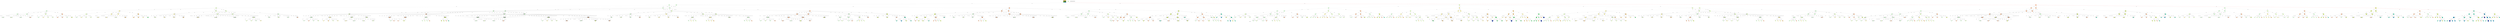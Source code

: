 digraph XSMaze { label="XSMaze-v0" nodesep=1 ranksep="1.2" node [shape=circle] edge [arrowsize=0.7] 
subgraph MAP {label=Map;map [shape=plaintext label=<<table border="1" cellpadding="5" cellspacing="0" cellborder="1"><tr><td bgcolor="0.32745098 0.267733   0.99083125 1.        ">S:0</td><td bgcolor="0.24117647 0.39545121 0.97940977 1.        ">C:1</td><td bgcolor="0.15490196 0.51591783 0.96349314 1.        ">C:2</td></tr><tr><td bgcolor="0.06862745 0.62692381 0.94315443 1.        ">C:3</td><td bgcolor="0.01764706 0.72643357 0.91848699 1.        ">W:4</td><td bgcolor="0.10392157 0.81262237 0.88960401 1.        ">C:5</td></tr><tr><td bgcolor="0.19803922 0.88960401 0.8534438  1.        ">C:6</td><td bgcolor="0.28431373 0.94315443 0.81619691 1.        ">W:7</td><td bgcolor="0.37058824 0.97940977 0.77520398 1.        ">C:8</td></tr><tr><td bgcolor="0.45686275 0.99770518 0.73065313 1.        ">C:9</td><td bgcolor="0.54313725 0.99770518 0.68274886 1.        ">C:10</td><td bgcolor="0.62941176 0.97940977 0.63171101 1.        ">G:11</td></tr></table>>]} 
"0_0" [label=0 style=filled color=grey fillcolor="0.32745098 0.267733   0.99083125 1.        " ];  
"0_0" [label=" 0 " style=filled color=black color=red fillcolor="0.32745098 0.267733   0.99083125 1.        " ];  "0_0.0-0" [label=0 style=filled color=grey fillcolor="0.32745098 0.267733   0.99083125 1.        " ];   "0_0" -> "0_0.0-0" [label="(L,1)" headlabel=" 1 " color=grey ]; 
"0_0.1-1" [label=1 style=filled color=grey fillcolor="0.24117647 0.39545121 0.97940977 1.        " ];   "0_0" -> "0_0.1-1" [label="(R,1)" headlabel=" 2 " color=grey ]; 
"0_0.0-2" [label=0 style=filled color=grey fillcolor="0.32745098 0.267733   0.99083125 1.        " ];   "0_0" -> "0_0.0-2" [label="(U,1)" headlabel=" 3 " color=grey ]; 
"0_0.3-3" [label=3 style=filled color=grey color=red fillcolor="0.06862745 0.62692381 0.94315443 1.        " ];   "0_0" -> "0_0.3-3" [label="(D,1)" headlabel=" 4 " color=grey color=red ]; 
"0_0.0-0" [label=" 0 " style=filled color=black fillcolor="0.32745098 0.267733   0.99083125 1.        " ];  "0_0.0.0-0" [label=0 style=filled color=grey fillcolor="0.32745098 0.267733   0.99083125 1.        " ];   "0_0.0-0" -> "0_0.0.0-0" [label="(L,1)" headlabel=" 5 " color=grey ]; 
"0_0.0.1-1" [label=1 style=filled color=grey fillcolor="0.24117647 0.39545121 0.97940977 1.        " ];   "0_0.0-0" -> "0_0.0.1-1" [label="(R,1)" headlabel=" 6 " color=grey ]; 
"0_0.0.0-2" [label=0 style=filled color=grey fillcolor="0.32745098 0.267733   0.99083125 1.        " ];   "0_0.0-0" -> "0_0.0.0-2" [label="(U,1)" headlabel=" 7 " color=grey ]; 
"0_0.0.3-3" [label=3 style=filled color=grey fillcolor="0.06862745 0.62692381 0.94315443 1.        " ];   "0_0.0-0" -> "0_0.0.3-3" [label="(D,1)" headlabel=" 8 " color=grey ]; 
"0_0.0-2" [label=" 0 " style=filled color=black fillcolor="0.32745098 0.267733   0.99083125 1.        " ];   "0_0.0-2" -> "0_0.0.0-0" [label="(L,1)" headlabel=" 9 " color=grey ]; 
 "0_0.0-2" -> "0_0.0.1-1" [label="(R,1)" headlabel=" 10 " color=grey ]; 
 "0_0.0-2" -> "0_0.0.0-2" [label="(U,1)" headlabel=" 11 " color=grey ]; 
 "0_0.0-2" -> "0_0.0.3-3" [label="(D,1)" headlabel=" 12 " color=grey ]; 
"0_0.3-3" [label=" 3 " style=filled color=black color=red fillcolor="0.06862745 0.62692381 0.94315443 1.        " ];  "0_0.3.3-0" [label=3 style=filled color=grey fillcolor="0.06862745 0.62692381 0.94315443 1.        " ];   "0_0.3-3" -> "0_0.3.3-0" [label="(L,1)" headlabel=" 13 " color=grey ]; 
"0_0.3.3-1" [label=3 style=filled color=grey fillcolor="0.06862745 0.62692381 0.94315443 1.        " ];   "0_0.3-3" -> "0_0.3.3-1" [label="(R,1)" headlabel=" 14 " color=grey ]; 
"0_0.3.0-2" [label=0 style=filled color=grey fillcolor="0.32745098 0.267733   0.99083125 1.        " ];   "0_0.3-3" -> "0_0.3.0-2" [label="(U,1)" headlabel=" 15 " color=grey ]; 
"0_0.3.6-3" [label=6 style=filled color=grey color=red fillcolor="0.19803922 0.88960401 0.8534438  1.        " ];   "0_0.3-3" -> "0_0.3.6-3" [label="(D,1)" headlabel=" 16 " color=grey color=red ]; 
"0_0.1-1" [label=" 1 " style=filled color=black fillcolor="0.24117647 0.39545121 0.97940977 1.        " ];  "0_0.1.0-0" [label=0 style=filled color=grey fillcolor="0.32745098 0.267733   0.99083125 1.        " ];   "0_0.1-1" -> "0_0.1.0-0" [label="(L,1)" headlabel=" 17 " color=grey ]; 
"0_0.1.2-1" [label=2 style=filled color=grey fillcolor="0.15490196 0.51591783 0.96349314 1.        " ];   "0_0.1-1" -> "0_0.1.2-1" [label="(R,1)" headlabel=" 18 " color=grey ]; 
"0_0.1.1-2" [label=1 style=filled color=grey fillcolor="0.24117647 0.39545121 0.97940977 1.        " ];   "0_0.1-1" -> "0_0.1.1-2" [label="(U,1)" headlabel=" 19 " color=grey ]; 
"0_0.1.1-3" [label=1 style=filled color=grey fillcolor="0.24117647 0.39545121 0.97940977 1.        " ];   "0_0.1-1" -> "0_0.1.1-3" [label="(D,1)" headlabel=" 20 " color=grey ]; 
"0_0.0.0-2" [label=" 0 " style=filled color=black fillcolor="0.32745098 0.267733   0.99083125 1.        " ];  "0_0.0.0.0-0" [label=0 style=filled color=grey fillcolor="0.32745098 0.267733   0.99083125 1.        " ];   "0_0.0.0-2" -> "0_0.0.0.0-0" [label="(L,1)" headlabel=" 21 " color=grey ]; 
"0_0.0.0.1-1" [label=1 style=filled color=grey fillcolor="0.24117647 0.39545121 0.97940977 1.        " ];   "0_0.0.0-2" -> "0_0.0.0.1-1" [label="(R,1)" headlabel=" 22 " color=grey ]; 
"0_0.0.0.0-2" [label=0 style=filled color=grey fillcolor="0.32745098 0.267733   0.99083125 1.        " ];   "0_0.0.0-2" -> "0_0.0.0.0-2" [label="(U,1)" headlabel=" 23 " color=grey ]; 
"0_0.0.0.3-3" [label=3 style=filled color=grey fillcolor="0.06862745 0.62692381 0.94315443 1.        " ];   "0_0.0.0-2" -> "0_0.0.0.3-3" [label="(D,1)" headlabel=" 24 " color=grey ]; 
"0_0.0.0-0" [label=" 0 " style=filled color=black fillcolor="0.32745098 0.267733   0.99083125 1.        " ];   "0_0.0.0-0" -> "0_0.0.0.0-0" [label="(L,1)" headlabel=" 25 " color=grey ]; 
 "0_0.0.0-0" -> "0_0.0.0.1-1" [label="(R,1)" headlabel=" 26 " color=grey ]; 
 "0_0.0.0-0" -> "0_0.0.0.0-2" [label="(U,1)" headlabel=" 27 " color=grey ]; 
 "0_0.0.0-0" -> "0_0.0.0.3-3" [label="(D,1)" headlabel=" 28 " color=grey ]; 
"0_0.3.6-3" [label=" 6 " style=filled color=black color=red fillcolor="0.19803922 0.88960401 0.8534438  1.        " ];  "0_0.3.6.6-0" [label=6 style=filled color=grey fillcolor="0.19803922 0.88960401 0.8534438  1.        " ];   "0_0.3.6-3" -> "0_0.3.6.6-0" [label="(L,1)" headlabel=" 29 " color=grey ]; 
"0_0.3.6.6-1" [label=6 style=filled color=grey fillcolor="0.19803922 0.88960401 0.8534438  1.        " ];   "0_0.3.6-3" -> "0_0.3.6.6-1" [label="(R,1)" headlabel=" 30 " color=grey ]; 
"0_0.3.6.3-2" [label=3 style=filled color=grey fillcolor="0.06862745 0.62692381 0.94315443 1.        " ];   "0_0.3.6-3" -> "0_0.3.6.3-2" [label="(U,1)" headlabel=" 31 " color=grey ]; 
"0_0.3.6.9-3" [label=9 style=filled color=grey color=red fillcolor="0.45686275 0.99770518 0.73065313 1.        " ];   "0_0.3.6-3" -> "0_0.3.6.9-3" [label="(D,1)" headlabel=" 32 " color=grey color=red ]; 
"0_0.1.1-2" [label=" 1 " style=filled color=black fillcolor="0.24117647 0.39545121 0.97940977 1.        " ];  "0_0.1.1.0-0" [label=0 style=filled color=grey fillcolor="0.32745098 0.267733   0.99083125 1.        " ];   "0_0.1.1-2" -> "0_0.1.1.0-0" [label="(L,1)" headlabel=" 33 " color=grey ]; 
"0_0.1.1.2-1" [label=2 style=filled color=grey fillcolor="0.15490196 0.51591783 0.96349314 1.        " ];   "0_0.1.1-2" -> "0_0.1.1.2-1" [label="(R,1)" headlabel=" 34 " color=grey ]; 
"0_0.1.1.1-2" [label=1 style=filled color=grey fillcolor="0.24117647 0.39545121 0.97940977 1.        " ];   "0_0.1.1-2" -> "0_0.1.1.1-2" [label="(U,1)" headlabel=" 35 " color=grey ]; 
"0_0.1.1.1-3" [label=1 style=filled color=grey fillcolor="0.24117647 0.39545121 0.97940977 1.        " ];   "0_0.1.1-2" -> "0_0.1.1.1-3" [label="(D,1)" headlabel=" 36 " color=grey ]; 
"0_0.1.1-3" [label=" 1 " style=filled color=black fillcolor="0.24117647 0.39545121 0.97940977 1.        " ];   "0_0.1.1-3" -> "0_0.1.1.0-0" [label="(L,1)" headlabel=" 37 " color=grey ]; 
 "0_0.1.1-3" -> "0_0.1.1.2-1" [label="(R,1)" headlabel=" 38 " color=grey ]; 
 "0_0.1.1-3" -> "0_0.1.1.1-2" [label="(U,1)" headlabel=" 39 " color=grey ]; 
 "0_0.1.1-3" -> "0_0.1.1.1-3" [label="(D,1)" headlabel=" 40 " color=grey ]; 
"0_0.1.2-1" [label=" 2 " style=filled color=black fillcolor="0.15490196 0.51591783 0.96349314 1.        " ];  "0_0.1.2.1-0" [label=1 style=filled color=grey fillcolor="0.24117647 0.39545121 0.97940977 1.        " ];   "0_0.1.2-1" -> "0_0.1.2.1-0" [label="(L,1)" headlabel=" 41 " color=grey ]; 
"0_0.1.2.2-1" [label=2 style=filled color=grey fillcolor="0.15490196 0.51591783 0.96349314 1.        " ];   "0_0.1.2-1" -> "0_0.1.2.2-1" [label="(R,1)" headlabel=" 42 " color=grey ]; 
"0_0.1.2.2-2" [label=2 style=filled color=grey fillcolor="0.15490196 0.51591783 0.96349314 1.        " ];   "0_0.1.2-1" -> "0_0.1.2.2-2" [label="(U,1)" headlabel=" 43 " color=grey ]; 
"0_0.1.2.5-3" [label=5 style=filled color=grey fillcolor="0.10392157 0.81262237 0.88960401 1.        " ];   "0_0.1.2-1" -> "0_0.1.2.5-3" [label="(D,1)" headlabel=" 44 " color=grey ]; 
"0_0.0.3-3" [label=" 3 " style=filled color=black fillcolor="0.06862745 0.62692381 0.94315443 1.        " ];  "0_0.0.3.3-0" [label=3 style=filled color=grey fillcolor="0.06862745 0.62692381 0.94315443 1.        " ];   "0_0.0.3-3" -> "0_0.0.3.3-0" [label="(L,1)" headlabel=" 45 " color=grey ]; 
"0_0.0.3.3-1" [label=3 style=filled color=grey fillcolor="0.06862745 0.62692381 0.94315443 1.        " ];   "0_0.0.3-3" -> "0_0.0.3.3-1" [label="(R,1)" headlabel=" 46 " color=grey ]; 
"0_0.0.3.0-2" [label=0 style=filled color=grey fillcolor="0.32745098 0.267733   0.99083125 1.        " ];   "0_0.0.3-3" -> "0_0.0.3.0-2" [label="(U,1)" headlabel=" 47 " color=grey ]; 
"0_0.0.3.6-3" [label=6 style=filled color=grey fillcolor="0.19803922 0.88960401 0.8534438  1.        " ];   "0_0.0.3-3" -> "0_0.0.3.6-3" [label="(D,1)" headlabel=" 48 " color=grey ]; 
"0_0.1.0-0" [label=" 0 " style=filled color=black fillcolor="0.32745098 0.267733   0.99083125 1.        " ];  "0_0.1.0.0-0" [label=0 style=filled color=grey fillcolor="0.32745098 0.267733   0.99083125 1.        " ];   "0_0.1.0-0" -> "0_0.1.0.0-0" [label="(L,1)" headlabel=" 49 " color=grey ]; 
"0_0.1.0.1-1" [label=1 style=filled color=grey fillcolor="0.24117647 0.39545121 0.97940977 1.        " ];   "0_0.1.0-0" -> "0_0.1.0.1-1" [label="(R,1)" headlabel=" 50 " color=grey ]; 
"0_0.1.0.0-2" [label=0 style=filled color=grey fillcolor="0.32745098 0.267733   0.99083125 1.        " ];   "0_0.1.0-0" -> "0_0.1.0.0-2" [label="(U,1)" headlabel=" 51 " color=grey ]; 
"0_0.1.0.3-3" [label=3 style=filled color=grey fillcolor="0.06862745 0.62692381 0.94315443 1.        " ];   "0_0.1.0-0" -> "0_0.1.0.3-3" [label="(D,1)" headlabel=" 52 " color=grey ]; 
"0_0.3.0-2" [label=" 0 " style=filled color=black fillcolor="0.32745098 0.267733   0.99083125 1.        " ];  "0_0.3.0.0-0" [label=0 style=filled color=grey fillcolor="0.32745098 0.267733   0.99083125 1.        " ];   "0_0.3.0-2" -> "0_0.3.0.0-0" [label="(L,1)" headlabel=" 53 " color=grey ]; 
"0_0.3.0.1-1" [label=1 style=filled color=grey fillcolor="0.24117647 0.39545121 0.97940977 1.        " ];   "0_0.3.0-2" -> "0_0.3.0.1-1" [label="(R,1)" headlabel=" 54 " color=grey ]; 
"0_0.3.0.0-2" [label=0 style=filled color=grey fillcolor="0.32745098 0.267733   0.99083125 1.        " ];   "0_0.3.0-2" -> "0_0.3.0.0-2" [label="(U,1)" headlabel=" 55 " color=grey ]; 
"0_0.3.0.3-3" [label=3 style=filled color=grey fillcolor="0.06862745 0.62692381 0.94315443 1.        " ];   "0_0.3.0-2" -> "0_0.3.0.3-3" [label="(D,1)" headlabel=" 56 " color=grey ]; 
"0_0.0.1-1" [label=" 1 " style=filled color=black fillcolor="0.24117647 0.39545121 0.97940977 1.        " ];  "0_0.0.1.0-0" [label=0 style=filled color=grey fillcolor="0.32745098 0.267733   0.99083125 1.        " ];   "0_0.0.1-1" -> "0_0.0.1.0-0" [label="(L,1)" headlabel=" 57 " color=grey ]; 
"0_0.0.1.2-1" [label=2 style=filled color=grey fillcolor="0.15490196 0.51591783 0.96349314 1.        " ];   "0_0.0.1-1" -> "0_0.0.1.2-1" [label="(R,1)" headlabel=" 58 " color=grey ]; 
"0_0.0.1.1-2" [label=1 style=filled color=grey fillcolor="0.24117647 0.39545121 0.97940977 1.        " ];   "0_0.0.1-1" -> "0_0.0.1.1-2" [label="(U,1)" headlabel=" 59 " color=grey ]; 
"0_0.0.1.1-3" [label=1 style=filled color=grey fillcolor="0.24117647 0.39545121 0.97940977 1.        " ];   "0_0.0.1-1" -> "0_0.0.1.1-3" [label="(D,1)" headlabel=" 60 " color=grey ]; 
 "0_0.0.3-3" -> "0_0.0.3.3-0" [label="(L,1)" headlabel=" 61 " color=grey ]; 
 "0_0.0.3-3" -> "0_0.0.3.3-1" [label="(R,1)" headlabel=" 62 " color=grey ]; 
 "0_0.0.3-3" -> "0_0.0.3.0-2" [label="(U,1)" headlabel=" 63 " color=grey ]; 
 "0_0.0.3-3" -> "0_0.0.3.6-3" [label="(D,1)" headlabel=" 64 " color=grey ]; 
"0_0.3.3-1" [label=" 3 " style=filled color=black fillcolor="0.06862745 0.62692381 0.94315443 1.        " ];  "0_0.3.3.3-0" [label=3 style=filled color=grey fillcolor="0.06862745 0.62692381 0.94315443 1.        " ];   "0_0.3.3-1" -> "0_0.3.3.3-0" [label="(L,1)" headlabel=" 65 " color=grey ]; 
"0_0.3.3.3-1" [label=3 style=filled color=grey fillcolor="0.06862745 0.62692381 0.94315443 1.        " ];   "0_0.3.3-1" -> "0_0.3.3.3-1" [label="(R,1)" headlabel=" 66 " color=grey ]; 
"0_0.3.3.0-2" [label=0 style=filled color=grey fillcolor="0.32745098 0.267733   0.99083125 1.        " ];   "0_0.3.3-1" -> "0_0.3.3.0-2" [label="(U,1)" headlabel=" 67 " color=grey ]; 
"0_0.3.3.6-3" [label=6 style=filled color=grey fillcolor="0.19803922 0.88960401 0.8534438  1.        " ];   "0_0.3.3-1" -> "0_0.3.3.6-3" [label="(D,1)" headlabel=" 68 " color=grey ]; 
"0_0.3.3-0" [label=" 3 " style=filled color=black fillcolor="0.06862745 0.62692381 0.94315443 1.        " ];   "0_0.3.3-0" -> "0_0.3.3.3-0" [label="(L,1)" headlabel=" 69 " color=grey ]; 
 "0_0.3.3-0" -> "0_0.3.3.3-1" [label="(R,1)" headlabel=" 70 " color=grey ]; 
 "0_0.3.3-0" -> "0_0.3.3.0-2" [label="(U,1)" headlabel=" 71 " color=grey ]; 
 "0_0.3.3-0" -> "0_0.3.3.6-3" [label="(D,1)" headlabel=" 72 " color=grey ]; 
 "0_0.0.0-0" -> "0_0.0.0.0-0" [label="(L,1)" headlabel=" 73 " color=grey ]; 
 "0_0.0.0-0" -> "0_0.0.0.1-1" [label="(R,1)" headlabel=" 74 " color=grey ]; 
 "0_0.0.0-0" -> "0_0.0.0.0-2" [label="(U,1)" headlabel=" 75 " color=grey ]; 
 "0_0.0.0-0" -> "0_0.0.0.3-3" [label="(D,1)" headlabel=" 76 " color=grey ]; 
 "0_0.0.0-2" -> "0_0.0.0.0-0" [label="(L,1)" headlabel=" 77 " color=grey ]; 
 "0_0.0.0-2" -> "0_0.0.0.1-1" [label="(R,1)" headlabel=" 78 " color=grey ]; 
 "0_0.0.0-2" -> "0_0.0.0.0-2" [label="(U,1)" headlabel=" 79 " color=grey ]; 
 "0_0.0.0-2" -> "0_0.0.0.3-3" [label="(D,1)" headlabel=" 80 " color=grey ]; 
 "0_0.0.1-1" -> "0_0.0.1.0-0" [label="(L,1)" headlabel=" 81 " color=grey ]; 
 "0_0.0.1-1" -> "0_0.0.1.2-1" [label="(R,1)" headlabel=" 82 " color=grey ]; 
 "0_0.0.1-1" -> "0_0.0.1.1-2" [label="(U,1)" headlabel=" 83 " color=grey ]; 
 "0_0.0.1-1" -> "0_0.0.1.1-3" [label="(D,1)" headlabel=" 84 " color=grey ]; 
"0_0.0.0.3-3" [label=" 3 " style=filled color=black fillcolor="0.06862745 0.62692381 0.94315443 1.        " ];  "0_0.0.0.3.3-0" [label=3 style=filled color=grey fillcolor="0.06862745 0.62692381 0.94315443 1.        " ];   "0_0.0.0.3-3" -> "0_0.0.0.3.3-0" [label="(L,1)" headlabel=" 85 " color=grey ]; 
"0_0.0.0.3.3-1" [label=3 style=filled color=grey fillcolor="0.06862745 0.62692381 0.94315443 1.        " ];   "0_0.0.0.3-3" -> "0_0.0.0.3.3-1" [label="(R,1)" headlabel=" 86 " color=grey ]; 
"0_0.0.0.3.0-2" [label=0 style=filled color=grey fillcolor="0.32745098 0.267733   0.99083125 1.        " ];   "0_0.0.0.3-3" -> "0_0.0.0.3.0-2" [label="(U,1)" headlabel=" 87 " color=grey ]; 
"0_0.0.0.3.6-3" [label=6 style=filled color=grey fillcolor="0.19803922 0.88960401 0.8534438  1.        " ];   "0_0.0.0.3-3" -> "0_0.0.0.3.6-3" [label="(D,1)" headlabel=" 88 " color=grey ]; 
"0_0.3.6.9-3" [label=" 9 " style=filled color=black color=red fillcolor="0.45686275 0.99770518 0.73065313 1.        " ];  "0_0.3.6.9.9-0" [label=9 style=filled color=grey fillcolor="0.45686275 0.99770518 0.73065313 1.        " ];   "0_0.3.6.9-3" -> "0_0.3.6.9.9-0" [label="(L,1)" headlabel=" 89 " color=grey ]; 
"0_0.3.6.9.10-1" [label=10 style=filled color=grey color=red fillcolor="0.54313725 0.99770518 0.68274886 1.        " ];   "0_0.3.6.9-3" -> "0_0.3.6.9.10-1" [label="(R,1)" headlabel=" 90 " color=grey color=red ]; 
"0_0.3.6.9.6-2" [label=6 style=filled color=grey fillcolor="0.19803922 0.88960401 0.8534438  1.        " ];   "0_0.3.6.9-3" -> "0_0.3.6.9.6-2" [label="(U,1)" headlabel=" 91 " color=grey ]; 
"0_0.3.6.9.9-3" [label=9 style=filled color=grey fillcolor="0.45686275 0.99770518 0.73065313 1.        " ];   "0_0.3.6.9-3" -> "0_0.3.6.9.9-3" [label="(D,1)" headlabel=" 92 " color=grey ]; 
"0_0.1.2.1-0" [label=" 1 " style=filled color=black fillcolor="0.24117647 0.39545121 0.97940977 1.        " ];  "0_0.1.2.1.0-0" [label=0 style=filled color=grey fillcolor="0.32745098 0.267733   0.99083125 1.        " ];   "0_0.1.2.1-0" -> "0_0.1.2.1.0-0" [label="(L,1)" headlabel=" 93 " color=grey ]; 
"0_0.1.2.1.2-1" [label=2 style=filled color=grey fillcolor="0.15490196 0.51591783 0.96349314 1.        " ];   "0_0.1.2.1-0" -> "0_0.1.2.1.2-1" [label="(R,1)" headlabel=" 94 " color=grey ]; 
"0_0.1.2.1.1-2" [label=1 style=filled color=grey fillcolor="0.24117647 0.39545121 0.97940977 1.        " ];   "0_0.1.2.1-0" -> "0_0.1.2.1.1-2" [label="(U,1)" headlabel=" 95 " color=grey ]; 
"0_0.1.2.1.1-3" [label=1 style=filled color=grey fillcolor="0.24117647 0.39545121 0.97940977 1.        " ];   "0_0.1.2.1-0" -> "0_0.1.2.1.1-3" [label="(D,1)" headlabel=" 96 " color=grey ]; 
"0_0.0.3.6-3" [label=" 6 " style=filled color=black fillcolor="0.19803922 0.88960401 0.8534438  1.        " ];  "0_0.0.3.6.6-0" [label=6 style=filled color=grey fillcolor="0.19803922 0.88960401 0.8534438  1.        " ];   "0_0.0.3.6-3" -> "0_0.0.3.6.6-0" [label="(L,1)" headlabel=" 97 " color=grey ]; 
"0_0.0.3.6.6-1" [label=6 style=filled color=grey fillcolor="0.19803922 0.88960401 0.8534438  1.        " ];   "0_0.0.3.6-3" -> "0_0.0.3.6.6-1" [label="(R,1)" headlabel=" 98 " color=grey ]; 
"0_0.0.3.6.3-2" [label=3 style=filled color=grey fillcolor="0.06862745 0.62692381 0.94315443 1.        " ];   "0_0.0.3.6-3" -> "0_0.0.3.6.3-2" [label="(U,1)" headlabel=" 99 " color=grey ]; 
"0_0.0.3.6.9-3" [label=9 style=filled color=grey fillcolor="0.45686275 0.99770518 0.73065313 1.        " ];   "0_0.0.3.6-3" -> "0_0.0.3.6.9-3" [label="(D,1)" headlabel=" 100 " color=grey ]; 
 "0_0.0.0.3-3" -> "0_0.0.0.3.3-0" [label="(L,1)" headlabel=" 101 " color=grey ]; 
 "0_0.0.0.3-3" -> "0_0.0.0.3.3-1" [label="(R,1)" headlabel=" 102 " color=grey ]; 
 "0_0.0.0.3-3" -> "0_0.0.0.3.0-2" [label="(U,1)" headlabel=" 103 " color=grey ]; 
 "0_0.0.0.3-3" -> "0_0.0.0.3.6-3" [label="(D,1)" headlabel=" 104 " color=grey ]; 
"0_0.0.1.1-2" [label=" 1 " style=filled color=black fillcolor="0.24117647 0.39545121 0.97940977 1.        " ];  "0_0.0.1.1.0-0" [label=0 style=filled color=grey fillcolor="0.32745098 0.267733   0.99083125 1.        " ];   "0_0.0.1.1-2" -> "0_0.0.1.1.0-0" [label="(L,1)" headlabel=" 105 " color=grey ]; 
"0_0.0.1.1.2-1" [label=2 style=filled color=grey fillcolor="0.15490196 0.51591783 0.96349314 1.        " ];   "0_0.0.1.1-2" -> "0_0.0.1.1.2-1" [label="(R,1)" headlabel=" 106 " color=grey ]; 
"0_0.0.1.1.1-2" [label=1 style=filled color=grey fillcolor="0.24117647 0.39545121 0.97940977 1.        " ];   "0_0.0.1.1-2" -> "0_0.0.1.1.1-2" [label="(U,1)" headlabel=" 107 " color=grey ]; 
"0_0.0.1.1.1-3" [label=1 style=filled color=grey fillcolor="0.24117647 0.39545121 0.97940977 1.        " ];   "0_0.0.1.1-2" -> "0_0.0.1.1.1-3" [label="(D,1)" headlabel=" 108 " color=grey ]; 
"0_0.0.1.1-3" [label=" 1 " style=filled color=black fillcolor="0.24117647 0.39545121 0.97940977 1.        " ];   "0_0.0.1.1-3" -> "0_0.0.1.1.0-0" [label="(L,1)" headlabel=" 109 " color=grey ]; 
 "0_0.0.1.1-3" -> "0_0.0.1.1.2-1" [label="(R,1)" headlabel=" 110 " color=grey ]; 
 "0_0.0.1.1-3" -> "0_0.0.1.1.1-2" [label="(U,1)" headlabel=" 111 " color=grey ]; 
 "0_0.0.1.1-3" -> "0_0.0.1.1.1-3" [label="(D,1)" headlabel=" 112 " color=grey ]; 
"0_0.0.1.2-1" [label=" 2 " style=filled color=black fillcolor="0.15490196 0.51591783 0.96349314 1.        " ];  "0_0.0.1.2.1-0" [label=1 style=filled color=grey fillcolor="0.24117647 0.39545121 0.97940977 1.        " ];   "0_0.0.1.2-1" -> "0_0.0.1.2.1-0" [label="(L,1)" headlabel=" 113 " color=grey ]; 
"0_0.0.1.2.2-1" [label=2 style=filled color=grey fillcolor="0.15490196 0.51591783 0.96349314 1.        " ];   "0_0.0.1.2-1" -> "0_0.0.1.2.2-1" [label="(R,1)" headlabel=" 114 " color=grey ]; 
"0_0.0.1.2.2-2" [label=2 style=filled color=grey fillcolor="0.15490196 0.51591783 0.96349314 1.        " ];   "0_0.0.1.2-1" -> "0_0.0.1.2.2-2" [label="(U,1)" headlabel=" 115 " color=grey ]; 
"0_0.0.1.2.5-3" [label=5 style=filled color=grey fillcolor="0.10392157 0.81262237 0.88960401 1.        " ];   "0_0.0.1.2-1" -> "0_0.0.1.2.5-3" [label="(D,1)" headlabel=" 116 " color=grey ]; 
"0_0.1.1.1-2" [label=" 1 " style=filled color=black fillcolor="0.24117647 0.39545121 0.97940977 1.        " ];  "0_0.1.1.1.0-0" [label=0 style=filled color=grey fillcolor="0.32745098 0.267733   0.99083125 1.        " ];   "0_0.1.1.1-2" -> "0_0.1.1.1.0-0" [label="(L,1)" headlabel=" 117 " color=grey ]; 
"0_0.1.1.1.2-1" [label=2 style=filled color=grey fillcolor="0.15490196 0.51591783 0.96349314 1.        " ];   "0_0.1.1.1-2" -> "0_0.1.1.1.2-1" [label="(R,1)" headlabel=" 118 " color=grey ]; 
"0_0.1.1.1.1-2" [label=1 style=filled color=grey fillcolor="0.24117647 0.39545121 0.97940977 1.        " ];   "0_0.1.1.1-2" -> "0_0.1.1.1.1-2" [label="(U,1)" headlabel=" 119 " color=grey ]; 
"0_0.1.1.1.1-3" [label=1 style=filled color=grey fillcolor="0.24117647 0.39545121 0.97940977 1.        " ];   "0_0.1.1.1-2" -> "0_0.1.1.1.1-3" [label="(D,1)" headlabel=" 120 " color=grey ]; 
"0_0.0.1.0-0" [label=" 0 " style=filled color=black fillcolor="0.32745098 0.267733   0.99083125 1.        " ];  "0_0.0.1.0.0-0" [label=0 style=filled color=grey fillcolor="0.32745098 0.267733   0.99083125 1.        " ];   "0_0.0.1.0-0" -> "0_0.0.1.0.0-0" [label="(L,1)" headlabel=" 121 " color=grey ]; 
"0_0.0.1.0.1-1" [label=1 style=filled color=grey fillcolor="0.24117647 0.39545121 0.97940977 1.        " ];   "0_0.0.1.0-0" -> "0_0.0.1.0.1-1" [label="(R,1)" headlabel=" 122 " color=grey ]; 
"0_0.0.1.0.0-2" [label=0 style=filled color=grey fillcolor="0.32745098 0.267733   0.99083125 1.        " ];   "0_0.0.1.0-0" -> "0_0.0.1.0.0-2" [label="(U,1)" headlabel=" 123 " color=grey ]; 
"0_0.0.1.0.3-3" [label=3 style=filled color=grey fillcolor="0.06862745 0.62692381 0.94315443 1.        " ];   "0_0.0.1.0-0" -> "0_0.0.1.0.3-3" [label="(D,1)" headlabel=" 124 " color=grey ]; 
"0_0.0.0.0-2" [label=" 0 " style=filled color=black fillcolor="0.32745098 0.267733   0.99083125 1.        " ];  "0_0.0.0.0.0-0" [label=0 style=filled color=grey fillcolor="0.32745098 0.267733   0.99083125 1.        " ];   "0_0.0.0.0-2" -> "0_0.0.0.0.0-0" [label="(L,1)" headlabel=" 125 " color=grey ]; 
"0_0.0.0.0.1-1" [label=1 style=filled color=grey fillcolor="0.24117647 0.39545121 0.97940977 1.        " ];   "0_0.0.0.0-2" -> "0_0.0.0.0.1-1" [label="(R,1)" headlabel=" 126 " color=grey ]; 
"0_0.0.0.0.0-2" [label=0 style=filled color=grey fillcolor="0.32745098 0.267733   0.99083125 1.        " ];   "0_0.0.0.0-2" -> "0_0.0.0.0.0-2" [label="(U,1)" headlabel=" 127 " color=grey ]; 
"0_0.0.0.0.3-3" [label=3 style=filled color=grey fillcolor="0.06862745 0.62692381 0.94315443 1.        " ];   "0_0.0.0.0-2" -> "0_0.0.0.0.3-3" [label="(D,1)" headlabel=" 128 " color=grey ]; 
 "0_0.0.0.3-3" -> "0_0.0.0.3.3-0" [label="(L,1)" headlabel=" 129 " color=grey ]; 
 "0_0.0.0.3-3" -> "0_0.0.0.3.3-1" [label="(R,1)" headlabel=" 130 " color=grey ]; 
 "0_0.0.0.3-3" -> "0_0.0.0.3.0-2" [label="(U,1)" headlabel=" 131 " color=grey ]; 
 "0_0.0.0.3-3" -> "0_0.0.0.3.6-3" [label="(D,1)" headlabel=" 132 " color=grey ]; 
"0_0.1.1.2-1" [label=" 2 " style=filled color=black fillcolor="0.15490196 0.51591783 0.96349314 1.        " ];  "0_0.1.1.2.1-0" [label=1 style=filled color=grey fillcolor="0.24117647 0.39545121 0.97940977 1.        " ];   "0_0.1.1.2-1" -> "0_0.1.1.2.1-0" [label="(L,1)" headlabel=" 133 " color=grey ]; 
"0_0.1.1.2.2-1" [label=2 style=filled color=grey fillcolor="0.15490196 0.51591783 0.96349314 1.        " ];   "0_0.1.1.2-1" -> "0_0.1.1.2.2-1" [label="(R,1)" headlabel=" 134 " color=grey ]; 
"0_0.1.1.2.2-2" [label=2 style=filled color=grey fillcolor="0.15490196 0.51591783 0.96349314 1.        " ];   "0_0.1.1.2-1" -> "0_0.1.1.2.2-2" [label="(U,1)" headlabel=" 135 " color=grey ]; 
"0_0.1.1.2.5-3" [label=5 style=filled color=grey fillcolor="0.10392157 0.81262237 0.88960401 1.        " ];   "0_0.1.1.2-1" -> "0_0.1.1.2.5-3" [label="(D,1)" headlabel=" 136 " color=grey ]; 
"0_0.0.0.1-1" [label=" 1 " style=filled color=black fillcolor="0.24117647 0.39545121 0.97940977 1.        " ];  "0_0.0.0.1.0-0" [label=0 style=filled color=grey fillcolor="0.32745098 0.267733   0.99083125 1.        " ];   "0_0.0.0.1-1" -> "0_0.0.0.1.0-0" [label="(L,1)" headlabel=" 137 " color=grey ]; 
"0_0.0.0.1.2-1" [label=2 style=filled color=grey fillcolor="0.15490196 0.51591783 0.96349314 1.        " ];   "0_0.0.0.1-1" -> "0_0.0.0.1.2-1" [label="(R,1)" headlabel=" 138 " color=grey ]; 
"0_0.0.0.1.1-2" [label=1 style=filled color=grey fillcolor="0.24117647 0.39545121 0.97940977 1.        " ];   "0_0.0.0.1-1" -> "0_0.0.0.1.1-2" [label="(U,1)" headlabel=" 139 " color=grey ]; 
"0_0.0.0.1.1-3" [label=1 style=filled color=grey fillcolor="0.24117647 0.39545121 0.97940977 1.        " ];   "0_0.0.0.1-1" -> "0_0.0.0.1.1-3" [label="(D,1)" headlabel=" 140 " color=grey ]; 
"0_0.0.0.0-0" [label=" 0 " style=filled color=black fillcolor="0.32745098 0.267733   0.99083125 1.        " ];   "0_0.0.0.0-0" -> "0_0.0.0.0.0-0" [label="(L,1)" headlabel=" 141 " color=grey ]; 
 "0_0.0.0.0-0" -> "0_0.0.0.0.1-1" [label="(R,1)" headlabel=" 142 " color=grey ]; 
 "0_0.0.0.0-0" -> "0_0.0.0.0.0-2" [label="(U,1)" headlabel=" 143 " color=grey ]; 
 "0_0.0.0.0-0" -> "0_0.0.0.0.3-3" [label="(D,1)" headlabel=" 144 " color=grey ]; 
"0_0.1.1.0-0" [label=" 0 " style=filled color=black fillcolor="0.32745098 0.267733   0.99083125 1.        " ];  "0_0.1.1.0.0-0" [label=0 style=filled color=grey fillcolor="0.32745098 0.267733   0.99083125 1.        " ];   "0_0.1.1.0-0" -> "0_0.1.1.0.0-0" [label="(L,1)" headlabel=" 145 " color=grey ]; 
"0_0.1.1.0.1-1" [label=1 style=filled color=grey fillcolor="0.24117647 0.39545121 0.97940977 1.        " ];   "0_0.1.1.0-0" -> "0_0.1.1.0.1-1" [label="(R,1)" headlabel=" 146 " color=grey ]; 
"0_0.1.1.0.0-2" [label=0 style=filled color=grey fillcolor="0.32745098 0.267733   0.99083125 1.        " ];   "0_0.1.1.0-0" -> "0_0.1.1.0.0-2" [label="(U,1)" headlabel=" 147 " color=grey ]; 
"0_0.1.1.0.3-3" [label=3 style=filled color=grey fillcolor="0.06862745 0.62692381 0.94315443 1.        " ];   "0_0.1.1.0-0" -> "0_0.1.1.0.3-3" [label="(D,1)" headlabel=" 148 " color=grey ]; 
 "0_0.0.0.0-2" -> "0_0.0.0.0.0-0" [label="(L,1)" headlabel=" 149 " color=grey ]; 
 "0_0.0.0.0-2" -> "0_0.0.0.0.1-1" [label="(R,1)" headlabel=" 150 " color=grey ]; 
 "0_0.0.0.0-2" -> "0_0.0.0.0.0-2" [label="(U,1)" headlabel=" 151 " color=grey ]; 
 "0_0.0.0.0-2" -> "0_0.0.0.0.3-3" [label="(D,1)" headlabel=" 152 " color=grey ]; 
 "0_0.0.0.1-1" -> "0_0.0.0.1.0-0" [label="(L,1)" headlabel=" 153 " color=grey ]; 
 "0_0.0.0.1-1" -> "0_0.0.0.1.2-1" [label="(R,1)" headlabel=" 154 " color=grey ]; 
 "0_0.0.0.1-1" -> "0_0.0.0.1.1-2" [label="(U,1)" headlabel=" 155 " color=grey ]; 
 "0_0.0.0.1-1" -> "0_0.0.0.1.1-3" [label="(D,1)" headlabel=" 156 " color=grey ]; 
 "0_0.1.1.1-2" -> "0_0.1.1.1.0-0" [label="(L,1)" headlabel=" 157 " color=grey ]; 
 "0_0.1.1.1-2" -> "0_0.1.1.1.2-1" [label="(R,1)" headlabel=" 158 " color=grey ]; 
 "0_0.1.1.1-2" -> "0_0.1.1.1.1-2" [label="(U,1)" headlabel=" 159 " color=grey ]; 
 "0_0.1.1.1-2" -> "0_0.1.1.1.1-3" [label="(D,1)" headlabel=" 160 " color=grey ]; 
"0_0.1.1.1-3" [label=" 1 " style=filled color=black fillcolor="0.24117647 0.39545121 0.97940977 1.        " ];   "0_0.1.1.1-3" -> "0_0.1.1.1.0-0" [label="(L,1)" headlabel=" 161 " color=grey ]; 
 "0_0.1.1.1-3" -> "0_0.1.1.1.2-1" [label="(R,1)" headlabel=" 162 " color=grey ]; 
 "0_0.1.1.1-3" -> "0_0.1.1.1.1-2" [label="(U,1)" headlabel=" 163 " color=grey ]; 
 "0_0.1.1.1-3" -> "0_0.1.1.1.1-3" [label="(D,1)" headlabel=" 164 " color=grey ]; 
"0_0.1.2.5-3" [label=" 5 " style=filled color=black fillcolor="0.10392157 0.81262237 0.88960401 1.        " ];  "0_0.1.2.5.5-0" [label=5 style=filled color=grey fillcolor="0.10392157 0.81262237 0.88960401 1.        " ];   "0_0.1.2.5-3" -> "0_0.1.2.5.5-0" [label="(L,1)" headlabel=" 165 " color=grey ]; 
"0_0.1.2.5.5-1" [label=5 style=filled color=grey fillcolor="0.10392157 0.81262237 0.88960401 1.        " ];   "0_0.1.2.5-3" -> "0_0.1.2.5.5-1" [label="(R,1)" headlabel=" 166 " color=grey ]; 
"0_0.1.2.5.2-2" [label=2 style=filled color=grey fillcolor="0.15490196 0.51591783 0.96349314 1.        " ];   "0_0.1.2.5-3" -> "0_0.1.2.5.2-2" [label="(U,1)" headlabel=" 167 " color=grey ]; 
"0_0.1.2.5.8-3" [label=8 style=filled color=grey fillcolor="0.37058824 0.97940977 0.77520398 1.        " ];   "0_0.1.2.5-3" -> "0_0.1.2.5.8-3" [label="(D,1)" headlabel=" 168 " color=grey ]; 
 "0_0.0.0.0-0" -> "0_0.0.0.0.0-0" [label="(L,1)" headlabel=" 169 " color=grey ]; 
 "0_0.0.0.0-0" -> "0_0.0.0.0.1-1" [label="(R,1)" headlabel=" 170 " color=grey ]; 
 "0_0.0.0.0-0" -> "0_0.0.0.0.0-2" [label="(U,1)" headlabel=" 171 " color=grey ]; 
 "0_0.0.0.0-0" -> "0_0.0.0.0.3-3" [label="(D,1)" headlabel=" 172 " color=grey ]; 
"0_0.3.3.0-2" [label=" 0 " style=filled color=black fillcolor="0.32745098 0.267733   0.99083125 1.        " ];  "0_0.3.3.0.0-0" [label=0 style=filled color=grey fillcolor="0.32745098 0.267733   0.99083125 1.        " ];   "0_0.3.3.0-2" -> "0_0.3.3.0.0-0" [label="(L,1)" headlabel=" 173 " color=grey ]; 
"0_0.3.3.0.1-1" [label=1 style=filled color=grey fillcolor="0.24117647 0.39545121 0.97940977 1.        " ];   "0_0.3.3.0-2" -> "0_0.3.3.0.1-1" [label="(R,1)" headlabel=" 174 " color=grey ]; 
"0_0.3.3.0.0-2" [label=0 style=filled color=grey fillcolor="0.32745098 0.267733   0.99083125 1.        " ];   "0_0.3.3.0-2" -> "0_0.3.3.0.0-2" [label="(U,1)" headlabel=" 175 " color=grey ]; 
"0_0.3.3.0.3-3" [label=3 style=filled color=grey fillcolor="0.06862745 0.62692381 0.94315443 1.        " ];   "0_0.3.3.0-2" -> "0_0.3.3.0.3-3" [label="(D,1)" headlabel=" 176 " color=grey ]; 
 "0_0.1.1.2-1" -> "0_0.1.1.2.1-0" [label="(L,1)" headlabel=" 177 " color=grey ]; 
 "0_0.1.1.2-1" -> "0_0.1.1.2.2-1" [label="(R,1)" headlabel=" 178 " color=grey ]; 
 "0_0.1.1.2-1" -> "0_0.1.1.2.2-2" [label="(U,1)" headlabel=" 179 " color=grey ]; 
 "0_0.1.1.2-1" -> "0_0.1.1.2.5-3" [label="(D,1)" headlabel=" 180 " color=grey ]; 
"0_0.3.3.3-1" [label=" 3 " style=filled color=black fillcolor="0.06862745 0.62692381 0.94315443 1.        " ];  "0_0.3.3.3.3-0" [label=3 style=filled color=grey fillcolor="0.06862745 0.62692381 0.94315443 1.        " ];   "0_0.3.3.3-1" -> "0_0.3.3.3.3-0" [label="(L,1)" headlabel=" 181 " color=grey ]; 
"0_0.3.3.3.3-1" [label=3 style=filled color=grey fillcolor="0.06862745 0.62692381 0.94315443 1.        " ];   "0_0.3.3.3-1" -> "0_0.3.3.3.3-1" [label="(R,1)" headlabel=" 182 " color=grey ]; 
"0_0.3.3.3.0-2" [label=0 style=filled color=grey fillcolor="0.32745098 0.267733   0.99083125 1.        " ];   "0_0.3.3.3-1" -> "0_0.3.3.3.0-2" [label="(U,1)" headlabel=" 183 " color=grey ]; 
"0_0.3.3.3.6-3" [label=6 style=filled color=grey fillcolor="0.19803922 0.88960401 0.8534438  1.        " ];   "0_0.3.3.3-1" -> "0_0.3.3.3.6-3" [label="(D,1)" headlabel=" 184 " color=grey ]; 
"0_0.3.3.3-0" [label=" 3 " style=filled color=black fillcolor="0.06862745 0.62692381 0.94315443 1.        " ];   "0_0.3.3.3-0" -> "0_0.3.3.3.3-0" [label="(L,1)" headlabel=" 185 " color=grey ]; 
 "0_0.3.3.3-0" -> "0_0.3.3.3.3-1" [label="(R,1)" headlabel=" 186 " color=grey ]; 
 "0_0.3.3.3-0" -> "0_0.3.3.3.0-2" [label="(U,1)" headlabel=" 187 " color=grey ]; 
 "0_0.3.3.3-0" -> "0_0.3.3.3.6-3" [label="(D,1)" headlabel=" 188 " color=grey ]; 
 "0_0.1.1.0-0" -> "0_0.1.1.0.0-0" [label="(L,1)" headlabel=" 189 " color=grey ]; 
 "0_0.1.1.0-0" -> "0_0.1.1.0.1-1" [label="(R,1)" headlabel=" 190 " color=grey ]; 
 "0_0.1.1.0-0" -> "0_0.1.1.0.0-2" [label="(U,1)" headlabel=" 191 " color=grey ]; 
 "0_0.1.1.0-0" -> "0_0.1.1.0.3-3" [label="(D,1)" headlabel=" 192 " color=grey ]; 
 "0_0.1.1.1-3" -> "0_0.1.1.1.0-0" [label="(L,1)" headlabel=" 193 " color=grey ]; 
 "0_0.1.1.1-3" -> "0_0.1.1.1.2-1" [label="(R,1)" headlabel=" 194 " color=grey ]; 
 "0_0.1.1.1-3" -> "0_0.1.1.1.1-2" [label="(U,1)" headlabel=" 195 " color=grey ]; 
 "0_0.1.1.1-3" -> "0_0.1.1.1.1-3" [label="(D,1)" headlabel=" 196 " color=grey ]; 
 "0_0.3.3.0-2" -> "0_0.3.3.0.0-0" [label="(L,1)" headlabel=" 197 " color=grey ]; 
 "0_0.3.3.0-2" -> "0_0.3.3.0.1-1" [label="(R,1)" headlabel=" 198 " color=grey ]; 
 "0_0.3.3.0-2" -> "0_0.3.3.0.0-2" [label="(U,1)" headlabel=" 199 " color=grey ]; 
 "0_0.3.3.0-2" -> "0_0.3.3.0.3-3" [label="(D,1)" headlabel=" 200 " color=grey ]; 
 "0_0.3.3.3-1" -> "0_0.3.3.3.3-0" [label="(L,1)" headlabel=" 201 " color=grey ]; 
 "0_0.3.3.3-1" -> "0_0.3.3.3.3-1" [label="(R,1)" headlabel=" 202 " color=grey ]; 
 "0_0.3.3.3-1" -> "0_0.3.3.3.0-2" [label="(U,1)" headlabel=" 203 " color=grey ]; 
 "0_0.3.3.3-1" -> "0_0.3.3.3.6-3" [label="(D,1)" headlabel=" 204 " color=grey ]; 
"0_0.3.6.3-2" [label=" 3 " style=filled color=black fillcolor="0.06862745 0.62692381 0.94315443 1.        " ];  "0_0.3.6.3.3-0" [label=3 style=filled color=grey fillcolor="0.06862745 0.62692381 0.94315443 1.        " ];   "0_0.3.6.3-2" -> "0_0.3.6.3.3-0" [label="(L,1)" headlabel=" 205 " color=grey ]; 
"0_0.3.6.3.3-1" [label=3 style=filled color=grey fillcolor="0.06862745 0.62692381 0.94315443 1.        " ];   "0_0.3.6.3-2" -> "0_0.3.6.3.3-1" [label="(R,1)" headlabel=" 206 " color=grey ]; 
"0_0.3.6.3.0-2" [label=0 style=filled color=grey fillcolor="0.32745098 0.267733   0.99083125 1.        " ];   "0_0.3.6.3-2" -> "0_0.3.6.3.0-2" [label="(U,1)" headlabel=" 207 " color=grey ]; 
"0_0.3.6.3.6-3" [label=6 style=filled color=grey fillcolor="0.19803922 0.88960401 0.8534438  1.        " ];   "0_0.3.6.3-2" -> "0_0.3.6.3.6-3" [label="(D,1)" headlabel=" 208 " color=grey ]; 
 "0_0.3.3.3-0" -> "0_0.3.3.3.3-0" [label="(L,1)" headlabel=" 209 " color=grey ]; 
 "0_0.3.3.3-0" -> "0_0.3.3.3.3-1" [label="(R,1)" headlabel=" 210 " color=grey ]; 
 "0_0.3.3.3-0" -> "0_0.3.3.3.0-2" [label="(U,1)" headlabel=" 211 " color=grey ]; 
 "0_0.3.3.3-0" -> "0_0.3.3.3.6-3" [label="(D,1)" headlabel=" 212 " color=grey ]; 
"0_0.0.3.0-2" [label=" 0 " style=filled color=black fillcolor="0.32745098 0.267733   0.99083125 1.        " ];  "0_0.0.3.0.0-0" [label=0 style=filled color=grey fillcolor="0.32745098 0.267733   0.99083125 1.        " ];   "0_0.0.3.0-2" -> "0_0.0.3.0.0-0" [label="(L,1)" headlabel=" 213 " color=grey ]; 
"0_0.0.3.0.1-1" [label=1 style=filled color=grey fillcolor="0.24117647 0.39545121 0.97940977 1.        " ];   "0_0.0.3.0-2" -> "0_0.0.3.0.1-1" [label="(R,1)" headlabel=" 214 " color=grey ]; 
"0_0.0.3.0.0-2" [label=0 style=filled color=grey fillcolor="0.32745098 0.267733   0.99083125 1.        " ];   "0_0.0.3.0-2" -> "0_0.0.3.0.0-2" [label="(U,1)" headlabel=" 215 " color=grey ]; 
"0_0.0.3.0.3-3" [label=3 style=filled color=grey fillcolor="0.06862745 0.62692381 0.94315443 1.        " ];   "0_0.0.3.0-2" -> "0_0.0.3.0.3-3" [label="(D,1)" headlabel=" 216 " color=grey ]; 
"0_0.3.6.6-1" [label=" 6 " style=filled color=black fillcolor="0.19803922 0.88960401 0.8534438  1.        " ];  "0_0.3.6.6.6-0" [label=6 style=filled color=grey fillcolor="0.19803922 0.88960401 0.8534438  1.        " ];   "0_0.3.6.6-1" -> "0_0.3.6.6.6-0" [label="(L,1)" headlabel=" 217 " color=grey ]; 
"0_0.3.6.6.6-1" [label=6 style=filled color=grey fillcolor="0.19803922 0.88960401 0.8534438  1.        " ];   "0_0.3.6.6-1" -> "0_0.3.6.6.6-1" [label="(R,1)" headlabel=" 218 " color=grey ]; 
"0_0.3.6.6.3-2" [label=3 style=filled color=grey fillcolor="0.06862745 0.62692381 0.94315443 1.        " ];   "0_0.3.6.6-1" -> "0_0.3.6.6.3-2" [label="(U,1)" headlabel=" 219 " color=grey ]; 
"0_0.3.6.6.9-3" [label=9 style=filled color=grey fillcolor="0.45686275 0.99770518 0.73065313 1.        " ];   "0_0.3.6.6-1" -> "0_0.3.6.6.9-3" [label="(D,1)" headlabel=" 220 " color=grey ]; 
"0_0.1.0.3-3" [label=" 3 " style=filled color=black fillcolor="0.06862745 0.62692381 0.94315443 1.        " ];  "0_0.1.0.3.3-0" [label=3 style=filled color=grey fillcolor="0.06862745 0.62692381 0.94315443 1.        " ];   "0_0.1.0.3-3" -> "0_0.1.0.3.3-0" [label="(L,1)" headlabel=" 221 " color=grey ]; 
"0_0.1.0.3.3-1" [label=3 style=filled color=grey fillcolor="0.06862745 0.62692381 0.94315443 1.        " ];   "0_0.1.0.3-3" -> "0_0.1.0.3.3-1" [label="(R,1)" headlabel=" 222 " color=grey ]; 
"0_0.1.0.3.0-2" [label=0 style=filled color=grey fillcolor="0.32745098 0.267733   0.99083125 1.        " ];   "0_0.1.0.3-3" -> "0_0.1.0.3.0-2" [label="(U,1)" headlabel=" 223 " color=grey ]; 
"0_0.1.0.3.6-3" [label=6 style=filled color=grey fillcolor="0.19803922 0.88960401 0.8534438  1.        " ];   "0_0.1.0.3-3" -> "0_0.1.0.3.6-3" [label="(D,1)" headlabel=" 224 " color=grey ]; 
 "0_0.0.1.1-3" -> "0_0.0.1.1.0-0" [label="(L,1)" headlabel=" 225 " color=grey ]; 
 "0_0.0.1.1-3" -> "0_0.0.1.1.2-1" [label="(R,1)" headlabel=" 226 " color=grey ]; 
 "0_0.0.1.1-3" -> "0_0.0.1.1.1-2" [label="(U,1)" headlabel=" 227 " color=grey ]; 
 "0_0.0.1.1-3" -> "0_0.0.1.1.1-3" [label="(D,1)" headlabel=" 228 " color=grey ]; 
"0_0.0.3.3-1" [label=" 3 " style=filled color=black fillcolor="0.06862745 0.62692381 0.94315443 1.        " ];  "0_0.0.3.3.3-0" [label=3 style=filled color=grey fillcolor="0.06862745 0.62692381 0.94315443 1.        " ];   "0_0.0.3.3-1" -> "0_0.0.3.3.3-0" [label="(L,1)" headlabel=" 229 " color=grey ]; 
"0_0.0.3.3.3-1" [label=3 style=filled color=grey fillcolor="0.06862745 0.62692381 0.94315443 1.        " ];   "0_0.0.3.3-1" -> "0_0.0.3.3.3-1" [label="(R,1)" headlabel=" 230 " color=grey ]; 
"0_0.0.3.3.0-2" [label=0 style=filled color=grey fillcolor="0.32745098 0.267733   0.99083125 1.        " ];   "0_0.0.3.3-1" -> "0_0.0.3.3.0-2" [label="(U,1)" headlabel=" 231 " color=grey ]; 
"0_0.0.3.3.6-3" [label=6 style=filled color=grey fillcolor="0.19803922 0.88960401 0.8534438  1.        " ];   "0_0.0.3.3-1" -> "0_0.0.3.3.6-3" [label="(D,1)" headlabel=" 232 " color=grey ]; 
 "0_0.0.0.3-3" -> "0_0.0.0.3.3-0" [label="(L,1)" headlabel=" 233 " color=grey ]; 
 "0_0.0.0.3-3" -> "0_0.0.0.3.3-1" [label="(R,1)" headlabel=" 234 " color=grey ]; 
 "0_0.0.0.3-3" -> "0_0.0.0.3.0-2" [label="(U,1)" headlabel=" 235 " color=grey ]; 
 "0_0.0.0.3-3" -> "0_0.0.0.3.6-3" [label="(D,1)" headlabel=" 236 " color=grey ]; 
"0_0.0.3.3-0" [label=" 3 " style=filled color=black fillcolor="0.06862745 0.62692381 0.94315443 1.        " ];   "0_0.0.3.3-0" -> "0_0.0.3.3.3-0" [label="(L,1)" headlabel=" 237 " color=grey ]; 
 "0_0.0.3.3-0" -> "0_0.0.3.3.3-1" [label="(R,1)" headlabel=" 238 " color=grey ]; 
 "0_0.0.3.3-0" -> "0_0.0.3.3.0-2" [label="(U,1)" headlabel=" 239 " color=grey ]; 
 "0_0.0.3.3-0" -> "0_0.0.3.3.6-3" [label="(D,1)" headlabel=" 240 " color=grey ]; 
"0_0.3.6.6-0" [label=" 6 " style=filled color=black fillcolor="0.19803922 0.88960401 0.8534438  1.        " ];   "0_0.3.6.6-0" -> "0_0.3.6.6.6-0" [label="(L,1)" headlabel=" 241 " color=grey ]; 
 "0_0.3.6.6-0" -> "0_0.3.6.6.6-1" [label="(R,1)" headlabel=" 242 " color=grey ]; 
 "0_0.3.6.6-0" -> "0_0.3.6.6.3-2" [label="(U,1)" headlabel=" 243 " color=grey ]; 
 "0_0.3.6.6-0" -> "0_0.3.6.6.9-3" [label="(D,1)" headlabel=" 244 " color=grey ]; 
 "0_0.0.1.1-2" -> "0_0.0.1.1.0-0" [label="(L,1)" headlabel=" 245 " color=grey ]; 
 "0_0.0.1.1-2" -> "0_0.0.1.1.2-1" [label="(R,1)" headlabel=" 246 " color=grey ]; 
 "0_0.0.1.1-2" -> "0_0.0.1.1.1-2" [label="(U,1)" headlabel=" 247 " color=grey ]; 
 "0_0.0.1.1-2" -> "0_0.0.1.1.1-3" [label="(D,1)" headlabel=" 248 " color=grey ]; 
 "0_0.0.1.2-1" -> "0_0.0.1.2.1-0" [label="(L,1)" headlabel=" 249 " color=grey ]; 
 "0_0.0.1.2-1" -> "0_0.0.1.2.2-1" [label="(R,1)" headlabel=" 250 " color=grey ]; 
 "0_0.0.1.2-1" -> "0_0.0.1.2.2-2" [label="(U,1)" headlabel=" 251 " color=grey ]; 
 "0_0.0.1.2-1" -> "0_0.0.1.2.5-3" [label="(D,1)" headlabel=" 252 " color=grey ]; 
 "0_0.0.0.0-2" -> "0_0.0.0.0.0-0" [label="(L,1)" headlabel=" 253 " color=grey ]; 
 "0_0.0.0.0-2" -> "0_0.0.0.0.1-1" [label="(R,1)" headlabel=" 254 " color=grey ]; 
 "0_0.0.0.0-2" -> "0_0.0.0.0.0-2" [label="(U,1)" headlabel=" 255 " color=grey ]; 
 "0_0.0.0.0-2" -> "0_0.0.0.0.3-3" [label="(D,1)" headlabel=" 256 " color=grey ]; 
"0_0.3.0.0-2" [label=" 0 " style=filled color=black fillcolor="0.32745098 0.267733   0.99083125 1.        " ];  "0_0.3.0.0.0-0" [label=0 style=filled color=grey fillcolor="0.32745098 0.267733   0.99083125 1.        " ];   "0_0.3.0.0-2" -> "0_0.3.0.0.0-0" [label="(L,1)" headlabel=" 257 " color=grey ]; 
"0_0.3.0.0.1-1" [label=1 style=filled color=grey fillcolor="0.24117647 0.39545121 0.97940977 1.        " ];   "0_0.3.0.0-2" -> "0_0.3.0.0.1-1" [label="(R,1)" headlabel=" 258 " color=grey ]; 
"0_0.3.0.0.0-2" [label=0 style=filled color=grey fillcolor="0.32745098 0.267733   0.99083125 1.        " ];   "0_0.3.0.0-2" -> "0_0.3.0.0.0-2" [label="(U,1)" headlabel=" 259 " color=grey ]; 
"0_0.3.0.0.3-3" [label=3 style=filled color=grey fillcolor="0.06862745 0.62692381 0.94315443 1.        " ];   "0_0.3.0.0-2" -> "0_0.3.0.0.3-3" [label="(D,1)" headlabel=" 260 " color=grey ]; 
 "0_0.0.1.0-0" -> "0_0.0.1.0.0-0" [label="(L,1)" headlabel=" 261 " color=grey ]; 
 "0_0.0.1.0-0" -> "0_0.0.1.0.1-1" [label="(R,1)" headlabel=" 262 " color=grey ]; 
 "0_0.0.1.0-0" -> "0_0.0.1.0.0-2" [label="(U,1)" headlabel=" 263 " color=grey ]; 
 "0_0.0.1.0-0" -> "0_0.0.1.0.3-3" [label="(D,1)" headlabel=" 264 " color=grey ]; 
"0_0.3.0.3-3" [label=" 3 " style=filled color=black fillcolor="0.06862745 0.62692381 0.94315443 1.        " ];  "0_0.3.0.3.3-0" [label=3 style=filled color=grey fillcolor="0.06862745 0.62692381 0.94315443 1.        " ];   "0_0.3.0.3-3" -> "0_0.3.0.3.3-0" [label="(L,1)" headlabel=" 265 " color=grey ]; 
"0_0.3.0.3.3-1" [label=3 style=filled color=grey fillcolor="0.06862745 0.62692381 0.94315443 1.        " ];   "0_0.3.0.3-3" -> "0_0.3.0.3.3-1" [label="(R,1)" headlabel=" 266 " color=grey ]; 
"0_0.3.0.3.0-2" [label=0 style=filled color=grey fillcolor="0.32745098 0.267733   0.99083125 1.        " ];   "0_0.3.0.3-3" -> "0_0.3.0.3.0-2" [label="(U,1)" headlabel=" 267 " color=grey ]; 
"0_0.3.0.3.6-3" [label=6 style=filled color=grey fillcolor="0.19803922 0.88960401 0.8534438  1.        " ];   "0_0.3.0.3-3" -> "0_0.3.0.3.6-3" [label="(D,1)" headlabel=" 268 " color=grey ]; 
 "0_0.0.0.1-1" -> "0_0.0.0.1.0-0" [label="(L,1)" headlabel=" 269 " color=grey ]; 
 "0_0.0.0.1-1" -> "0_0.0.0.1.2-1" [label="(R,1)" headlabel=" 270 " color=grey ]; 
 "0_0.0.0.1-1" -> "0_0.0.0.1.1-2" [label="(U,1)" headlabel=" 271 " color=grey ]; 
 "0_0.0.0.1-1" -> "0_0.0.0.1.1-3" [label="(D,1)" headlabel=" 272 " color=grey ]; 
"0_0.3.0.1-1" [label=" 1 " style=filled color=black fillcolor="0.24117647 0.39545121 0.97940977 1.        " ];  "0_0.3.0.1.0-0" [label=0 style=filled color=grey fillcolor="0.32745098 0.267733   0.99083125 1.        " ];   "0_0.3.0.1-1" -> "0_0.3.0.1.0-0" [label="(L,1)" headlabel=" 273 " color=grey ]; 
"0_0.3.0.1.2-1" [label=2 style=filled color=grey fillcolor="0.15490196 0.51591783 0.96349314 1.        " ];   "0_0.3.0.1-1" -> "0_0.3.0.1.2-1" [label="(R,1)" headlabel=" 274 " color=grey ]; 
"0_0.3.0.1.1-2" [label=1 style=filled color=grey fillcolor="0.24117647 0.39545121 0.97940977 1.        " ];   "0_0.3.0.1-1" -> "0_0.3.0.1.1-2" [label="(U,1)" headlabel=" 275 " color=grey ]; 
"0_0.3.0.1.1-3" [label=1 style=filled color=grey fillcolor="0.24117647 0.39545121 0.97940977 1.        " ];   "0_0.3.0.1-1" -> "0_0.3.0.1.1-3" [label="(D,1)" headlabel=" 276 " color=grey ]; 
"0_0.3.0.0-0" [label=" 0 " style=filled color=black fillcolor="0.32745098 0.267733   0.99083125 1.        " ];   "0_0.3.0.0-0" -> "0_0.3.0.0.0-0" [label="(L,1)" headlabel=" 277 " color=grey ]; 
 "0_0.3.0.0-0" -> "0_0.3.0.0.1-1" [label="(R,1)" headlabel=" 278 " color=grey ]; 
 "0_0.3.0.0-0" -> "0_0.3.0.0.0-2" [label="(U,1)" headlabel=" 279 " color=grey ]; 
 "0_0.3.0.0-0" -> "0_0.3.0.0.3-3" [label="(D,1)" headlabel=" 280 " color=grey ]; 
 "0_0.0.0.0-0" -> "0_0.0.0.0.0-0" [label="(L,1)" headlabel=" 281 " color=grey ]; 
 "0_0.0.0.0-0" -> "0_0.0.0.0.1-1" [label="(R,1)" headlabel=" 282 " color=grey ]; 
 "0_0.0.0.0-0" -> "0_0.0.0.0.0-2" [label="(U,1)" headlabel=" 283 " color=grey ]; 
 "0_0.0.0.0-0" -> "0_0.0.0.0.3-3" [label="(D,1)" headlabel=" 284 " color=grey ]; 
"0_0.1.0.0-2" [label=" 0 " style=filled color=black fillcolor="0.32745098 0.267733   0.99083125 1.        " ];  "0_0.1.0.0.0-0" [label=0 style=filled color=grey fillcolor="0.32745098 0.267733   0.99083125 1.        " ];   "0_0.1.0.0-2" -> "0_0.1.0.0.0-0" [label="(L,1)" headlabel=" 285 " color=grey ]; 
"0_0.1.0.0.1-1" [label=1 style=filled color=grey fillcolor="0.24117647 0.39545121 0.97940977 1.        " ];   "0_0.1.0.0-2" -> "0_0.1.0.0.1-1" [label="(R,1)" headlabel=" 286 " color=grey ]; 
"0_0.1.0.0.0-2" [label=0 style=filled color=grey fillcolor="0.32745098 0.267733   0.99083125 1.        " ];   "0_0.1.0.0-2" -> "0_0.1.0.0.0-2" [label="(U,1)" headlabel=" 287 " color=grey ]; 
"0_0.1.0.0.3-3" [label=3 style=filled color=grey fillcolor="0.06862745 0.62692381 0.94315443 1.        " ];   "0_0.1.0.0-2" -> "0_0.1.0.0.3-3" [label="(D,1)" headlabel=" 288 " color=grey ]; 
 "0_0.0.3.6-3" -> "0_0.0.3.6.6-0" [label="(L,1)" headlabel=" 289 " color=grey ]; 
 "0_0.0.3.6-3" -> "0_0.0.3.6.6-1" [label="(R,1)" headlabel=" 290 " color=grey ]; 
 "0_0.0.3.6-3" -> "0_0.0.3.6.3-2" [label="(U,1)" headlabel=" 291 " color=grey ]; 
 "0_0.0.3.6-3" -> "0_0.0.3.6.9-3" [label="(D,1)" headlabel=" 292 " color=grey ]; 
"0_0.3.3.6-3" [label=" 6 " style=filled color=black fillcolor="0.19803922 0.88960401 0.8534438  1.        " ];  "0_0.3.3.6.6-0" [label=6 style=filled color=grey fillcolor="0.19803922 0.88960401 0.8534438  1.        " ];   "0_0.3.3.6-3" -> "0_0.3.3.6.6-0" [label="(L,1)" headlabel=" 293 " color=grey ]; 
"0_0.3.3.6.6-1" [label=6 style=filled color=grey fillcolor="0.19803922 0.88960401 0.8534438  1.        " ];   "0_0.3.3.6-3" -> "0_0.3.3.6.6-1" [label="(R,1)" headlabel=" 294 " color=grey ]; 
"0_0.3.3.6.3-2" [label=3 style=filled color=grey fillcolor="0.06862745 0.62692381 0.94315443 1.        " ];   "0_0.3.3.6-3" -> "0_0.3.3.6.3-2" [label="(U,1)" headlabel=" 295 " color=grey ]; 
"0_0.3.3.6.9-3" [label=9 style=filled color=grey fillcolor="0.45686275 0.99770518 0.73065313 1.        " ];   "0_0.3.3.6-3" -> "0_0.3.3.6.9-3" [label="(D,1)" headlabel=" 296 " color=grey ]; 
"0_0.1.0.1-1" [label=" 1 " style=filled color=black fillcolor="0.24117647 0.39545121 0.97940977 1.        " ];  "0_0.1.0.1.0-0" [label=0 style=filled color=grey fillcolor="0.32745098 0.267733   0.99083125 1.        " ];   "0_0.1.0.1-1" -> "0_0.1.0.1.0-0" [label="(L,1)" headlabel=" 297 " color=grey ]; 
"0_0.1.0.1.2-1" [label=2 style=filled color=grey fillcolor="0.15490196 0.51591783 0.96349314 1.        " ];   "0_0.1.0.1-1" -> "0_0.1.0.1.2-1" [label="(R,1)" headlabel=" 298 " color=grey ]; 
"0_0.1.0.1.1-2" [label=1 style=filled color=grey fillcolor="0.24117647 0.39545121 0.97940977 1.        " ];   "0_0.1.0.1-1" -> "0_0.1.0.1.1-2" [label="(U,1)" headlabel=" 299 " color=grey ]; 
"0_0.1.0.1.1-3" [label=1 style=filled color=grey fillcolor="0.24117647 0.39545121 0.97940977 1.        " ];   "0_0.1.0.1-1" -> "0_0.1.0.1.1-3" [label="(D,1)" headlabel=" 300 " color=grey ]; 
 "0_0.0.0.0-2" -> "0_0.0.0.0.0-0" [label="(L,1)" headlabel=" 301 " color=grey ]; 
 "0_0.0.0.0-2" -> "0_0.0.0.0.1-1" [label="(R,1)" headlabel=" 302 " color=grey ]; 
 "0_0.0.0.0-2" -> "0_0.0.0.0.0-2" [label="(U,1)" headlabel=" 303 " color=grey ]; 
 "0_0.0.0.0-2" -> "0_0.0.0.0.3-3" [label="(D,1)" headlabel=" 304 " color=grey ]; 
"0_0.1.0.0-0" [label=" 0 " style=filled color=black fillcolor="0.32745098 0.267733   0.99083125 1.        " ];   "0_0.1.0.0-0" -> "0_0.1.0.0.0-0" [label="(L,1)" headlabel=" 305 " color=grey ]; 
 "0_0.1.0.0-0" -> "0_0.1.0.0.1-1" [label="(R,1)" headlabel=" 306 " color=grey ]; 
 "0_0.1.0.0-0" -> "0_0.1.0.0.0-2" [label="(U,1)" headlabel=" 307 " color=grey ]; 
 "0_0.1.0.0-0" -> "0_0.1.0.0.3-3" [label="(D,1)" headlabel=" 308 " color=grey ]; 
 "0_0.0.3.0-2" -> "0_0.0.3.0.0-0" [label="(L,1)" headlabel=" 309 " color=grey ]; 
 "0_0.0.3.0-2" -> "0_0.0.3.0.1-1" [label="(R,1)" headlabel=" 310 " color=grey ]; 
 "0_0.0.3.0-2" -> "0_0.0.3.0.0-2" [label="(U,1)" headlabel=" 311 " color=grey ]; 
 "0_0.0.3.0-2" -> "0_0.0.3.0.3-3" [label="(D,1)" headlabel=" 312 " color=grey ]; 
 "0_0.0.0.1-1" -> "0_0.0.0.1.0-0" [label="(L,1)" headlabel=" 313 " color=grey ]; 
 "0_0.0.0.1-1" -> "0_0.0.0.1.2-1" [label="(R,1)" headlabel=" 314 " color=grey ]; 
 "0_0.0.0.1-1" -> "0_0.0.0.1.1-2" [label="(U,1)" headlabel=" 315 " color=grey ]; 
 "0_0.0.0.1-1" -> "0_0.0.0.1.1-3" [label="(D,1)" headlabel=" 316 " color=grey ]; 
 "0_0.0.3.3-1" -> "0_0.0.3.3.3-0" [label="(L,1)" headlabel=" 317 " color=grey ]; 
 "0_0.0.3.3-1" -> "0_0.0.3.3.3-1" [label="(R,1)" headlabel=" 318 " color=grey ]; 
 "0_0.0.3.3-1" -> "0_0.0.3.3.0-2" [label="(U,1)" headlabel=" 319 " color=grey ]; 
 "0_0.0.3.3-1" -> "0_0.0.3.3.6-3" [label="(D,1)" headlabel=" 320 " color=grey ]; 
 "0_0.3.3.6-3" -> "0_0.3.3.6.6-0" [label="(L,1)" headlabel=" 321 " color=grey ]; 
 "0_0.3.3.6-3" -> "0_0.3.3.6.6-1" [label="(R,1)" headlabel=" 322 " color=grey ]; 
 "0_0.3.3.6-3" -> "0_0.3.3.6.3-2" [label="(U,1)" headlabel=" 323 " color=grey ]; 
 "0_0.3.3.6-3" -> "0_0.3.3.6.9-3" [label="(D,1)" headlabel=" 324 " color=grey ]; 
 "0_0.0.3.3-0" -> "0_0.0.3.3.3-0" [label="(L,1)" headlabel=" 325 " color=grey ]; 
 "0_0.0.3.3-0" -> "0_0.0.3.3.3-1" [label="(R,1)" headlabel=" 326 " color=grey ]; 
 "0_0.0.3.3-0" -> "0_0.0.3.3.0-2" [label="(U,1)" headlabel=" 327 " color=grey ]; 
 "0_0.0.3.3-0" -> "0_0.0.3.3.6-3" [label="(D,1)" headlabel=" 328 " color=grey ]; 
 "0_0.0.0.0-0" -> "0_0.0.0.0.0-0" [label="(L,1)" headlabel=" 329 " color=grey ]; 
 "0_0.0.0.0-0" -> "0_0.0.0.0.1-1" [label="(R,1)" headlabel=" 330 " color=grey ]; 
 "0_0.0.0.0-0" -> "0_0.0.0.0.0-2" [label="(U,1)" headlabel=" 331 " color=grey ]; 
 "0_0.0.0.0-0" -> "0_0.0.0.0.3-3" [label="(D,1)" headlabel=" 332 " color=grey ]; 
"0_0.1.2.2-2" [label=" 2 " style=filled color=black fillcolor="0.15490196 0.51591783 0.96349314 1.        " ];  "0_0.1.2.2.1-0" [label=1 style=filled color=grey fillcolor="0.24117647 0.39545121 0.97940977 1.        " ];   "0_0.1.2.2-2" -> "0_0.1.2.2.1-0" [label="(L,1)" headlabel=" 333 " color=grey ]; 
"0_0.1.2.2.2-1" [label=2 style=filled color=grey fillcolor="0.15490196 0.51591783 0.96349314 1.        " ];   "0_0.1.2.2-2" -> "0_0.1.2.2.2-1" [label="(R,1)" headlabel=" 334 " color=grey ]; 
"0_0.1.2.2.2-2" [label=2 style=filled color=grey fillcolor="0.15490196 0.51591783 0.96349314 1.        " ];   "0_0.1.2.2-2" -> "0_0.1.2.2.2-2" [label="(U,1)" headlabel=" 335 " color=grey ]; 
"0_0.1.2.2.5-3" [label=5 style=filled color=grey fillcolor="0.10392157 0.81262237 0.88960401 1.        " ];   "0_0.1.2.2-2" -> "0_0.1.2.2.5-3" [label="(D,1)" headlabel=" 336 " color=grey ]; 
"0_0.1.2.2-1" [label=" 2 " style=filled color=black fillcolor="0.15490196 0.51591783 0.96349314 1.        " ];   "0_0.1.2.2-1" -> "0_0.1.2.2.1-0" [label="(L,1)" headlabel=" 337 " color=grey ]; 
 "0_0.1.2.2-1" -> "0_0.1.2.2.2-1" [label="(R,1)" headlabel=" 338 " color=grey ]; 
 "0_0.1.2.2-1" -> "0_0.1.2.2.2-2" [label="(U,1)" headlabel=" 339 " color=grey ]; 
 "0_0.1.2.2-1" -> "0_0.1.2.2.5-3" [label="(D,1)" headlabel=" 340 " color=grey ]; 
"0_0.0.0.3.6-3" [label=" 6 " style=filled color=black fillcolor="0.19803922 0.88960401 0.8534438  1.        " ];  "0_0.0.0.3.6.6-0" [label=6 style=filled color=grey fillcolor="0.19803922 0.88960401 0.8534438  1.        " ];   "0_0.0.0.3.6-3" -> "0_0.0.0.3.6.6-0" [label="(L,1)" headlabel=" 341 " color=grey ]; 
"0_0.0.0.3.6.6-1" [label=6 style=filled color=grey fillcolor="0.19803922 0.88960401 0.8534438  1.        " ];   "0_0.0.0.3.6-3" -> "0_0.0.0.3.6.6-1" [label="(R,1)" headlabel=" 342 " color=grey ]; 
"0_0.0.0.3.6.3-2" [label=3 style=filled color=grey fillcolor="0.06862745 0.62692381 0.94315443 1.        " ];   "0_0.0.0.3.6-3" -> "0_0.0.0.3.6.3-2" [label="(U,1)" headlabel=" 343 " color=grey ]; 
"0_0.0.0.3.6.9-3" [label=9 style=filled color=grey fillcolor="0.45686275 0.99770518 0.73065313 1.        " ];   "0_0.0.0.3.6-3" -> "0_0.0.0.3.6.9-3" [label="(D,1)" headlabel=" 344 " color=grey ]; 
"0_0.1.2.1.1-3" [label=" 1 " style=filled color=black fillcolor="0.24117647 0.39545121 0.97940977 1.        " ];  "0_0.1.2.1.1.0-0" [label=0 style=filled color=grey fillcolor="0.32745098 0.267733   0.99083125 1.        " ];   "0_0.1.2.1.1-3" -> "0_0.1.2.1.1.0-0" [label="(L,1)" headlabel=" 345 " color=grey ]; 
"0_0.1.2.1.1.2-1" [label=2 style=filled color=grey fillcolor="0.15490196 0.51591783 0.96349314 1.        " ];   "0_0.1.2.1.1-3" -> "0_0.1.2.1.1.2-1" [label="(R,1)" headlabel=" 346 " color=grey ]; 
"0_0.1.2.1.1.1-2" [label=1 style=filled color=grey fillcolor="0.24117647 0.39545121 0.97940977 1.        " ];   "0_0.1.2.1.1-3" -> "0_0.1.2.1.1.1-2" [label="(U,1)" headlabel=" 347 " color=grey ]; 
"0_0.1.2.1.1.1-3" [label=1 style=filled color=grey fillcolor="0.24117647 0.39545121 0.97940977 1.        " ];   "0_0.1.2.1.1-3" -> "0_0.1.2.1.1.1-3" [label="(D,1)" headlabel=" 348 " color=grey ]; 
"0_0.0.1.1.1-3" [label=" 1 " style=filled color=black fillcolor="0.24117647 0.39545121 0.97940977 1.        " ];  "0_0.0.1.1.1.0-0" [label=0 style=filled color=grey fillcolor="0.32745098 0.267733   0.99083125 1.        " ];   "0_0.0.1.1.1-3" -> "0_0.0.1.1.1.0-0" [label="(L,1)" headlabel=" 349 " color=grey ]; 
"0_0.0.1.1.1.2-1" [label=2 style=filled color=grey fillcolor="0.15490196 0.51591783 0.96349314 1.        " ];   "0_0.0.1.1.1-3" -> "0_0.0.1.1.1.2-1" [label="(R,1)" headlabel=" 350 " color=grey ]; 
"0_0.0.1.1.1.1-2" [label=1 style=filled color=grey fillcolor="0.24117647 0.39545121 0.97940977 1.        " ];   "0_0.0.1.1.1-3" -> "0_0.0.1.1.1.1-2" [label="(U,1)" headlabel=" 351 " color=grey ]; 
"0_0.0.1.1.1.1-3" [label=1 style=filled color=grey fillcolor="0.24117647 0.39545121 0.97940977 1.        " ];   "0_0.0.1.1.1-3" -> "0_0.0.1.1.1.1-3" [label="(D,1)" headlabel=" 352 " color=grey ]; 
"0_0.0.0.0.3-3" [label=" 3 " style=filled color=black fillcolor="0.06862745 0.62692381 0.94315443 1.        " ];  "0_0.0.0.0.3.3-0" [label=3 style=filled color=grey fillcolor="0.06862745 0.62692381 0.94315443 1.        " ];   "0_0.0.0.0.3-3" -> "0_0.0.0.0.3.3-0" [label="(L,1)" headlabel=" 353 " color=grey ]; 
"0_0.0.0.0.3.3-1" [label=3 style=filled color=grey fillcolor="0.06862745 0.62692381 0.94315443 1.        " ];   "0_0.0.0.0.3-3" -> "0_0.0.0.0.3.3-1" [label="(R,1)" headlabel=" 354 " color=grey ]; 
"0_0.0.0.0.3.0-2" [label=0 style=filled color=grey fillcolor="0.32745098 0.267733   0.99083125 1.        " ];   "0_0.0.0.0.3-3" -> "0_0.0.0.0.3.0-2" [label="(U,1)" headlabel=" 355 " color=grey ]; 
"0_0.0.0.0.3.6-3" [label=6 style=filled color=grey fillcolor="0.19803922 0.88960401 0.8534438  1.        " ];   "0_0.0.0.0.3-3" -> "0_0.0.0.0.3.6-3" [label="(D,1)" headlabel=" 356 " color=grey ]; 
"0_0.0.0.0.0-0" [label=" 0 " style=filled color=black fillcolor="0.32745098 0.267733   0.99083125 1.        " ];  "0_0.0.0.0.0.0-0" [label=0 style=filled color=grey fillcolor="0.32745098 0.267733   0.99083125 1.        " ];   "0_0.0.0.0.0-0" -> "0_0.0.0.0.0.0-0" [label="(L,1)" headlabel=" 357 " color=grey ]; 
"0_0.0.0.0.0.1-1" [label=1 style=filled color=grey fillcolor="0.24117647 0.39545121 0.97940977 1.        " ];   "0_0.0.0.0.0-0" -> "0_0.0.0.0.0.1-1" [label="(R,1)" headlabel=" 358 " color=grey ]; 
"0_0.0.0.0.0.0-2" [label=0 style=filled color=grey fillcolor="0.32745098 0.267733   0.99083125 1.        " ];   "0_0.0.0.0.0-0" -> "0_0.0.0.0.0.0-2" [label="(U,1)" headlabel=" 359 " color=grey ]; 
"0_0.0.0.0.0.3-3" [label=3 style=filled color=grey fillcolor="0.06862745 0.62692381 0.94315443 1.        " ];   "0_0.0.0.0.0-0" -> "0_0.0.0.0.0.3-3" [label="(D,1)" headlabel=" 360 " color=grey ]; 
"0_0.3.6.3.6-3" [label=" 6 " style=filled color=black fillcolor="0.19803922 0.88960401 0.8534438  1.        " ];  "0_0.3.6.3.6.6-0" [label=6 style=filled color=grey fillcolor="0.19803922 0.88960401 0.8534438  1.        " ];   "0_0.3.6.3.6-3" -> "0_0.3.6.3.6.6-0" [label="(L,1)" headlabel=" 361 " color=grey ]; 
"0_0.3.6.3.6.6-1" [label=6 style=filled color=grey fillcolor="0.19803922 0.88960401 0.8534438  1.        " ];   "0_0.3.6.3.6-3" -> "0_0.3.6.3.6.6-1" [label="(R,1)" headlabel=" 362 " color=grey ]; 
"0_0.3.6.3.6.3-2" [label=3 style=filled color=grey fillcolor="0.06862745 0.62692381 0.94315443 1.        " ];   "0_0.3.6.3.6-3" -> "0_0.3.6.3.6.3-2" [label="(U,1)" headlabel=" 363 " color=grey ]; 
"0_0.3.6.3.6.9-3" [label=9 style=filled color=grey fillcolor="0.45686275 0.99770518 0.73065313 1.        " ];   "0_0.3.6.3.6-3" -> "0_0.3.6.3.6.9-3" [label="(D,1)" headlabel=" 364 " color=grey ]; 
"0_0.1.2.2.5-3" [label=" 5 " style=filled color=black fillcolor="0.10392157 0.81262237 0.88960401 1.        " ];  "0_0.1.2.2.5.5-0" [label=5 style=filled color=grey fillcolor="0.10392157 0.81262237 0.88960401 1.        " ];   "0_0.1.2.2.5-3" -> "0_0.1.2.2.5.5-0" [label="(L,1)" headlabel=" 365 " color=grey ]; 
"0_0.1.2.2.5.5-1" [label=5 style=filled color=grey fillcolor="0.10392157 0.81262237 0.88960401 1.        " ];   "0_0.1.2.2.5-3" -> "0_0.1.2.2.5.5-1" [label="(R,1)" headlabel=" 366 " color=grey ]; 
"0_0.1.2.2.5.2-2" [label=2 style=filled color=grey fillcolor="0.15490196 0.51591783 0.96349314 1.        " ];   "0_0.1.2.2.5-3" -> "0_0.1.2.2.5.2-2" [label="(U,1)" headlabel=" 367 " color=grey ]; 
"0_0.1.2.2.5.8-3" [label=8 style=filled color=grey fillcolor="0.37058824 0.97940977 0.77520398 1.        " ];   "0_0.1.2.2.5-3" -> "0_0.1.2.2.5.8-3" [label="(D,1)" headlabel=" 368 " color=grey ]; 
"0_0.1.2.2.2-2" [label=" 2 " style=filled color=black fillcolor="0.15490196 0.51591783 0.96349314 1.        " ];  "0_0.1.2.2.2.1-0" [label=1 style=filled color=grey fillcolor="0.24117647 0.39545121 0.97940977 1.        " ];   "0_0.1.2.2.2-2" -> "0_0.1.2.2.2.1-0" [label="(L,1)" headlabel=" 369 " color=grey ]; 
"0_0.1.2.2.2.2-1" [label=2 style=filled color=grey fillcolor="0.15490196 0.51591783 0.96349314 1.        " ];   "0_0.1.2.2.2-2" -> "0_0.1.2.2.2.2-1" [label="(R,1)" headlabel=" 370 " color=grey ]; 
"0_0.1.2.2.2.2-2" [label=2 style=filled color=grey fillcolor="0.15490196 0.51591783 0.96349314 1.        " ];   "0_0.1.2.2.2-2" -> "0_0.1.2.2.2.2-2" [label="(U,1)" headlabel=" 371 " color=grey ]; 
"0_0.1.2.2.2.5-3" [label=5 style=filled color=grey fillcolor="0.10392157 0.81262237 0.88960401 1.        " ];   "0_0.1.2.2.2-2" -> "0_0.1.2.2.2.5-3" [label="(D,1)" headlabel=" 372 " color=grey ]; 
 "0_0.1.2.2.5-3" -> "0_0.1.2.2.5.5-0" [label="(L,1)" headlabel=" 373 " color=grey ]; 
 "0_0.1.2.2.5-3" -> "0_0.1.2.2.5.5-1" [label="(R,1)" headlabel=" 374 " color=grey ]; 
 "0_0.1.2.2.5-3" -> "0_0.1.2.2.5.2-2" [label="(U,1)" headlabel=" 375 " color=grey ]; 
 "0_0.1.2.2.5-3" -> "0_0.1.2.2.5.8-3" [label="(D,1)" headlabel=" 376 " color=grey ]; 
"0_0.1.2.2.2-1" [label=" 2 " style=filled color=black fillcolor="0.15490196 0.51591783 0.96349314 1.        " ];   "0_0.1.2.2.2-1" -> "0_0.1.2.2.2.1-0" [label="(L,1)" headlabel=" 377 " color=grey ]; 
 "0_0.1.2.2.2-1" -> "0_0.1.2.2.2.2-1" [label="(R,1)" headlabel=" 378 " color=grey ]; 
 "0_0.1.2.2.2-1" -> "0_0.1.2.2.2.2-2" [label="(U,1)" headlabel=" 379 " color=grey ]; 
 "0_0.1.2.2.2-1" -> "0_0.1.2.2.2.5-3" [label="(D,1)" headlabel=" 380 " color=grey ]; 
"0_0.1.2.5.2-2" [label=" 2 " style=filled color=black fillcolor="0.15490196 0.51591783 0.96349314 1.        " ];  "0_0.1.2.5.2.1-0" [label=1 style=filled color=grey fillcolor="0.24117647 0.39545121 0.97940977 1.        " ];   "0_0.1.2.5.2-2" -> "0_0.1.2.5.2.1-0" [label="(L,1)" headlabel=" 381 " color=grey ]; 
"0_0.1.2.5.2.2-1" [label=2 style=filled color=grey fillcolor="0.15490196 0.51591783 0.96349314 1.        " ];   "0_0.1.2.5.2-2" -> "0_0.1.2.5.2.2-1" [label="(R,1)" headlabel=" 382 " color=grey ]; 
"0_0.1.2.5.2.2-2" [label=2 style=filled color=grey fillcolor="0.15490196 0.51591783 0.96349314 1.        " ];   "0_0.1.2.5.2-2" -> "0_0.1.2.5.2.2-2" [label="(U,1)" headlabel=" 383 " color=grey ]; 
"0_0.1.2.5.2.5-3" [label=5 style=filled color=grey fillcolor="0.10392157 0.81262237 0.88960401 1.        " ];   "0_0.1.2.5.2-2" -> "0_0.1.2.5.2.5-3" [label="(D,1)" headlabel=" 384 " color=grey ]; 
"0_0.1.2.2.1-0" [label=" 1 " style=filled color=black fillcolor="0.24117647 0.39545121 0.97940977 1.        " ];  "0_0.1.2.2.1.0-0" [label=0 style=filled color=grey fillcolor="0.32745098 0.267733   0.99083125 1.        " ];   "0_0.1.2.2.1-0" -> "0_0.1.2.2.1.0-0" [label="(L,1)" headlabel=" 385 " color=grey ]; 
"0_0.1.2.2.1.2-1" [label=2 style=filled color=grey fillcolor="0.15490196 0.51591783 0.96349314 1.        " ];   "0_0.1.2.2.1-0" -> "0_0.1.2.2.1.2-1" [label="(R,1)" headlabel=" 386 " color=grey ]; 
"0_0.1.2.2.1.1-2" [label=1 style=filled color=grey fillcolor="0.24117647 0.39545121 0.97940977 1.        " ];   "0_0.1.2.2.1-0" -> "0_0.1.2.2.1.1-2" [label="(U,1)" headlabel=" 387 " color=grey ]; 
"0_0.1.2.2.1.1-3" [label=1 style=filled color=grey fillcolor="0.24117647 0.39545121 0.97940977 1.        " ];   "0_0.1.2.2.1-0" -> "0_0.1.2.2.1.1-3" [label="(D,1)" headlabel=" 388 " color=grey ]; 
 "0_0.1.2.2.2-2" -> "0_0.1.2.2.2.1-0" [label="(L,1)" headlabel=" 389 " color=grey ]; 
 "0_0.1.2.2.2-2" -> "0_0.1.2.2.2.2-1" [label="(R,1)" headlabel=" 390 " color=grey ]; 
 "0_0.1.2.2.2-2" -> "0_0.1.2.2.2.2-2" [label="(U,1)" headlabel=" 391 " color=grey ]; 
 "0_0.1.2.2.2-2" -> "0_0.1.2.2.2.5-3" [label="(D,1)" headlabel=" 392 " color=grey ]; 
"0_0.3.6.9.9-3" [label=" 9 " style=filled color=black fillcolor="0.45686275 0.99770518 0.73065313 1.        " ];  "0_0.3.6.9.9.9-0" [label=9 style=filled color=grey fillcolor="0.45686275 0.99770518 0.73065313 1.        " ];   "0_0.3.6.9.9-3" -> "0_0.3.6.9.9.9-0" [label="(L,1)" headlabel=" 393 " color=grey ]; 
"0_0.3.6.9.9.10-1" [label=10 style=filled color=grey fillcolor="0.54313725 0.99770518 0.68274886 1.        " ];   "0_0.3.6.9.9-3" -> "0_0.3.6.9.9.10-1" [label="(R,1)" headlabel=" 394 " color=grey ]; 
"0_0.3.6.9.9.6-2" [label=6 style=filled color=grey fillcolor="0.19803922 0.88960401 0.8534438  1.        " ];   "0_0.3.6.9.9-3" -> "0_0.3.6.9.9.6-2" [label="(U,1)" headlabel=" 395 " color=grey ]; 
"0_0.3.6.9.9.9-3" [label=9 style=filled color=grey fillcolor="0.45686275 0.99770518 0.73065313 1.        " ];   "0_0.3.6.9.9-3" -> "0_0.3.6.9.9.9-3" [label="(D,1)" headlabel=" 396 " color=grey ]; 
"0_0.1.2.5.5-1" [label=" 5 " style=filled color=black fillcolor="0.10392157 0.81262237 0.88960401 1.        " ];  "0_0.1.2.5.5.5-0" [label=5 style=filled color=grey fillcolor="0.10392157 0.81262237 0.88960401 1.        " ];   "0_0.1.2.5.5-1" -> "0_0.1.2.5.5.5-0" [label="(L,1)" headlabel=" 397 " color=grey ]; 
"0_0.1.2.5.5.5-1" [label=5 style=filled color=grey fillcolor="0.10392157 0.81262237 0.88960401 1.        " ];   "0_0.1.2.5.5-1" -> "0_0.1.2.5.5.5-1" [label="(R,1)" headlabel=" 398 " color=grey ]; 
"0_0.1.2.5.5.2-2" [label=2 style=filled color=grey fillcolor="0.15490196 0.51591783 0.96349314 1.        " ];   "0_0.1.2.5.5-1" -> "0_0.1.2.5.5.2-2" [label="(U,1)" headlabel=" 399 " color=grey ]; 
"0_0.1.2.5.5.8-3" [label=8 style=filled color=grey fillcolor="0.37058824 0.97940977 0.77520398 1.        " ];   "0_0.1.2.5.5-1" -> "0_0.1.2.5.5.8-3" [label="(D,1)" headlabel=" 400 " color=grey ]; 
 "0_0.1.2.2.2-1" -> "0_0.1.2.2.2.1-0" [label="(L,1)" headlabel=" 401 " color=grey ]; 
 "0_0.1.2.2.2-1" -> "0_0.1.2.2.2.2-1" [label="(R,1)" headlabel=" 402 " color=grey ]; 
 "0_0.1.2.2.2-1" -> "0_0.1.2.2.2.2-2" [label="(U,1)" headlabel=" 403 " color=grey ]; 
 "0_0.1.2.2.2-1" -> "0_0.1.2.2.2.5-3" [label="(D,1)" headlabel=" 404 " color=grey ]; 
 "0_0.1.2.2.1-0" -> "0_0.1.2.2.1.0-0" [label="(L,1)" headlabel=" 405 " color=grey ]; 
 "0_0.1.2.2.1-0" -> "0_0.1.2.2.1.2-1" [label="(R,1)" headlabel=" 406 " color=grey ]; 
 "0_0.1.2.2.1-0" -> "0_0.1.2.2.1.1-2" [label="(U,1)" headlabel=" 407 " color=grey ]; 
 "0_0.1.2.2.1-0" -> "0_0.1.2.2.1.1-3" [label="(D,1)" headlabel=" 408 " color=grey ]; 
"0_0.1.2.5.5-0" [label=" 5 " style=filled color=black fillcolor="0.10392157 0.81262237 0.88960401 1.        " ];   "0_0.1.2.5.5-0" -> "0_0.1.2.5.5.5-0" [label="(L,1)" headlabel=" 409 " color=grey ]; 
 "0_0.1.2.5.5-0" -> "0_0.1.2.5.5.5-1" [label="(R,1)" headlabel=" 410 " color=grey ]; 
 "0_0.1.2.5.5-0" -> "0_0.1.2.5.5.2-2" [label="(U,1)" headlabel=" 411 " color=grey ]; 
 "0_0.1.2.5.5-0" -> "0_0.1.2.5.5.8-3" [label="(D,1)" headlabel=" 412 " color=grey ]; 
"0_0.0.0.0.0-2" [label=" 0 " style=filled color=black fillcolor="0.32745098 0.267733   0.99083125 1.        " ];   "0_0.0.0.0.0-2" -> "0_0.0.0.0.0.0-0" [label="(L,1)" headlabel=" 413 " color=grey ]; 
 "0_0.0.0.0.0-2" -> "0_0.0.0.0.0.1-1" [label="(R,1)" headlabel=" 414 " color=grey ]; 
 "0_0.0.0.0.0-2" -> "0_0.0.0.0.0.0-2" [label="(U,1)" headlabel=" 415 " color=grey ]; 
 "0_0.0.0.0.0-2" -> "0_0.0.0.0.0.3-3" [label="(D,1)" headlabel=" 416 " color=grey ]; 
"0_0.0.0.0.1-1" [label=" 1 " style=filled color=black fillcolor="0.24117647 0.39545121 0.97940977 1.        " ];  "0_0.0.0.0.1.0-0" [label=0 style=filled color=grey fillcolor="0.32745098 0.267733   0.99083125 1.        " ];   "0_0.0.0.0.1-1" -> "0_0.0.0.0.1.0-0" [label="(L,1)" headlabel=" 417 " color=grey ]; 
"0_0.0.0.0.1.2-1" [label=2 style=filled color=grey fillcolor="0.15490196 0.51591783 0.96349314 1.        " ];   "0_0.0.0.0.1-1" -> "0_0.0.0.0.1.2-1" [label="(R,1)" headlabel=" 418 " color=grey ]; 
"0_0.0.0.0.1.1-2" [label=1 style=filled color=grey fillcolor="0.24117647 0.39545121 0.97940977 1.        " ];   "0_0.0.0.0.1-1" -> "0_0.0.0.0.1.1-2" [label="(U,1)" headlabel=" 419 " color=grey ]; 
"0_0.0.0.0.1.1-3" [label=1 style=filled color=grey fillcolor="0.24117647 0.39545121 0.97940977 1.        " ];   "0_0.0.0.0.1-1" -> "0_0.0.0.0.1.1-3" [label="(D,1)" headlabel=" 420 " color=grey ]; 
"0_0.0.3.6.9-3" [label=" 9 " style=filled color=black fillcolor="0.45686275 0.99770518 0.73065313 1.        " ];  "0_0.0.3.6.9.9-0" [label=9 style=filled color=grey fillcolor="0.45686275 0.99770518 0.73065313 1.        " ];   "0_0.0.3.6.9-3" -> "0_0.0.3.6.9.9-0" [label="(L,1)" headlabel=" 421 " color=grey ]; 
"0_0.0.3.6.9.10-1" [label=10 style=filled color=grey fillcolor="0.54313725 0.99770518 0.68274886 1.        " ];   "0_0.0.3.6.9-3" -> "0_0.0.3.6.9.10-1" [label="(R,1)" headlabel=" 422 " color=grey ]; 
"0_0.0.3.6.9.6-2" [label=6 style=filled color=grey fillcolor="0.19803922 0.88960401 0.8534438  1.        " ];   "0_0.0.3.6.9-3" -> "0_0.0.3.6.9.6-2" [label="(U,1)" headlabel=" 423 " color=grey ]; 
"0_0.0.3.6.9.9-3" [label=9 style=filled color=grey fillcolor="0.45686275 0.99770518 0.73065313 1.        " ];   "0_0.0.3.6.9-3" -> "0_0.0.3.6.9.9-3" [label="(D,1)" headlabel=" 424 " color=grey ]; 
 "0_0.0.1.1.1-3" -> "0_0.0.1.1.1.0-0" [label="(L,1)" headlabel=" 425 " color=grey ]; 
 "0_0.0.1.1.1-3" -> "0_0.0.1.1.1.2-1" [label="(R,1)" headlabel=" 426 " color=grey ]; 
 "0_0.0.1.1.1-3" -> "0_0.0.1.1.1.1-2" [label="(U,1)" headlabel=" 427 " color=grey ]; 
 "0_0.0.1.1.1-3" -> "0_0.0.1.1.1.1-3" [label="(D,1)" headlabel=" 428 " color=grey ]; 
"0_0.1.1.1.1-2" [label=" 1 " style=filled color=black fillcolor="0.24117647 0.39545121 0.97940977 1.        " ];  "0_0.1.1.1.1.0-0" [label=0 style=filled color=grey fillcolor="0.32745098 0.267733   0.99083125 1.        " ];   "0_0.1.1.1.1-2" -> "0_0.1.1.1.1.0-0" [label="(L,1)" headlabel=" 429 " color=grey ]; 
"0_0.1.1.1.1.2-1" [label=2 style=filled color=grey fillcolor="0.15490196 0.51591783 0.96349314 1.        " ];   "0_0.1.1.1.1-2" -> "0_0.1.1.1.1.2-1" [label="(R,1)" headlabel=" 430 " color=grey ]; 
"0_0.1.1.1.1.1-2" [label=1 style=filled color=grey fillcolor="0.24117647 0.39545121 0.97940977 1.        " ];   "0_0.1.1.1.1-2" -> "0_0.1.1.1.1.1-2" [label="(U,1)" headlabel=" 431 " color=grey ]; 
"0_0.1.1.1.1.1-3" [label=1 style=filled color=grey fillcolor="0.24117647 0.39545121 0.97940977 1.        " ];   "0_0.1.1.1.1-2" -> "0_0.1.1.1.1.1-3" [label="(D,1)" headlabel=" 432 " color=grey ]; 
 "0_0.0.0.0.0-0" -> "0_0.0.0.0.0.0-0" [label="(L,1)" headlabel=" 433 " color=grey ]; 
 "0_0.0.0.0.0-0" -> "0_0.0.0.0.0.1-1" [label="(R,1)" headlabel=" 434 " color=grey ]; 
 "0_0.0.0.0.0-0" -> "0_0.0.0.0.0.0-2" [label="(U,1)" headlabel=" 435 " color=grey ]; 
 "0_0.0.0.0.0-0" -> "0_0.0.0.0.0.3-3" [label="(D,1)" headlabel=" 436 " color=grey ]; 
"0_0.0.3.3.0-2" [label=" 0 " style=filled color=black fillcolor="0.32745098 0.267733   0.99083125 1.        " ];  "0_0.0.3.3.0.0-0" [label=0 style=filled color=grey fillcolor="0.32745098 0.267733   0.99083125 1.        " ];   "0_0.0.3.3.0-2" -> "0_0.0.3.3.0.0-0" [label="(L,1)" headlabel=" 437 " color=grey ]; 
"0_0.0.3.3.0.1-1" [label=1 style=filled color=grey fillcolor="0.24117647 0.39545121 0.97940977 1.        " ];   "0_0.0.3.3.0-2" -> "0_0.0.3.3.0.1-1" [label="(R,1)" headlabel=" 438 " color=grey ]; 
"0_0.0.3.3.0.0-2" [label=0 style=filled color=grey fillcolor="0.32745098 0.267733   0.99083125 1.        " ];   "0_0.0.3.3.0-2" -> "0_0.0.3.3.0.0-2" [label="(U,1)" headlabel=" 439 " color=grey ]; 
"0_0.0.3.3.0.3-3" [label=3 style=filled color=grey fillcolor="0.06862745 0.62692381 0.94315443 1.        " ];   "0_0.0.3.3.0-2" -> "0_0.0.3.3.0.3-3" [label="(D,1)" headlabel=" 440 " color=grey ]; 
"0_0.1.1.1.2-1" [label=" 2 " style=filled color=black fillcolor="0.15490196 0.51591783 0.96349314 1.        " ];  "0_0.1.1.1.2.1-0" [label=1 style=filled color=grey fillcolor="0.24117647 0.39545121 0.97940977 1.        " ];   "0_0.1.1.1.2-1" -> "0_0.1.1.1.2.1-0" [label="(L,1)" headlabel=" 441 " color=grey ]; 
"0_0.1.1.1.2.2-1" [label=2 style=filled color=grey fillcolor="0.15490196 0.51591783 0.96349314 1.        " ];   "0_0.1.1.1.2-1" -> "0_0.1.1.1.2.2-1" [label="(R,1)" headlabel=" 442 " color=grey ]; 
"0_0.1.1.1.2.2-2" [label=2 style=filled color=grey fillcolor="0.15490196 0.51591783 0.96349314 1.        " ];   "0_0.1.1.1.2-1" -> "0_0.1.1.1.2.2-2" [label="(U,1)" headlabel=" 443 " color=grey ]; 
"0_0.1.1.1.2.5-3" [label=5 style=filled color=grey fillcolor="0.10392157 0.81262237 0.88960401 1.        " ];   "0_0.1.1.1.2-1" -> "0_0.1.1.1.2.5-3" [label="(D,1)" headlabel=" 444 " color=grey ]; 
"0_0.0.3.3.3-1" [label=" 3 " style=filled color=black fillcolor="0.06862745 0.62692381 0.94315443 1.        " ];  "0_0.0.3.3.3.3-0" [label=3 style=filled color=grey fillcolor="0.06862745 0.62692381 0.94315443 1.        " ];   "0_0.0.3.3.3-1" -> "0_0.0.3.3.3.3-0" [label="(L,1)" headlabel=" 445 " color=grey ]; 
"0_0.0.3.3.3.3-1" [label=3 style=filled color=grey fillcolor="0.06862745 0.62692381 0.94315443 1.        " ];   "0_0.0.3.3.3-1" -> "0_0.0.3.3.3.3-1" [label="(R,1)" headlabel=" 446 " color=grey ]; 
"0_0.0.3.3.3.0-2" [label=0 style=filled color=grey fillcolor="0.32745098 0.267733   0.99083125 1.        " ];   "0_0.0.3.3.3-1" -> "0_0.0.3.3.3.0-2" [label="(U,1)" headlabel=" 447 " color=grey ]; 
"0_0.0.3.3.3.6-3" [label=6 style=filled color=grey fillcolor="0.19803922 0.88960401 0.8534438  1.        " ];   "0_0.0.3.3.3-1" -> "0_0.0.3.3.3.6-3" [label="(D,1)" headlabel=" 448 " color=grey ]; 
"0_0.0.3.3.3-0" [label=" 3 " style=filled color=black fillcolor="0.06862745 0.62692381 0.94315443 1.        " ];   "0_0.0.3.3.3-0" -> "0_0.0.3.3.3.3-0" [label="(L,1)" headlabel=" 449 " color=grey ]; 
 "0_0.0.3.3.3-0" -> "0_0.0.3.3.3.3-1" [label="(R,1)" headlabel=" 450 " color=grey ]; 
 "0_0.0.3.3.3-0" -> "0_0.0.3.3.3.0-2" [label="(U,1)" headlabel=" 451 " color=grey ]; 
 "0_0.0.3.3.3-0" -> "0_0.0.3.3.3.6-3" [label="(D,1)" headlabel=" 452 " color=grey ]; 
 "0_0.0.0.3.6-3" -> "0_0.0.0.3.6.6-0" [label="(L,1)" headlabel=" 453 " color=grey ]; 
 "0_0.0.0.3.6-3" -> "0_0.0.0.3.6.6-1" [label="(R,1)" headlabel=" 454 " color=grey ]; 
 "0_0.0.0.3.6-3" -> "0_0.0.0.3.6.3-2" [label="(U,1)" headlabel=" 455 " color=grey ]; 
 "0_0.0.0.3.6-3" -> "0_0.0.0.3.6.9-3" [label="(D,1)" headlabel=" 456 " color=grey ]; 
"0_0.1.1.1.0-0" [label=" 0 " style=filled color=black fillcolor="0.32745098 0.267733   0.99083125 1.        " ];  "0_0.1.1.1.0.0-0" [label=0 style=filled color=grey fillcolor="0.32745098 0.267733   0.99083125 1.        " ];   "0_0.1.1.1.0-0" -> "0_0.1.1.1.0.0-0" [label="(L,1)" headlabel=" 457 " color=grey ]; 
"0_0.1.1.1.0.1-1" [label=1 style=filled color=grey fillcolor="0.24117647 0.39545121 0.97940977 1.        " ];   "0_0.1.1.1.0-0" -> "0_0.1.1.1.0.1-1" [label="(R,1)" headlabel=" 458 " color=grey ]; 
"0_0.1.1.1.0.0-2" [label=0 style=filled color=grey fillcolor="0.32745098 0.267733   0.99083125 1.        " ];   "0_0.1.1.1.0-0" -> "0_0.1.1.1.0.0-2" [label="(U,1)" headlabel=" 459 " color=grey ]; 
"0_0.1.1.1.0.3-3" [label=3 style=filled color=grey fillcolor="0.06862745 0.62692381 0.94315443 1.        " ];   "0_0.1.1.1.0-0" -> "0_0.1.1.1.0.3-3" [label="(D,1)" headlabel=" 460 " color=grey ]; 
"0_0.3.3.6.3-2" [label=" 3 " style=filled color=black fillcolor="0.06862745 0.62692381 0.94315443 1.        " ];  "0_0.3.3.6.3.3-0" [label=3 style=filled color=grey fillcolor="0.06862745 0.62692381 0.94315443 1.        " ];   "0_0.3.3.6.3-2" -> "0_0.3.3.6.3.3-0" [label="(L,1)" headlabel=" 461 " color=grey ]; 
"0_0.3.3.6.3.3-1" [label=3 style=filled color=grey fillcolor="0.06862745 0.62692381 0.94315443 1.        " ];   "0_0.3.3.6.3-2" -> "0_0.3.3.6.3.3-1" [label="(R,1)" headlabel=" 462 " color=grey ]; 
"0_0.3.3.6.3.0-2" [label=0 style=filled color=grey fillcolor="0.32745098 0.267733   0.99083125 1.        " ];   "0_0.3.3.6.3-2" -> "0_0.3.3.6.3.0-2" [label="(U,1)" headlabel=" 463 " color=grey ]; 
"0_0.3.3.6.3.6-3" [label=6 style=filled color=grey fillcolor="0.19803922 0.88960401 0.8534438  1.        " ];   "0_0.3.3.6.3-2" -> "0_0.3.3.6.3.6-3" [label="(D,1)" headlabel=" 464 " color=grey ]; 
"0_0.3.3.6.6-1" [label=" 6 " style=filled color=black fillcolor="0.19803922 0.88960401 0.8534438  1.        " ];  "0_0.3.3.6.6.6-0" [label=6 style=filled color=grey fillcolor="0.19803922 0.88960401 0.8534438  1.        " ];   "0_0.3.3.6.6-1" -> "0_0.3.3.6.6.6-0" [label="(L,1)" headlabel=" 465 " color=grey ]; 
"0_0.3.3.6.6.6-1" [label=6 style=filled color=grey fillcolor="0.19803922 0.88960401 0.8534438  1.        " ];   "0_0.3.3.6.6-1" -> "0_0.3.3.6.6.6-1" [label="(R,1)" headlabel=" 466 " color=grey ]; 
"0_0.3.3.6.6.3-2" [label=3 style=filled color=grey fillcolor="0.06862745 0.62692381 0.94315443 1.        " ];   "0_0.3.3.6.6-1" -> "0_0.3.3.6.6.3-2" [label="(U,1)" headlabel=" 467 " color=grey ]; 
"0_0.3.3.6.6.9-3" [label=9 style=filled color=grey fillcolor="0.45686275 0.99770518 0.73065313 1.        " ];   "0_0.3.3.6.6-1" -> "0_0.3.3.6.6.9-3" [label="(D,1)" headlabel=" 468 " color=grey ]; 
 "0_0.1.1.1.1-2" -> "0_0.1.1.1.1.0-0" [label="(L,1)" headlabel=" 469 " color=grey ]; 
 "0_0.1.1.1.1-2" -> "0_0.1.1.1.1.2-1" [label="(R,1)" headlabel=" 470 " color=grey ]; 
 "0_0.1.1.1.1-2" -> "0_0.1.1.1.1.1-2" [label="(U,1)" headlabel=" 471 " color=grey ]; 
 "0_0.1.1.1.1-2" -> "0_0.1.1.1.1.1-3" [label="(D,1)" headlabel=" 472 " color=grey ]; 
"0_0.3.3.6.6-0" [label=" 6 " style=filled color=black fillcolor="0.19803922 0.88960401 0.8534438  1.        " ];   "0_0.3.3.6.6-0" -> "0_0.3.3.6.6.6-0" [label="(L,1)" headlabel=" 473 " color=grey ]; 
 "0_0.3.3.6.6-0" -> "0_0.3.3.6.6.6-1" [label="(R,1)" headlabel=" 474 " color=grey ]; 
 "0_0.3.3.6.6-0" -> "0_0.3.3.6.6.3-2" [label="(U,1)" headlabel=" 475 " color=grey ]; 
 "0_0.3.3.6.6-0" -> "0_0.3.3.6.6.9-3" [label="(D,1)" headlabel=" 476 " color=grey ]; 
 "0_0.0.3.3.0-2" -> "0_0.0.3.3.0.0-0" [label="(L,1)" headlabel=" 477 " color=grey ]; 
 "0_0.0.3.3.0-2" -> "0_0.0.3.3.0.1-1" [label="(R,1)" headlabel=" 478 " color=grey ]; 
 "0_0.0.3.3.0-2" -> "0_0.0.3.3.0.0-2" [label="(U,1)" headlabel=" 479 " color=grey ]; 
 "0_0.0.3.3.0-2" -> "0_0.0.3.3.0.3-3" [label="(D,1)" headlabel=" 480 " color=grey ]; 
"0_0.0.1.2.5-3" [label=" 5 " style=filled color=black fillcolor="0.10392157 0.81262237 0.88960401 1.        " ];  "0_0.0.1.2.5.5-0" [label=5 style=filled color=grey fillcolor="0.10392157 0.81262237 0.88960401 1.        " ];   "0_0.0.1.2.5-3" -> "0_0.0.1.2.5.5-0" [label="(L,1)" headlabel=" 481 " color=grey ]; 
"0_0.0.1.2.5.5-1" [label=5 style=filled color=grey fillcolor="0.10392157 0.81262237 0.88960401 1.        " ];   "0_0.0.1.2.5-3" -> "0_0.0.1.2.5.5-1" [label="(R,1)" headlabel=" 482 " color=grey ]; 
"0_0.0.1.2.5.2-2" [label=2 style=filled color=grey fillcolor="0.15490196 0.51591783 0.96349314 1.        " ];   "0_0.0.1.2.5-3" -> "0_0.0.1.2.5.2-2" [label="(U,1)" headlabel=" 483 " color=grey ]; 
"0_0.0.1.2.5.8-3" [label=8 style=filled color=grey fillcolor="0.37058824 0.97940977 0.77520398 1.        " ];   "0_0.0.1.2.5-3" -> "0_0.0.1.2.5.8-3" [label="(D,1)" headlabel=" 484 " color=grey ]; 
"0_0.0.1.0.3-3" [label=" 3 " style=filled color=black fillcolor="0.06862745 0.62692381 0.94315443 1.        " ];  "0_0.0.1.0.3.3-0" [label=3 style=filled color=grey fillcolor="0.06862745 0.62692381 0.94315443 1.        " ];   "0_0.0.1.0.3-3" -> "0_0.0.1.0.3.3-0" [label="(L,1)" headlabel=" 485 " color=grey ]; 
"0_0.0.1.0.3.3-1" [label=3 style=filled color=grey fillcolor="0.06862745 0.62692381 0.94315443 1.        " ];   "0_0.0.1.0.3-3" -> "0_0.0.1.0.3.3-1" [label="(R,1)" headlabel=" 486 " color=grey ]; 
"0_0.0.1.0.3.0-2" [label=0 style=filled color=grey fillcolor="0.32745098 0.267733   0.99083125 1.        " ];   "0_0.0.1.0.3-3" -> "0_0.0.1.0.3.0-2" [label="(U,1)" headlabel=" 487 " color=grey ]; 
"0_0.0.1.0.3.6-3" [label=6 style=filled color=grey fillcolor="0.19803922 0.88960401 0.8534438  1.        " ];   "0_0.0.1.0.3-3" -> "0_0.0.1.0.3.6-3" [label="(D,1)" headlabel=" 488 " color=grey ]; 
"0_0.0.0.1.1-3" [label=" 1 " style=filled color=black fillcolor="0.24117647 0.39545121 0.97940977 1.        " ];  "0_0.0.0.1.1.0-0" [label=0 style=filled color=grey fillcolor="0.32745098 0.267733   0.99083125 1.        " ];   "0_0.0.0.1.1-3" -> "0_0.0.0.1.1.0-0" [label="(L,1)" headlabel=" 489 " color=grey ]; 
"0_0.0.0.1.1.2-1" [label=2 style=filled color=grey fillcolor="0.15490196 0.51591783 0.96349314 1.        " ];   "0_0.0.0.1.1-3" -> "0_0.0.0.1.1.2-1" [label="(R,1)" headlabel=" 490 " color=grey ]; 
"0_0.0.0.1.1.1-2" [label=1 style=filled color=grey fillcolor="0.24117647 0.39545121 0.97940977 1.        " ];   "0_0.0.0.1.1-3" -> "0_0.0.0.1.1.1-2" [label="(U,1)" headlabel=" 491 " color=grey ]; 
"0_0.0.0.1.1.1-3" [label=1 style=filled color=grey fillcolor="0.24117647 0.39545121 0.97940977 1.        " ];   "0_0.0.0.1.1-3" -> "0_0.0.0.1.1.1-3" [label="(D,1)" headlabel=" 492 " color=grey ]; 
 "0_0.1.1.1.2-1" -> "0_0.1.1.1.2.1-0" [label="(L,1)" headlabel=" 493 " color=grey ]; 
 "0_0.1.1.1.2-1" -> "0_0.1.1.1.2.2-1" [label="(R,1)" headlabel=" 494 " color=grey ]; 
 "0_0.1.1.1.2-1" -> "0_0.1.1.1.2.2-2" [label="(U,1)" headlabel=" 495 " color=grey ]; 
 "0_0.1.1.1.2-1" -> "0_0.1.1.1.2.5-3" [label="(D,1)" headlabel=" 496 " color=grey ]; 
 "0_0.0.3.3.3-1" -> "0_0.0.3.3.3.3-0" [label="(L,1)" headlabel=" 497 " color=grey ]; 
 "0_0.0.3.3.3-1" -> "0_0.0.3.3.3.3-1" [label="(R,1)" headlabel=" 498 " color=grey ]; 
 "0_0.0.3.3.3-1" -> "0_0.0.3.3.3.0-2" [label="(U,1)" headlabel=" 499 " color=grey ]; 
 "0_0.0.3.3.3-1" -> "0_0.0.3.3.3.6-3" [label="(D,1)" headlabel=" 500 " color=grey ]; 
 "0_0.0.3.3.3-0" -> "0_0.0.3.3.3.3-0" [label="(L,1)" headlabel=" 501 " color=grey ]; 
 "0_0.0.3.3.3-0" -> "0_0.0.3.3.3.3-1" [label="(R,1)" headlabel=" 502 " color=grey ]; 
 "0_0.0.3.3.3-0" -> "0_0.0.3.3.3.0-2" [label="(U,1)" headlabel=" 503 " color=grey ]; 
 "0_0.0.3.3.3-0" -> "0_0.0.3.3.3.6-3" [label="(D,1)" headlabel=" 504 " color=grey ]; 
 "0_0.1.1.1.0-0" -> "0_0.1.1.1.0.0-0" [label="(L,1)" headlabel=" 505 " color=grey ]; 
 "0_0.1.1.1.0-0" -> "0_0.1.1.1.0.1-1" [label="(R,1)" headlabel=" 506 " color=grey ]; 
 "0_0.1.1.1.0-0" -> "0_0.1.1.1.0.0-2" [label="(U,1)" headlabel=" 507 " color=grey ]; 
 "0_0.1.1.1.0-0" -> "0_0.1.1.1.0.3-3" [label="(D,1)" headlabel=" 508 " color=grey ]; 
"0_0.0.0.1.1-2" [label=" 1 " style=filled color=black fillcolor="0.24117647 0.39545121 0.97940977 1.        " ];   "0_0.0.0.1.1-2" -> "0_0.0.0.1.1.0-0" [label="(L,1)" headlabel=" 509 " color=grey ]; 
 "0_0.0.0.1.1-2" -> "0_0.0.0.1.1.2-1" [label="(R,1)" headlabel=" 510 " color=grey ]; 
 "0_0.0.0.1.1-2" -> "0_0.0.0.1.1.1-2" [label="(U,1)" headlabel=" 511 " color=grey ]; 
 "0_0.0.0.1.1-2" -> "0_0.0.0.1.1.1-3" [label="(D,1)" headlabel=" 512 " color=grey ]; 
"0_0.0.0.1.2-1" [label=" 2 " style=filled color=black fillcolor="0.15490196 0.51591783 0.96349314 1.        " ];  "0_0.0.0.1.2.1-0" [label=1 style=filled color=grey fillcolor="0.24117647 0.39545121 0.97940977 1.        " ];   "0_0.0.0.1.2-1" -> "0_0.0.0.1.2.1-0" [label="(L,1)" headlabel=" 513 " color=grey ]; 
"0_0.0.0.1.2.2-1" [label=2 style=filled color=grey fillcolor="0.15490196 0.51591783 0.96349314 1.        " ];   "0_0.0.0.1.2-1" -> "0_0.0.0.1.2.2-1" [label="(R,1)" headlabel=" 514 " color=grey ]; 
"0_0.0.0.1.2.2-2" [label=2 style=filled color=grey fillcolor="0.15490196 0.51591783 0.96349314 1.        " ];   "0_0.0.0.1.2-1" -> "0_0.0.0.1.2.2-2" [label="(U,1)" headlabel=" 515 " color=grey ]; 
"0_0.0.0.1.2.5-3" [label=5 style=filled color=grey fillcolor="0.10392157 0.81262237 0.88960401 1.        " ];   "0_0.0.0.1.2-1" -> "0_0.0.0.1.2.5-3" [label="(D,1)" headlabel=" 516 " color=grey ]; 
"0_0.1.1.1.1-3" [label=" 1 " style=filled color=black fillcolor="0.24117647 0.39545121 0.97940977 1.        " ];   "0_0.1.1.1.1-3" -> "0_0.1.1.1.1.0-0" [label="(L,1)" headlabel=" 517 " color=grey ]; 
 "0_0.1.1.1.1-3" -> "0_0.1.1.1.1.2-1" [label="(R,1)" headlabel=" 518 " color=grey ]; 
 "0_0.1.1.1.1-3" -> "0_0.1.1.1.1.1-2" [label="(U,1)" headlabel=" 519 " color=grey ]; 
 "0_0.1.1.1.1-3" -> "0_0.1.1.1.1.1-3" [label="(D,1)" headlabel=" 520 " color=grey ]; 
 "0_0.0.0.1.1-2" -> "0_0.0.0.1.1.0-0" [label="(L,1)" headlabel=" 521 " color=grey ]; 
 "0_0.0.0.1.1-2" -> "0_0.0.0.1.1.2-1" [label="(R,1)" headlabel=" 522 " color=grey ]; 
 "0_0.0.0.1.1-2" -> "0_0.0.0.1.1.1-2" [label="(U,1)" headlabel=" 523 " color=grey ]; 
 "0_0.0.0.1.1-2" -> "0_0.0.0.1.1.1-3" [label="(D,1)" headlabel=" 524 " color=grey ]; 
"0_0.0.0.1.0-0" [label=" 0 " style=filled color=black fillcolor="0.32745098 0.267733   0.99083125 1.        " ];  "0_0.0.0.1.0.0-0" [label=0 style=filled color=grey fillcolor="0.32745098 0.267733   0.99083125 1.        " ];   "0_0.0.0.1.0-0" -> "0_0.0.0.1.0.0-0" [label="(L,1)" headlabel=" 525 " color=grey ]; 
"0_0.0.0.1.0.1-1" [label=1 style=filled color=grey fillcolor="0.24117647 0.39545121 0.97940977 1.        " ];   "0_0.0.0.1.0-0" -> "0_0.0.0.1.0.1-1" [label="(R,1)" headlabel=" 526 " color=grey ]; 
"0_0.0.0.1.0.0-2" [label=0 style=filled color=grey fillcolor="0.32745098 0.267733   0.99083125 1.        " ];   "0_0.0.0.1.0-0" -> "0_0.0.0.1.0.0-2" [label="(U,1)" headlabel=" 527 " color=grey ]; 
"0_0.0.0.1.0.3-3" [label=3 style=filled color=grey fillcolor="0.06862745 0.62692381 0.94315443 1.        " ];   "0_0.0.0.1.0-0" -> "0_0.0.0.1.0.3-3" [label="(D,1)" headlabel=" 528 " color=grey ]; 
"0_0.0.3.0.0-2" [label=" 0 " style=filled color=black fillcolor="0.32745098 0.267733   0.99083125 1.        " ];  "0_0.0.3.0.0.0-0" [label=0 style=filled color=grey fillcolor="0.32745098 0.267733   0.99083125 1.        " ];   "0_0.0.3.0.0-2" -> "0_0.0.3.0.0.0-0" [label="(L,1)" headlabel=" 529 " color=grey ]; 
"0_0.0.3.0.0.1-1" [label=1 style=filled color=grey fillcolor="0.24117647 0.39545121 0.97940977 1.        " ];   "0_0.0.3.0.0-2" -> "0_0.0.3.0.0.1-1" [label="(R,1)" headlabel=" 530 " color=grey ]; 
"0_0.0.3.0.0.0-2" [label=0 style=filled color=grey fillcolor="0.32745098 0.267733   0.99083125 1.        " ];   "0_0.0.3.0.0-2" -> "0_0.0.3.0.0.0-2" [label="(U,1)" headlabel=" 531 " color=grey ]; 
"0_0.0.3.0.0.3-3" [label=3 style=filled color=grey fillcolor="0.06862745 0.62692381 0.94315443 1.        " ];   "0_0.0.3.0.0-2" -> "0_0.0.3.0.0.3-3" [label="(D,1)" headlabel=" 532 " color=grey ]; 
 "0_0.0.0.1.2-1" -> "0_0.0.0.1.2.1-0" [label="(L,1)" headlabel=" 533 " color=grey ]; 
 "0_0.0.0.1.2-1" -> "0_0.0.0.1.2.2-1" [label="(R,1)" headlabel=" 534 " color=grey ]; 
 "0_0.0.0.1.2-1" -> "0_0.0.0.1.2.2-2" [label="(U,1)" headlabel=" 535 " color=grey ]; 
 "0_0.0.0.1.2-1" -> "0_0.0.0.1.2.5-3" [label="(D,1)" headlabel=" 536 " color=grey ]; 
"0_0.0.3.0.1-1" [label=" 1 " style=filled color=black fillcolor="0.24117647 0.39545121 0.97940977 1.        " ];  "0_0.0.3.0.1.0-0" [label=0 style=filled color=grey fillcolor="0.32745098 0.267733   0.99083125 1.        " ];   "0_0.0.3.0.1-1" -> "0_0.0.3.0.1.0-0" [label="(L,1)" headlabel=" 537 " color=grey ]; 
"0_0.0.3.0.1.2-1" [label=2 style=filled color=grey fillcolor="0.15490196 0.51591783 0.96349314 1.        " ];   "0_0.0.3.0.1-1" -> "0_0.0.3.0.1.2-1" [label="(R,1)" headlabel=" 538 " color=grey ]; 
"0_0.0.3.0.1.1-2" [label=1 style=filled color=grey fillcolor="0.24117647 0.39545121 0.97940977 1.        " ];   "0_0.0.3.0.1-1" -> "0_0.0.3.0.1.1-2" [label="(U,1)" headlabel=" 539 " color=grey ]; 
"0_0.0.3.0.1.1-3" [label=1 style=filled color=grey fillcolor="0.24117647 0.39545121 0.97940977 1.        " ];   "0_0.0.3.0.1-1" -> "0_0.0.3.0.1.1-3" [label="(D,1)" headlabel=" 540 " color=grey ]; 
"0_0.0.3.0.0-0" [label=" 0 " style=filled color=black fillcolor="0.32745098 0.267733   0.99083125 1.        " ];   "0_0.0.3.0.0-0" -> "0_0.0.3.0.0.0-0" [label="(L,1)" headlabel=" 541 " color=grey ]; 
 "0_0.0.3.0.0-0" -> "0_0.0.3.0.0.1-1" [label="(R,1)" headlabel=" 542 " color=grey ]; 
 "0_0.0.3.0.0-0" -> "0_0.0.3.0.0.0-2" [label="(U,1)" headlabel=" 543 " color=grey ]; 
 "0_0.0.3.0.0-0" -> "0_0.0.3.0.0.3-3" [label="(D,1)" headlabel=" 544 " color=grey ]; 
 "0_0.0.0.0.3-3" -> "0_0.0.0.0.3.3-0" [label="(L,1)" headlabel=" 545 " color=grey ]; 
 "0_0.0.0.0.3-3" -> "0_0.0.0.0.3.3-1" [label="(R,1)" headlabel=" 546 " color=grey ]; 
 "0_0.0.0.0.3-3" -> "0_0.0.0.0.3.0-2" [label="(U,1)" headlabel=" 547 " color=grey ]; 
 "0_0.0.0.0.3-3" -> "0_0.0.0.0.3.6-3" [label="(D,1)" headlabel=" 548 " color=grey ]; 
"0_0.1.1.2.5-3" [label=" 5 " style=filled color=black fillcolor="0.10392157 0.81262237 0.88960401 1.        " ];  "0_0.1.1.2.5.5-0" [label=5 style=filled color=grey fillcolor="0.10392157 0.81262237 0.88960401 1.        " ];   "0_0.1.1.2.5-3" -> "0_0.1.1.2.5.5-0" [label="(L,1)" headlabel=" 549 " color=grey ]; 
"0_0.1.1.2.5.5-1" [label=5 style=filled color=grey fillcolor="0.10392157 0.81262237 0.88960401 1.        " ];   "0_0.1.1.2.5-3" -> "0_0.1.1.2.5.5-1" [label="(R,1)" headlabel=" 550 " color=grey ]; 
"0_0.1.1.2.5.2-2" [label=2 style=filled color=grey fillcolor="0.15490196 0.51591783 0.96349314 1.        " ];   "0_0.1.1.2.5-3" -> "0_0.1.1.2.5.2-2" [label="(U,1)" headlabel=" 551 " color=grey ]; 
"0_0.1.1.2.5.8-3" [label=8 style=filled color=grey fillcolor="0.37058824 0.97940977 0.77520398 1.        " ];   "0_0.1.1.2.5-3" -> "0_0.1.1.2.5.8-3" [label="(D,1)" headlabel=" 552 " color=grey ]; 
 "0_0.0.0.1.0-0" -> "0_0.0.0.1.0.0-0" [label="(L,1)" headlabel=" 553 " color=grey ]; 
 "0_0.0.0.1.0-0" -> "0_0.0.0.1.0.1-1" [label="(R,1)" headlabel=" 554 " color=grey ]; 
 "0_0.0.0.1.0-0" -> "0_0.0.0.1.0.0-2" [label="(U,1)" headlabel=" 555 " color=grey ]; 
 "0_0.0.0.1.0-0" -> "0_0.0.0.1.0.3-3" [label="(D,1)" headlabel=" 556 " color=grey ]; 
"0_0.1.0.0.0-2" [label=" 0 " style=filled color=black fillcolor="0.32745098 0.267733   0.99083125 1.        " ];  "0_0.1.0.0.0.0-0" [label=0 style=filled color=grey fillcolor="0.32745098 0.267733   0.99083125 1.        " ];   "0_0.1.0.0.0-2" -> "0_0.1.0.0.0.0-0" [label="(L,1)" headlabel=" 557 " color=grey ]; 
"0_0.1.0.0.0.1-1" [label=1 style=filled color=grey fillcolor="0.24117647 0.39545121 0.97940977 1.        " ];   "0_0.1.0.0.0-2" -> "0_0.1.0.0.0.1-1" [label="(R,1)" headlabel=" 558 " color=grey ]; 
"0_0.1.0.0.0.0-2" [label=0 style=filled color=grey fillcolor="0.32745098 0.267733   0.99083125 1.        " ];   "0_0.1.0.0.0-2" -> "0_0.1.0.0.0.0-2" [label="(U,1)" headlabel=" 559 " color=grey ]; 
"0_0.1.0.0.0.3-3" [label=3 style=filled color=grey fillcolor="0.06862745 0.62692381 0.94315443 1.        " ];   "0_0.1.0.0.0-2" -> "0_0.1.0.0.0.3-3" [label="(D,1)" headlabel=" 560 " color=grey ]; 
"0_0.1.0.0.1-1" [label=" 1 " style=filled color=black fillcolor="0.24117647 0.39545121 0.97940977 1.        " ];  "0_0.1.0.0.1.0-0" [label=0 style=filled color=grey fillcolor="0.32745098 0.267733   0.99083125 1.        " ];   "0_0.1.0.0.1-1" -> "0_0.1.0.0.1.0-0" [label="(L,1)" headlabel=" 561 " color=grey ]; 
"0_0.1.0.0.1.2-1" [label=2 style=filled color=grey fillcolor="0.15490196 0.51591783 0.96349314 1.        " ];   "0_0.1.0.0.1-1" -> "0_0.1.0.0.1.2-1" [label="(R,1)" headlabel=" 562 " color=grey ]; 
"0_0.1.0.0.1.1-2" [label=1 style=filled color=grey fillcolor="0.24117647 0.39545121 0.97940977 1.        " ];   "0_0.1.0.0.1-1" -> "0_0.1.0.0.1.1-2" [label="(U,1)" headlabel=" 563 " color=grey ]; 
"0_0.1.0.0.1.1-3" [label=1 style=filled color=grey fillcolor="0.24117647 0.39545121 0.97940977 1.        " ];   "0_0.1.0.0.1-1" -> "0_0.1.0.0.1.1-3" [label="(D,1)" headlabel=" 564 " color=grey ]; 
 "0_0.0.0.0.0-2" -> "0_0.0.0.0.0.0-0" [label="(L,1)" headlabel=" 565 " color=grey ]; 
 "0_0.0.0.0.0-2" -> "0_0.0.0.0.0.1-1" [label="(R,1)" headlabel=" 566 " color=grey ]; 
 "0_0.0.0.0.0-2" -> "0_0.0.0.0.0.0-2" [label="(U,1)" headlabel=" 567 " color=grey ]; 
 "0_0.0.0.0.0-2" -> "0_0.0.0.0.0.3-3" [label="(D,1)" headlabel=" 568 " color=grey ]; 
"0_0.1.0.0.0-0" [label=" 0 " style=filled color=black fillcolor="0.32745098 0.267733   0.99083125 1.        " ];   "0_0.1.0.0.0-0" -> "0_0.1.0.0.0.0-0" [label="(L,1)" headlabel=" 569 " color=grey ]; 
 "0_0.1.0.0.0-0" -> "0_0.1.0.0.0.1-1" [label="(R,1)" headlabel=" 570 " color=grey ]; 
 "0_0.1.0.0.0-0" -> "0_0.1.0.0.0.0-2" [label="(U,1)" headlabel=" 571 " color=grey ]; 
 "0_0.1.0.0.0-0" -> "0_0.1.0.0.0.3-3" [label="(D,1)" headlabel=" 572 " color=grey ]; 
 "0_0.0.0.0.0-2" -> "0_0.0.0.0.0.0-0" [label="(L,1)" headlabel=" 573 " color=grey ]; 
 "0_0.0.0.0.0-2" -> "0_0.0.0.0.0.1-1" [label="(R,1)" headlabel=" 574 " color=grey ]; 
 "0_0.0.0.0.0-2" -> "0_0.0.0.0.0.0-2" [label="(U,1)" headlabel=" 575 " color=grey ]; 
 "0_0.0.0.0.0-2" -> "0_0.0.0.0.0.3-3" [label="(D,1)" headlabel=" 576 " color=grey ]; 
 "0_0.0.0.3.6-3" -> "0_0.0.0.3.6.6-0" [label="(L,1)" headlabel=" 577 " color=grey ]; 
 "0_0.0.0.3.6-3" -> "0_0.0.0.3.6.6-1" [label="(R,1)" headlabel=" 578 " color=grey ]; 
 "0_0.0.0.3.6-3" -> "0_0.0.0.3.6.3-2" [label="(U,1)" headlabel=" 579 " color=grey ]; 
 "0_0.0.0.3.6-3" -> "0_0.0.0.3.6.9-3" [label="(D,1)" headlabel=" 580 " color=grey ]; 
 "0_0.0.0.0.1-1" -> "0_0.0.0.0.1.0-0" [label="(L,1)" headlabel=" 581 " color=grey ]; 
 "0_0.0.0.0.1-1" -> "0_0.0.0.0.1.2-1" [label="(R,1)" headlabel=" 582 " color=grey ]; 
 "0_0.0.0.0.1-1" -> "0_0.0.0.0.1.1-2" [label="(U,1)" headlabel=" 583 " color=grey ]; 
 "0_0.0.0.0.1-1" -> "0_0.0.0.0.1.1-3" [label="(D,1)" headlabel=" 584 " color=grey ]; 
 "0_0.0.0.0.1-1" -> "0_0.0.0.0.1.0-0" [label="(L,1)" headlabel=" 585 " color=grey ]; 
 "0_0.0.0.0.1-1" -> "0_0.0.0.0.1.2-1" [label="(R,1)" headlabel=" 586 " color=grey ]; 
 "0_0.0.0.0.1-1" -> "0_0.0.0.0.1.1-2" [label="(U,1)" headlabel=" 587 " color=grey ]; 
 "0_0.0.0.0.1-1" -> "0_0.0.0.0.1.1-3" [label="(D,1)" headlabel=" 588 " color=grey ]; 
 "0_0.0.0.0.0-0" -> "0_0.0.0.0.0.0-0" [label="(L,1)" headlabel=" 589 " color=grey ]; 
 "0_0.0.0.0.0-0" -> "0_0.0.0.0.0.1-1" [label="(R,1)" headlabel=" 590 " color=grey ]; 
 "0_0.0.0.0.0-0" -> "0_0.0.0.0.0.0-2" [label="(U,1)" headlabel=" 591 " color=grey ]; 
 "0_0.0.0.0.0-0" -> "0_0.0.0.0.0.3-3" [label="(D,1)" headlabel=" 592 " color=grey ]; 
 "0_0.0.0.0.0-0" -> "0_0.0.0.0.0.0-0" [label="(L,1)" headlabel=" 593 " color=grey ]; 
 "0_0.0.0.0.0-0" -> "0_0.0.0.0.0.1-1" [label="(R,1)" headlabel=" 594 " color=grey ]; 
 "0_0.0.0.0.0-0" -> "0_0.0.0.0.0.0-2" [label="(U,1)" headlabel=" 595 " color=grey ]; 
 "0_0.0.0.0.0-0" -> "0_0.0.0.0.0.3-3" [label="(D,1)" headlabel=" 596 " color=grey ]; 
"0_0.1.0.1.1-2" [label=" 1 " style=filled color=black fillcolor="0.24117647 0.39545121 0.97940977 1.        " ];  "0_0.1.0.1.1.0-0" [label=0 style=filled color=grey fillcolor="0.32745098 0.267733   0.99083125 1.        " ];   "0_0.1.0.1.1-2" -> "0_0.1.0.1.1.0-0" [label="(L,1)" headlabel=" 597 " color=grey ]; 
"0_0.1.0.1.1.2-1" [label=2 style=filled color=grey fillcolor="0.15490196 0.51591783 0.96349314 1.        " ];   "0_0.1.0.1.1-2" -> "0_0.1.0.1.1.2-1" [label="(R,1)" headlabel=" 598 " color=grey ]; 
"0_0.1.0.1.1.1-2" [label=1 style=filled color=grey fillcolor="0.24117647 0.39545121 0.97940977 1.        " ];   "0_0.1.0.1.1-2" -> "0_0.1.0.1.1.1-2" [label="(U,1)" headlabel=" 599 " color=grey ]; 
"0_0.1.0.1.1.1-3" [label=1 style=filled color=grey fillcolor="0.24117647 0.39545121 0.97940977 1.        " ];   "0_0.1.0.1.1-2" -> "0_0.1.0.1.1.1-3" [label="(D,1)" headlabel=" 600 " color=grey ]; 
"0_0.1.0.1.2-1" [label=" 2 " style=filled color=black fillcolor="0.15490196 0.51591783 0.96349314 1.        " ];  "0_0.1.0.1.2.1-0" [label=1 style=filled color=grey fillcolor="0.24117647 0.39545121 0.97940977 1.        " ];   "0_0.1.0.1.2-1" -> "0_0.1.0.1.2.1-0" [label="(L,1)" headlabel=" 601 " color=grey ]; 
"0_0.1.0.1.2.2-1" [label=2 style=filled color=grey fillcolor="0.15490196 0.51591783 0.96349314 1.        " ];   "0_0.1.0.1.2-1" -> "0_0.1.0.1.2.2-1" [label="(R,1)" headlabel=" 602 " color=grey ]; 
"0_0.1.0.1.2.2-2" [label=2 style=filled color=grey fillcolor="0.15490196 0.51591783 0.96349314 1.        " ];   "0_0.1.0.1.2-1" -> "0_0.1.0.1.2.2-2" [label="(U,1)" headlabel=" 603 " color=grey ]; 
"0_0.1.0.1.2.5-3" [label=5 style=filled color=grey fillcolor="0.10392157 0.81262237 0.88960401 1.        " ];   "0_0.1.0.1.2-1" -> "0_0.1.0.1.2.5-3" [label="(D,1)" headlabel=" 604 " color=grey ]; 
"0_0.1.1.0.0-2" [label=" 0 " style=filled color=black fillcolor="0.32745098 0.267733   0.99083125 1.        " ];  "0_0.1.1.0.0.0-0" [label=0 style=filled color=grey fillcolor="0.32745098 0.267733   0.99083125 1.        " ];   "0_0.1.1.0.0-2" -> "0_0.1.1.0.0.0-0" [label="(L,1)" headlabel=" 605 " color=grey ]; 
"0_0.1.1.0.0.1-1" [label=1 style=filled color=grey fillcolor="0.24117647 0.39545121 0.97940977 1.        " ];   "0_0.1.1.0.0-2" -> "0_0.1.1.0.0.1-1" [label="(R,1)" headlabel=" 606 " color=grey ]; 
"0_0.1.1.0.0.0-2" [label=0 style=filled color=grey fillcolor="0.32745098 0.267733   0.99083125 1.        " ];   "0_0.1.1.0.0-2" -> "0_0.1.1.0.0.0-2" [label="(U,1)" headlabel=" 607 " color=grey ]; 
"0_0.1.1.0.0.3-3" [label=3 style=filled color=grey fillcolor="0.06862745 0.62692381 0.94315443 1.        " ];   "0_0.1.1.0.0-2" -> "0_0.1.1.0.0.3-3" [label="(D,1)" headlabel=" 608 " color=grey ]; 
"0_0.1.1.0.3-3" [label=" 3 " style=filled color=black fillcolor="0.06862745 0.62692381 0.94315443 1.        " ];  "0_0.1.1.0.3.3-0" [label=3 style=filled color=grey fillcolor="0.06862745 0.62692381 0.94315443 1.        " ];   "0_0.1.1.0.3-3" -> "0_0.1.1.0.3.3-0" [label="(L,1)" headlabel=" 609 " color=grey ]; 
"0_0.1.1.0.3.3-1" [label=3 style=filled color=grey fillcolor="0.06862745 0.62692381 0.94315443 1.        " ];   "0_0.1.1.0.3-3" -> "0_0.1.1.0.3.3-1" [label="(R,1)" headlabel=" 610 " color=grey ]; 
"0_0.1.1.0.3.0-2" [label=0 style=filled color=grey fillcolor="0.32745098 0.267733   0.99083125 1.        " ];   "0_0.1.1.0.3-3" -> "0_0.1.1.0.3.0-2" [label="(U,1)" headlabel=" 611 " color=grey ]; 
"0_0.1.1.0.3.6-3" [label=6 style=filled color=grey fillcolor="0.19803922 0.88960401 0.8534438  1.        " ];   "0_0.1.1.0.3-3" -> "0_0.1.1.0.3.6-3" [label="(D,1)" headlabel=" 612 " color=grey ]; 
 "0_0.0.0.1.1-3" -> "0_0.0.0.1.1.0-0" [label="(L,1)" headlabel=" 613 " color=grey ]; 
 "0_0.0.0.1.1-3" -> "0_0.0.0.1.1.2-1" [label="(R,1)" headlabel=" 614 " color=grey ]; 
 "0_0.0.0.1.1-3" -> "0_0.0.0.1.1.1-2" [label="(U,1)" headlabel=" 615 " color=grey ]; 
 "0_0.0.0.1.1-3" -> "0_0.0.0.1.1.1-3" [label="(D,1)" headlabel=" 616 " color=grey ]; 
 "0_0.0.0.0.3-3" -> "0_0.0.0.0.3.3-0" [label="(L,1)" headlabel=" 617 " color=grey ]; 
 "0_0.0.0.0.3-3" -> "0_0.0.0.0.3.3-1" [label="(R,1)" headlabel=" 618 " color=grey ]; 
 "0_0.0.0.0.3-3" -> "0_0.0.0.0.3.0-2" [label="(U,1)" headlabel=" 619 " color=grey ]; 
 "0_0.0.0.0.3-3" -> "0_0.0.0.0.3.6-3" [label="(D,1)" headlabel=" 620 " color=grey ]; 
"0_0.3.3.3.6-3" [label=" 6 " style=filled color=black fillcolor="0.19803922 0.88960401 0.8534438  1.        " ];  "0_0.3.3.3.6.6-0" [label=6 style=filled color=grey fillcolor="0.19803922 0.88960401 0.8534438  1.        " ];   "0_0.3.3.3.6-3" -> "0_0.3.3.3.6.6-0" [label="(L,1)" headlabel=" 621 " color=grey ]; 
"0_0.3.3.3.6.6-1" [label=6 style=filled color=grey fillcolor="0.19803922 0.88960401 0.8534438  1.        " ];   "0_0.3.3.3.6-3" -> "0_0.3.3.3.6.6-1" [label="(R,1)" headlabel=" 622 " color=grey ]; 
"0_0.3.3.3.6.3-2" [label=3 style=filled color=grey fillcolor="0.06862745 0.62692381 0.94315443 1.        " ];   "0_0.3.3.3.6-3" -> "0_0.3.3.3.6.3-2" [label="(U,1)" headlabel=" 623 " color=grey ]; 
"0_0.3.3.3.6.9-3" [label=9 style=filled color=grey fillcolor="0.45686275 0.99770518 0.73065313 1.        " ];   "0_0.3.3.3.6-3" -> "0_0.3.3.3.6.9-3" [label="(D,1)" headlabel=" 624 " color=grey ]; 
"0_0.1.0.1.0-0" [label=" 0 " style=filled color=black fillcolor="0.32745098 0.267733   0.99083125 1.        " ];  "0_0.1.0.1.0.0-0" [label=0 style=filled color=grey fillcolor="0.32745098 0.267733   0.99083125 1.        " ];   "0_0.1.0.1.0-0" -> "0_0.1.0.1.0.0-0" [label="(L,1)" headlabel=" 625 " color=grey ]; 
"0_0.1.0.1.0.1-1" [label=1 style=filled color=grey fillcolor="0.24117647 0.39545121 0.97940977 1.        " ];   "0_0.1.0.1.0-0" -> "0_0.1.0.1.0.1-1" [label="(R,1)" headlabel=" 626 " color=grey ]; 
"0_0.1.0.1.0.0-2" [label=0 style=filled color=grey fillcolor="0.32745098 0.267733   0.99083125 1.        " ];   "0_0.1.0.1.0-0" -> "0_0.1.0.1.0.0-2" [label="(U,1)" headlabel=" 627 " color=grey ]; 
"0_0.1.0.1.0.3-3" [label=3 style=filled color=grey fillcolor="0.06862745 0.62692381 0.94315443 1.        " ];   "0_0.1.0.1.0-0" -> "0_0.1.0.1.0.3-3" [label="(D,1)" headlabel=" 628 " color=grey ]; 
 "0_0.3.3.6.3-2" -> "0_0.3.3.6.3.3-0" [label="(L,1)" headlabel=" 629 " color=grey ]; 
 "0_0.3.3.6.3-2" -> "0_0.3.3.6.3.3-1" [label="(R,1)" headlabel=" 630 " color=grey ]; 
 "0_0.3.3.6.3-2" -> "0_0.3.3.6.3.0-2" [label="(U,1)" headlabel=" 631 " color=grey ]; 
 "0_0.3.3.6.3-2" -> "0_0.3.3.6.3.6-3" [label="(D,1)" headlabel=" 632 " color=grey ]; 
"0_0.1.1.0.1-1" [label=" 1 " style=filled color=black fillcolor="0.24117647 0.39545121 0.97940977 1.        " ];  "0_0.1.1.0.1.0-0" [label=0 style=filled color=grey fillcolor="0.32745098 0.267733   0.99083125 1.        " ];   "0_0.1.1.0.1-1" -> "0_0.1.1.0.1.0-0" [label="(L,1)" headlabel=" 633 " color=grey ]; 
"0_0.1.1.0.1.2-1" [label=2 style=filled color=grey fillcolor="0.15490196 0.51591783 0.96349314 1.        " ];   "0_0.1.1.0.1-1" -> "0_0.1.1.0.1.2-1" [label="(R,1)" headlabel=" 634 " color=grey ]; 
"0_0.1.1.0.1.1-2" [label=1 style=filled color=grey fillcolor="0.24117647 0.39545121 0.97940977 1.        " ];   "0_0.1.1.0.1-1" -> "0_0.1.1.0.1.1-2" [label="(U,1)" headlabel=" 635 " color=grey ]; 
"0_0.1.1.0.1.1-3" [label=1 style=filled color=grey fillcolor="0.24117647 0.39545121 0.97940977 1.        " ];   "0_0.1.1.0.1-1" -> "0_0.1.1.0.1.1-3" [label="(D,1)" headlabel=" 636 " color=grey ]; 
 "0_0.3.3.6.6-1" -> "0_0.3.3.6.6.6-0" [label="(L,1)" headlabel=" 637 " color=grey ]; 
 "0_0.3.3.6.6-1" -> "0_0.3.3.6.6.6-1" [label="(R,1)" headlabel=" 638 " color=grey ]; 
 "0_0.3.3.6.6-1" -> "0_0.3.3.6.6.3-2" [label="(U,1)" headlabel=" 639 " color=grey ]; 
 "0_0.3.3.6.6-1" -> "0_0.3.3.6.6.9-3" [label="(D,1)" headlabel=" 640 " color=grey ]; 
 "0_0.3.3.6.6-0" -> "0_0.3.3.6.6.6-0" [label="(L,1)" headlabel=" 641 " color=grey ]; 
 "0_0.3.3.6.6-0" -> "0_0.3.3.6.6.6-1" [label="(R,1)" headlabel=" 642 " color=grey ]; 
 "0_0.3.3.6.6-0" -> "0_0.3.3.6.6.3-2" [label="(U,1)" headlabel=" 643 " color=grey ]; 
 "0_0.3.3.6.6-0" -> "0_0.3.3.6.6.9-3" [label="(D,1)" headlabel=" 644 " color=grey ]; 
"0_0.1.1.0.0-0" [label=" 0 " style=filled color=black fillcolor="0.32745098 0.267733   0.99083125 1.        " ];   "0_0.1.1.0.0-0" -> "0_0.1.1.0.0.0-0" [label="(L,1)" headlabel=" 645 " color=grey ]; 
 "0_0.1.1.0.0-0" -> "0_0.1.1.0.0.1-1" [label="(R,1)" headlabel=" 646 " color=grey ]; 
 "0_0.1.1.0.0-0" -> "0_0.1.1.0.0.0-2" [label="(U,1)" headlabel=" 647 " color=grey ]; 
 "0_0.1.1.0.0-0" -> "0_0.1.1.0.0.3-3" [label="(D,1)" headlabel=" 648 " color=grey ]; 
 "0_0.0.0.0.3-3" -> "0_0.0.0.0.3.3-0" [label="(L,1)" headlabel=" 649 " color=grey ]; 
 "0_0.0.0.0.3-3" -> "0_0.0.0.0.3.3-1" [label="(R,1)" headlabel=" 650 " color=grey ]; 
 "0_0.0.0.0.3-3" -> "0_0.0.0.0.3.0-2" [label="(U,1)" headlabel=" 651 " color=grey ]; 
 "0_0.0.0.0.3-3" -> "0_0.0.0.0.3.6-3" [label="(D,1)" headlabel=" 652 " color=grey ]; 
"0_0.0.3.6.3-2" [label=" 3 " style=filled color=black fillcolor="0.06862745 0.62692381 0.94315443 1.        " ];  "0_0.0.3.6.3.3-0" [label=3 style=filled color=grey fillcolor="0.06862745 0.62692381 0.94315443 1.        " ];   "0_0.0.3.6.3-2" -> "0_0.0.3.6.3.3-0" [label="(L,1)" headlabel=" 653 " color=grey ]; 
"0_0.0.3.6.3.3-1" [label=3 style=filled color=grey fillcolor="0.06862745 0.62692381 0.94315443 1.        " ];   "0_0.0.3.6.3-2" -> "0_0.0.3.6.3.3-1" [label="(R,1)" headlabel=" 654 " color=grey ]; 
"0_0.0.3.6.3.0-2" [label=0 style=filled color=grey fillcolor="0.32745098 0.267733   0.99083125 1.        " ];   "0_0.0.3.6.3-2" -> "0_0.0.3.6.3.0-2" [label="(U,1)" headlabel=" 655 " color=grey ]; 
"0_0.0.3.6.3.6-3" [label=6 style=filled color=grey fillcolor="0.19803922 0.88960401 0.8534438  1.        " ];   "0_0.0.3.6.3-2" -> "0_0.0.3.6.3.6-3" [label="(D,1)" headlabel=" 656 " color=grey ]; 
"0_0.0.3.6.6-1" [label=" 6 " style=filled color=black fillcolor="0.19803922 0.88960401 0.8534438  1.        " ];  "0_0.0.3.6.6.6-0" [label=6 style=filled color=grey fillcolor="0.19803922 0.88960401 0.8534438  1.        " ];   "0_0.0.3.6.6-1" -> "0_0.0.3.6.6.6-0" [label="(L,1)" headlabel=" 657 " color=grey ]; 
"0_0.0.3.6.6.6-1" [label=6 style=filled color=grey fillcolor="0.19803922 0.88960401 0.8534438  1.        " ];   "0_0.0.3.6.6-1" -> "0_0.0.3.6.6.6-1" [label="(R,1)" headlabel=" 658 " color=grey ]; 
"0_0.0.3.6.6.3-2" [label=3 style=filled color=grey fillcolor="0.06862745 0.62692381 0.94315443 1.        " ];   "0_0.0.3.6.6-1" -> "0_0.0.3.6.6.3-2" [label="(U,1)" headlabel=" 659 " color=grey ]; 
"0_0.0.3.6.6.9-3" [label=9 style=filled color=grey fillcolor="0.45686275 0.99770518 0.73065313 1.        " ];   "0_0.0.3.6.6-1" -> "0_0.0.3.6.6.9-3" [label="(D,1)" headlabel=" 660 " color=grey ]; 
 "0_0.0.0.0.0-2" -> "0_0.0.0.0.0.0-0" [label="(L,1)" headlabel=" 661 " color=grey ]; 
 "0_0.0.0.0.0-2" -> "0_0.0.0.0.0.1-1" [label="(R,1)" headlabel=" 662 " color=grey ]; 
 "0_0.0.0.0.0-2" -> "0_0.0.0.0.0.0-2" [label="(U,1)" headlabel=" 663 " color=grey ]; 
 "0_0.0.0.0.0-2" -> "0_0.0.0.0.0.3-3" [label="(D,1)" headlabel=" 664 " color=grey ]; 
"0_0.0.3.6.6-0" [label=" 6 " style=filled color=black fillcolor="0.19803922 0.88960401 0.8534438  1.        " ];   "0_0.0.3.6.6-0" -> "0_0.0.3.6.6.6-0" [label="(L,1)" headlabel=" 665 " color=grey ]; 
 "0_0.0.3.6.6-0" -> "0_0.0.3.6.6.6-1" [label="(R,1)" headlabel=" 666 " color=grey ]; 
 "0_0.0.3.6.6-0" -> "0_0.0.3.6.6.3-2" [label="(U,1)" headlabel=" 667 " color=grey ]; 
 "0_0.0.3.6.6-0" -> "0_0.0.3.6.6.9-3" [label="(D,1)" headlabel=" 668 " color=grey ]; 
 "0_0.1.0.0.0-2" -> "0_0.1.0.0.0.0-0" [label="(L,1)" headlabel=" 669 " color=grey ]; 
 "0_0.1.0.0.0-2" -> "0_0.1.0.0.0.1-1" [label="(R,1)" headlabel=" 670 " color=grey ]; 
 "0_0.1.0.0.0-2" -> "0_0.1.0.0.0.0-2" [label="(U,1)" headlabel=" 671 " color=grey ]; 
 "0_0.1.0.0.0-2" -> "0_0.1.0.0.0.3-3" [label="(D,1)" headlabel=" 672 " color=grey ]; 
 "0_0.0.0.0.1-1" -> "0_0.0.0.0.1.0-0" [label="(L,1)" headlabel=" 673 " color=grey ]; 
 "0_0.0.0.0.1-1" -> "0_0.0.0.0.1.2-1" [label="(R,1)" headlabel=" 674 " color=grey ]; 
 "0_0.0.0.0.1-1" -> "0_0.0.0.0.1.1-2" [label="(U,1)" headlabel=" 675 " color=grey ]; 
 "0_0.0.0.0.1-1" -> "0_0.0.0.0.1.1-3" [label="(D,1)" headlabel=" 676 " color=grey ]; 
 "0_0.1.1.1.1-3" -> "0_0.1.1.1.1.0-0" [label="(L,1)" headlabel=" 677 " color=grey ]; 
 "0_0.1.1.1.1-3" -> "0_0.1.1.1.1.2-1" [label="(R,1)" headlabel=" 678 " color=grey ]; 
 "0_0.1.1.1.1-3" -> "0_0.1.1.1.1.1-2" [label="(U,1)" headlabel=" 679 " color=grey ]; 
 "0_0.1.1.1.1-3" -> "0_0.1.1.1.1.1-3" [label="(D,1)" headlabel=" 680 " color=grey ]; 
"0_0.1.2.5.8-3" [label=" 8 " style=filled color=black fillcolor="0.37058824 0.97940977 0.77520398 1.        " ];  "0_0.1.2.5.8.8-0" [label=8 style=filled color=grey fillcolor="0.37058824 0.97940977 0.77520398 1.        " ];   "0_0.1.2.5.8-3" -> "0_0.1.2.5.8.8-0" [label="(L,1)" headlabel=" 681 " color=grey ]; 
"0_0.1.2.5.8.8-1" [label=8 style=filled color=grey fillcolor="0.37058824 0.97940977 0.77520398 1.        " ];   "0_0.1.2.5.8-3" -> "0_0.1.2.5.8.8-1" [label="(R,1)" headlabel=" 682 " color=grey ]; 
"0_0.1.2.5.8.5-2" [label=5 style=filled color=grey fillcolor="0.10392157 0.81262237 0.88960401 1.        " ];   "0_0.1.2.5.8-3" -> "0_0.1.2.5.8.5-2" [label="(U,1)" headlabel=" 683 " color=grey ]; 
"0_0.1.2.5.8.11-3" [label=" 11 " style=filled color=black fillcolor="0.62941176 0.97940977 0.63171101 1.        " peripheries=2]; /*GOALSTATE*/  "0_0.1.2.5.8-3" -> "0_0.1.2.5.8.11-3" [label="(D,1)" headlabel=" 684 " color=grey ]; 
 "0_0.1.0.0.1-1" -> "0_0.1.0.0.1.0-0" [label="(L,1)" headlabel=" 685 " color=grey ]; 
 "0_0.1.0.0.1-1" -> "0_0.1.0.0.1.2-1" [label="(R,1)" headlabel=" 686 " color=grey ]; 
 "0_0.1.0.0.1-1" -> "0_0.1.0.0.1.1-2" [label="(U,1)" headlabel=" 687 " color=grey ]; 
 "0_0.1.0.0.1-1" -> "0_0.1.0.0.1.1-3" [label="(D,1)" headlabel=" 688 " color=grey ]; 
 "0_0.1.0.0.0-0" -> "0_0.1.0.0.0.0-0" [label="(L,1)" headlabel=" 689 " color=grey ]; 
 "0_0.1.0.0.0-0" -> "0_0.1.0.0.0.1-1" [label="(R,1)" headlabel=" 690 " color=grey ]; 
 "0_0.1.0.0.0-0" -> "0_0.1.0.0.0.0-2" [label="(U,1)" headlabel=" 691 " color=grey ]; 
 "0_0.1.0.0.0-0" -> "0_0.1.0.0.0.3-3" [label="(D,1)" headlabel=" 692 " color=grey ]; 
 "0_0.0.0.0.0-0" -> "0_0.0.0.0.0.0-0" [label="(L,1)" headlabel=" 693 " color=grey ]; 
 "0_0.0.0.0.0-0" -> "0_0.0.0.0.0.1-1" [label="(R,1)" headlabel=" 694 " color=grey ]; 
 "0_0.0.0.0.0-0" -> "0_0.0.0.0.0.0-2" [label="(U,1)" headlabel=" 695 " color=grey ]; 
 "0_0.0.0.0.0-0" -> "0_0.0.0.0.0.3-3" [label="(D,1)" headlabel=" 696 " color=grey ]; 
 "0_0.0.0.0.0-2" -> "0_0.0.0.0.0.0-0" [label="(L,1)" headlabel=" 697 " color=grey ]; 
 "0_0.0.0.0.0-2" -> "0_0.0.0.0.0.1-1" [label="(R,1)" headlabel=" 698 " color=grey ]; 
 "0_0.0.0.0.0-2" -> "0_0.0.0.0.0.0-2" [label="(U,1)" headlabel=" 699 " color=grey ]; 
 "0_0.0.0.0.0-2" -> "0_0.0.0.0.0.3-3" [label="(D,1)" headlabel=" 700 " color=grey ]; 
 "0_0.0.0.0.1-1" -> "0_0.0.0.0.1.0-0" [label="(L,1)" headlabel=" 701 " color=grey ]; 
 "0_0.0.0.0.1-1" -> "0_0.0.0.0.1.2-1" [label="(R,1)" headlabel=" 702 " color=grey ]; 
 "0_0.0.0.0.1-1" -> "0_0.0.0.0.1.1-2" [label="(U,1)" headlabel=" 703 " color=grey ]; 
 "0_0.0.0.0.1-1" -> "0_0.0.0.0.1.1-3" [label="(D,1)" headlabel=" 704 " color=grey ]; 
 "0_0.0.0.1.1-2" -> "0_0.0.0.1.1.0-0" [label="(L,1)" headlabel=" 705 " color=grey ]; 
 "0_0.0.0.1.1-2" -> "0_0.0.0.1.1.2-1" [label="(R,1)" headlabel=" 706 " color=grey ]; 
 "0_0.0.0.1.1-2" -> "0_0.0.0.1.1.1-2" [label="(U,1)" headlabel=" 707 " color=grey ]; 
 "0_0.0.0.1.1-2" -> "0_0.0.0.1.1.1-3" [label="(D,1)" headlabel=" 708 " color=grey ]; 
 "0_0.1.1.1.1-3" -> "0_0.1.1.1.1.0-0" [label="(L,1)" headlabel=" 709 " color=grey ]; 
 "0_0.1.1.1.1-3" -> "0_0.1.1.1.1.2-1" [label="(R,1)" headlabel=" 710 " color=grey ]; 
 "0_0.1.1.1.1-3" -> "0_0.1.1.1.1.1-2" [label="(U,1)" headlabel=" 711 " color=grey ]; 
 "0_0.1.1.1.1-3" -> "0_0.1.1.1.1.1-3" [label="(D,1)" headlabel=" 712 " color=grey ]; 
 "0_0.0.0.0.0-0" -> "0_0.0.0.0.0.0-0" [label="(L,1)" headlabel=" 713 " color=grey ]; 
 "0_0.0.0.0.0-0" -> "0_0.0.0.0.0.1-1" [label="(R,1)" headlabel=" 714 " color=grey ]; 
 "0_0.0.0.0.0-0" -> "0_0.0.0.0.0.0-2" [label="(U,1)" headlabel=" 715 " color=grey ]; 
 "0_0.0.0.0.0-0" -> "0_0.0.0.0.0.3-3" [label="(D,1)" headlabel=" 716 " color=grey ]; 
"0_0.3.0.0.0-2" [label=" 0 " style=filled color=black fillcolor="0.32745098 0.267733   0.99083125 1.        " ];  "0_0.3.0.0.0.0-0" [label=0 style=filled color=grey fillcolor="0.32745098 0.267733   0.99083125 1.        " ];   "0_0.3.0.0.0-2" -> "0_0.3.0.0.0.0-0" [label="(L,1)" headlabel=" 717 " color=grey ]; 
"0_0.3.0.0.0.1-1" [label=1 style=filled color=grey fillcolor="0.24117647 0.39545121 0.97940977 1.        " ];   "0_0.3.0.0.0-2" -> "0_0.3.0.0.0.1-1" [label="(R,1)" headlabel=" 718 " color=grey ]; 
"0_0.3.0.0.0.0-2" [label=0 style=filled color=grey fillcolor="0.32745098 0.267733   0.99083125 1.        " ];   "0_0.3.0.0.0-2" -> "0_0.3.0.0.0.0-2" [label="(U,1)" headlabel=" 719 " color=grey ]; 
"0_0.3.0.0.0.3-3" [label=3 style=filled color=grey fillcolor="0.06862745 0.62692381 0.94315443 1.        " ];   "0_0.3.0.0.0-2" -> "0_0.3.0.0.0.3-3" [label="(D,1)" headlabel=" 720 " color=grey ]; 
 "0_0.0.0.1.2-1" -> "0_0.0.0.1.2.1-0" [label="(L,1)" headlabel=" 721 " color=grey ]; 
 "0_0.0.0.1.2-1" -> "0_0.0.0.1.2.2-1" [label="(R,1)" headlabel=" 722 " color=grey ]; 
 "0_0.0.0.1.2-1" -> "0_0.0.0.1.2.2-2" [label="(U,1)" headlabel=" 723 " color=grey ]; 
 "0_0.0.0.1.2-1" -> "0_0.0.0.1.2.5-3" [label="(D,1)" headlabel=" 724 " color=grey ]; 
"0_0.3.0.0.1-1" [label=" 1 " style=filled color=black fillcolor="0.24117647 0.39545121 0.97940977 1.        " ];  "0_0.3.0.0.1.0-0" [label=0 style=filled color=grey fillcolor="0.32745098 0.267733   0.99083125 1.        " ];   "0_0.3.0.0.1-1" -> "0_0.3.0.0.1.0-0" [label="(L,1)" headlabel=" 725 " color=grey ]; 
"0_0.3.0.0.1.2-1" [label=2 style=filled color=grey fillcolor="0.15490196 0.51591783 0.96349314 1.        " ];   "0_0.3.0.0.1-1" -> "0_0.3.0.0.1.2-1" [label="(R,1)" headlabel=" 726 " color=grey ]; 
"0_0.3.0.0.1.1-2" [label=1 style=filled color=grey fillcolor="0.24117647 0.39545121 0.97940977 1.        " ];   "0_0.3.0.0.1-1" -> "0_0.3.0.0.1.1-2" [label="(U,1)" headlabel=" 727 " color=grey ]; 
"0_0.3.0.0.1.1-3" [label=1 style=filled color=grey fillcolor="0.24117647 0.39545121 0.97940977 1.        " ];   "0_0.3.0.0.1-1" -> "0_0.3.0.0.1.1-3" [label="(D,1)" headlabel=" 728 " color=grey ]; 
"0_0.3.0.0.0-0" [label=" 0 " style=filled color=black fillcolor="0.32745098 0.267733   0.99083125 1.        " ];   "0_0.3.0.0.0-0" -> "0_0.3.0.0.0.0-0" [label="(L,1)" headlabel=" 729 " color=grey ]; 
 "0_0.3.0.0.0-0" -> "0_0.3.0.0.0.1-1" [label="(R,1)" headlabel=" 730 " color=grey ]; 
 "0_0.3.0.0.0-0" -> "0_0.3.0.0.0.0-2" [label="(U,1)" headlabel=" 731 " color=grey ]; 
 "0_0.3.0.0.0-0" -> "0_0.3.0.0.0.3-3" [label="(D,1)" headlabel=" 732 " color=grey ]; 
 "0_0.0.0.1.0-0" -> "0_0.0.0.1.0.0-0" [label="(L,1)" headlabel=" 733 " color=grey ]; 
 "0_0.0.0.1.0-0" -> "0_0.0.0.1.0.1-1" [label="(R,1)" headlabel=" 734 " color=grey ]; 
 "0_0.0.0.1.0-0" -> "0_0.0.0.1.0.0-2" [label="(U,1)" headlabel=" 735 " color=grey ]; 
 "0_0.0.0.1.0-0" -> "0_0.0.0.1.0.3-3" [label="(D,1)" headlabel=" 736 " color=grey ]; 
"0_0.3.3.0.3-3" [label=" 3 " style=filled color=black fillcolor="0.06862745 0.62692381 0.94315443 1.        " ];  "0_0.3.3.0.3.3-0" [label=3 style=filled color=grey fillcolor="0.06862745 0.62692381 0.94315443 1.        " ];   "0_0.3.3.0.3-3" -> "0_0.3.3.0.3.3-0" [label="(L,1)" headlabel=" 737 " color=grey ]; 
"0_0.3.3.0.3.3-1" [label=3 style=filled color=grey fillcolor="0.06862745 0.62692381 0.94315443 1.        " ];   "0_0.3.3.0.3-3" -> "0_0.3.3.0.3.3-1" [label="(R,1)" headlabel=" 738 " color=grey ]; 
"0_0.3.3.0.3.0-2" [label=0 style=filled color=grey fillcolor="0.32745098 0.267733   0.99083125 1.        " ];   "0_0.3.3.0.3-3" -> "0_0.3.3.0.3.0-2" [label="(U,1)" headlabel=" 739 " color=grey ]; 
"0_0.3.3.0.3.6-3" [label=6 style=filled color=grey fillcolor="0.19803922 0.88960401 0.8534438  1.        " ];   "0_0.3.3.0.3-3" -> "0_0.3.3.0.3.6-3" [label="(D,1)" headlabel=" 740 " color=grey ]; 
 "0_0.3.3.3.6-3" -> "0_0.3.3.3.6.6-0" [label="(L,1)" headlabel=" 741 " color=grey ]; 
 "0_0.3.3.3.6-3" -> "0_0.3.3.3.6.6-1" [label="(R,1)" headlabel=" 742 " color=grey ]; 
 "0_0.3.3.3.6-3" -> "0_0.3.3.3.6.3-2" [label="(U,1)" headlabel=" 743 " color=grey ]; 
 "0_0.3.3.3.6-3" -> "0_0.3.3.3.6.9-3" [label="(D,1)" headlabel=" 744 " color=grey ]; 
 "0_0.3.3.0.3-3" -> "0_0.3.3.0.3.3-0" [label="(L,1)" headlabel=" 745 " color=grey ]; 
 "0_0.3.3.0.3-3" -> "0_0.3.3.0.3.3-1" [label="(R,1)" headlabel=" 746 " color=grey ]; 
 "0_0.3.3.0.3-3" -> "0_0.3.3.0.3.0-2" [label="(U,1)" headlabel=" 747 " color=grey ]; 
 "0_0.3.3.0.3-3" -> "0_0.3.3.0.3.6-3" [label="(D,1)" headlabel=" 748 " color=grey ]; 
"0_0.3.0.1.1-2" [label=" 1 " style=filled color=black fillcolor="0.24117647 0.39545121 0.97940977 1.        " ];  "0_0.3.0.1.1.0-0" [label=0 style=filled color=grey fillcolor="0.32745098 0.267733   0.99083125 1.        " ];   "0_0.3.0.1.1-2" -> "0_0.3.0.1.1.0-0" [label="(L,1)" headlabel=" 749 " color=grey ]; 
"0_0.3.0.1.1.2-1" [label=2 style=filled color=grey fillcolor="0.15490196 0.51591783 0.96349314 1.        " ];   "0_0.3.0.1.1-2" -> "0_0.3.0.1.1.2-1" [label="(R,1)" headlabel=" 750 " color=grey ]; 
"0_0.3.0.1.1.1-2" [label=1 style=filled color=grey fillcolor="0.24117647 0.39545121 0.97940977 1.        " ];   "0_0.3.0.1.1-2" -> "0_0.3.0.1.1.1-2" [label="(U,1)" headlabel=" 751 " color=grey ]; 
"0_0.3.0.1.1.1-3" [label=1 style=filled color=grey fillcolor="0.24117647 0.39545121 0.97940977 1.        " ];   "0_0.3.0.1.1-2" -> "0_0.3.0.1.1.1-3" [label="(D,1)" headlabel=" 752 " color=grey ]; 
"0_0.3.0.1.2-1" [label=" 2 " style=filled color=black fillcolor="0.15490196 0.51591783 0.96349314 1.        " ];  "0_0.3.0.1.2.1-0" [label=1 style=filled color=grey fillcolor="0.24117647 0.39545121 0.97940977 1.        " ];   "0_0.3.0.1.2-1" -> "0_0.3.0.1.2.1-0" [label="(L,1)" headlabel=" 753 " color=grey ]; 
"0_0.3.0.1.2.2-1" [label=2 style=filled color=grey fillcolor="0.15490196 0.51591783 0.96349314 1.        " ];   "0_0.3.0.1.2-1" -> "0_0.3.0.1.2.2-1" [label="(R,1)" headlabel=" 754 " color=grey ]; 
"0_0.3.0.1.2.2-2" [label=2 style=filled color=grey fillcolor="0.15490196 0.51591783 0.96349314 1.        " ];   "0_0.3.0.1.2-1" -> "0_0.3.0.1.2.2-2" [label="(U,1)" headlabel=" 755 " color=grey ]; 
"0_0.3.0.1.2.5-3" [label=5 style=filled color=grey fillcolor="0.10392157 0.81262237 0.88960401 1.        " ];   "0_0.3.0.1.2-1" -> "0_0.3.0.1.2.5-3" [label="(D,1)" headlabel=" 756 " color=grey ]; 
"0_0.1.1.2.2-2" [label=" 2 " style=filled color=black fillcolor="0.15490196 0.51591783 0.96349314 1.        " ];  "0_0.1.1.2.2.1-0" [label=1 style=filled color=grey fillcolor="0.24117647 0.39545121 0.97940977 1.        " ];   "0_0.1.1.2.2-2" -> "0_0.1.1.2.2.1-0" [label="(L,1)" headlabel=" 757 " color=grey ]; 
"0_0.1.1.2.2.2-1" [label=2 style=filled color=grey fillcolor="0.15490196 0.51591783 0.96349314 1.        " ];   "0_0.1.1.2.2-2" -> "0_0.1.1.2.2.2-1" [label="(R,1)" headlabel=" 758 " color=grey ]; 
"0_0.1.1.2.2.2-2" [label=2 style=filled color=grey fillcolor="0.15490196 0.51591783 0.96349314 1.        " ];   "0_0.1.1.2.2-2" -> "0_0.1.1.2.2.2-2" [label="(U,1)" headlabel=" 759 " color=grey ]; 
"0_0.1.1.2.2.5-3" [label=5 style=filled color=grey fillcolor="0.10392157 0.81262237 0.88960401 1.        " ];   "0_0.1.1.2.2-2" -> "0_0.1.1.2.2.5-3" [label="(D,1)" headlabel=" 760 " color=grey ]; 
"0_0.3.0.1.0-0" [label=" 0 " style=filled color=black fillcolor="0.32745098 0.267733   0.99083125 1.        " ];  "0_0.3.0.1.0.0-0" [label=0 style=filled color=grey fillcolor="0.32745098 0.267733   0.99083125 1.        " ];   "0_0.3.0.1.0-0" -> "0_0.3.0.1.0.0-0" [label="(L,1)" headlabel=" 761 " color=grey ]; 
"0_0.3.0.1.0.1-1" [label=1 style=filled color=grey fillcolor="0.24117647 0.39545121 0.97940977 1.        " ];   "0_0.3.0.1.0-0" -> "0_0.3.0.1.0.1-1" [label="(R,1)" headlabel=" 762 " color=grey ]; 
"0_0.3.0.1.0.0-2" [label=0 style=filled color=grey fillcolor="0.32745098 0.267733   0.99083125 1.        " ];   "0_0.3.0.1.0-0" -> "0_0.3.0.1.0.0-2" [label="(U,1)" headlabel=" 763 " color=grey ]; 
"0_0.3.0.1.0.3-3" [label=3 style=filled color=grey fillcolor="0.06862745 0.62692381 0.94315443 1.        " ];   "0_0.3.0.1.0-0" -> "0_0.3.0.1.0.3-3" [label="(D,1)" headlabel=" 764 " color=grey ]; 
 "0_0.0.0.1.1-2" -> "0_0.0.0.1.1.0-0" [label="(L,1)" headlabel=" 765 " color=grey ]; 
 "0_0.0.0.1.1-2" -> "0_0.0.0.1.1.2-1" [label="(R,1)" headlabel=" 766 " color=grey ]; 
 "0_0.0.0.1.1-2" -> "0_0.0.0.1.1.1-2" [label="(U,1)" headlabel=" 767 " color=grey ]; 
 "0_0.0.0.1.1-2" -> "0_0.0.0.1.1.1-3" [label="(D,1)" headlabel=" 768 " color=grey ]; 
"0_0.1.1.2.2-1" [label=" 2 " style=filled color=black fillcolor="0.15490196 0.51591783 0.96349314 1.        " ];   "0_0.1.1.2.2-1" -> "0_0.1.1.2.2.1-0" [label="(L,1)" headlabel=" 769 " color=grey ]; 
 "0_0.1.1.2.2-1" -> "0_0.1.1.2.2.2-1" [label="(R,1)" headlabel=" 770 " color=grey ]; 
 "0_0.1.1.2.2-1" -> "0_0.1.1.2.2.2-2" [label="(U,1)" headlabel=" 771 " color=grey ]; 
 "0_0.1.1.2.2-1" -> "0_0.1.1.2.2.5-3" [label="(D,1)" headlabel=" 772 " color=grey ]; 
 "0_0.1.1.2.5-3" -> "0_0.1.1.2.5.5-0" [label="(L,1)" headlabel=" 773 " color=grey ]; 
 "0_0.1.1.2.5-3" -> "0_0.1.1.2.5.5-1" [label="(R,1)" headlabel=" 774 " color=grey ]; 
 "0_0.1.1.2.5-3" -> "0_0.1.1.2.5.2-2" [label="(U,1)" headlabel=" 775 " color=grey ]; 
 "0_0.1.1.2.5-3" -> "0_0.1.1.2.5.8-3" [label="(D,1)" headlabel=" 776 " color=grey ]; 
 "0_0.0.0.1.2-1" -> "0_0.0.0.1.2.1-0" [label="(L,1)" headlabel=" 777 " color=grey ]; 
 "0_0.0.0.1.2-1" -> "0_0.0.0.1.2.2-1" [label="(R,1)" headlabel=" 778 " color=grey ]; 
 "0_0.0.0.1.2-1" -> "0_0.0.0.1.2.2-2" [label="(U,1)" headlabel=" 779 " color=grey ]; 
 "0_0.0.0.1.2-1" -> "0_0.0.0.1.2.5-3" [label="(D,1)" headlabel=" 780 " color=grey ]; 
 "0_0.0.0.1.0-0" -> "0_0.0.0.1.0.0-0" [label="(L,1)" headlabel=" 781 " color=grey ]; 
 "0_0.0.0.1.0-0" -> "0_0.0.0.1.0.1-1" [label="(R,1)" headlabel=" 782 " color=grey ]; 
 "0_0.0.0.1.0-0" -> "0_0.0.0.1.0.0-2" [label="(U,1)" headlabel=" 783 " color=grey ]; 
 "0_0.0.0.1.0-0" -> "0_0.0.0.1.0.3-3" [label="(D,1)" headlabel=" 784 " color=grey ]; 
"0_0.1.1.2.1-0" [label=" 1 " style=filled color=black fillcolor="0.24117647 0.39545121 0.97940977 1.        " ];  "0_0.1.1.2.1.0-0" [label=0 style=filled color=grey fillcolor="0.32745098 0.267733   0.99083125 1.        " ];   "0_0.1.1.2.1-0" -> "0_0.1.1.2.1.0-0" [label="(L,1)" headlabel=" 785 " color=grey ]; 
"0_0.1.1.2.1.2-1" [label=2 style=filled color=grey fillcolor="0.15490196 0.51591783 0.96349314 1.        " ];   "0_0.1.1.2.1-0" -> "0_0.1.1.2.1.2-1" [label="(R,1)" headlabel=" 786 " color=grey ]; 
"0_0.1.1.2.1.1-2" [label=1 style=filled color=grey fillcolor="0.24117647 0.39545121 0.97940977 1.        " ];   "0_0.1.1.2.1-0" -> "0_0.1.1.2.1.1-2" [label="(U,1)" headlabel=" 787 " color=grey ]; 
"0_0.1.1.2.1.1-3" [label=1 style=filled color=grey fillcolor="0.24117647 0.39545121 0.97940977 1.        " ];   "0_0.1.1.2.1-0" -> "0_0.1.1.2.1.1-3" [label="(D,1)" headlabel=" 788 " color=grey ]; 
"0_0.3.0.3.0-2" [label=" 0 " style=filled color=black fillcolor="0.32745098 0.267733   0.99083125 1.        " ];  "0_0.3.0.3.0.0-0" [label=0 style=filled color=grey fillcolor="0.32745098 0.267733   0.99083125 1.        " ];   "0_0.3.0.3.0-2" -> "0_0.3.0.3.0.0-0" [label="(L,1)" headlabel=" 789 " color=grey ]; 
"0_0.3.0.3.0.1-1" [label=1 style=filled color=grey fillcolor="0.24117647 0.39545121 0.97940977 1.        " ];   "0_0.3.0.3.0-2" -> "0_0.3.0.3.0.1-1" [label="(R,1)" headlabel=" 790 " color=grey ]; 
"0_0.3.0.3.0.0-2" [label=0 style=filled color=grey fillcolor="0.32745098 0.267733   0.99083125 1.        " ];   "0_0.3.0.3.0-2" -> "0_0.3.0.3.0.0-2" [label="(U,1)" headlabel=" 791 " color=grey ]; 
"0_0.3.0.3.0.3-3" [label=3 style=filled color=grey fillcolor="0.06862745 0.62692381 0.94315443 1.        " ];   "0_0.3.0.3.0-2" -> "0_0.3.0.3.0.3-3" [label="(D,1)" headlabel=" 792 " color=grey ]; 
"0_0.3.0.3.3-1" [label=" 3 " style=filled color=black fillcolor="0.06862745 0.62692381 0.94315443 1.        " ];  "0_0.3.0.3.3.3-0" [label=3 style=filled color=grey fillcolor="0.06862745 0.62692381 0.94315443 1.        " ];   "0_0.3.0.3.3-1" -> "0_0.3.0.3.3.3-0" [label="(L,1)" headlabel=" 793 " color=grey ]; 
"0_0.3.0.3.3.3-1" [label=3 style=filled color=grey fillcolor="0.06862745 0.62692381 0.94315443 1.        " ];   "0_0.3.0.3.3-1" -> "0_0.3.0.3.3.3-1" [label="(R,1)" headlabel=" 794 " color=grey ]; 
"0_0.3.0.3.3.0-2" [label=0 style=filled color=grey fillcolor="0.32745098 0.267733   0.99083125 1.        " ];   "0_0.3.0.3.3-1" -> "0_0.3.0.3.3.0-2" [label="(U,1)" headlabel=" 795 " color=grey ]; 
"0_0.3.0.3.3.6-3" [label=6 style=filled color=grey fillcolor="0.19803922 0.88960401 0.8534438  1.        " ];   "0_0.3.0.3.3-1" -> "0_0.3.0.3.3.6-3" [label="(D,1)" headlabel=" 796 " color=grey ]; 
"0_0.0.0.3.0-2" [label=" 0 " style=filled color=black fillcolor="0.32745098 0.267733   0.99083125 1.        " ];  "0_0.0.0.3.0.0-0" [label=0 style=filled color=grey fillcolor="0.32745098 0.267733   0.99083125 1.        " ];   "0_0.0.0.3.0-2" -> "0_0.0.0.3.0.0-0" [label="(L,1)" headlabel=" 797 " color=grey ]; 
"0_0.0.0.3.0.1-1" [label=1 style=filled color=grey fillcolor="0.24117647 0.39545121 0.97940977 1.        " ];   "0_0.0.0.3.0-2" -> "0_0.0.0.3.0.1-1" [label="(R,1)" headlabel=" 798 " color=grey ]; 
"0_0.0.0.3.0.0-2" [label=0 style=filled color=grey fillcolor="0.32745098 0.267733   0.99083125 1.        " ];   "0_0.0.0.3.0-2" -> "0_0.0.0.3.0.0-2" [label="(U,1)" headlabel=" 799 " color=grey ]; 
"0_0.0.0.3.0.3-3" [label=3 style=filled color=grey fillcolor="0.06862745 0.62692381 0.94315443 1.        " ];   "0_0.0.0.3.0-2" -> "0_0.0.0.3.0.3-3" [label="(D,1)" headlabel=" 800 " color=grey ]; 
 "0_0.3.3.3.6-3" -> "0_0.3.3.3.6.6-0" [label="(L,1)" headlabel=" 801 " color=grey ]; 
 "0_0.3.3.3.6-3" -> "0_0.3.3.3.6.6-1" [label="(R,1)" headlabel=" 802 " color=grey ]; 
 "0_0.3.3.3.6-3" -> "0_0.3.3.3.6.3-2" [label="(U,1)" headlabel=" 803 " color=grey ]; 
 "0_0.3.3.3.6-3" -> "0_0.3.3.3.6.9-3" [label="(D,1)" headlabel=" 804 " color=grey ]; 
 "0_0.1.1.1.1-3" -> "0_0.1.1.1.1.0-0" [label="(L,1)" headlabel=" 805 " color=grey ]; 
 "0_0.1.1.1.1-3" -> "0_0.1.1.1.1.2-1" [label="(R,1)" headlabel=" 806 " color=grey ]; 
 "0_0.1.1.1.1-3" -> "0_0.1.1.1.1.1-2" [label="(U,1)" headlabel=" 807 " color=grey ]; 
 "0_0.1.1.1.1-3" -> "0_0.1.1.1.1.1-3" [label="(D,1)" headlabel=" 808 " color=grey ]; 
"0_0.3.0.3.3-0" [label=" 3 " style=filled color=black fillcolor="0.06862745 0.62692381 0.94315443 1.        " ];   "0_0.3.0.3.3-0" -> "0_0.3.0.3.3.3-0" [label="(L,1)" headlabel=" 809 " color=grey ]; 
 "0_0.3.0.3.3-0" -> "0_0.3.0.3.3.3-1" [label="(R,1)" headlabel=" 810 " color=grey ]; 
 "0_0.3.0.3.3-0" -> "0_0.3.0.3.3.0-2" [label="(U,1)" headlabel=" 811 " color=grey ]; 
 "0_0.3.0.3.3-0" -> "0_0.3.0.3.3.6-3" [label="(D,1)" headlabel=" 812 " color=grey ]; 
"0_0.0.1.0.0-2" [label=" 0 " style=filled color=black fillcolor="0.32745098 0.267733   0.99083125 1.        " ];  "0_0.0.1.0.0.0-0" [label=0 style=filled color=grey fillcolor="0.32745098 0.267733   0.99083125 1.        " ];   "0_0.0.1.0.0-2" -> "0_0.0.1.0.0.0-0" [label="(L,1)" headlabel=" 813 " color=grey ]; 
"0_0.0.1.0.0.1-1" [label=1 style=filled color=grey fillcolor="0.24117647 0.39545121 0.97940977 1.        " ];   "0_0.0.1.0.0-2" -> "0_0.0.1.0.0.1-1" [label="(R,1)" headlabel=" 814 " color=grey ]; 
"0_0.0.1.0.0.0-2" [label=0 style=filled color=grey fillcolor="0.32745098 0.267733   0.99083125 1.        " ];   "0_0.0.1.0.0-2" -> "0_0.0.1.0.0.0-2" [label="(U,1)" headlabel=" 815 " color=grey ]; 
"0_0.0.1.0.0.3-3" [label=3 style=filled color=grey fillcolor="0.06862745 0.62692381 0.94315443 1.        " ];   "0_0.0.1.0.0-2" -> "0_0.0.1.0.0.3-3" [label="(D,1)" headlabel=" 816 " color=grey ]; 
"0_0.0.0.3.3-1" [label=" 3 " style=filled color=black fillcolor="0.06862745 0.62692381 0.94315443 1.        " ];  "0_0.0.0.3.3.3-0" [label=3 style=filled color=grey fillcolor="0.06862745 0.62692381 0.94315443 1.        " ];   "0_0.0.0.3.3-1" -> "0_0.0.0.3.3.3-0" [label="(L,1)" headlabel=" 817 " color=grey ]; 
"0_0.0.0.3.3.3-1" [label=3 style=filled color=grey fillcolor="0.06862745 0.62692381 0.94315443 1.        " ];   "0_0.0.0.3.3-1" -> "0_0.0.0.3.3.3-1" [label="(R,1)" headlabel=" 818 " color=grey ]; 
"0_0.0.0.3.3.0-2" [label=0 style=filled color=grey fillcolor="0.32745098 0.267733   0.99083125 1.        " ];   "0_0.0.0.3.3-1" -> "0_0.0.0.3.3.0-2" [label="(U,1)" headlabel=" 819 " color=grey ]; 
"0_0.0.0.3.3.6-3" [label=6 style=filled color=grey fillcolor="0.19803922 0.88960401 0.8534438  1.        " ];   "0_0.0.0.3.3-1" -> "0_0.0.0.3.3.6-3" [label="(D,1)" headlabel=" 820 " color=grey ]; 
"0_0.0.1.0.1-1" [label=" 1 " style=filled color=black fillcolor="0.24117647 0.39545121 0.97940977 1.        " ];  "0_0.0.1.0.1.0-0" [label=0 style=filled color=grey fillcolor="0.32745098 0.267733   0.99083125 1.        " ];   "0_0.0.1.0.1-1" -> "0_0.0.1.0.1.0-0" [label="(L,1)" headlabel=" 821 " color=grey ]; 
"0_0.0.1.0.1.2-1" [label=2 style=filled color=grey fillcolor="0.15490196 0.51591783 0.96349314 1.        " ];   "0_0.0.1.0.1-1" -> "0_0.0.1.0.1.2-1" [label="(R,1)" headlabel=" 822 " color=grey ]; 
"0_0.0.1.0.1.1-2" [label=1 style=filled color=grey fillcolor="0.24117647 0.39545121 0.97940977 1.        " ];   "0_0.0.1.0.1-1" -> "0_0.0.1.0.1.1-2" [label="(U,1)" headlabel=" 823 " color=grey ]; 
"0_0.0.1.0.1.1-3" [label=1 style=filled color=grey fillcolor="0.24117647 0.39545121 0.97940977 1.        " ];   "0_0.0.1.0.1-1" -> "0_0.0.1.0.1.1-3" [label="(D,1)" headlabel=" 824 " color=grey ]; 
"0_0.0.1.0.0-0" [label=" 0 " style=filled color=black fillcolor="0.32745098 0.267733   0.99083125 1.        " ];   "0_0.0.1.0.0-0" -> "0_0.0.1.0.0.0-0" [label="(L,1)" headlabel=" 825 " color=grey ]; 
 "0_0.0.1.0.0-0" -> "0_0.0.1.0.0.1-1" [label="(R,1)" headlabel=" 826 " color=grey ]; 
 "0_0.0.1.0.0-0" -> "0_0.0.1.0.0.0-2" [label="(U,1)" headlabel=" 827 " color=grey ]; 
 "0_0.0.1.0.0-0" -> "0_0.0.1.0.0.3-3" [label="(D,1)" headlabel=" 828 " color=grey ]; 
"0_0.0.0.3.3-0" [label=" 3 " style=filled color=black fillcolor="0.06862745 0.62692381 0.94315443 1.        " ];   "0_0.0.0.3.3-0" -> "0_0.0.0.3.3.3-0" [label="(L,1)" headlabel=" 829 " color=grey ]; 
 "0_0.0.0.3.3-0" -> "0_0.0.0.3.3.3-1" [label="(R,1)" headlabel=" 830 " color=grey ]; 
 "0_0.0.0.3.3-0" -> "0_0.0.0.3.3.0-2" [label="(U,1)" headlabel=" 831 " color=grey ]; 
 "0_0.0.0.3.3-0" -> "0_0.0.0.3.3.6-3" [label="(D,1)" headlabel=" 832 " color=grey ]; 
 "0_0.1.1.0.3-3" -> "0_0.1.1.0.3.3-0" [label="(L,1)" headlabel=" 833 " color=grey ]; 
 "0_0.1.1.0.3-3" -> "0_0.1.1.0.3.3-1" [label="(R,1)" headlabel=" 834 " color=grey ]; 
 "0_0.1.1.0.3-3" -> "0_0.1.1.0.3.0-2" [label="(U,1)" headlabel=" 835 " color=grey ]; 
 "0_0.1.1.0.3-3" -> "0_0.1.1.0.3.6-3" [label="(D,1)" headlabel=" 836 " color=grey ]; 
 "0_0.3.0.0.0-2" -> "0_0.3.0.0.0.0-0" [label="(L,1)" headlabel=" 837 " color=grey ]; 
 "0_0.3.0.0.0-2" -> "0_0.3.0.0.0.1-1" [label="(R,1)" headlabel=" 838 " color=grey ]; 
 "0_0.3.0.0.0-2" -> "0_0.3.0.0.0.0-2" [label="(U,1)" headlabel=" 839 " color=grey ]; 
 "0_0.3.0.0.0-2" -> "0_0.3.0.0.0.3-3" [label="(D,1)" headlabel=" 840 " color=grey ]; 
 "0_0.3.0.0.1-1" -> "0_0.3.0.0.1.0-0" [label="(L,1)" headlabel=" 841 " color=grey ]; 
 "0_0.3.0.0.1-1" -> "0_0.3.0.0.1.2-1" [label="(R,1)" headlabel=" 842 " color=grey ]; 
 "0_0.3.0.0.1-1" -> "0_0.3.0.0.1.1-2" [label="(U,1)" headlabel=" 843 " color=grey ]; 
 "0_0.3.0.0.1-1" -> "0_0.3.0.0.1.1-3" [label="(D,1)" headlabel=" 844 " color=grey ]; 
 "0_0.0.0.0.0-2" -> "0_0.0.0.0.0.0-0" [label="(L,1)" headlabel=" 845 " color=grey ]; 
 "0_0.0.0.0.0-2" -> "0_0.0.0.0.0.1-1" [label="(R,1)" headlabel=" 846 " color=grey ]; 
 "0_0.0.0.0.0-2" -> "0_0.0.0.0.0.0-2" [label="(U,1)" headlabel=" 847 " color=grey ]; 
 "0_0.0.0.0.0-2" -> "0_0.0.0.0.0.3-3" [label="(D,1)" headlabel=" 848 " color=grey ]; 
 "0_0.3.0.0.0-0" -> "0_0.3.0.0.0.0-0" [label="(L,1)" headlabel=" 849 " color=grey ]; 
 "0_0.3.0.0.0-0" -> "0_0.3.0.0.0.1-1" [label="(R,1)" headlabel=" 850 " color=grey ]; 
 "0_0.3.0.0.0-0" -> "0_0.3.0.0.0.0-2" [label="(U,1)" headlabel=" 851 " color=grey ]; 
 "0_0.3.0.0.0-0" -> "0_0.3.0.0.0.3-3" [label="(D,1)" headlabel=" 852 " color=grey ]; 
 "0_0.0.0.0.0-2" -> "0_0.0.0.0.0.0-0" [label="(L,1)" headlabel=" 853 " color=grey ]; 
 "0_0.0.0.0.0-2" -> "0_0.0.0.0.0.1-1" [label="(R,1)" headlabel=" 854 " color=grey ]; 
 "0_0.0.0.0.0-2" -> "0_0.0.0.0.0.0-2" [label="(U,1)" headlabel=" 855 " color=grey ]; 
 "0_0.0.0.0.0-2" -> "0_0.0.0.0.0.3-3" [label="(D,1)" headlabel=" 856 " color=grey ]; 
 "0_0.0.0.0.1-1" -> "0_0.0.0.0.1.0-0" [label="(L,1)" headlabel=" 857 " color=grey ]; 
 "0_0.0.0.0.1-1" -> "0_0.0.0.0.1.2-1" [label="(R,1)" headlabel=" 858 " color=grey ]; 
 "0_0.0.0.0.1-1" -> "0_0.0.0.0.1.1-2" [label="(U,1)" headlabel=" 859 " color=grey ]; 
 "0_0.0.0.0.1-1" -> "0_0.0.0.0.1.1-3" [label="(D,1)" headlabel=" 860 " color=grey ]; 
 "0_0.3.3.3.6-3" -> "0_0.3.3.3.6.6-0" [label="(L,1)" headlabel=" 861 " color=grey ]; 
 "0_0.3.3.3.6-3" -> "0_0.3.3.3.6.6-1" [label="(R,1)" headlabel=" 862 " color=grey ]; 
 "0_0.3.3.3.6-3" -> "0_0.3.3.3.6.3-2" [label="(U,1)" headlabel=" 863 " color=grey ]; 
 "0_0.3.3.3.6-3" -> "0_0.3.3.3.6.9-3" [label="(D,1)" headlabel=" 864 " color=grey ]; 
"0_0.3.6.6.9-3" [label=" 9 " style=filled color=black fillcolor="0.45686275 0.99770518 0.73065313 1.        " ];  "0_0.3.6.6.9.9-0" [label=9 style=filled color=grey fillcolor="0.45686275 0.99770518 0.73065313 1.        " ];   "0_0.3.6.6.9-3" -> "0_0.3.6.6.9.9-0" [label="(L,1)" headlabel=" 865 " color=grey ]; 
"0_0.3.6.6.9.10-1" [label=10 style=filled color=grey fillcolor="0.54313725 0.99770518 0.68274886 1.        " ];   "0_0.3.6.6.9-3" -> "0_0.3.6.6.9.10-1" [label="(R,1)" headlabel=" 866 " color=grey ]; 
"0_0.3.6.6.9.6-2" [label=6 style=filled color=grey fillcolor="0.19803922 0.88960401 0.8534438  1.        " ];   "0_0.3.6.6.9-3" -> "0_0.3.6.6.9.6-2" [label="(U,1)" headlabel=" 867 " color=grey ]; 
"0_0.3.6.6.9.9-3" [label=9 style=filled color=grey fillcolor="0.45686275 0.99770518 0.73065313 1.        " ];   "0_0.3.6.6.9-3" -> "0_0.3.6.6.9.9-3" [label="(D,1)" headlabel=" 868 " color=grey ]; 
 "0_0.0.0.3.6-3" -> "0_0.0.0.3.6.6-0" [label="(L,1)" headlabel=" 869 " color=grey ]; 
 "0_0.0.0.3.6-3" -> "0_0.0.0.3.6.6-1" [label="(R,1)" headlabel=" 870 " color=grey ]; 
 "0_0.0.0.3.6-3" -> "0_0.0.0.3.6.3-2" [label="(U,1)" headlabel=" 871 " color=grey ]; 
 "0_0.0.0.3.6-3" -> "0_0.0.0.3.6.9-3" [label="(D,1)" headlabel=" 872 " color=grey ]; 
 "0_0.0.0.0.1-1" -> "0_0.0.0.0.1.0-0" [label="(L,1)" headlabel=" 873 " color=grey ]; 
 "0_0.0.0.0.1-1" -> "0_0.0.0.0.1.2-1" [label="(R,1)" headlabel=" 874 " color=grey ]; 
 "0_0.0.0.0.1-1" -> "0_0.0.0.0.1.1-2" [label="(U,1)" headlabel=" 875 " color=grey ]; 
 "0_0.0.0.0.1-1" -> "0_0.0.0.0.1.1-3" [label="(D,1)" headlabel=" 876 " color=grey ]; 
"0_0.3.0.3.6-3" [label=" 6 " style=filled color=black fillcolor="0.19803922 0.88960401 0.8534438  1.        " ];  "0_0.3.0.3.6.6-0" [label=6 style=filled color=grey fillcolor="0.19803922 0.88960401 0.8534438  1.        " ];   "0_0.3.0.3.6-3" -> "0_0.3.0.3.6.6-0" [label="(L,1)" headlabel=" 877 " color=grey ]; 
"0_0.3.0.3.6.6-1" [label=6 style=filled color=grey fillcolor="0.19803922 0.88960401 0.8534438  1.        " ];   "0_0.3.0.3.6-3" -> "0_0.3.0.3.6.6-1" [label="(R,1)" headlabel=" 878 " color=grey ]; 
"0_0.3.0.3.6.3-2" [label=3 style=filled color=grey fillcolor="0.06862745 0.62692381 0.94315443 1.        " ];   "0_0.3.0.3.6-3" -> "0_0.3.0.3.6.3-2" [label="(U,1)" headlabel=" 879 " color=grey ]; 
"0_0.3.0.3.6.9-3" [label=9 style=filled color=grey fillcolor="0.45686275 0.99770518 0.73065313 1.        " ];   "0_0.3.0.3.6-3" -> "0_0.3.0.3.6.9-3" [label="(D,1)" headlabel=" 880 " color=grey ]; 
 "0_0.0.0.0.3-3" -> "0_0.0.0.0.3.3-0" [label="(L,1)" headlabel=" 881 " color=grey ]; 
 "0_0.0.0.0.3-3" -> "0_0.0.0.0.3.3-1" [label="(R,1)" headlabel=" 882 " color=grey ]; 
 "0_0.0.0.0.3-3" -> "0_0.0.0.0.3.0-2" [label="(U,1)" headlabel=" 883 " color=grey ]; 
 "0_0.0.0.0.3-3" -> "0_0.0.0.0.3.6-3" [label="(D,1)" headlabel=" 884 " color=grey ]; 
 "0_0.0.0.0.0-0" -> "0_0.0.0.0.0.0-0" [label="(L,1)" headlabel=" 885 " color=grey ]; 
 "0_0.0.0.0.0-0" -> "0_0.0.0.0.0.1-1" [label="(R,1)" headlabel=" 886 " color=grey ]; 
 "0_0.0.0.0.0-0" -> "0_0.0.0.0.0.0-2" [label="(U,1)" headlabel=" 887 " color=grey ]; 
 "0_0.0.0.0.0-0" -> "0_0.0.0.0.0.3-3" [label="(D,1)" headlabel=" 888 " color=grey ]; 
 "0_0.0.0.0.0-0" -> "0_0.0.0.0.0.0-0" [label="(L,1)" headlabel=" 889 " color=grey ]; 
 "0_0.0.0.0.0-0" -> "0_0.0.0.0.0.1-1" [label="(R,1)" headlabel=" 890 " color=grey ]; 
 "0_0.0.0.0.0-0" -> "0_0.0.0.0.0.0-2" [label="(U,1)" headlabel=" 891 " color=grey ]; 
 "0_0.0.0.0.0-0" -> "0_0.0.0.0.0.3-3" [label="(D,1)" headlabel=" 892 " color=grey ]; 
"0_0.0.1.2.2-2" [label=" 2 " style=filled color=black fillcolor="0.15490196 0.51591783 0.96349314 1.        " ];  "0_0.0.1.2.2.1-0" [label=1 style=filled color=grey fillcolor="0.24117647 0.39545121 0.97940977 1.        " ];   "0_0.0.1.2.2-2" -> "0_0.0.1.2.2.1-0" [label="(L,1)" headlabel=" 893 " color=grey ]; 
"0_0.0.1.2.2.2-1" [label=2 style=filled color=grey fillcolor="0.15490196 0.51591783 0.96349314 1.        " ];   "0_0.0.1.2.2-2" -> "0_0.0.1.2.2.2-1" [label="(R,1)" headlabel=" 894 " color=grey ]; 
"0_0.0.1.2.2.2-2" [label=2 style=filled color=grey fillcolor="0.15490196 0.51591783 0.96349314 1.        " ];   "0_0.0.1.2.2-2" -> "0_0.0.1.2.2.2-2" [label="(U,1)" headlabel=" 895 " color=grey ]; 
"0_0.0.1.2.2.5-3" [label=5 style=filled color=grey fillcolor="0.10392157 0.81262237 0.88960401 1.        " ];   "0_0.0.1.2.2-2" -> "0_0.0.1.2.2.5-3" [label="(D,1)" headlabel=" 896 " color=grey ]; 
"0_0.0.1.2.2-1" [label=" 2 " style=filled color=black fillcolor="0.15490196 0.51591783 0.96349314 1.        " ];   "0_0.0.1.2.2-1" -> "0_0.0.1.2.2.1-0" [label="(L,1)" headlabel=" 897 " color=grey ]; 
 "0_0.0.1.2.2-1" -> "0_0.0.1.2.2.2-1" [label="(R,1)" headlabel=" 898 " color=grey ]; 
 "0_0.0.1.2.2-1" -> "0_0.0.1.2.2.2-2" [label="(U,1)" headlabel=" 899 " color=grey ]; 
 "0_0.0.1.2.2-1" -> "0_0.0.1.2.2.5-3" [label="(D,1)" headlabel=" 900 " color=grey ]; 
 "0_0.0.1.0.0-2" -> "0_0.0.1.0.0.0-0" [label="(L,1)" headlabel=" 901 " color=grey ]; 
 "0_0.0.1.0.0-2" -> "0_0.0.1.0.0.1-1" [label="(R,1)" headlabel=" 902 " color=grey ]; 
 "0_0.0.1.0.0-2" -> "0_0.0.1.0.0.0-2" [label="(U,1)" headlabel=" 903 " color=grey ]; 
 "0_0.0.1.0.0-2" -> "0_0.0.1.0.0.3-3" [label="(D,1)" headlabel=" 904 " color=grey ]; 
"0_0.0.3.0.3-3" [label=" 3 " style=filled color=black fillcolor="0.06862745 0.62692381 0.94315443 1.        " ];  "0_0.0.3.0.3.3-0" [label=3 style=filled color=grey fillcolor="0.06862745 0.62692381 0.94315443 1.        " ];   "0_0.0.3.0.3-3" -> "0_0.0.3.0.3.3-0" [label="(L,1)" headlabel=" 905 " color=grey ]; 
"0_0.0.3.0.3.3-1" [label=3 style=filled color=grey fillcolor="0.06862745 0.62692381 0.94315443 1.        " ];   "0_0.0.3.0.3-3" -> "0_0.0.3.0.3.3-1" [label="(R,1)" headlabel=" 906 " color=grey ]; 
"0_0.0.3.0.3.0-2" [label=0 style=filled color=grey fillcolor="0.32745098 0.267733   0.99083125 1.        " ];   "0_0.0.3.0.3-3" -> "0_0.0.3.0.3.0-2" [label="(U,1)" headlabel=" 907 " color=grey ]; 
"0_0.0.3.0.3.6-3" [label=6 style=filled color=grey fillcolor="0.19803922 0.88960401 0.8534438  1.        " ];   "0_0.0.3.0.3-3" -> "0_0.0.3.0.3.6-3" [label="(D,1)" headlabel=" 908 " color=grey ]; 
"0_0.0.1.2.1-0" [label=" 1 " style=filled color=black fillcolor="0.24117647 0.39545121 0.97940977 1.        " ];  "0_0.0.1.2.1.0-0" [label=0 style=filled color=grey fillcolor="0.32745098 0.267733   0.99083125 1.        " ];   "0_0.0.1.2.1-0" -> "0_0.0.1.2.1.0-0" [label="(L,1)" headlabel=" 909 " color=grey ]; 
"0_0.0.1.2.1.2-1" [label=2 style=filled color=grey fillcolor="0.15490196 0.51591783 0.96349314 1.        " ];   "0_0.0.1.2.1-0" -> "0_0.0.1.2.1.2-1" [label="(R,1)" headlabel=" 910 " color=grey ]; 
"0_0.0.1.2.1.1-2" [label=1 style=filled color=grey fillcolor="0.24117647 0.39545121 0.97940977 1.        " ];   "0_0.0.1.2.1-0" -> "0_0.0.1.2.1.1-2" [label="(U,1)" headlabel=" 911 " color=grey ]; 
"0_0.0.1.2.1.1-3" [label=1 style=filled color=grey fillcolor="0.24117647 0.39545121 0.97940977 1.        " ];   "0_0.0.1.2.1-0" -> "0_0.0.1.2.1.1-3" [label="(D,1)" headlabel=" 912 " color=grey ]; 
"0_0.0.1.1.1-2" [label=" 1 " style=filled color=black fillcolor="0.24117647 0.39545121 0.97940977 1.        " ];   "0_0.0.1.1.1-2" -> "0_0.0.1.1.1.0-0" [label="(L,1)" headlabel=" 913 " color=grey ]; 
 "0_0.0.1.1.1-2" -> "0_0.0.1.1.1.2-1" [label="(R,1)" headlabel=" 914 " color=grey ]; 
 "0_0.0.1.1.1-2" -> "0_0.0.1.1.1.1-2" [label="(U,1)" headlabel=" 915 " color=grey ]; 
 "0_0.0.1.1.1-2" -> "0_0.0.1.1.1.1-3" [label="(D,1)" headlabel=" 916 " color=grey ]; 
 "0_0.0.1.0.1-1" -> "0_0.0.1.0.1.0-0" [label="(L,1)" headlabel=" 917 " color=grey ]; 
 "0_0.0.1.0.1-1" -> "0_0.0.1.0.1.2-1" [label="(R,1)" headlabel=" 918 " color=grey ]; 
 "0_0.0.1.0.1-1" -> "0_0.0.1.0.1.1-2" [label="(U,1)" headlabel=" 919 " color=grey ]; 
 "0_0.0.1.0.1-1" -> "0_0.0.1.0.1.1-3" [label="(D,1)" headlabel=" 920 " color=grey ]; 
"0_0.0.1.1.2-1" [label=" 2 " style=filled color=black fillcolor="0.15490196 0.51591783 0.96349314 1.        " ];  "0_0.0.1.1.2.1-0" [label=1 style=filled color=grey fillcolor="0.24117647 0.39545121 0.97940977 1.        " ];   "0_0.0.1.1.2-1" -> "0_0.0.1.1.2.1-0" [label="(L,1)" headlabel=" 921 " color=grey ]; 
"0_0.0.1.1.2.2-1" [label=2 style=filled color=grey fillcolor="0.15490196 0.51591783 0.96349314 1.        " ];   "0_0.0.1.1.2-1" -> "0_0.0.1.1.2.2-1" [label="(R,1)" headlabel=" 922 " color=grey ]; 
"0_0.0.1.1.2.2-2" [label=2 style=filled color=grey fillcolor="0.15490196 0.51591783 0.96349314 1.        " ];   "0_0.0.1.1.2-1" -> "0_0.0.1.1.2.2-2" [label="(U,1)" headlabel=" 923 " color=grey ]; 
"0_0.0.1.1.2.5-3" [label=5 style=filled color=grey fillcolor="0.10392157 0.81262237 0.88960401 1.        " ];   "0_0.0.1.1.2-1" -> "0_0.0.1.1.2.5-3" [label="(D,1)" headlabel=" 924 " color=grey ]; 
"0_0.0.1.1.0-0" [label=" 0 " style=filled color=black fillcolor="0.32745098 0.267733   0.99083125 1.        " ];  "0_0.0.1.1.0.0-0" [label=0 style=filled color=grey fillcolor="0.32745098 0.267733   0.99083125 1.        " ];   "0_0.0.1.1.0-0" -> "0_0.0.1.1.0.0-0" [label="(L,1)" headlabel=" 925 " color=grey ]; 
"0_0.0.1.1.0.1-1" [label=1 style=filled color=grey fillcolor="0.24117647 0.39545121 0.97940977 1.        " ];   "0_0.0.1.1.0-0" -> "0_0.0.1.1.0.1-1" [label="(R,1)" headlabel=" 926 " color=grey ]; 
"0_0.0.1.1.0.0-2" [label=0 style=filled color=grey fillcolor="0.32745098 0.267733   0.99083125 1.        " ];   "0_0.0.1.1.0-0" -> "0_0.0.1.1.0.0-2" [label="(U,1)" headlabel=" 927 " color=grey ]; 
"0_0.0.1.1.0.3-3" [label=3 style=filled color=grey fillcolor="0.06862745 0.62692381 0.94315443 1.        " ];   "0_0.0.1.1.0-0" -> "0_0.0.1.1.0.3-3" [label="(D,1)" headlabel=" 928 " color=grey ]; 
 "0_0.0.1.0.0-0" -> "0_0.0.1.0.0.0-0" [label="(L,1)" headlabel=" 929 " color=grey ]; 
 "0_0.0.1.0.0-0" -> "0_0.0.1.0.0.1-1" [label="(R,1)" headlabel=" 930 " color=grey ]; 
 "0_0.0.1.0.0-0" -> "0_0.0.1.0.0.0-2" [label="(U,1)" headlabel=" 931 " color=grey ]; 
 "0_0.0.1.0.0-0" -> "0_0.0.1.0.0.3-3" [label="(D,1)" headlabel=" 932 " color=grey ]; 
"0_0.1.0.3.6-3" [label=" 6 " style=filled color=black fillcolor="0.19803922 0.88960401 0.8534438  1.        " ];  "0_0.1.0.3.6.6-0" [label=6 style=filled color=grey fillcolor="0.19803922 0.88960401 0.8534438  1.        " ];   "0_0.1.0.3.6-3" -> "0_0.1.0.3.6.6-0" [label="(L,1)" headlabel=" 933 " color=grey ]; 
"0_0.1.0.3.6.6-1" [label=6 style=filled color=grey fillcolor="0.19803922 0.88960401 0.8534438  1.        " ];   "0_0.1.0.3.6-3" -> "0_0.1.0.3.6.6-1" [label="(R,1)" headlabel=" 934 " color=grey ]; 
"0_0.1.0.3.6.3-2" [label=3 style=filled color=grey fillcolor="0.06862745 0.62692381 0.94315443 1.        " ];   "0_0.1.0.3.6-3" -> "0_0.1.0.3.6.3-2" [label="(U,1)" headlabel=" 935 " color=grey ]; 
"0_0.1.0.3.6.9-3" [label=9 style=filled color=grey fillcolor="0.45686275 0.99770518 0.73065313 1.        " ];   "0_0.1.0.3.6-3" -> "0_0.1.0.3.6.9-3" [label="(D,1)" headlabel=" 936 " color=grey ]; 
"0_0.0.3.3.6-3" [label=" 6 " style=filled color=black fillcolor="0.19803922 0.88960401 0.8534438  1.        " ];  "0_0.0.3.3.6.6-0" [label=6 style=filled color=grey fillcolor="0.19803922 0.88960401 0.8534438  1.        " ];   "0_0.0.3.3.6-3" -> "0_0.0.3.3.6.6-0" [label="(L,1)" headlabel=" 937 " color=grey ]; 
"0_0.0.3.3.6.6-1" [label=6 style=filled color=grey fillcolor="0.19803922 0.88960401 0.8534438  1.        " ];   "0_0.0.3.3.6-3" -> "0_0.0.3.3.6.6-1" [label="(R,1)" headlabel=" 938 " color=grey ]; 
"0_0.0.3.3.6.3-2" [label=3 style=filled color=grey fillcolor="0.06862745 0.62692381 0.94315443 1.        " ];   "0_0.0.3.3.6-3" -> "0_0.0.3.3.6.3-2" [label="(U,1)" headlabel=" 939 " color=grey ]; 
"0_0.0.3.3.6.9-3" [label=9 style=filled color=grey fillcolor="0.45686275 0.99770518 0.73065313 1.        " ];   "0_0.0.3.3.6-3" -> "0_0.0.3.3.6.9-3" [label="(D,1)" headlabel=" 940 " color=grey ]; 
"0_0.3.6.6.3-2" [label=" 3 " style=filled color=black fillcolor="0.06862745 0.62692381 0.94315443 1.        " ];  "0_0.3.6.6.3.3-0" [label=3 style=filled color=grey fillcolor="0.06862745 0.62692381 0.94315443 1.        " ];   "0_0.3.6.6.3-2" -> "0_0.3.6.6.3.3-0" [label="(L,1)" headlabel=" 941 " color=grey ]; 
"0_0.3.6.6.3.3-1" [label=3 style=filled color=grey fillcolor="0.06862745 0.62692381 0.94315443 1.        " ];   "0_0.3.6.6.3-2" -> "0_0.3.6.6.3.3-1" [label="(R,1)" headlabel=" 942 " color=grey ]; 
"0_0.3.6.6.3.0-2" [label=0 style=filled color=grey fillcolor="0.32745098 0.267733   0.99083125 1.        " ];   "0_0.3.6.6.3-2" -> "0_0.3.6.6.3.0-2" [label="(U,1)" headlabel=" 943 " color=grey ]; 
"0_0.3.6.6.3.6-3" [label=6 style=filled color=grey fillcolor="0.19803922 0.88960401 0.8534438  1.        " ];   "0_0.3.6.6.3-2" -> "0_0.3.6.6.3.6-3" [label="(D,1)" headlabel=" 944 " color=grey ]; 
"0_0.3.6.6.6-1" [label=" 6 " style=filled color=black fillcolor="0.19803922 0.88960401 0.8534438  1.        " ];  "0_0.3.6.6.6.6-0" [label=6 style=filled color=grey fillcolor="0.19803922 0.88960401 0.8534438  1.        " ];   "0_0.3.6.6.6-1" -> "0_0.3.6.6.6.6-0" [label="(L,1)" headlabel=" 945 " color=grey ]; 
"0_0.3.6.6.6.6-1" [label=6 style=filled color=grey fillcolor="0.19803922 0.88960401 0.8534438  1.        " ];   "0_0.3.6.6.6-1" -> "0_0.3.6.6.6.6-1" [label="(R,1)" headlabel=" 946 " color=grey ]; 
"0_0.3.6.6.6.3-2" [label=3 style=filled color=grey fillcolor="0.06862745 0.62692381 0.94315443 1.        " ];   "0_0.3.6.6.6-1" -> "0_0.3.6.6.6.3-2" [label="(U,1)" headlabel=" 947 " color=grey ]; 
"0_0.3.6.6.6.9-3" [label=9 style=filled color=grey fillcolor="0.45686275 0.99770518 0.73065313 1.        " ];   "0_0.3.6.6.6-1" -> "0_0.3.6.6.6.9-3" [label="(D,1)" headlabel=" 948 " color=grey ]; 
 "0_0.1.1.1.1-2" -> "0_0.1.1.1.1.0-0" [label="(L,1)" headlabel=" 949 " color=grey ]; 
 "0_0.1.1.1.1-2" -> "0_0.1.1.1.1.2-1" [label="(R,1)" headlabel=" 950 " color=grey ]; 
 "0_0.1.1.1.1-2" -> "0_0.1.1.1.1.1-2" [label="(U,1)" headlabel=" 951 " color=grey ]; 
 "0_0.1.1.1.1-2" -> "0_0.1.1.1.1.1-3" [label="(D,1)" headlabel=" 952 " color=grey ]; 
"0_0.3.6.6.6-0" [label=" 6 " style=filled color=black fillcolor="0.19803922 0.88960401 0.8534438  1.        " ];   "0_0.3.6.6.6-0" -> "0_0.3.6.6.6.6-0" [label="(L,1)" headlabel=" 953 " color=grey ]; 
 "0_0.3.6.6.6-0" -> "0_0.3.6.6.6.6-1" [label="(R,1)" headlabel=" 954 " color=grey ]; 
 "0_0.3.6.6.6-0" -> "0_0.3.6.6.6.3-2" [label="(U,1)" headlabel=" 955 " color=grey ]; 
 "0_0.3.6.6.6-0" -> "0_0.3.6.6.6.9-3" [label="(D,1)" headlabel=" 956 " color=grey ]; 
 "0_0.0.3.3.0-2" -> "0_0.0.3.3.0.0-0" [label="(L,1)" headlabel=" 957 " color=grey ]; 
 "0_0.0.3.3.0-2" -> "0_0.0.3.3.0.1-1" [label="(R,1)" headlabel=" 958 " color=grey ]; 
 "0_0.0.3.3.0-2" -> "0_0.0.3.3.0.0-2" [label="(U,1)" headlabel=" 959 " color=grey ]; 
 "0_0.0.3.3.0-2" -> "0_0.0.3.3.0.3-3" [label="(D,1)" headlabel=" 960 " color=grey ]; 
 "0_0.1.1.1.2-1" -> "0_0.1.1.1.2.1-0" [label="(L,1)" headlabel=" 961 " color=grey ]; 
 "0_0.1.1.1.2-1" -> "0_0.1.1.1.2.2-1" [label="(R,1)" headlabel=" 962 " color=grey ]; 
 "0_0.1.1.1.2-1" -> "0_0.1.1.1.2.2-2" [label="(U,1)" headlabel=" 963 " color=grey ]; 
 "0_0.1.1.1.2-1" -> "0_0.1.1.1.2.5-3" [label="(D,1)" headlabel=" 964 " color=grey ]; 
 "0_0.0.1.1.1-3" -> "0_0.0.1.1.1.0-0" [label="(L,1)" headlabel=" 965 " color=grey ]; 
 "0_0.0.1.1.1-3" -> "0_0.0.1.1.1.2-1" [label="(R,1)" headlabel=" 966 " color=grey ]; 
 "0_0.0.1.1.1-3" -> "0_0.0.1.1.1.1-2" [label="(U,1)" headlabel=" 967 " color=grey ]; 
 "0_0.0.1.1.1-3" -> "0_0.0.1.1.1.1-3" [label="(D,1)" headlabel=" 968 " color=grey ]; 
 "0_0.0.3.3.3-1" -> "0_0.0.3.3.3.3-0" [label="(L,1)" headlabel=" 969 " color=grey ]; 
 "0_0.0.3.3.3-1" -> "0_0.0.3.3.3.3-1" [label="(R,1)" headlabel=" 970 " color=grey ]; 
 "0_0.0.3.3.3-1" -> "0_0.0.3.3.3.0-2" [label="(U,1)" headlabel=" 971 " color=grey ]; 
 "0_0.0.3.3.3-1" -> "0_0.0.3.3.3.6-3" [label="(D,1)" headlabel=" 972 " color=grey ]; 
 "0_0.0.3.3.3-0" -> "0_0.0.3.3.3.3-0" [label="(L,1)" headlabel=" 973 " color=grey ]; 
 "0_0.0.3.3.3-0" -> "0_0.0.3.3.3.3-1" [label="(R,1)" headlabel=" 974 " color=grey ]; 
 "0_0.0.3.3.3-0" -> "0_0.0.3.3.3.0-2" [label="(U,1)" headlabel=" 975 " color=grey ]; 
 "0_0.0.3.3.3-0" -> "0_0.0.3.3.3.6-3" [label="(D,1)" headlabel=" 976 " color=grey ]; 
 "0_0.1.1.1.0-0" -> "0_0.1.1.1.0.0-0" [label="(L,1)" headlabel=" 977 " color=grey ]; 
 "0_0.1.1.1.0-0" -> "0_0.1.1.1.0.1-1" [label="(R,1)" headlabel=" 978 " color=grey ]; 
 "0_0.1.1.1.0-0" -> "0_0.1.1.1.0.0-2" [label="(U,1)" headlabel=" 979 " color=grey ]; 
 "0_0.1.1.1.0-0" -> "0_0.1.1.1.0.3-3" [label="(D,1)" headlabel=" 980 " color=grey ]; 
 "0_0.0.0.3.0-2" -> "0_0.0.0.3.0.0-0" [label="(L,1)" headlabel=" 981 " color=grey ]; 
 "0_0.0.0.3.0-2" -> "0_0.0.0.3.0.1-1" [label="(R,1)" headlabel=" 982 " color=grey ]; 
 "0_0.0.0.3.0-2" -> "0_0.0.0.3.0.0-2" [label="(U,1)" headlabel=" 983 " color=grey ]; 
 "0_0.0.0.3.0-2" -> "0_0.0.0.3.0.3-3" [label="(D,1)" headlabel=" 984 " color=grey ]; 
 "0_0.0.0.3.3-1" -> "0_0.0.0.3.3.3-0" [label="(L,1)" headlabel=" 985 " color=grey ]; 
 "0_0.0.0.3.3-1" -> "0_0.0.0.3.3.3-1" [label="(R,1)" headlabel=" 986 " color=grey ]; 
 "0_0.0.0.3.3-1" -> "0_0.0.0.3.3.0-2" [label="(U,1)" headlabel=" 987 " color=grey ]; 
 "0_0.0.0.3.3-1" -> "0_0.0.0.3.3.6-3" [label="(D,1)" headlabel=" 988 " color=grey ]; 
 "0_0.0.1.2.2-2" -> "0_0.0.1.2.2.1-0" [label="(L,1)" headlabel=" 989 " color=grey ]; 
 "0_0.0.1.2.2-2" -> "0_0.0.1.2.2.2-1" [label="(R,1)" headlabel=" 990 " color=grey ]; 
 "0_0.0.1.2.2-2" -> "0_0.0.1.2.2.2-2" [label="(U,1)" headlabel=" 991 " color=grey ]; 
 "0_0.0.1.2.2-2" -> "0_0.0.1.2.2.5-3" [label="(D,1)" headlabel=" 992 " color=grey ]; 
 "0_0.0.0.3.3-0" -> "0_0.0.0.3.3.3-0" [label="(L,1)" headlabel=" 993 " color=grey ]; 
 "0_0.0.0.3.3-0" -> "0_0.0.0.3.3.3-1" [label="(R,1)" headlabel=" 994 " color=grey ]; 
 "0_0.0.0.3.3-0" -> "0_0.0.0.3.3.0-2" [label="(U,1)" headlabel=" 995 " color=grey ]; 
 "0_0.0.0.3.3-0" -> "0_0.0.0.3.3.6-3" [label="(D,1)" headlabel=" 996 " color=grey ]; 
 "0_0.0.3.3.6-3" -> "0_0.0.3.3.6.6-0" [label="(L,1)" headlabel=" 997 " color=grey ]; 
 "0_0.0.3.3.6-3" -> "0_0.0.3.3.6.6-1" [label="(R,1)" headlabel=" 998 " color=grey ]; 
 "0_0.0.3.3.6-3" -> "0_0.0.3.3.6.3-2" [label="(U,1)" headlabel=" 999 " color=grey ]; 
 "0_0.0.3.3.6-3" -> "0_0.0.3.3.6.9-3" [label="(D,1)" headlabel=" 1000 " color=grey ]; 
 "0_0.0.1.1.1-3" -> "0_0.0.1.1.1.0-0" [label="(L,1)" headlabel=" 1001 " color=grey ]; 
 "0_0.0.1.1.1-3" -> "0_0.0.1.1.1.2-1" [label="(R,1)" headlabel=" 1002 " color=grey ]; 
 "0_0.0.1.1.1-3" -> "0_0.0.1.1.1.1-2" [label="(U,1)" headlabel=" 1003 " color=grey ]; 
 "0_0.0.1.1.1-3" -> "0_0.0.1.1.1.1-3" [label="(D,1)" headlabel=" 1004 " color=grey ]; 
 "0_0.0.1.0.3-3" -> "0_0.0.1.0.3.3-0" [label="(L,1)" headlabel=" 1005 " color=grey ]; 
 "0_0.0.1.0.3-3" -> "0_0.0.1.0.3.3-1" [label="(R,1)" headlabel=" 1006 " color=grey ]; 
 "0_0.0.1.0.3-3" -> "0_0.0.1.0.3.0-2" [label="(U,1)" headlabel=" 1007 " color=grey ]; 
 "0_0.0.1.0.3-3" -> "0_0.0.1.0.3.6-3" [label="(D,1)" headlabel=" 1008 " color=grey ]; 
 "0_0.0.3.3.0-2" -> "0_0.0.3.3.0.0-0" [label="(L,1)" headlabel=" 1009 " color=grey ]; 
 "0_0.0.3.3.0-2" -> "0_0.0.3.3.0.1-1" [label="(R,1)" headlabel=" 1010 " color=grey ]; 
 "0_0.0.3.3.0-2" -> "0_0.0.3.3.0.0-2" [label="(U,1)" headlabel=" 1011 " color=grey ]; 
 "0_0.0.3.3.0-2" -> "0_0.0.3.3.0.3-3" [label="(D,1)" headlabel=" 1012 " color=grey ]; 
 "0_0.0.1.2.2-1" -> "0_0.0.1.2.2.1-0" [label="(L,1)" headlabel=" 1013 " color=grey ]; 
 "0_0.0.1.2.2-1" -> "0_0.0.1.2.2.2-1" [label="(R,1)" headlabel=" 1014 " color=grey ]; 
 "0_0.0.1.2.2-1" -> "0_0.0.1.2.2.2-2" [label="(U,1)" headlabel=" 1015 " color=grey ]; 
 "0_0.0.1.2.2-1" -> "0_0.0.1.2.2.5-3" [label="(D,1)" headlabel=" 1016 " color=grey ]; 
 "0_0.0.3.3.3-1" -> "0_0.0.3.3.3.3-0" [label="(L,1)" headlabel=" 1017 " color=grey ]; 
 "0_0.0.3.3.3-1" -> "0_0.0.3.3.3.3-1" [label="(R,1)" headlabel=" 1018 " color=grey ]; 
 "0_0.0.3.3.3-1" -> "0_0.0.3.3.3.0-2" [label="(U,1)" headlabel=" 1019 " color=grey ]; 
 "0_0.0.3.3.3-1" -> "0_0.0.3.3.3.6-3" [label="(D,1)" headlabel=" 1020 " color=grey ]; 
 "0_0.0.3.3.3-0" -> "0_0.0.3.3.3.3-0" [label="(L,1)" headlabel=" 1021 " color=grey ]; 
 "0_0.0.3.3.3-0" -> "0_0.0.3.3.3.3-1" [label="(R,1)" headlabel=" 1022 " color=grey ]; 
 "0_0.0.3.3.3-0" -> "0_0.0.3.3.3.0-2" [label="(U,1)" headlabel=" 1023 " color=grey ]; 
 "0_0.0.3.3.3-0" -> "0_0.0.3.3.3.6-3" [label="(D,1)" headlabel=" 1024 " color=grey ]; 
 "0_0.0.1.2.1-0" -> "0_0.0.1.2.1.0-0" [label="(L,1)" headlabel=" 1025 " color=grey ]; 
 "0_0.0.1.2.1-0" -> "0_0.0.1.2.1.2-1" [label="(R,1)" headlabel=" 1026 " color=grey ]; 
 "0_0.0.1.2.1-0" -> "0_0.0.1.2.1.1-2" [label="(U,1)" headlabel=" 1027 " color=grey ]; 
 "0_0.0.1.2.1-0" -> "0_0.0.1.2.1.1-3" [label="(D,1)" headlabel=" 1028 " color=grey ]; 
 "0_0.0.1.1.1-2" -> "0_0.0.1.1.1.0-0" [label="(L,1)" headlabel=" 1029 " color=grey ]; 
 "0_0.0.1.1.1-2" -> "0_0.0.1.1.1.2-1" [label="(R,1)" headlabel=" 1030 " color=grey ]; 
 "0_0.0.1.1.1-2" -> "0_0.0.1.1.1.1-2" [label="(U,1)" headlabel=" 1031 " color=grey ]; 
 "0_0.0.1.1.1-2" -> "0_0.0.1.1.1.1-3" [label="(D,1)" headlabel=" 1032 " color=grey ]; 
 "0_0.3.6.6.9-3" -> "0_0.3.6.6.9.9-0" [label="(L,1)" headlabel=" 1033 " color=grey ]; 
 "0_0.3.6.6.9-3" -> "0_0.3.6.6.9.10-1" [label="(R,1)" headlabel=" 1034 " color=grey ]; 
 "0_0.3.6.6.9-3" -> "0_0.3.6.6.9.6-2" [label="(U,1)" headlabel=" 1035 " color=grey ]; 
 "0_0.3.6.6.9-3" -> "0_0.3.6.6.9.9-3" [label="(D,1)" headlabel=" 1036 " color=grey ]; 
 "0_0.0.1.1.2-1" -> "0_0.0.1.1.2.1-0" [label="(L,1)" headlabel=" 1037 " color=grey ]; 
 "0_0.0.1.1.2-1" -> "0_0.0.1.1.2.2-1" [label="(R,1)" headlabel=" 1038 " color=grey ]; 
 "0_0.0.1.1.2-1" -> "0_0.0.1.1.2.2-2" [label="(U,1)" headlabel=" 1039 " color=grey ]; 
 "0_0.0.1.1.2-1" -> "0_0.0.1.1.2.5-3" [label="(D,1)" headlabel=" 1040 " color=grey ]; 
 "0_0.0.1.1.1-2" -> "0_0.0.1.1.1.0-0" [label="(L,1)" headlabel=" 1041 " color=grey ]; 
 "0_0.0.1.1.1-2" -> "0_0.0.1.1.1.2-1" [label="(R,1)" headlabel=" 1042 " color=grey ]; 
 "0_0.0.1.1.1-2" -> "0_0.0.1.1.1.1-2" [label="(U,1)" headlabel=" 1043 " color=grey ]; 
 "0_0.0.1.1.1-2" -> "0_0.0.1.1.1.1-3" [label="(D,1)" headlabel=" 1044 " color=grey ]; 
 "0_0.0.1.1.0-0" -> "0_0.0.1.1.0.0-0" [label="(L,1)" headlabel=" 1045 " color=grey ]; 
 "0_0.0.1.1.0-0" -> "0_0.0.1.1.0.1-1" [label="(R,1)" headlabel=" 1046 " color=grey ]; 
 "0_0.0.1.1.0-0" -> "0_0.0.1.1.0.0-2" [label="(U,1)" headlabel=" 1047 " color=grey ]; 
 "0_0.0.1.1.0-0" -> "0_0.0.1.1.0.3-3" [label="(D,1)" headlabel=" 1048 " color=grey ]; 
"0_0.1.0.3.0-2" [label=" 0 " style=filled color=black fillcolor="0.32745098 0.267733   0.99083125 1.        " ];  "0_0.1.0.3.0.0-0" [label=0 style=filled color=grey fillcolor="0.32745098 0.267733   0.99083125 1.        " ];   "0_0.1.0.3.0-2" -> "0_0.1.0.3.0.0-0" [label="(L,1)" headlabel=" 1049 " color=grey ]; 
"0_0.1.0.3.0.1-1" [label=1 style=filled color=grey fillcolor="0.24117647 0.39545121 0.97940977 1.        " ];   "0_0.1.0.3.0-2" -> "0_0.1.0.3.0.1-1" [label="(R,1)" headlabel=" 1050 " color=grey ]; 
"0_0.1.0.3.0.0-2" [label=0 style=filled color=grey fillcolor="0.32745098 0.267733   0.99083125 1.        " ];   "0_0.1.0.3.0-2" -> "0_0.1.0.3.0.0-2" [label="(U,1)" headlabel=" 1051 " color=grey ]; 
"0_0.1.0.3.0.3-3" [label=3 style=filled color=grey fillcolor="0.06862745 0.62692381 0.94315443 1.        " ];   "0_0.1.0.3.0-2" -> "0_0.1.0.3.0.3-3" [label="(D,1)" headlabel=" 1052 " color=grey ]; 
 "0_0.0.1.1.2-1" -> "0_0.0.1.1.2.1-0" [label="(L,1)" headlabel=" 1053 " color=grey ]; 
 "0_0.0.1.1.2-1" -> "0_0.0.1.1.2.2-1" [label="(R,1)" headlabel=" 1054 " color=grey ]; 
 "0_0.0.1.1.2-1" -> "0_0.0.1.1.2.2-2" [label="(U,1)" headlabel=" 1055 " color=grey ]; 
 "0_0.0.1.1.2-1" -> "0_0.0.1.1.2.5-3" [label="(D,1)" headlabel=" 1056 " color=grey ]; 
"0_0.1.0.3.3-1" [label=" 3 " style=filled color=black fillcolor="0.06862745 0.62692381 0.94315443 1.        " ];  "0_0.1.0.3.3.3-0" [label=3 style=filled color=grey fillcolor="0.06862745 0.62692381 0.94315443 1.        " ];   "0_0.1.0.3.3-1" -> "0_0.1.0.3.3.3-0" [label="(L,1)" headlabel=" 1057 " color=grey ]; 
"0_0.1.0.3.3.3-1" [label=3 style=filled color=grey fillcolor="0.06862745 0.62692381 0.94315443 1.        " ];   "0_0.1.0.3.3-1" -> "0_0.1.0.3.3.3-1" [label="(R,1)" headlabel=" 1058 " color=grey ]; 
"0_0.1.0.3.3.0-2" [label=0 style=filled color=grey fillcolor="0.32745098 0.267733   0.99083125 1.        " ];   "0_0.1.0.3.3-1" -> "0_0.1.0.3.3.0-2" [label="(U,1)" headlabel=" 1059 " color=grey ]; 
"0_0.1.0.3.3.6-3" [label=6 style=filled color=grey fillcolor="0.19803922 0.88960401 0.8534438  1.        " ];   "0_0.1.0.3.3-1" -> "0_0.1.0.3.3.6-3" [label="(D,1)" headlabel=" 1060 " color=grey ]; 
 "0_0.0.1.2.5-3" -> "0_0.0.1.2.5.5-0" [label="(L,1)" headlabel=" 1061 " color=grey ]; 
 "0_0.0.1.2.5-3" -> "0_0.0.1.2.5.5-1" [label="(R,1)" headlabel=" 1062 " color=grey ]; 
 "0_0.0.1.2.5-3" -> "0_0.0.1.2.5.2-2" [label="(U,1)" headlabel=" 1063 " color=grey ]; 
 "0_0.0.1.2.5-3" -> "0_0.0.1.2.5.8-3" [label="(D,1)" headlabel=" 1064 " color=grey ]; 
"0_0.3.0.0.3-3" [label=" 3 " style=filled color=black fillcolor="0.06862745 0.62692381 0.94315443 1.        " ];  "0_0.3.0.0.3.3-0" [label=3 style=filled color=grey fillcolor="0.06862745 0.62692381 0.94315443 1.        " ];   "0_0.3.0.0.3-3" -> "0_0.3.0.0.3.3-0" [label="(L,1)" headlabel=" 1065 " color=grey ]; 
"0_0.3.0.0.3.3-1" [label=3 style=filled color=grey fillcolor="0.06862745 0.62692381 0.94315443 1.        " ];   "0_0.3.0.0.3-3" -> "0_0.3.0.0.3.3-1" [label="(R,1)" headlabel=" 1066 " color=grey ]; 
"0_0.3.0.0.3.0-2" [label=0 style=filled color=grey fillcolor="0.32745098 0.267733   0.99083125 1.        " ];   "0_0.3.0.0.3-3" -> "0_0.3.0.0.3.0-2" [label="(U,1)" headlabel=" 1067 " color=grey ]; 
"0_0.3.0.0.3.6-3" [label=6 style=filled color=grey fillcolor="0.19803922 0.88960401 0.8534438  1.        " ];   "0_0.3.0.0.3-3" -> "0_0.3.0.0.3.6-3" [label="(D,1)" headlabel=" 1068 " color=grey ]; 
"0_0.1.0.3.3-0" [label=" 3 " style=filled color=black fillcolor="0.06862745 0.62692381 0.94315443 1.        " ];   "0_0.1.0.3.3-0" -> "0_0.1.0.3.3.3-0" [label="(L,1)" headlabel=" 1069 " color=grey ]; 
 "0_0.1.0.3.3-0" -> "0_0.1.0.3.3.3-1" [label="(R,1)" headlabel=" 1070 " color=grey ]; 
 "0_0.1.0.3.3-0" -> "0_0.1.0.3.3.0-2" [label="(U,1)" headlabel=" 1071 " color=grey ]; 
 "0_0.1.0.3.3-0" -> "0_0.1.0.3.3.6-3" [label="(D,1)" headlabel=" 1072 " color=grey ]; 
 "0_0.0.1.1.0-0" -> "0_0.0.1.1.0.0-0" [label="(L,1)" headlabel=" 1073 " color=grey ]; 
 "0_0.0.1.1.0-0" -> "0_0.0.1.1.0.1-1" [label="(R,1)" headlabel=" 1074 " color=grey ]; 
 "0_0.0.1.1.0-0" -> "0_0.0.1.1.0.0-2" [label="(U,1)" headlabel=" 1075 " color=grey ]; 
 "0_0.0.1.1.0-0" -> "0_0.0.1.1.0.3-3" [label="(D,1)" headlabel=" 1076 " color=grey ]; 
 "0_0.3.6.6.3-2" -> "0_0.3.6.6.3.3-0" [label="(L,1)" headlabel=" 1077 " color=grey ]; 
 "0_0.3.6.6.3-2" -> "0_0.3.6.6.3.3-1" [label="(R,1)" headlabel=" 1078 " color=grey ]; 
 "0_0.3.6.6.3-2" -> "0_0.3.6.6.3.0-2" [label="(U,1)" headlabel=" 1079 " color=grey ]; 
 "0_0.3.6.6.3-2" -> "0_0.3.6.6.3.6-3" [label="(D,1)" headlabel=" 1080 " color=grey ]; 
 "0_0.3.6.6.6-1" -> "0_0.3.6.6.6.6-0" [label="(L,1)" headlabel=" 1081 " color=grey ]; 
 "0_0.3.6.6.6-1" -> "0_0.3.6.6.6.6-1" [label="(R,1)" headlabel=" 1082 " color=grey ]; 
 "0_0.3.6.6.6-1" -> "0_0.3.6.6.6.3-2" [label="(U,1)" headlabel=" 1083 " color=grey ]; 
 "0_0.3.6.6.6-1" -> "0_0.3.6.6.6.9-3" [label="(D,1)" headlabel=" 1084 " color=grey ]; 
 "0_0.0.1.1.1-2" -> "0_0.0.1.1.1.0-0" [label="(L,1)" headlabel=" 1085 " color=grey ]; 
 "0_0.0.1.1.1-2" -> "0_0.0.1.1.1.2-1" [label="(R,1)" headlabel=" 1086 " color=grey ]; 
 "0_0.0.1.1.1-2" -> "0_0.0.1.1.1.1-2" [label="(U,1)" headlabel=" 1087 " color=grey ]; 
 "0_0.0.1.1.1-2" -> "0_0.0.1.1.1.1-3" [label="(D,1)" headlabel=" 1088 " color=grey ]; 
 "0_0.3.6.6.6-0" -> "0_0.3.6.6.6.6-0" [label="(L,1)" headlabel=" 1089 " color=grey ]; 
 "0_0.3.6.6.6-0" -> "0_0.3.6.6.6.6-1" [label="(R,1)" headlabel=" 1090 " color=grey ]; 
 "0_0.3.6.6.6-0" -> "0_0.3.6.6.6.3-2" [label="(U,1)" headlabel=" 1091 " color=grey ]; 
 "0_0.3.6.6.6-0" -> "0_0.3.6.6.6.9-3" [label="(D,1)" headlabel=" 1092 " color=grey ]; 
 "0_0.0.0.0.3-3" -> "0_0.0.0.0.3.3-0" [label="(L,1)" headlabel=" 1093 " color=grey ]; 
 "0_0.0.0.0.3-3" -> "0_0.0.0.0.3.3-1" [label="(R,1)" headlabel=" 1094 " color=grey ]; 
 "0_0.0.0.0.3-3" -> "0_0.0.0.0.3.0-2" [label="(U,1)" headlabel=" 1095 " color=grey ]; 
 "0_0.0.0.0.3-3" -> "0_0.0.0.0.3.6-3" [label="(D,1)" headlabel=" 1096 " color=grey ]; 
 "0_0.0.3.0.0-2" -> "0_0.0.3.0.0.0-0" [label="(L,1)" headlabel=" 1097 " color=grey ]; 
 "0_0.0.3.0.0-2" -> "0_0.0.3.0.0.1-1" [label="(R,1)" headlabel=" 1098 " color=grey ]; 
 "0_0.0.3.0.0-2" -> "0_0.0.3.0.0.0-2" [label="(U,1)" headlabel=" 1099 " color=grey ]; 
 "0_0.0.3.0.0-2" -> "0_0.0.3.0.0.3-3" [label="(D,1)" headlabel=" 1100 " color=grey ]; 
 "0_0.0.1.1.2-1" -> "0_0.0.1.1.2.1-0" [label="(L,1)" headlabel=" 1101 " color=grey ]; 
 "0_0.0.1.1.2-1" -> "0_0.0.1.1.2.2-1" [label="(R,1)" headlabel=" 1102 " color=grey ]; 
 "0_0.0.1.1.2-1" -> "0_0.0.1.1.2.2-2" [label="(U,1)" headlabel=" 1103 " color=grey ]; 
 "0_0.0.1.1.2-1" -> "0_0.0.1.1.2.5-3" [label="(D,1)" headlabel=" 1104 " color=grey ]; 
 "0_0.0.3.0.1-1" -> "0_0.0.3.0.1.0-0" [label="(L,1)" headlabel=" 1105 " color=grey ]; 
 "0_0.0.3.0.1-1" -> "0_0.0.3.0.1.2-1" [label="(R,1)" headlabel=" 1106 " color=grey ]; 
 "0_0.0.3.0.1-1" -> "0_0.0.3.0.1.1-2" [label="(U,1)" headlabel=" 1107 " color=grey ]; 
 "0_0.0.3.0.1-1" -> "0_0.0.3.0.1.1-3" [label="(D,1)" headlabel=" 1108 " color=grey ]; 
 "0_0.0.3.0.0-0" -> "0_0.0.3.0.0.0-0" [label="(L,1)" headlabel=" 1109 " color=grey ]; 
 "0_0.0.3.0.0-0" -> "0_0.0.3.0.0.1-1" [label="(R,1)" headlabel=" 1110 " color=grey ]; 
 "0_0.0.3.0.0-0" -> "0_0.0.3.0.0.0-2" [label="(U,1)" headlabel=" 1111 " color=grey ]; 
 "0_0.0.3.0.0-0" -> "0_0.0.3.0.0.3-3" [label="(D,1)" headlabel=" 1112 " color=grey ]; 
 "0_0.0.1.1.0-0" -> "0_0.0.1.1.0.0-0" [label="(L,1)" headlabel=" 1113 " color=grey ]; 
 "0_0.0.1.1.0-0" -> "0_0.0.1.1.0.1-1" [label="(R,1)" headlabel=" 1114 " color=grey ]; 
 "0_0.0.1.1.0-0" -> "0_0.0.1.1.0.0-2" [label="(U,1)" headlabel=" 1115 " color=grey ]; 
 "0_0.0.1.1.0-0" -> "0_0.0.1.1.0.3-3" [label="(D,1)" headlabel=" 1116 " color=grey ]; 
"0_0.3.3.3.0-2" [label=" 0 " style=filled color=black fillcolor="0.32745098 0.267733   0.99083125 1.        " ];  "0_0.3.3.3.0.0-0" [label=0 style=filled color=grey fillcolor="0.32745098 0.267733   0.99083125 1.        " ];   "0_0.3.3.3.0-2" -> "0_0.3.3.3.0.0-0" [label="(L,1)" headlabel=" 1117 " color=grey ]; 
"0_0.3.3.3.0.1-1" [label=1 style=filled color=grey fillcolor="0.24117647 0.39545121 0.97940977 1.        " ];   "0_0.3.3.3.0-2" -> "0_0.3.3.3.0.1-1" [label="(R,1)" headlabel=" 1118 " color=grey ]; 
"0_0.3.3.3.0.0-2" [label=0 style=filled color=grey fillcolor="0.32745098 0.267733   0.99083125 1.        " ];   "0_0.3.3.3.0-2" -> "0_0.3.3.3.0.0-2" [label="(U,1)" headlabel=" 1119 " color=grey ]; 
"0_0.3.3.3.0.3-3" [label=3 style=filled color=grey fillcolor="0.06862745 0.62692381 0.94315443 1.        " ];   "0_0.3.3.3.0-2" -> "0_0.3.3.3.0.3-3" [label="(D,1)" headlabel=" 1120 " color=grey ]; 
 "0_0.0.0.1.1-3" -> "0_0.0.0.1.1.0-0" [label="(L,1)" headlabel=" 1121 " color=grey ]; 
 "0_0.0.0.1.1-3" -> "0_0.0.0.1.1.2-1" [label="(R,1)" headlabel=" 1122 " color=grey ]; 
 "0_0.0.0.1.1-3" -> "0_0.0.0.1.1.1-2" [label="(U,1)" headlabel=" 1123 " color=grey ]; 
 "0_0.0.0.1.1-3" -> "0_0.0.0.1.1.1-3" [label="(D,1)" headlabel=" 1124 " color=grey ]; 
 "0_0.3.0.0.3-3" -> "0_0.3.0.0.3.3-0" [label="(L,1)" headlabel=" 1125 " color=grey ]; 
 "0_0.3.0.0.3-3" -> "0_0.3.0.0.3.3-1" [label="(R,1)" headlabel=" 1126 " color=grey ]; 
 "0_0.3.0.0.3-3" -> "0_0.3.0.0.3.0-2" [label="(U,1)" headlabel=" 1127 " color=grey ]; 
 "0_0.3.0.0.3-3" -> "0_0.3.0.0.3.6-3" [label="(D,1)" headlabel=" 1128 " color=grey ]; 
"0_0.3.3.6.9-3" [label=" 9 " style=filled color=black fillcolor="0.45686275 0.99770518 0.73065313 1.        " ];  "0_0.3.3.6.9.9-0" [label=9 style=filled color=grey fillcolor="0.45686275 0.99770518 0.73065313 1.        " ];   "0_0.3.3.6.9-3" -> "0_0.3.3.6.9.9-0" [label="(L,1)" headlabel=" 1129 " color=grey ]; 
"0_0.3.3.6.9.10-1" [label=10 style=filled color=grey fillcolor="0.54313725 0.99770518 0.68274886 1.        " ];   "0_0.3.3.6.9-3" -> "0_0.3.3.6.9.10-1" [label="(R,1)" headlabel=" 1130 " color=grey ]; 
"0_0.3.3.6.9.6-2" [label=6 style=filled color=grey fillcolor="0.19803922 0.88960401 0.8534438  1.        " ];   "0_0.3.3.6.9-3" -> "0_0.3.3.6.9.6-2" [label="(U,1)" headlabel=" 1131 " color=grey ]; 
"0_0.3.3.6.9.9-3" [label=9 style=filled color=grey fillcolor="0.45686275 0.99770518 0.73065313 1.        " ];   "0_0.3.3.6.9-3" -> "0_0.3.3.6.9.9-3" [label="(D,1)" headlabel=" 1132 " color=grey ]; 
 "0_0.0.3.3.6-3" -> "0_0.0.3.3.6.6-0" [label="(L,1)" headlabel=" 1133 " color=grey ]; 
 "0_0.0.3.3.6-3" -> "0_0.0.3.3.6.6-1" [label="(R,1)" headlabel=" 1134 " color=grey ]; 
 "0_0.0.3.3.6-3" -> "0_0.0.3.3.6.3-2" [label="(U,1)" headlabel=" 1135 " color=grey ]; 
 "0_0.0.3.3.6-3" -> "0_0.0.3.3.6.9-3" [label="(D,1)" headlabel=" 1136 " color=grey ]; 
"0_0.3.3.3.3-1" [label=" 3 " style=filled color=black fillcolor="0.06862745 0.62692381 0.94315443 1.        " ];  "0_0.3.3.3.3.3-0" [label=3 style=filled color=grey fillcolor="0.06862745 0.62692381 0.94315443 1.        " ];   "0_0.3.3.3.3-1" -> "0_0.3.3.3.3.3-0" [label="(L,1)" headlabel=" 1137 " color=grey ]; 
"0_0.3.3.3.3.3-1" [label=3 style=filled color=grey fillcolor="0.06862745 0.62692381 0.94315443 1.        " ];   "0_0.3.3.3.3-1" -> "0_0.3.3.3.3.3-1" [label="(R,1)" headlabel=" 1138 " color=grey ]; 
"0_0.3.3.3.3.0-2" [label=0 style=filled color=grey fillcolor="0.32745098 0.267733   0.99083125 1.        " ];   "0_0.3.3.3.3-1" -> "0_0.3.3.3.3.0-2" [label="(U,1)" headlabel=" 1139 " color=grey ]; 
"0_0.3.3.3.3.6-3" [label=6 style=filled color=grey fillcolor="0.19803922 0.88960401 0.8534438  1.        " ];   "0_0.3.3.3.3-1" -> "0_0.3.3.3.3.6-3" [label="(D,1)" headlabel=" 1140 " color=grey ]; 
 "0_0.0.0.3.0-2" -> "0_0.0.0.3.0.0-0" [label="(L,1)" headlabel=" 1141 " color=grey ]; 
 "0_0.0.0.3.0-2" -> "0_0.0.0.3.0.1-1" [label="(R,1)" headlabel=" 1142 " color=grey ]; 
 "0_0.0.0.3.0-2" -> "0_0.0.0.3.0.0-2" [label="(U,1)" headlabel=" 1143 " color=grey ]; 
 "0_0.0.0.3.0-2" -> "0_0.0.0.3.0.3-3" [label="(D,1)" headlabel=" 1144 " color=grey ]; 
"0_0.3.3.3.3-0" [label=" 3 " style=filled color=black fillcolor="0.06862745 0.62692381 0.94315443 1.        " ];   "0_0.3.3.3.3-0" -> "0_0.3.3.3.3.3-0" [label="(L,1)" headlabel=" 1145 " color=grey ]; 
 "0_0.3.3.3.3-0" -> "0_0.3.3.3.3.3-1" [label="(R,1)" headlabel=" 1146 " color=grey ]; 
 "0_0.3.3.3.3-0" -> "0_0.3.3.3.3.0-2" [label="(U,1)" headlabel=" 1147 " color=grey ]; 
 "0_0.3.3.3.3-0" -> "0_0.3.3.3.3.6-3" [label="(D,1)" headlabel=" 1148 " color=grey ]; 
"0_0.3.6.3.0-2" [label=" 0 " style=filled color=black fillcolor="0.32745098 0.267733   0.99083125 1.        " ];  "0_0.3.6.3.0.0-0" [label=0 style=filled color=grey fillcolor="0.32745098 0.267733   0.99083125 1.        " ];   "0_0.3.6.3.0-2" -> "0_0.3.6.3.0.0-0" [label="(L,1)" headlabel=" 1149 " color=grey ]; 
"0_0.3.6.3.0.1-1" [label=1 style=filled color=grey fillcolor="0.24117647 0.39545121 0.97940977 1.        " ];   "0_0.3.6.3.0-2" -> "0_0.3.6.3.0.1-1" [label="(R,1)" headlabel=" 1150 " color=grey ]; 
"0_0.3.6.3.0.0-2" [label=0 style=filled color=grey fillcolor="0.32745098 0.267733   0.99083125 1.        " ];   "0_0.3.6.3.0-2" -> "0_0.3.6.3.0.0-2" [label="(U,1)" headlabel=" 1151 " color=grey ]; 
"0_0.3.6.3.0.3-3" [label=3 style=filled color=grey fillcolor="0.06862745 0.62692381 0.94315443 1.        " ];   "0_0.3.6.3.0-2" -> "0_0.3.6.3.0.3-3" [label="(D,1)" headlabel=" 1152 " color=grey ]; 
 "0_0.0.0.3.3-1" -> "0_0.0.0.3.3.3-0" [label="(L,1)" headlabel=" 1153 " color=grey ]; 
 "0_0.0.0.3.3-1" -> "0_0.0.0.3.3.3-1" [label="(R,1)" headlabel=" 1154 " color=grey ]; 
 "0_0.0.0.3.3-1" -> "0_0.0.0.3.3.0-2" [label="(U,1)" headlabel=" 1155 " color=grey ]; 
 "0_0.0.0.3.3-1" -> "0_0.0.0.3.3.6-3" [label="(D,1)" headlabel=" 1156 " color=grey ]; 
"0_0.3.6.3.3-1" [label=" 3 " style=filled color=black fillcolor="0.06862745 0.62692381 0.94315443 1.        " ];  "0_0.3.6.3.3.3-0" [label=3 style=filled color=grey fillcolor="0.06862745 0.62692381 0.94315443 1.        " ];   "0_0.3.6.3.3-1" -> "0_0.3.6.3.3.3-0" [label="(L,1)" headlabel=" 1157 " color=grey ]; 
"0_0.3.6.3.3.3-1" [label=3 style=filled color=grey fillcolor="0.06862745 0.62692381 0.94315443 1.        " ];   "0_0.3.6.3.3-1" -> "0_0.3.6.3.3.3-1" [label="(R,1)" headlabel=" 1158 " color=grey ]; 
"0_0.3.6.3.3.0-2" [label=0 style=filled color=grey fillcolor="0.32745098 0.267733   0.99083125 1.        " ];   "0_0.3.6.3.3-1" -> "0_0.3.6.3.3.0-2" [label="(U,1)" headlabel=" 1159 " color=grey ]; 
"0_0.3.6.3.3.6-3" [label=6 style=filled color=grey fillcolor="0.19803922 0.88960401 0.8534438  1.        " ];   "0_0.3.6.3.3-1" -> "0_0.3.6.3.3.6-3" [label="(D,1)" headlabel=" 1160 " color=grey ]; 
"0_0.3.0.1.1-3" [label=" 1 " style=filled color=black fillcolor="0.24117647 0.39545121 0.97940977 1.        " ];   "0_0.3.0.1.1-3" -> "0_0.3.0.1.1.0-0" [label="(L,1)" headlabel=" 1161 " color=grey ]; 
 "0_0.3.0.1.1-3" -> "0_0.3.0.1.1.2-1" [label="(R,1)" headlabel=" 1162 " color=grey ]; 
 "0_0.3.0.1.1-3" -> "0_0.3.0.1.1.1-2" [label="(U,1)" headlabel=" 1163 " color=grey ]; 
 "0_0.3.0.1.1-3" -> "0_0.3.0.1.1.1-3" [label="(D,1)" headlabel=" 1164 " color=grey ]; 
"0_0.3.6.3.3-0" [label=" 3 " style=filled color=black fillcolor="0.06862745 0.62692381 0.94315443 1.        " ];   "0_0.3.6.3.3-0" -> "0_0.3.6.3.3.3-0" [label="(L,1)" headlabel=" 1165 " color=grey ]; 
 "0_0.3.6.3.3-0" -> "0_0.3.6.3.3.3-1" [label="(R,1)" headlabel=" 1166 " color=grey ]; 
 "0_0.3.6.3.3-0" -> "0_0.3.6.3.3.0-2" [label="(U,1)" headlabel=" 1167 " color=grey ]; 
 "0_0.3.6.3.3-0" -> "0_0.3.6.3.3.6-3" [label="(D,1)" headlabel=" 1168 " color=grey ]; 
 "0_0.0.0.3.3-0" -> "0_0.0.0.3.3.3-0" [label="(L,1)" headlabel=" 1169 " color=grey ]; 
 "0_0.0.0.3.3-0" -> "0_0.0.0.3.3.3-1" [label="(R,1)" headlabel=" 1170 " color=grey ]; 
 "0_0.0.0.3.3-0" -> "0_0.0.0.3.3.0-2" [label="(U,1)" headlabel=" 1171 " color=grey ]; 
 "0_0.0.0.3.3-0" -> "0_0.0.0.3.3.6-3" [label="(D,1)" headlabel=" 1172 " color=grey ]; 
 "0_0.3.3.3.0-2" -> "0_0.3.3.3.0.0-0" [label="(L,1)" headlabel=" 1173 " color=grey ]; 
 "0_0.3.3.3.0-2" -> "0_0.3.3.3.0.1-1" [label="(R,1)" headlabel=" 1174 " color=grey ]; 
 "0_0.3.3.3.0-2" -> "0_0.3.3.3.0.0-2" [label="(U,1)" headlabel=" 1175 " color=grey ]; 
 "0_0.3.3.3.0-2" -> "0_0.3.3.3.0.3-3" [label="(D,1)" headlabel=" 1176 " color=grey ]; 
 "0_0.3.3.3.3-1" -> "0_0.3.3.3.3.3-0" [label="(L,1)" headlabel=" 1177 " color=grey ]; 
 "0_0.3.3.3.3-1" -> "0_0.3.3.3.3.3-1" [label="(R,1)" headlabel=" 1178 " color=grey ]; 
 "0_0.3.3.3.3-1" -> "0_0.3.3.3.3.0-2" [label="(U,1)" headlabel=" 1179 " color=grey ]; 
 "0_0.3.3.3.3-1" -> "0_0.3.3.3.3.6-3" [label="(D,1)" headlabel=" 1180 " color=grey ]; 
 "0_0.0.3.6.3-2" -> "0_0.0.3.6.3.3-0" [label="(L,1)" headlabel=" 1181 " color=grey ]; 
 "0_0.0.3.6.3-2" -> "0_0.0.3.6.3.3-1" [label="(R,1)" headlabel=" 1182 " color=grey ]; 
 "0_0.0.3.6.3-2" -> "0_0.0.3.6.3.0-2" [label="(U,1)" headlabel=" 1183 " color=grey ]; 
 "0_0.0.3.6.3-2" -> "0_0.0.3.6.3.6-3" [label="(D,1)" headlabel=" 1184 " color=grey ]; 
 "0_0.3.3.3.3-0" -> "0_0.3.3.3.3.3-0" [label="(L,1)" headlabel=" 1185 " color=grey ]; 
 "0_0.3.3.3.3-0" -> "0_0.3.3.3.3.3-1" [label="(R,1)" headlabel=" 1186 " color=grey ]; 
 "0_0.3.3.3.3-0" -> "0_0.3.3.3.3.0-2" [label="(U,1)" headlabel=" 1187 " color=grey ]; 
 "0_0.3.3.3.3-0" -> "0_0.3.3.3.3.6-3" [label="(D,1)" headlabel=" 1188 " color=grey ]; 
 "0_0.0.0.0.3-3" -> "0_0.0.0.0.3.3-0" [label="(L,1)" headlabel=" 1189 " color=grey ]; 
 "0_0.0.0.0.3-3" -> "0_0.0.0.0.3.3-1" [label="(R,1)" headlabel=" 1190 " color=grey ]; 
 "0_0.0.0.0.3-3" -> "0_0.0.0.0.3.0-2" [label="(U,1)" headlabel=" 1191 " color=grey ]; 
 "0_0.0.0.0.3-3" -> "0_0.0.0.0.3.6-3" [label="(D,1)" headlabel=" 1192 " color=grey ]; 
 "0_0.0.3.6.9-3" -> "0_0.0.3.6.9.9-0" [label="(L,1)" headlabel=" 1193 " color=grey ]; 
 "0_0.0.3.6.9-3" -> "0_0.0.3.6.9.10-1" [label="(R,1)" headlabel=" 1194 " color=grey ]; 
 "0_0.0.3.6.9-3" -> "0_0.0.3.6.9.6-2" [label="(U,1)" headlabel=" 1195 " color=grey ]; 
 "0_0.0.3.6.9-3" -> "0_0.0.3.6.9.9-3" [label="(D,1)" headlabel=" 1196 " color=grey ]; 
"0_0.3.3.0.0-2" [label=" 0 " style=filled color=black fillcolor="0.32745098 0.267733   0.99083125 1.        " ];  "0_0.3.3.0.0.0-0" [label=0 style=filled color=grey fillcolor="0.32745098 0.267733   0.99083125 1.        " ];   "0_0.3.3.0.0-2" -> "0_0.3.3.0.0.0-0" [label="(L,1)" headlabel=" 1197 " color=grey ]; 
"0_0.3.3.0.0.1-1" [label=1 style=filled color=grey fillcolor="0.24117647 0.39545121 0.97940977 1.        " ];   "0_0.3.3.0.0-2" -> "0_0.3.3.0.0.1-1" [label="(R,1)" headlabel=" 1198 " color=grey ]; 
"0_0.3.3.0.0.0-2" [label=0 style=filled color=grey fillcolor="0.32745098 0.267733   0.99083125 1.        " ];   "0_0.3.3.0.0-2" -> "0_0.3.3.0.0.0-2" [label="(U,1)" headlabel=" 1199 " color=grey ]; 
"0_0.3.3.0.0.3-3" [label=3 style=filled color=grey fillcolor="0.06862745 0.62692381 0.94315443 1.        " ];   "0_0.3.3.0.0-2" -> "0_0.3.3.0.0.3-3" [label="(D,1)" headlabel=" 1200 " color=grey ]; 
 "0_0.0.3.6.6-1" -> "0_0.0.3.6.6.6-0" [label="(L,1)" headlabel=" 1201 " color=grey ]; 
 "0_0.0.3.6.6-1" -> "0_0.0.3.6.6.6-1" [label="(R,1)" headlabel=" 1202 " color=grey ]; 
 "0_0.0.3.6.6-1" -> "0_0.0.3.6.6.3-2" [label="(U,1)" headlabel=" 1203 " color=grey ]; 
 "0_0.0.3.6.6-1" -> "0_0.0.3.6.6.9-3" [label="(D,1)" headlabel=" 1204 " color=grey ]; 
"0_0.3.3.0.1-1" [label=" 1 " style=filled color=black fillcolor="0.24117647 0.39545121 0.97940977 1.        " ];  "0_0.3.3.0.1.0-0" [label=0 style=filled color=grey fillcolor="0.32745098 0.267733   0.99083125 1.        " ];   "0_0.3.3.0.1-1" -> "0_0.3.3.0.1.0-0" [label="(L,1)" headlabel=" 1205 " color=grey ]; 
"0_0.3.3.0.1.2-1" [label=2 style=filled color=grey fillcolor="0.15490196 0.51591783 0.96349314 1.        " ];   "0_0.3.3.0.1-1" -> "0_0.3.3.0.1.2-1" [label="(R,1)" headlabel=" 1206 " color=grey ]; 
"0_0.3.3.0.1.1-2" [label=1 style=filled color=grey fillcolor="0.24117647 0.39545121 0.97940977 1.        " ];   "0_0.3.3.0.1-1" -> "0_0.3.3.0.1.1-2" [label="(U,1)" headlabel=" 1207 " color=grey ]; 
"0_0.3.3.0.1.1-3" [label=1 style=filled color=grey fillcolor="0.24117647 0.39545121 0.97940977 1.        " ];   "0_0.3.3.0.1-1" -> "0_0.3.3.0.1.1-3" [label="(D,1)" headlabel=" 1208 " color=grey ]; 
"0_0.3.3.0.0-0" [label=" 0 " style=filled color=black fillcolor="0.32745098 0.267733   0.99083125 1.        " ];   "0_0.3.3.0.0-0" -> "0_0.3.3.0.0.0-0" [label="(L,1)" headlabel=" 1209 " color=grey ]; 
 "0_0.3.3.0.0-0" -> "0_0.3.3.0.0.1-1" [label="(R,1)" headlabel=" 1210 " color=grey ]; 
 "0_0.3.3.0.0-0" -> "0_0.3.3.0.0.0-2" [label="(U,1)" headlabel=" 1211 " color=grey ]; 
 "0_0.3.3.0.0-0" -> "0_0.3.3.0.0.3-3" [label="(D,1)" headlabel=" 1212 " color=grey ]; 
 "0_0.0.3.6.6-0" -> "0_0.0.3.6.6.6-0" [label="(L,1)" headlabel=" 1213 " color=grey ]; 
 "0_0.0.3.6.6-0" -> "0_0.0.3.6.6.6-1" [label="(R,1)" headlabel=" 1214 " color=grey ]; 
 "0_0.0.3.6.6-0" -> "0_0.0.3.6.6.3-2" [label="(U,1)" headlabel=" 1215 " color=grey ]; 
 "0_0.0.3.6.6-0" -> "0_0.0.3.6.6.9-3" [label="(D,1)" headlabel=" 1216 " color=grey ]; 
 "0_0.1.1.1.1-2" -> "0_0.1.1.1.1.0-0" [label="(L,1)" headlabel=" 1217 " color=grey ]; 
 "0_0.1.1.1.1-2" -> "0_0.1.1.1.1.2-1" [label="(R,1)" headlabel=" 1218 " color=grey ]; 
 "0_0.1.1.1.1-2" -> "0_0.1.1.1.1.1-2" [label="(U,1)" headlabel=" 1219 " color=grey ]; 
 "0_0.1.1.1.1-2" -> "0_0.1.1.1.1.1-3" [label="(D,1)" headlabel=" 1220 " color=grey ]; 
"0_0.1.0.0.3-3" [label=" 3 " style=filled color=black fillcolor="0.06862745 0.62692381 0.94315443 1.        " ];  "0_0.1.0.0.3.3-0" [label=3 style=filled color=grey fillcolor="0.06862745 0.62692381 0.94315443 1.        " ];   "0_0.1.0.0.3-3" -> "0_0.1.0.0.3.3-0" [label="(L,1)" headlabel=" 1221 " color=grey ]; 
"0_0.1.0.0.3.3-1" [label=3 style=filled color=grey fillcolor="0.06862745 0.62692381 0.94315443 1.        " ];   "0_0.1.0.0.3-3" -> "0_0.1.0.0.3.3-1" [label="(R,1)" headlabel=" 1222 " color=grey ]; 
"0_0.1.0.0.3.0-2" [label=0 style=filled color=grey fillcolor="0.32745098 0.267733   0.99083125 1.        " ];   "0_0.1.0.0.3-3" -> "0_0.1.0.0.3.0-2" [label="(U,1)" headlabel=" 1223 " color=grey ]; 
"0_0.1.0.0.3.6-3" [label=6 style=filled color=grey fillcolor="0.19803922 0.88960401 0.8534438  1.        " ];   "0_0.1.0.0.3-3" -> "0_0.1.0.0.3.6-3" [label="(D,1)" headlabel=" 1224 " color=grey ]; 
 "0_0.1.1.1.2-1" -> "0_0.1.1.1.2.1-0" [label="(L,1)" headlabel=" 1225 " color=grey ]; 
 "0_0.1.1.1.2-1" -> "0_0.1.1.1.2.2-1" [label="(R,1)" headlabel=" 1226 " color=grey ]; 
 "0_0.1.1.1.2-1" -> "0_0.1.1.1.2.2-2" [label="(U,1)" headlabel=" 1227 " color=grey ]; 
 "0_0.1.1.1.2-1" -> "0_0.1.1.1.2.5-3" [label="(D,1)" headlabel=" 1228 " color=grey ]; 
"0_0.1.2.1.1-2" [label=" 1 " style=filled color=black fillcolor="0.24117647 0.39545121 0.97940977 1.        " ];   "0_0.1.2.1.1-2" -> "0_0.1.2.1.1.0-0" [label="(L,1)" headlabel=" 1229 " color=grey ]; 
 "0_0.1.2.1.1-2" -> "0_0.1.2.1.1.2-1" [label="(R,1)" headlabel=" 1230 " color=grey ]; 
 "0_0.1.2.1.1-2" -> "0_0.1.2.1.1.1-2" [label="(U,1)" headlabel=" 1231 " color=grey ]; 
 "0_0.1.2.1.1-2" -> "0_0.1.2.1.1.1-3" [label="(D,1)" headlabel=" 1232 " color=grey ]; 
 "0_0.1.1.1.0-0" -> "0_0.1.1.1.0.0-0" [label="(L,1)" headlabel=" 1233 " color=grey ]; 
 "0_0.1.1.1.0-0" -> "0_0.1.1.1.0.1-1" [label="(R,1)" headlabel=" 1234 " color=grey ]; 
 "0_0.1.1.1.0-0" -> "0_0.1.1.1.0.0-2" [label="(U,1)" headlabel=" 1235 " color=grey ]; 
 "0_0.1.1.1.0-0" -> "0_0.1.1.1.0.3-3" [label="(D,1)" headlabel=" 1236 " color=grey ]; 
 "0_0.1.1.0.0-2" -> "0_0.1.1.0.0.0-0" [label="(L,1)" headlabel=" 1237 " color=grey ]; 
 "0_0.1.1.0.0-2" -> "0_0.1.1.0.0.1-1" [label="(R,1)" headlabel=" 1238 " color=grey ]; 
 "0_0.1.1.0.0-2" -> "0_0.1.1.0.0.0-2" [label="(U,1)" headlabel=" 1239 " color=grey ]; 
 "0_0.1.1.0.0-2" -> "0_0.1.1.0.0.3-3" [label="(D,1)" headlabel=" 1240 " color=grey ]; 
"0_0.1.2.1.2-1" [label=" 2 " style=filled color=black fillcolor="0.15490196 0.51591783 0.96349314 1.        " ];  "0_0.1.2.1.2.1-0" [label=1 style=filled color=grey fillcolor="0.24117647 0.39545121 0.97940977 1.        " ];   "0_0.1.2.1.2-1" -> "0_0.1.2.1.2.1-0" [label="(L,1)" headlabel=" 1241 " color=grey ]; 
"0_0.1.2.1.2.2-1" [label=2 style=filled color=grey fillcolor="0.15490196 0.51591783 0.96349314 1.        " ];   "0_0.1.2.1.2-1" -> "0_0.1.2.1.2.2-1" [label="(R,1)" headlabel=" 1242 " color=grey ]; 
"0_0.1.2.1.2.2-2" [label=2 style=filled color=grey fillcolor="0.15490196 0.51591783 0.96349314 1.        " ];   "0_0.1.2.1.2-1" -> "0_0.1.2.1.2.2-2" [label="(U,1)" headlabel=" 1243 " color=grey ]; 
"0_0.1.2.1.2.5-3" [label=5 style=filled color=grey fillcolor="0.10392157 0.81262237 0.88960401 1.        " ];   "0_0.1.2.1.2-1" -> "0_0.1.2.1.2.5-3" [label="(D,1)" headlabel=" 1244 " color=grey ]; 
 "0_0.1.1.0.1-1" -> "0_0.1.1.0.1.0-0" [label="(L,1)" headlabel=" 1245 " color=grey ]; 
 "0_0.1.1.0.1-1" -> "0_0.1.1.0.1.2-1" [label="(R,1)" headlabel=" 1246 " color=grey ]; 
 "0_0.1.1.0.1-1" -> "0_0.1.1.0.1.1-2" [label="(U,1)" headlabel=" 1247 " color=grey ]; 
 "0_0.1.1.0.1-1" -> "0_0.1.1.0.1.1-3" [label="(D,1)" headlabel=" 1248 " color=grey ]; 
"0_0.1.0.1.1-3" [label=" 1 " style=filled color=black fillcolor="0.24117647 0.39545121 0.97940977 1.        " ];   "0_0.1.0.1.1-3" -> "0_0.1.0.1.1.0-0" [label="(L,1)" headlabel=" 1249 " color=grey ]; 
 "0_0.1.0.1.1-3" -> "0_0.1.0.1.1.2-1" [label="(R,1)" headlabel=" 1250 " color=grey ]; 
 "0_0.1.0.1.1-3" -> "0_0.1.0.1.1.1-2" [label="(U,1)" headlabel=" 1251 " color=grey ]; 
 "0_0.1.0.1.1-3" -> "0_0.1.0.1.1.1-3" [label="(D,1)" headlabel=" 1252 " color=grey ]; 
 "0_0.1.0.0.3-3" -> "0_0.1.0.0.3.3-0" [label="(L,1)" headlabel=" 1253 " color=grey ]; 
 "0_0.1.0.0.3-3" -> "0_0.1.0.0.3.3-1" [label="(R,1)" headlabel=" 1254 " color=grey ]; 
 "0_0.1.0.0.3-3" -> "0_0.1.0.0.3.0-2" [label="(U,1)" headlabel=" 1255 " color=grey ]; 
 "0_0.1.0.0.3-3" -> "0_0.1.0.0.3.6-3" [label="(D,1)" headlabel=" 1256 " color=grey ]; 
 "0_0.3.3.6.9-3" -> "0_0.3.3.6.9.9-0" [label="(L,1)" headlabel=" 1257 " color=grey ]; 
 "0_0.3.3.6.9-3" -> "0_0.3.3.6.9.10-1" [label="(R,1)" headlabel=" 1258 " color=grey ]; 
 "0_0.3.3.6.9-3" -> "0_0.3.3.6.9.6-2" [label="(U,1)" headlabel=" 1259 " color=grey ]; 
 "0_0.3.3.6.9-3" -> "0_0.3.3.6.9.9-3" [label="(D,1)" headlabel=" 1260 " color=grey ]; 
 "0_0.1.1.0.0-0" -> "0_0.1.1.0.0.0-0" [label="(L,1)" headlabel=" 1261 " color=grey ]; 
 "0_0.1.1.0.0-0" -> "0_0.1.1.0.0.1-1" [label="(R,1)" headlabel=" 1262 " color=grey ]; 
 "0_0.1.1.0.0-0" -> "0_0.1.1.0.0.0-2" [label="(U,1)" headlabel=" 1263 " color=grey ]; 
 "0_0.1.1.0.0-0" -> "0_0.1.1.0.0.3-3" [label="(D,1)" headlabel=" 1264 " color=grey ]; 
"0_0.1.2.1.0-0" [label=" 0 " style=filled color=black fillcolor="0.32745098 0.267733   0.99083125 1.        " ];  "0_0.1.2.1.0.0-0" [label=0 style=filled color=grey fillcolor="0.32745098 0.267733   0.99083125 1.        " ];   "0_0.1.2.1.0-0" -> "0_0.1.2.1.0.0-0" [label="(L,1)" headlabel=" 1265 " color=grey ]; 
"0_0.1.2.1.0.1-1" [label=1 style=filled color=grey fillcolor="0.24117647 0.39545121 0.97940977 1.        " ];   "0_0.1.2.1.0-0" -> "0_0.1.2.1.0.1-1" [label="(R,1)" headlabel=" 1266 " color=grey ]; 
"0_0.1.2.1.0.0-2" [label=0 style=filled color=grey fillcolor="0.32745098 0.267733   0.99083125 1.        " ];   "0_0.1.2.1.0-0" -> "0_0.1.2.1.0.0-2" [label="(U,1)" headlabel=" 1267 " color=grey ]; 
"0_0.1.2.1.0.3-3" [label=3 style=filled color=grey fillcolor="0.06862745 0.62692381 0.94315443 1.        " ];   "0_0.1.2.1.0-0" -> "0_0.1.2.1.0.3-3" [label="(D,1)" headlabel=" 1268 " color=grey ]; 
 "0_0.3.3.3.0-2" -> "0_0.3.3.3.0.0-0" [label="(L,1)" headlabel=" 1269 " color=grey ]; 
 "0_0.3.3.3.0-2" -> "0_0.3.3.3.0.1-1" [label="(R,1)" headlabel=" 1270 " color=grey ]; 
 "0_0.3.3.3.0-2" -> "0_0.3.3.3.0.0-2" [label="(U,1)" headlabel=" 1271 " color=grey ]; 
 "0_0.3.3.3.0-2" -> "0_0.3.3.3.0.3-3" [label="(D,1)" headlabel=" 1272 " color=grey ]; 
 "0_0.3.3.3.3-1" -> "0_0.3.3.3.3.3-0" [label="(L,1)" headlabel=" 1273 " color=grey ]; 
 "0_0.3.3.3.3-1" -> "0_0.3.3.3.3.3-1" [label="(R,1)" headlabel=" 1274 " color=grey ]; 
 "0_0.3.3.3.3-1" -> "0_0.3.3.3.3.0-2" [label="(U,1)" headlabel=" 1275 " color=grey ]; 
 "0_0.3.3.3.3-1" -> "0_0.3.3.3.3.6-3" [label="(D,1)" headlabel=" 1276 " color=grey ]; 
"0_0.3.6.9.6-2" [label=" 6 " style=filled color=black fillcolor="0.19803922 0.88960401 0.8534438  1.        " ];  "0_0.3.6.9.6.6-0" [label=6 style=filled color=grey fillcolor="0.19803922 0.88960401 0.8534438  1.        " ];   "0_0.3.6.9.6-2" -> "0_0.3.6.9.6.6-0" [label="(L,1)" headlabel=" 1277 " color=grey ]; 
"0_0.3.6.9.6.6-1" [label=6 style=filled color=grey fillcolor="0.19803922 0.88960401 0.8534438  1.        " ];   "0_0.3.6.9.6-2" -> "0_0.3.6.9.6.6-1" [label="(R,1)" headlabel=" 1278 " color=grey ]; 
"0_0.3.6.9.6.3-2" [label=3 style=filled color=grey fillcolor="0.06862745 0.62692381 0.94315443 1.        " ];   "0_0.3.6.9.6-2" -> "0_0.3.6.9.6.3-2" [label="(U,1)" headlabel=" 1279 " color=grey ]; 
"0_0.3.6.9.6.9-3" [label=9 style=filled color=grey fillcolor="0.45686275 0.99770518 0.73065313 1.        " ];   "0_0.3.6.9.6-2" -> "0_0.3.6.9.6.9-3" [label="(D,1)" headlabel=" 1280 " color=grey ]; 
 "0_0.3.3.3.3-0" -> "0_0.3.3.3.3.3-0" [label="(L,1)" headlabel=" 1281 " color=grey ]; 
 "0_0.3.3.3.3-0" -> "0_0.3.3.3.3.3-1" [label="(R,1)" headlabel=" 1282 " color=grey ]; 
 "0_0.3.3.3.3-0" -> "0_0.3.3.3.3.0-2" [label="(U,1)" headlabel=" 1283 " color=grey ]; 
 "0_0.3.3.3.3-0" -> "0_0.3.3.3.3.6-3" [label="(D,1)" headlabel=" 1284 " color=grey ]; 
 "0_0.0.0.0.3-3" -> "0_0.0.0.0.3.3-0" [label="(L,1)" headlabel=" 1285 " color=grey ]; 
 "0_0.0.0.0.3-3" -> "0_0.0.0.0.3.3-1" [label="(R,1)" headlabel=" 1286 " color=grey ]; 
 "0_0.0.0.0.3-3" -> "0_0.0.0.0.3.0-2" [label="(U,1)" headlabel=" 1287 " color=grey ]; 
 "0_0.0.0.0.3-3" -> "0_0.0.0.0.3.6-3" [label="(D,1)" headlabel=" 1288 " color=grey ]; 
 "0_0.3.3.3.0-2" -> "0_0.3.3.3.0.0-0" [label="(L,1)" headlabel=" 1289 " color=grey ]; 
 "0_0.3.3.3.0-2" -> "0_0.3.3.3.0.1-1" [label="(R,1)" headlabel=" 1290 " color=grey ]; 
 "0_0.3.3.3.0-2" -> "0_0.3.3.3.0.0-2" [label="(U,1)" headlabel=" 1291 " color=grey ]; 
 "0_0.3.3.3.0-2" -> "0_0.3.3.3.0.3-3" [label="(D,1)" headlabel=" 1292 " color=grey ]; 
"0_0.3.6.9.10-1" [label=" 10 " style=filled color=black color=red fillcolor="0.54313725 0.99770518 0.68274886 1.        " ];  "0_0.3.6.9.10.9-0" [label=9 style=filled color=grey fillcolor="0.45686275 0.99770518 0.73065313 1.        " ];   "0_0.3.6.9.10-1" -> "0_0.3.6.9.10.9-0" [label="(L,1)" headlabel=" 1293 " color=grey ]; 
"0_0.3.6.9.10.11-1" [label=" 11 " style=filled color=black color=red fillcolor="0.62941176 0.97940977 0.63171101 1.        " peripheries=2]; /*GOALSTATE*/  "0_0.3.6.9.10-1" -> "0_0.3.6.9.10.11-1" [label="(R,1)" headlabel=" 1294 " color=grey color=red ]; 
"0_0.3.6.9.10.10-2" [label=10 style=filled color=grey fillcolor="0.54313725 0.99770518 0.68274886 1.        " ];   "0_0.3.6.9.10-1" -> "0_0.3.6.9.10.10-2" [label="(U,1)" headlabel=" 1295 " color=grey ]; 
"0_0.3.6.9.10.10-3" [label=10 style=filled color=grey fillcolor="0.54313725 0.99770518 0.68274886 1.        " ];   "0_0.3.6.9.10-1" -> "0_0.3.6.9.10.10-3" [label="(D,1)" headlabel=" 1296 " color=grey ]; 
 "0_0.3.3.3.3-1" -> "0_0.3.3.3.3.3-0" [label="(L,1)" headlabel=" 1297 " color=grey ]; 
 "0_0.3.3.3.3-1" -> "0_0.3.3.3.3.3-1" [label="(R,1)" headlabel=" 1298 " color=grey ]; 
 "0_0.3.3.3.3-1" -> "0_0.3.3.3.3.0-2" [label="(U,1)" headlabel=" 1299 " color=grey ]; 
 "0_0.3.3.3.3-1" -> "0_0.3.3.3.3.6-3" [label="(D,1)" headlabel=" 1300 " color=grey ]; 
 "0_0.3.3.3.3-0" -> "0_0.3.3.3.3.3-0" [label="(L,1)" headlabel=" 1301 " color=grey ]; 
 "0_0.3.3.3.3-0" -> "0_0.3.3.3.3.3-1" [label="(R,1)" headlabel=" 1302 " color=grey ]; 
 "0_0.3.3.3.3-0" -> "0_0.3.3.3.3.0-2" [label="(U,1)" headlabel=" 1303 " color=grey ]; 
 "0_0.3.3.3.3-0" -> "0_0.3.3.3.3.6-3" [label="(D,1)" headlabel=" 1304 " color=grey ]; 
"0_0.3.6.9.9-0" [label=" 9 " style=filled color=black fillcolor="0.45686275 0.99770518 0.73065313 1.        " ];   "0_0.3.6.9.9-0" -> "0_0.3.6.9.9.9-0" [label="(L,1)" headlabel=" 1305 " color=grey ]; 
 "0_0.3.6.9.9-0" -> "0_0.3.6.9.9.10-1" [label="(R,1)" headlabel=" 1306 " color=grey ]; 
 "0_0.3.6.9.9-0" -> "0_0.3.6.9.9.6-2" [label="(U,1)" headlabel=" 1307 " color=grey ]; 
 "0_0.3.6.9.9-0" -> "0_0.3.6.9.9.9-3" [label="(D,1)" headlabel=" 1308 " color=grey ]; 
 "0_0.1.1.2.2-2" -> "0_0.1.1.2.2.1-0" [label="(L,1)" headlabel=" 1309 " color=grey ]; 
 "0_0.1.1.2.2-2" -> "0_0.1.1.2.2.2-1" [label="(R,1)" headlabel=" 1310 " color=grey ]; 
 "0_0.1.1.2.2-2" -> "0_0.1.1.2.2.2-2" [label="(U,1)" headlabel=" 1311 " color=grey ]; 
 "0_0.1.1.2.2-2" -> "0_0.1.1.2.2.5-3" [label="(D,1)" headlabel=" 1312 " color=grey ]; 
 "0_0.0.3.0.3-3" -> "0_0.0.3.0.3.3-0" [label="(L,1)" headlabel=" 1313 " color=grey ]; 
 "0_0.0.3.0.3-3" -> "0_0.0.3.0.3.3-1" [label="(R,1)" headlabel=" 1314 " color=grey ]; 
 "0_0.0.3.0.3-3" -> "0_0.0.3.0.3.0-2" [label="(U,1)" headlabel=" 1315 " color=grey ]; 
 "0_0.0.3.0.3-3" -> "0_0.0.3.0.3.6-3" [label="(D,1)" headlabel=" 1316 " color=grey ]; 
 "0_0.0.3.3.6-3" -> "0_0.0.3.3.6.6-0" [label="(L,1)" headlabel=" 1317 " color=grey ]; 
 "0_0.0.3.3.6-3" -> "0_0.0.3.3.6.6-1" [label="(R,1)" headlabel=" 1318 " color=grey ]; 
 "0_0.0.3.3.6-3" -> "0_0.0.3.3.6.3-2" [label="(U,1)" headlabel=" 1319 " color=grey ]; 
 "0_0.0.3.3.6-3" -> "0_0.0.3.3.6.9-3" [label="(D,1)" headlabel=" 1320 " color=grey ]; 
 "0_0.1.1.2.2-1" -> "0_0.1.1.2.2.1-0" [label="(L,1)" headlabel=" 1321 " color=grey ]; 
 "0_0.1.1.2.2-1" -> "0_0.1.1.2.2.2-1" [label="(R,1)" headlabel=" 1322 " color=grey ]; 
 "0_0.1.1.2.2-1" -> "0_0.1.1.2.2.2-2" [label="(U,1)" headlabel=" 1323 " color=grey ]; 
 "0_0.1.1.2.2-1" -> "0_0.1.1.2.2.5-3" [label="(D,1)" headlabel=" 1324 " color=grey ]; 
 "0_0.0.0.3.0-2" -> "0_0.0.0.3.0.0-0" [label="(L,1)" headlabel=" 1325 " color=grey ]; 
 "0_0.0.0.3.0-2" -> "0_0.0.0.3.0.1-1" [label="(R,1)" headlabel=" 1326 " color=grey ]; 
 "0_0.0.0.3.0-2" -> "0_0.0.0.3.0.0-2" [label="(U,1)" headlabel=" 1327 " color=grey ]; 
 "0_0.0.0.3.0-2" -> "0_0.0.0.3.0.3-3" [label="(D,1)" headlabel=" 1328 " color=grey ]; 
 "0_0.1.1.2.1-0" -> "0_0.1.1.2.1.0-0" [label="(L,1)" headlabel=" 1329 " color=grey ]; 
 "0_0.1.1.2.1-0" -> "0_0.1.1.2.1.2-1" [label="(R,1)" headlabel=" 1330 " color=grey ]; 
 "0_0.1.1.2.1-0" -> "0_0.1.1.2.1.1-2" [label="(U,1)" headlabel=" 1331 " color=grey ]; 
 "0_0.1.1.2.1-0" -> "0_0.1.1.2.1.1-3" [label="(D,1)" headlabel=" 1332 " color=grey ]; 
 "0_0.3.3.0.0-2" -> "0_0.3.3.0.0.0-0" [label="(L,1)" headlabel=" 1333 " color=grey ]; 
 "0_0.3.3.0.0-2" -> "0_0.3.3.0.0.1-1" [label="(R,1)" headlabel=" 1334 " color=grey ]; 
 "0_0.3.3.0.0-2" -> "0_0.3.3.0.0.0-2" [label="(U,1)" headlabel=" 1335 " color=grey ]; 
 "0_0.3.3.0.0-2" -> "0_0.3.3.0.0.3-3" [label="(D,1)" headlabel=" 1336 " color=grey ]; 
 "0_0.0.0.3.3-1" -> "0_0.0.0.3.3.3-0" [label="(L,1)" headlabel=" 1337 " color=grey ]; 
 "0_0.0.0.3.3-1" -> "0_0.0.0.3.3.3-1" [label="(R,1)" headlabel=" 1338 " color=grey ]; 
 "0_0.0.0.3.3-1" -> "0_0.0.0.3.3.0-2" [label="(U,1)" headlabel=" 1339 " color=grey ]; 
 "0_0.0.0.3.3-1" -> "0_0.0.0.3.3.6-3" [label="(D,1)" headlabel=" 1340 " color=grey ]; 
 "0_0.3.3.0.1-1" -> "0_0.3.3.0.1.0-0" [label="(L,1)" headlabel=" 1341 " color=grey ]; 
 "0_0.3.3.0.1-1" -> "0_0.3.3.0.1.2-1" [label="(R,1)" headlabel=" 1342 " color=grey ]; 
 "0_0.3.3.0.1-1" -> "0_0.3.3.0.1.1-2" [label="(U,1)" headlabel=" 1343 " color=grey ]; 
 "0_0.3.3.0.1-1" -> "0_0.3.3.0.1.1-3" [label="(D,1)" headlabel=" 1344 " color=grey ]; 
 "0_0.0.0.1.1-3" -> "0_0.0.0.1.1.0-0" [label="(L,1)" headlabel=" 1345 " color=grey ]; 
 "0_0.0.0.1.1-3" -> "0_0.0.0.1.1.2-1" [label="(R,1)" headlabel=" 1346 " color=grey ]; 
 "0_0.0.0.1.1-3" -> "0_0.0.0.1.1.1-2" [label="(U,1)" headlabel=" 1347 " color=grey ]; 
 "0_0.0.0.1.1-3" -> "0_0.0.0.1.1.1-3" [label="(D,1)" headlabel=" 1348 " color=grey ]; 
 "0_0.3.3.0.0-0" -> "0_0.3.3.0.0.0-0" [label="(L,1)" headlabel=" 1349 " color=grey ]; 
 "0_0.3.3.0.0-0" -> "0_0.3.3.0.0.1-1" [label="(R,1)" headlabel=" 1350 " color=grey ]; 
 "0_0.3.3.0.0-0" -> "0_0.3.3.0.0.0-2" [label="(U,1)" headlabel=" 1351 " color=grey ]; 
 "0_0.3.3.0.0-0" -> "0_0.3.3.0.0.3-3" [label="(D,1)" headlabel=" 1352 " color=grey ]; 
 "0_0.0.0.3.3-0" -> "0_0.0.0.3.3.3-0" [label="(L,1)" headlabel=" 1353 " color=grey ]; 
 "0_0.0.0.3.3-0" -> "0_0.0.0.3.3.3-1" [label="(R,1)" headlabel=" 1354 " color=grey ]; 
 "0_0.0.0.3.3-0" -> "0_0.0.0.3.3.0-2" [label="(U,1)" headlabel=" 1355 " color=grey ]; 
 "0_0.0.0.3.3-0" -> "0_0.0.0.3.3.6-3" [label="(D,1)" headlabel=" 1356 " color=grey ]; 
 "0_0.0.0.0.0-2" -> "0_0.0.0.0.0.0-0" [label="(L,1)" headlabel=" 1357 " color=grey ]; 
 "0_0.0.0.0.0-2" -> "0_0.0.0.0.0.1-1" [label="(R,1)" headlabel=" 1358 " color=grey ]; 
 "0_0.0.0.0.0-2" -> "0_0.0.0.0.0.0-2" [label="(U,1)" headlabel=" 1359 " color=grey ]; 
 "0_0.0.0.0.0-2" -> "0_0.0.0.0.0.3-3" [label="(D,1)" headlabel=" 1360 " color=grey ]; 
 "0_0.0.0.0.1-1" -> "0_0.0.0.0.1.0-0" [label="(L,1)" headlabel=" 1361 " color=grey ]; 
 "0_0.0.0.0.1-1" -> "0_0.0.0.0.1.2-1" [label="(R,1)" headlabel=" 1362 " color=grey ]; 
 "0_0.0.0.0.1-1" -> "0_0.0.0.0.1.1-2" [label="(U,1)" headlabel=" 1363 " color=grey ]; 
 "0_0.0.0.0.1-1" -> "0_0.0.0.0.1.1-3" [label="(D,1)" headlabel=" 1364 " color=grey ]; 
"0_0.0.0.3.6.9-3" [label=" 9 " style=filled color=black fillcolor="0.45686275 0.99770518 0.73065313 1.        " ];  "0_0.0.0.3.6.9.9-0" [label=9 style=filled color=grey fillcolor="0.45686275 0.99770518 0.73065313 1.        " ];   "0_0.0.0.3.6.9-3" -> "0_0.0.0.3.6.9.9-0" [label="(L,1)" headlabel=" 1365 " color=grey ]; 
"0_0.0.0.3.6.9.10-1" [label=10 style=filled color=grey fillcolor="0.54313725 0.99770518 0.68274886 1.        " ];   "0_0.0.0.3.6.9-3" -> "0_0.0.0.3.6.9.10-1" [label="(R,1)" headlabel=" 1366 " color=grey ]; 
"0_0.0.0.3.6.9.6-2" [label=6 style=filled color=grey fillcolor="0.19803922 0.88960401 0.8534438  1.        " ];   "0_0.0.0.3.6.9-3" -> "0_0.0.0.3.6.9.6-2" [label="(U,1)" headlabel=" 1367 " color=grey ]; 
"0_0.0.0.3.6.9.9-3" [label=9 style=filled color=grey fillcolor="0.45686275 0.99770518 0.73065313 1.        " ];   "0_0.0.0.3.6.9-3" -> "0_0.0.0.3.6.9.9-3" [label="(D,1)" headlabel=" 1368 " color=grey ]; 
"0_0.0.1.1.1.1-3" [label=" 1 " style=filled color=black fillcolor="0.24117647 0.39545121 0.97940977 1.        " ];  "0_0.0.1.1.1.1.0-0" [label=0 style=filled color=grey fillcolor="0.32745098 0.267733   0.99083125 1.        " ];   "0_0.0.1.1.1.1-3" -> "0_0.0.1.1.1.1.0-0" [label="(L,1)" headlabel=" 1369 " color=grey ]; 
"0_0.0.1.1.1.1.2-1" [label=2 style=filled color=grey fillcolor="0.15490196 0.51591783 0.96349314 1.        " ];   "0_0.0.1.1.1.1-3" -> "0_0.0.1.1.1.1.2-1" [label="(R,1)" headlabel=" 1370 " color=grey ]; 
"0_0.0.1.1.1.1.1-2" [label=1 style=filled color=grey fillcolor="0.24117647 0.39545121 0.97940977 1.        " ];   "0_0.0.1.1.1.1-3" -> "0_0.0.1.1.1.1.1-2" [label="(U,1)" headlabel=" 1371 " color=grey ]; 
"0_0.0.1.1.1.1.1-3" [label=1 style=filled color=grey fillcolor="0.24117647 0.39545121 0.97940977 1.        " ];   "0_0.0.1.1.1.1-3" -> "0_0.0.1.1.1.1.1-3" [label="(D,1)" headlabel=" 1372 " color=grey ]; 
"0_0.1.2.2.5.8-3" [label=" 8 " style=filled color=black fillcolor="0.37058824 0.97940977 0.77520398 1.        " ];  "0_0.1.2.2.5.8.8-0" [label=8 style=filled color=grey fillcolor="0.37058824 0.97940977 0.77520398 1.        " ];   "0_0.1.2.2.5.8-3" -> "0_0.1.2.2.5.8.8-0" [label="(L,1)" headlabel=" 1373 " color=grey ]; 
"0_0.1.2.2.5.8.8-1" [label=8 style=filled color=grey fillcolor="0.37058824 0.97940977 0.77520398 1.        " ];   "0_0.1.2.2.5.8-3" -> "0_0.1.2.2.5.8.8-1" [label="(R,1)" headlabel=" 1374 " color=grey ]; 
"0_0.1.2.2.5.8.5-2" [label=5 style=filled color=grey fillcolor="0.10392157 0.81262237 0.88960401 1.        " ];   "0_0.1.2.2.5.8-3" -> "0_0.1.2.2.5.8.5-2" [label="(U,1)" headlabel=" 1375 " color=grey ]; 
"0_0.1.2.2.5.8.11-3" [label=" 11 " style=filled color=black fillcolor="0.62941176 0.97940977 0.63171101 1.        " peripheries=2]; /*GOALSTATE*/  "0_0.1.2.2.5.8-3" -> "0_0.1.2.2.5.8.11-3" [label="(D,1)" headlabel=" 1376 " color=grey ]; 
"0_0.1.2.5.5.8-3" [label=" 8 " style=filled color=black fillcolor="0.37058824 0.97940977 0.77520398 1.        " ];  "0_0.1.2.5.5.8.8-0" [label=8 style=filled color=grey fillcolor="0.37058824 0.97940977 0.77520398 1.        " ];   "0_0.1.2.5.5.8-3" -> "0_0.1.2.5.5.8.8-0" [label="(L,1)" headlabel=" 1377 " color=grey ]; 
"0_0.1.2.5.5.8.8-1" [label=8 style=filled color=grey fillcolor="0.37058824 0.97940977 0.77520398 1.        " ];   "0_0.1.2.5.5.8-3" -> "0_0.1.2.5.5.8.8-1" [label="(R,1)" headlabel=" 1378 " color=grey ]; 
"0_0.1.2.5.5.8.5-2" [label=5 style=filled color=grey fillcolor="0.10392157 0.81262237 0.88960401 1.        " ];   "0_0.1.2.5.5.8-3" -> "0_0.1.2.5.5.8.5-2" [label="(U,1)" headlabel=" 1379 " color=grey ]; 
"0_0.1.2.5.5.8.11-3" [label=" 11 " style=filled color=black fillcolor="0.62941176 0.97940977 0.63171101 1.        " peripheries=2]; /*GOALSTATE*/  "0_0.1.2.5.5.8-3" -> "0_0.1.2.5.5.8.11-3" [label="(D,1)" headlabel=" 1380 " color=grey ]; 
"0_0.3.3.6.3.6-3" [label=" 6 " style=filled color=black fillcolor="0.19803922 0.88960401 0.8534438  1.        " ];  "0_0.3.3.6.3.6.6-0" [label=6 style=filled color=grey fillcolor="0.19803922 0.88960401 0.8534438  1.        " ];   "0_0.3.3.6.3.6-3" -> "0_0.3.3.6.3.6.6-0" [label="(L,1)" headlabel=" 1381 " color=grey ]; 
"0_0.3.3.6.3.6.6-1" [label=6 style=filled color=grey fillcolor="0.19803922 0.88960401 0.8534438  1.        " ];   "0_0.3.3.6.3.6-3" -> "0_0.3.3.6.3.6.6-1" [label="(R,1)" headlabel=" 1382 " color=grey ]; 
"0_0.3.3.6.3.6.3-2" [label=3 style=filled color=grey fillcolor="0.06862745 0.62692381 0.94315443 1.        " ];   "0_0.3.3.6.3.6-3" -> "0_0.3.3.6.3.6.3-2" [label="(U,1)" headlabel=" 1383 " color=grey ]; 
"0_0.3.3.6.3.6.9-3" [label=9 style=filled color=grey fillcolor="0.45686275 0.99770518 0.73065313 1.        " ];   "0_0.3.3.6.3.6-3" -> "0_0.3.3.6.3.6.9-3" [label="(D,1)" headlabel=" 1384 " color=grey ]; 
"0_0.0.0.0.0.3-3" [label=" 3 " style=filled color=black fillcolor="0.06862745 0.62692381 0.94315443 1.        " ];  "0_0.0.0.0.0.3.3-0" [label=3 style=filled color=grey fillcolor="0.06862745 0.62692381 0.94315443 1.        " ];   "0_0.0.0.0.0.3-3" -> "0_0.0.0.0.0.3.3-0" [label="(L,1)" headlabel=" 1385 " color=grey ]; 
"0_0.0.0.0.0.3.3-1" [label=3 style=filled color=grey fillcolor="0.06862745 0.62692381 0.94315443 1.        " ];   "0_0.0.0.0.0.3-3" -> "0_0.0.0.0.0.3.3-1" [label="(R,1)" headlabel=" 1386 " color=grey ]; 
"0_0.0.0.0.0.3.0-2" [label=0 style=filled color=grey fillcolor="0.32745098 0.267733   0.99083125 1.        " ];   "0_0.0.0.0.0.3-3" -> "0_0.0.0.0.0.3.0-2" [label="(U,1)" headlabel=" 1387 " color=grey ]; 
"0_0.0.0.0.0.3.6-3" [label=6 style=filled color=grey fillcolor="0.19803922 0.88960401 0.8534438  1.        " ];   "0_0.0.0.0.0.3-3" -> "0_0.0.0.0.0.3.6-3" [label="(D,1)" headlabel=" 1388 " color=grey ]; 
"0_0.1.2.5.8.8-0" [label=" 8 " style=filled color=black fillcolor="0.37058824 0.97940977 0.77520398 1.        " ];  "0_0.1.2.5.8.8.8-0" [label=8 style=filled color=grey fillcolor="0.37058824 0.97940977 0.77520398 1.        " ];   "0_0.1.2.5.8.8-0" -> "0_0.1.2.5.8.8.8-0" [label="(L,1)" headlabel=" 1389 " color=grey ]; 
"0_0.1.2.5.8.8.8-1" [label=8 style=filled color=grey fillcolor="0.37058824 0.97940977 0.77520398 1.        " ];   "0_0.1.2.5.8.8-0" -> "0_0.1.2.5.8.8.8-1" [label="(R,1)" headlabel=" 1390 " color=grey ]; 
"0_0.1.2.5.8.8.5-2" [label=5 style=filled color=grey fillcolor="0.10392157 0.81262237 0.88960401 1.        " ];   "0_0.1.2.5.8.8-0" -> "0_0.1.2.5.8.8.5-2" [label="(U,1)" headlabel=" 1391 " color=grey ]; 
"0_0.1.2.5.8.8.11-3" [label=" 11 " style=filled color=black fillcolor="0.62941176 0.97940977 0.63171101 1.        " peripheries=2]; /*GOALSTATE*/  "0_0.1.2.5.8.8-0" -> "0_0.1.2.5.8.8.11-3" [label="(D,1)" headlabel=" 1392 " color=grey ]; 
 "0_0.0.0.0.0.3-3" -> "0_0.0.0.0.0.3.3-0" [label="(L,1)" headlabel=" 1393 " color=grey ]; 
 "0_0.0.0.0.0.3-3" -> "0_0.0.0.0.0.3.3-1" [label="(R,1)" headlabel=" 1394 " color=grey ]; 
 "0_0.0.0.0.0.3-3" -> "0_0.0.0.0.0.3.0-2" [label="(U,1)" headlabel=" 1395 " color=grey ]; 
 "0_0.0.0.0.0.3-3" -> "0_0.0.0.0.0.3.6-3" [label="(D,1)" headlabel=" 1396 " color=grey ]; 
 "0_0.0.0.0.0.3-3" -> "0_0.0.0.0.0.3.3-0" [label="(L,1)" headlabel=" 1397 " color=grey ]; 
 "0_0.0.0.0.0.3-3" -> "0_0.0.0.0.0.3.3-1" [label="(R,1)" headlabel=" 1398 " color=grey ]; 
 "0_0.0.0.0.0.3-3" -> "0_0.0.0.0.0.3.0-2" [label="(U,1)" headlabel=" 1399 " color=grey ]; 
 "0_0.0.0.0.0.3-3" -> "0_0.0.0.0.0.3.6-3" [label="(D,1)" headlabel=" 1400 " color=grey ]; 
"0_0.0.0.0.1.1-2" [label=" 1 " style=filled color=black fillcolor="0.24117647 0.39545121 0.97940977 1.        " ];  "0_0.0.0.0.1.1.0-0" [label=0 style=filled color=grey fillcolor="0.32745098 0.267733   0.99083125 1.        " ];   "0_0.0.0.0.1.1-2" -> "0_0.0.0.0.1.1.0-0" [label="(L,1)" headlabel=" 1401 " color=grey ]; 
"0_0.0.0.0.1.1.2-1" [label=2 style=filled color=grey fillcolor="0.15490196 0.51591783 0.96349314 1.        " ];   "0_0.0.0.0.1.1-2" -> "0_0.0.0.0.1.1.2-1" [label="(R,1)" headlabel=" 1402 " color=grey ]; 
"0_0.0.0.0.1.1.1-2" [label=1 style=filled color=grey fillcolor="0.24117647 0.39545121 0.97940977 1.        " ];   "0_0.0.0.0.1.1-2" -> "0_0.0.0.0.1.1.1-2" [label="(U,1)" headlabel=" 1403 " color=grey ]; 
"0_0.0.0.0.1.1.1-3" [label=1 style=filled color=grey fillcolor="0.24117647 0.39545121 0.97940977 1.        " ];   "0_0.0.0.0.1.1-2" -> "0_0.0.0.0.1.1.1-3" [label="(D,1)" headlabel=" 1404 " color=grey ]; 
"0_0.0.0.0.1.1-3" [label=" 1 " style=filled color=black fillcolor="0.24117647 0.39545121 0.97940977 1.        " ];   "0_0.0.0.0.1.1-3" -> "0_0.0.0.0.1.1.0-0" [label="(L,1)" headlabel=" 1405 " color=grey ]; 
 "0_0.0.0.0.1.1-3" -> "0_0.0.0.0.1.1.2-1" [label="(R,1)" headlabel=" 1406 " color=grey ]; 
 "0_0.0.0.0.1.1-3" -> "0_0.0.0.0.1.1.1-2" [label="(U,1)" headlabel=" 1407 " color=grey ]; 
 "0_0.0.0.0.1.1-3" -> "0_0.0.0.0.1.1.1-3" [label="(D,1)" headlabel=" 1408 " color=grey ]; 
"0_0.0.0.0.1.2-1" [label=" 2 " style=filled color=black fillcolor="0.15490196 0.51591783 0.96349314 1.        " ];  "0_0.0.0.0.1.2.1-0" [label=1 style=filled color=grey fillcolor="0.24117647 0.39545121 0.97940977 1.        " ];   "0_0.0.0.0.1.2-1" -> "0_0.0.0.0.1.2.1-0" [label="(L,1)" headlabel=" 1409 " color=grey ]; 
"0_0.0.0.0.1.2.2-1" [label=2 style=filled color=grey fillcolor="0.15490196 0.51591783 0.96349314 1.        " ];   "0_0.0.0.0.1.2-1" -> "0_0.0.0.0.1.2.2-1" [label="(R,1)" headlabel=" 1410 " color=grey ]; 
"0_0.0.0.0.1.2.2-2" [label=2 style=filled color=grey fillcolor="0.15490196 0.51591783 0.96349314 1.        " ];   "0_0.0.0.0.1.2-1" -> "0_0.0.0.0.1.2.2-2" [label="(U,1)" headlabel=" 1411 " color=grey ]; 
"0_0.0.0.0.1.2.5-3" [label=5 style=filled color=grey fillcolor="0.10392157 0.81262237 0.88960401 1.        " ];   "0_0.0.0.0.1.2-1" -> "0_0.0.0.0.1.2.5-3" [label="(D,1)" headlabel=" 1412 " color=grey ]; 
"0_0.1.1.1.1.1-2" [label=" 1 " style=filled color=black fillcolor="0.24117647 0.39545121 0.97940977 1.        " ];  "0_0.1.1.1.1.1.0-0" [label=0 style=filled color=grey fillcolor="0.32745098 0.267733   0.99083125 1.        " ];   "0_0.1.1.1.1.1-2" -> "0_0.1.1.1.1.1.0-0" [label="(L,1)" headlabel=" 1413 " color=grey ]; 
"0_0.1.1.1.1.1.2-1" [label=2 style=filled color=grey fillcolor="0.15490196 0.51591783 0.96349314 1.        " ];   "0_0.1.1.1.1.1-2" -> "0_0.1.1.1.1.1.2-1" [label="(R,1)" headlabel=" 1414 " color=grey ]; 
"0_0.1.1.1.1.1.1-2" [label=1 style=filled color=grey fillcolor="0.24117647 0.39545121 0.97940977 1.        " ];   "0_0.1.1.1.1.1-2" -> "0_0.1.1.1.1.1.1-2" [label="(U,1)" headlabel=" 1415 " color=grey ]; 
"0_0.1.1.1.1.1.1-3" [label=1 style=filled color=grey fillcolor="0.24117647 0.39545121 0.97940977 1.        " ];   "0_0.1.1.1.1.1-2" -> "0_0.1.1.1.1.1.1-3" [label="(D,1)" headlabel=" 1416 " color=grey ]; 
"0_0.0.0.0.1.0-0" [label=" 0 " style=filled color=black fillcolor="0.32745098 0.267733   0.99083125 1.        " ];  "0_0.0.0.0.1.0.0-0" [label=0 style=filled color=grey fillcolor="0.32745098 0.267733   0.99083125 1.        " ];   "0_0.0.0.0.1.0-0" -> "0_0.0.0.0.1.0.0-0" [label="(L,1)" headlabel=" 1417 " color=grey ]; 
"0_0.0.0.0.1.0.1-1" [label=1 style=filled color=grey fillcolor="0.24117647 0.39545121 0.97940977 1.        " ];   "0_0.0.0.0.1.0-0" -> "0_0.0.0.0.1.0.1-1" [label="(R,1)" headlabel=" 1418 " color=grey ]; 
"0_0.0.0.0.1.0.0-2" [label=0 style=filled color=grey fillcolor="0.32745098 0.267733   0.99083125 1.        " ];   "0_0.0.0.0.1.0-0" -> "0_0.0.0.0.1.0.0-2" [label="(U,1)" headlabel=" 1419 " color=grey ]; 
"0_0.0.0.0.1.0.3-3" [label=3 style=filled color=grey fillcolor="0.06862745 0.62692381 0.94315443 1.        " ];   "0_0.0.0.0.1.0-0" -> "0_0.0.0.0.1.0.3-3" [label="(D,1)" headlabel=" 1420 " color=grey ]; 
"0_0.0.0.0.0.0-2" [label=" 0 " style=filled color=black fillcolor="0.32745098 0.267733   0.99083125 1.        " ];  "0_0.0.0.0.0.0.0-0" [label=0 style=filled color=grey fillcolor="0.32745098 0.267733   0.99083125 1.        " ];   "0_0.0.0.0.0.0-2" -> "0_0.0.0.0.0.0.0-0" [label="(L,1)" headlabel=" 1421 " color=grey ]; 
"0_0.0.0.0.0.0.1-1" [label=1 style=filled color=grey fillcolor="0.24117647 0.39545121 0.97940977 1.        " ];   "0_0.0.0.0.0.0-2" -> "0_0.0.0.0.0.0.1-1" [label="(R,1)" headlabel=" 1422 " color=grey ]; 
"0_0.0.0.0.0.0.0-2" [label=0 style=filled color=grey fillcolor="0.32745098 0.267733   0.99083125 1.        " ];   "0_0.0.0.0.0.0-2" -> "0_0.0.0.0.0.0.0-2" [label="(U,1)" headlabel=" 1423 " color=grey ]; 
"0_0.0.0.0.0.0.3-3" [label=3 style=filled color=grey fillcolor="0.06862745 0.62692381 0.94315443 1.        " ];   "0_0.0.0.0.0.0-2" -> "0_0.0.0.0.0.0.3-3" [label="(D,1)" headlabel=" 1424 " color=grey ]; 
"0_0.1.2.1.1.1-3" [label=" 1 " style=filled color=black fillcolor="0.24117647 0.39545121 0.97940977 1.        " ];  "0_0.1.2.1.1.1.0-0" [label=0 style=filled color=grey fillcolor="0.32745098 0.267733   0.99083125 1.        " ];   "0_0.1.2.1.1.1-3" -> "0_0.1.2.1.1.1.0-0" [label="(L,1)" headlabel=" 1425 " color=grey ]; 
"0_0.1.2.1.1.1.2-1" [label=2 style=filled color=grey fillcolor="0.15490196 0.51591783 0.96349314 1.        " ];   "0_0.1.2.1.1.1-3" -> "0_0.1.2.1.1.1.2-1" [label="(R,1)" headlabel=" 1426 " color=grey ]; 
"0_0.1.2.1.1.1.1-2" [label=1 style=filled color=grey fillcolor="0.24117647 0.39545121 0.97940977 1.        " ];   "0_0.1.2.1.1.1-3" -> "0_0.1.2.1.1.1.1-2" [label="(U,1)" headlabel=" 1427 " color=grey ]; 
"0_0.1.2.1.1.1.1-3" [label=1 style=filled color=grey fillcolor="0.24117647 0.39545121 0.97940977 1.        " ];   "0_0.1.2.1.1.1-3" -> "0_0.1.2.1.1.1.1-3" [label="(D,1)" headlabel=" 1428 " color=grey ]; 
"0_0.1.1.1.1.2-1" [label=" 2 " style=filled color=black fillcolor="0.15490196 0.51591783 0.96349314 1.        " ];  "0_0.1.1.1.1.2.1-0" [label=1 style=filled color=grey fillcolor="0.24117647 0.39545121 0.97940977 1.        " ];   "0_0.1.1.1.1.2-1" -> "0_0.1.1.1.1.2.1-0" [label="(L,1)" headlabel=" 1429 " color=grey ]; 
"0_0.1.1.1.1.2.2-1" [label=2 style=filled color=grey fillcolor="0.15490196 0.51591783 0.96349314 1.        " ];   "0_0.1.1.1.1.2-1" -> "0_0.1.1.1.1.2.2-1" [label="(R,1)" headlabel=" 1430 " color=grey ]; 
"0_0.1.1.1.1.2.2-2" [label=2 style=filled color=grey fillcolor="0.15490196 0.51591783 0.96349314 1.        " ];   "0_0.1.1.1.1.2-1" -> "0_0.1.1.1.1.2.2-2" [label="(U,1)" headlabel=" 1431 " color=grey ]; 
"0_0.1.1.1.1.2.5-3" [label=5 style=filled color=grey fillcolor="0.10392157 0.81262237 0.88960401 1.        " ];   "0_0.1.1.1.1.2-1" -> "0_0.1.1.1.1.2.5-3" [label="(D,1)" headlabel=" 1432 " color=grey ]; 
"0_0.0.0.0.0.1-1" [label=" 1 " style=filled color=black fillcolor="0.24117647 0.39545121 0.97940977 1.        " ];  "0_0.0.0.0.0.1.0-0" [label=0 style=filled color=grey fillcolor="0.32745098 0.267733   0.99083125 1.        " ];   "0_0.0.0.0.0.1-1" -> "0_0.0.0.0.0.1.0-0" [label="(L,1)" headlabel=" 1433 " color=grey ]; 
"0_0.0.0.0.0.1.2-1" [label=2 style=filled color=grey fillcolor="0.15490196 0.51591783 0.96349314 1.        " ];   "0_0.0.0.0.0.1-1" -> "0_0.0.0.0.0.1.2-1" [label="(R,1)" headlabel=" 1434 " color=grey ]; 
"0_0.0.0.0.0.1.1-2" [label=1 style=filled color=grey fillcolor="0.24117647 0.39545121 0.97940977 1.        " ];   "0_0.0.0.0.0.1-1" -> "0_0.0.0.0.0.1.1-2" [label="(U,1)" headlabel=" 1435 " color=grey ]; 
"0_0.0.0.0.0.1.1-3" [label=1 style=filled color=grey fillcolor="0.24117647 0.39545121 0.97940977 1.        " ];   "0_0.0.0.0.0.1-1" -> "0_0.0.0.0.0.1.1-3" [label="(D,1)" headlabel=" 1436 " color=grey ]; 
"0_0.0.0.0.0.0-0" [label=" 0 " style=filled color=black fillcolor="0.32745098 0.267733   0.99083125 1.        " ];   "0_0.0.0.0.0.0-0" -> "0_0.0.0.0.0.0.0-0" [label="(L,1)" headlabel=" 1437 " color=grey ]; 
 "0_0.0.0.0.0.0-0" -> "0_0.0.0.0.0.0.1-1" [label="(R,1)" headlabel=" 1438 " color=grey ]; 
 "0_0.0.0.0.0.0-0" -> "0_0.0.0.0.0.0.0-2" [label="(U,1)" headlabel=" 1439 " color=grey ]; 
 "0_0.0.0.0.0.0-0" -> "0_0.0.0.0.0.0.3-3" [label="(D,1)" headlabel=" 1440 " color=grey ]; 
"0_0.1.1.1.1.0-0" [label=" 0 " style=filled color=black fillcolor="0.32745098 0.267733   0.99083125 1.        " ];  "0_0.1.1.1.1.0.0-0" [label=0 style=filled color=grey fillcolor="0.32745098 0.267733   0.99083125 1.        " ];   "0_0.1.1.1.1.0-0" -> "0_0.1.1.1.1.0.0-0" [label="(L,1)" headlabel=" 1441 " color=grey ]; 
"0_0.1.1.1.1.0.1-1" [label=1 style=filled color=grey fillcolor="0.24117647 0.39545121 0.97940977 1.        " ];   "0_0.1.1.1.1.0-0" -> "0_0.1.1.1.1.0.1-1" [label="(R,1)" headlabel=" 1442 " color=grey ]; 
"0_0.1.1.1.1.0.0-2" [label=0 style=filled color=grey fillcolor="0.32745098 0.267733   0.99083125 1.        " ];   "0_0.1.1.1.1.0-0" -> "0_0.1.1.1.1.0.0-2" [label="(U,1)" headlabel=" 1443 " color=grey ]; 
"0_0.1.1.1.1.0.3-3" [label=3 style=filled color=grey fillcolor="0.06862745 0.62692381 0.94315443 1.        " ];   "0_0.1.1.1.1.0-0" -> "0_0.1.1.1.1.0.3-3" [label="(D,1)" headlabel=" 1444 " color=grey ]; 
"0_0.0.0.3.3.0-2" [label=" 0 " style=filled color=black fillcolor="0.32745098 0.267733   0.99083125 1.        " ];  "0_0.0.0.3.3.0.0-0" [label=0 style=filled color=grey fillcolor="0.32745098 0.267733   0.99083125 1.        " ];   "0_0.0.0.3.3.0-2" -> "0_0.0.0.3.3.0.0-0" [label="(L,1)" headlabel=" 1445 " color=grey ]; 
"0_0.0.0.3.3.0.1-1" [label=1 style=filled color=grey fillcolor="0.24117647 0.39545121 0.97940977 1.        " ];   "0_0.0.0.3.3.0-2" -> "0_0.0.0.3.3.0.1-1" [label="(R,1)" headlabel=" 1446 " color=grey ]; 
"0_0.0.0.3.3.0.0-2" [label=0 style=filled color=grey fillcolor="0.32745098 0.267733   0.99083125 1.        " ];   "0_0.0.0.3.3.0-2" -> "0_0.0.0.3.3.0.0-2" [label="(U,1)" headlabel=" 1447 " color=grey ]; 
"0_0.0.0.3.3.0.3-3" [label=3 style=filled color=grey fillcolor="0.06862745 0.62692381 0.94315443 1.        " ];   "0_0.0.0.3.3.0-2" -> "0_0.0.0.3.3.0.3-3" [label="(D,1)" headlabel=" 1448 " color=grey ]; 
"0_0.0.0.3.3.3-1" [label=" 3 " style=filled color=black fillcolor="0.06862745 0.62692381 0.94315443 1.        " ];  "0_0.0.0.3.3.3.3-0" [label=3 style=filled color=grey fillcolor="0.06862745 0.62692381 0.94315443 1.        " ];   "0_0.0.0.3.3.3-1" -> "0_0.0.0.3.3.3.3-0" [label="(L,1)" headlabel=" 1449 " color=grey ]; 
"0_0.0.0.3.3.3.3-1" [label=3 style=filled color=grey fillcolor="0.06862745 0.62692381 0.94315443 1.        " ];   "0_0.0.0.3.3.3-1" -> "0_0.0.0.3.3.3.3-1" [label="(R,1)" headlabel=" 1450 " color=grey ]; 
"0_0.0.0.3.3.3.0-2" [label=0 style=filled color=grey fillcolor="0.32745098 0.267733   0.99083125 1.        " ];   "0_0.0.0.3.3.3-1" -> "0_0.0.0.3.3.3.0-2" [label="(U,1)" headlabel=" 1451 " color=grey ]; 
"0_0.0.0.3.3.3.6-3" [label=6 style=filled color=grey fillcolor="0.19803922 0.88960401 0.8534438  1.        " ];   "0_0.0.0.3.3.3-1" -> "0_0.0.0.3.3.3.6-3" [label="(D,1)" headlabel=" 1452 " color=grey ]; 
"0_0.0.0.0.3.6-3" [label=" 6 " style=filled color=black fillcolor="0.19803922 0.88960401 0.8534438  1.        " ];  "0_0.0.0.0.3.6.6-0" [label=6 style=filled color=grey fillcolor="0.19803922 0.88960401 0.8534438  1.        " ];   "0_0.0.0.0.3.6-3" -> "0_0.0.0.0.3.6.6-0" [label="(L,1)" headlabel=" 1453 " color=grey ]; 
"0_0.0.0.0.3.6.6-1" [label=6 style=filled color=grey fillcolor="0.19803922 0.88960401 0.8534438  1.        " ];   "0_0.0.0.0.3.6-3" -> "0_0.0.0.0.3.6.6-1" [label="(R,1)" headlabel=" 1454 " color=grey ]; 
"0_0.0.0.0.3.6.3-2" [label=3 style=filled color=grey fillcolor="0.06862745 0.62692381 0.94315443 1.        " ];   "0_0.0.0.0.3.6-3" -> "0_0.0.0.0.3.6.3-2" [label="(U,1)" headlabel=" 1455 " color=grey ]; 
"0_0.0.0.0.3.6.9-3" [label=9 style=filled color=grey fillcolor="0.45686275 0.99770518 0.73065313 1.        " ];   "0_0.0.0.0.3.6-3" -> "0_0.0.0.0.3.6.9-3" [label="(D,1)" headlabel=" 1456 " color=grey ]; 
"0_0.3.6.3.6.9-3" [label=" 9 " style=filled color=black fillcolor="0.45686275 0.99770518 0.73065313 1.        " ];  "0_0.3.6.3.6.9.9-0" [label=9 style=filled color=grey fillcolor="0.45686275 0.99770518 0.73065313 1.        " ];   "0_0.3.6.3.6.9-3" -> "0_0.3.6.3.6.9.9-0" [label="(L,1)" headlabel=" 1457 " color=grey ]; 
"0_0.3.6.3.6.9.10-1" [label=10 style=filled color=grey fillcolor="0.54313725 0.99770518 0.68274886 1.        " ];   "0_0.3.6.3.6.9-3" -> "0_0.3.6.3.6.9.10-1" [label="(R,1)" headlabel=" 1458 " color=grey ]; 
"0_0.3.6.3.6.9.6-2" [label=6 style=filled color=grey fillcolor="0.19803922 0.88960401 0.8534438  1.        " ];   "0_0.3.6.3.6.9-3" -> "0_0.3.6.3.6.9.6-2" [label="(U,1)" headlabel=" 1459 " color=grey ]; 
"0_0.3.6.3.6.9.9-3" [label=9 style=filled color=grey fillcolor="0.45686275 0.99770518 0.73065313 1.        " ];   "0_0.3.6.3.6.9-3" -> "0_0.3.6.3.6.9.9-3" [label="(D,1)" headlabel=" 1460 " color=grey ]; 
 "0_0.0.0.0.1.1-2" -> "0_0.0.0.0.1.1.0-0" [label="(L,1)" headlabel=" 1461 " color=grey ]; 
 "0_0.0.0.0.1.1-2" -> "0_0.0.0.0.1.1.2-1" [label="(R,1)" headlabel=" 1462 " color=grey ]; 
 "0_0.0.0.0.1.1-2" -> "0_0.0.0.0.1.1.1-2" [label="(U,1)" headlabel=" 1463 " color=grey ]; 
 "0_0.0.0.0.1.1-2" -> "0_0.0.0.0.1.1.1-3" [label="(D,1)" headlabel=" 1464 " color=grey ]; 
"0_0.0.0.3.3.3-0" [label=" 3 " style=filled color=black fillcolor="0.06862745 0.62692381 0.94315443 1.        " ];   "0_0.0.0.3.3.3-0" -> "0_0.0.0.3.3.3.3-0" [label="(L,1)" headlabel=" 1465 " color=grey ]; 
 "0_0.0.0.3.3.3-0" -> "0_0.0.0.3.3.3.3-1" [label="(R,1)" headlabel=" 1466 " color=grey ]; 
 "0_0.0.0.3.3.3-0" -> "0_0.0.0.3.3.3.0-2" [label="(U,1)" headlabel=" 1467 " color=grey ]; 
 "0_0.0.0.3.3.3-0" -> "0_0.0.0.3.3.3.6-3" [label="(D,1)" headlabel=" 1468 " color=grey ]; 
"0_0.3.3.0.0.0-2" [label=" 0 " style=filled color=black fillcolor="0.32745098 0.267733   0.99083125 1.        " ];  "0_0.3.3.0.0.0.0-0" [label=0 style=filled color=grey fillcolor="0.32745098 0.267733   0.99083125 1.        " ];   "0_0.3.3.0.0.0-2" -> "0_0.3.3.0.0.0.0-0" [label="(L,1)" headlabel=" 1469 " color=grey ]; 
"0_0.3.3.0.0.0.1-1" [label=1 style=filled color=grey fillcolor="0.24117647 0.39545121 0.97940977 1.        " ];   "0_0.3.3.0.0.0-2" -> "0_0.3.3.0.0.0.1-1" [label="(R,1)" headlabel=" 1470 " color=grey ]; 
"0_0.3.3.0.0.0.0-2" [label=0 style=filled color=grey fillcolor="0.32745098 0.267733   0.99083125 1.        " ];   "0_0.3.3.0.0.0-2" -> "0_0.3.3.0.0.0.0-2" [label="(U,1)" headlabel=" 1471 " color=grey ]; 
"0_0.3.3.0.0.0.3-3" [label=3 style=filled color=grey fillcolor="0.06862745 0.62692381 0.94315443 1.        " ];   "0_0.3.3.0.0.0-2" -> "0_0.3.3.0.0.0.3-3" [label="(D,1)" headlabel=" 1472 " color=grey ]; 
 "0_0.0.0.0.1.2-1" -> "0_0.0.0.0.1.2.1-0" [label="(L,1)" headlabel=" 1473 " color=grey ]; 
 "0_0.0.0.0.1.2-1" -> "0_0.0.0.0.1.2.2-1" [label="(R,1)" headlabel=" 1474 " color=grey ]; 
 "0_0.0.0.0.1.2-1" -> "0_0.0.0.0.1.2.2-2" [label="(U,1)" headlabel=" 1475 " color=grey ]; 
 "0_0.0.0.0.1.2-1" -> "0_0.0.0.0.1.2.5-3" [label="(D,1)" headlabel=" 1476 " color=grey ]; 
"0_0.3.3.0.0.1-1" [label=" 1 " style=filled color=black fillcolor="0.24117647 0.39545121 0.97940977 1.        " ];  "0_0.3.3.0.0.1.0-0" [label=0 style=filled color=grey fillcolor="0.32745098 0.267733   0.99083125 1.        " ];   "0_0.3.3.0.0.1-1" -> "0_0.3.3.0.0.1.0-0" [label="(L,1)" headlabel=" 1477 " color=grey ]; 
"0_0.3.3.0.0.1.2-1" [label=2 style=filled color=grey fillcolor="0.15490196 0.51591783 0.96349314 1.        " ];   "0_0.3.3.0.0.1-1" -> "0_0.3.3.0.0.1.2-1" [label="(R,1)" headlabel=" 1478 " color=grey ]; 
"0_0.3.3.0.0.1.1-2" [label=1 style=filled color=grey fillcolor="0.24117647 0.39545121 0.97940977 1.        " ];   "0_0.3.3.0.0.1-1" -> "0_0.3.3.0.0.1.1-2" [label="(U,1)" headlabel=" 1479 " color=grey ]; 
"0_0.3.3.0.0.1.1-3" [label=1 style=filled color=grey fillcolor="0.24117647 0.39545121 0.97940977 1.        " ];   "0_0.3.3.0.0.1-1" -> "0_0.3.3.0.0.1.1-3" [label="(D,1)" headlabel=" 1480 " color=grey ]; 
"0_0.3.3.0.0.0-0" [label=" 0 " style=filled color=black fillcolor="0.32745098 0.267733   0.99083125 1.        " ];   "0_0.3.3.0.0.0-0" -> "0_0.3.3.0.0.0.0-0" [label="(L,1)" headlabel=" 1481 " color=grey ]; 
 "0_0.3.3.0.0.0-0" -> "0_0.3.3.0.0.0.1-1" [label="(R,1)" headlabel=" 1482 " color=grey ]; 
 "0_0.3.3.0.0.0-0" -> "0_0.3.3.0.0.0.0-2" [label="(U,1)" headlabel=" 1483 " color=grey ]; 
 "0_0.3.3.0.0.0-0" -> "0_0.3.3.0.0.0.3-3" [label="(D,1)" headlabel=" 1484 " color=grey ]; 
 "0_0.0.0.0.0.3-3" -> "0_0.0.0.0.0.3.3-0" [label="(L,1)" headlabel=" 1485 " color=grey ]; 
 "0_0.0.0.0.0.3-3" -> "0_0.0.0.0.0.3.3-1" [label="(R,1)" headlabel=" 1486 " color=grey ]; 
 "0_0.0.0.0.0.3-3" -> "0_0.0.0.0.0.3.0-2" [label="(U,1)" headlabel=" 1487 " color=grey ]; 
 "0_0.0.0.0.0.3-3" -> "0_0.0.0.0.0.3.6-3" [label="(D,1)" headlabel=" 1488 " color=grey ]; 
 "0_0.0.0.0.1.0-0" -> "0_0.0.0.0.1.0.0-0" [label="(L,1)" headlabel=" 1489 " color=grey ]; 
 "0_0.0.0.0.1.0-0" -> "0_0.0.0.0.1.0.1-1" [label="(R,1)" headlabel=" 1490 " color=grey ]; 
 "0_0.0.0.0.1.0-0" -> "0_0.0.0.0.1.0.0-2" [label="(U,1)" headlabel=" 1491 " color=grey ]; 
 "0_0.0.0.0.1.0-0" -> "0_0.0.0.0.1.0.3-3" [label="(D,1)" headlabel=" 1492 " color=grey ]; 
"0_0.0.0.1.1.1-2" [label=" 1 " style=filled color=black fillcolor="0.24117647 0.39545121 0.97940977 1.        " ];  "0_0.0.0.1.1.1.0-0" [label=0 style=filled color=grey fillcolor="0.32745098 0.267733   0.99083125 1.        " ];   "0_0.0.0.1.1.1-2" -> "0_0.0.0.1.1.1.0-0" [label="(L,1)" headlabel=" 1493 " color=grey ]; 
"0_0.0.0.1.1.1.2-1" [label=2 style=filled color=grey fillcolor="0.15490196 0.51591783 0.96349314 1.        " ];   "0_0.0.0.1.1.1-2" -> "0_0.0.0.1.1.1.2-1" [label="(R,1)" headlabel=" 1494 " color=grey ]; 
"0_0.0.0.1.1.1.1-2" [label=1 style=filled color=grey fillcolor="0.24117647 0.39545121 0.97940977 1.        " ];   "0_0.0.0.1.1.1-2" -> "0_0.0.0.1.1.1.1-2" [label="(U,1)" headlabel=" 1495 " color=grey ]; 
"0_0.0.0.1.1.1.1-3" [label=1 style=filled color=grey fillcolor="0.24117647 0.39545121 0.97940977 1.        " ];   "0_0.0.0.1.1.1-2" -> "0_0.0.0.1.1.1.1-3" [label="(D,1)" headlabel=" 1496 " color=grey ]; 
"0_0.0.0.1.1.2-1" [label=" 2 " style=filled color=black fillcolor="0.15490196 0.51591783 0.96349314 1.        " ];  "0_0.0.0.1.1.2.1-0" [label=1 style=filled color=grey fillcolor="0.24117647 0.39545121 0.97940977 1.        " ];   "0_0.0.0.1.1.2-1" -> "0_0.0.0.1.1.2.1-0" [label="(L,1)" headlabel=" 1497 " color=grey ]; 
"0_0.0.0.1.1.2.2-1" [label=2 style=filled color=grey fillcolor="0.15490196 0.51591783 0.96349314 1.        " ];   "0_0.0.0.1.1.2-1" -> "0_0.0.0.1.1.2.2-1" [label="(R,1)" headlabel=" 1498 " color=grey ]; 
"0_0.0.0.1.1.2.2-2" [label=2 style=filled color=grey fillcolor="0.15490196 0.51591783 0.96349314 1.        " ];   "0_0.0.0.1.1.2-1" -> "0_0.0.0.1.1.2.2-2" [label="(U,1)" headlabel=" 1499 " color=grey ]; 
"0_0.0.0.1.1.2.5-3" [label=5 style=filled color=grey fillcolor="0.10392157 0.81262237 0.88960401 1.        " ];   "0_0.0.0.1.1.2-1" -> "0_0.0.0.1.1.2.5-3" [label="(D,1)" headlabel=" 1500 " color=grey ]; 
"0_0.1.0.0.0.0-2" [label=" 0 " style=filled color=black fillcolor="0.32745098 0.267733   0.99083125 1.        " ];  "0_0.1.0.0.0.0.0-0" [label=0 style=filled color=grey fillcolor="0.32745098 0.267733   0.99083125 1.        " ];   "0_0.1.0.0.0.0-2" -> "0_0.1.0.0.0.0.0-0" [label="(L,1)" headlabel=" 1501 " color=grey ]; 
"0_0.1.0.0.0.0.1-1" [label=1 style=filled color=grey fillcolor="0.24117647 0.39545121 0.97940977 1.        " ];   "0_0.1.0.0.0.0-2" -> "0_0.1.0.0.0.0.1-1" [label="(R,1)" headlabel=" 1502 " color=grey ]; 
"0_0.1.0.0.0.0.0-2" [label=0 style=filled color=grey fillcolor="0.32745098 0.267733   0.99083125 1.        " ];   "0_0.1.0.0.0.0-2" -> "0_0.1.0.0.0.0.0-2" [label="(U,1)" headlabel=" 1503 " color=grey ]; 
"0_0.1.0.0.0.0.3-3" [label=3 style=filled color=grey fillcolor="0.06862745 0.62692381 0.94315443 1.        " ];   "0_0.1.0.0.0.0-2" -> "0_0.1.0.0.0.0.3-3" [label="(D,1)" headlabel=" 1504 " color=grey ]; 
"0_0.0.0.1.1.0-0" [label=" 0 " style=filled color=black fillcolor="0.32745098 0.267733   0.99083125 1.        " ];  "0_0.0.0.1.1.0.0-0" [label=0 style=filled color=grey fillcolor="0.32745098 0.267733   0.99083125 1.        " ];   "0_0.0.0.1.1.0-0" -> "0_0.0.0.1.1.0.0-0" [label="(L,1)" headlabel=" 1505 " color=grey ]; 
"0_0.0.0.1.1.0.1-1" [label=1 style=filled color=grey fillcolor="0.24117647 0.39545121 0.97940977 1.        " ];   "0_0.0.0.1.1.0-0" -> "0_0.0.0.1.1.0.1-1" [label="(R,1)" headlabel=" 1506 " color=grey ]; 
"0_0.0.0.1.1.0.0-2" [label=0 style=filled color=grey fillcolor="0.32745098 0.267733   0.99083125 1.        " ];   "0_0.0.0.1.1.0-0" -> "0_0.0.0.1.1.0.0-2" [label="(U,1)" headlabel=" 1507 " color=grey ]; 
"0_0.0.0.1.1.0.3-3" [label=3 style=filled color=grey fillcolor="0.06862745 0.62692381 0.94315443 1.        " ];   "0_0.0.0.1.1.0-0" -> "0_0.0.0.1.1.0.3-3" [label="(D,1)" headlabel=" 1508 " color=grey ]; 
"0_0.3.3.0.1.1-2" [label=" 1 " style=filled color=black fillcolor="0.24117647 0.39545121 0.97940977 1.        " ];  "0_0.3.3.0.1.1.0-0" [label=0 style=filled color=grey fillcolor="0.32745098 0.267733   0.99083125 1.        " ];   "0_0.3.3.0.1.1-2" -> "0_0.3.3.0.1.1.0-0" [label="(L,1)" headlabel=" 1509 " color=grey ]; 
"0_0.3.3.0.1.1.2-1" [label=2 style=filled color=grey fillcolor="0.15490196 0.51591783 0.96349314 1.        " ];   "0_0.3.3.0.1.1-2" -> "0_0.3.3.0.1.1.2-1" [label="(R,1)" headlabel=" 1510 " color=grey ]; 
"0_0.3.3.0.1.1.1-2" [label=1 style=filled color=grey fillcolor="0.24117647 0.39545121 0.97940977 1.        " ];   "0_0.3.3.0.1.1-2" -> "0_0.3.3.0.1.1.1-2" [label="(U,1)" headlabel=" 1511 " color=grey ]; 
"0_0.3.3.0.1.1.1-3" [label=1 style=filled color=grey fillcolor="0.24117647 0.39545121 0.97940977 1.        " ];   "0_0.3.3.0.1.1-2" -> "0_0.3.3.0.1.1.1-3" [label="(D,1)" headlabel=" 1512 " color=grey ]; 
"0_0.1.2.2.2.5-3" [label=" 5 " style=filled color=black fillcolor="0.10392157 0.81262237 0.88960401 1.        " ];  "0_0.1.2.2.2.5.5-0" [label=5 style=filled color=grey fillcolor="0.10392157 0.81262237 0.88960401 1.        " ];   "0_0.1.2.2.2.5-3" -> "0_0.1.2.2.2.5.5-0" [label="(L,1)" headlabel=" 1513 " color=grey ]; 
"0_0.1.2.2.2.5.5-1" [label=5 style=filled color=grey fillcolor="0.10392157 0.81262237 0.88960401 1.        " ];   "0_0.1.2.2.2.5-3" -> "0_0.1.2.2.2.5.5-1" [label="(R,1)" headlabel=" 1514 " color=grey ]; 
"0_0.1.2.2.2.5.2-2" [label=2 style=filled color=grey fillcolor="0.15490196 0.51591783 0.96349314 1.        " ];   "0_0.1.2.2.2.5-3" -> "0_0.1.2.2.2.5.2-2" [label="(U,1)" headlabel=" 1515 " color=grey ]; 
"0_0.1.2.2.2.5.8-3" [label=8 style=filled color=grey fillcolor="0.37058824 0.97940977 0.77520398 1.        " ];   "0_0.1.2.2.2.5-3" -> "0_0.1.2.2.2.5.8-3" [label="(D,1)" headlabel=" 1516 " color=grey ]; 
 "0_0.1.2.2.2.5-3" -> "0_0.1.2.2.2.5.5-0" [label="(L,1)" headlabel=" 1517 " color=grey ]; 
 "0_0.1.2.2.2.5-3" -> "0_0.1.2.2.2.5.5-1" [label="(R,1)" headlabel=" 1518 " color=grey ]; 
 "0_0.1.2.2.2.5-3" -> "0_0.1.2.2.2.5.2-2" [label="(U,1)" headlabel=" 1519 " color=grey ]; 
 "0_0.1.2.2.2.5-3" -> "0_0.1.2.2.2.5.8-3" [label="(D,1)" headlabel=" 1520 " color=grey ]; 
"0_0.3.6.9.9.9-3" [label=" 9 " style=filled color=black fillcolor="0.45686275 0.99770518 0.73065313 1.        " ];  "0_0.3.6.9.9.9.9-0" [label=9 style=filled color=grey fillcolor="0.45686275 0.99770518 0.73065313 1.        " ];   "0_0.3.6.9.9.9-3" -> "0_0.3.6.9.9.9.9-0" [label="(L,1)" headlabel=" 1521 " color=grey ]; 
"0_0.3.6.9.9.9.10-1" [label=10 style=filled color=grey fillcolor="0.54313725 0.99770518 0.68274886 1.        " ];   "0_0.3.6.9.9.9-3" -> "0_0.3.6.9.9.9.10-1" [label="(R,1)" headlabel=" 1522 " color=grey ]; 
"0_0.3.6.9.9.9.6-2" [label=6 style=filled color=grey fillcolor="0.19803922 0.88960401 0.8534438  1.        " ];   "0_0.3.6.9.9.9-3" -> "0_0.3.6.9.9.9.6-2" [label="(U,1)" headlabel=" 1523 " color=grey ]; 
"0_0.3.6.9.9.9.9-3" [label=9 style=filled color=grey fillcolor="0.45686275 0.99770518 0.73065313 1.        " ];   "0_0.3.6.9.9.9-3" -> "0_0.3.6.9.9.9.9-3" [label="(D,1)" headlabel=" 1524 " color=grey ]; 
"0_0.1.0.0.0.1-1" [label=" 1 " style=filled color=black fillcolor="0.24117647 0.39545121 0.97940977 1.        " ];  "0_0.1.0.0.0.1.0-0" [label=0 style=filled color=grey fillcolor="0.32745098 0.267733   0.99083125 1.        " ];   "0_0.1.0.0.0.1-1" -> "0_0.1.0.0.0.1.0-0" [label="(L,1)" headlabel=" 1525 " color=grey ]; 
"0_0.1.0.0.0.1.2-1" [label=2 style=filled color=grey fillcolor="0.15490196 0.51591783 0.96349314 1.        " ];   "0_0.1.0.0.0.1-1" -> "0_0.1.0.0.0.1.2-1" [label="(R,1)" headlabel=" 1526 " color=grey ]; 
"0_0.1.0.0.0.1.1-2" [label=1 style=filled color=grey fillcolor="0.24117647 0.39545121 0.97940977 1.        " ];   "0_0.1.0.0.0.1-1" -> "0_0.1.0.0.0.1.1-2" [label="(U,1)" headlabel=" 1527 " color=grey ]; 
"0_0.1.0.0.0.1.1-3" [label=1 style=filled color=grey fillcolor="0.24117647 0.39545121 0.97940977 1.        " ];   "0_0.1.0.0.0.1-1" -> "0_0.1.0.0.0.1.1-3" [label="(D,1)" headlabel=" 1528 " color=grey ]; 
"0_0.3.3.0.1.2-1" [label=" 2 " style=filled color=black fillcolor="0.15490196 0.51591783 0.96349314 1.        " ];  "0_0.3.3.0.1.2.1-0" [label=1 style=filled color=grey fillcolor="0.24117647 0.39545121 0.97940977 1.        " ];   "0_0.3.3.0.1.2-1" -> "0_0.3.3.0.1.2.1-0" [label="(L,1)" headlabel=" 1529 " color=grey ]; 
"0_0.3.3.0.1.2.2-1" [label=2 style=filled color=grey fillcolor="0.15490196 0.51591783 0.96349314 1.        " ];   "0_0.3.3.0.1.2-1" -> "0_0.3.3.0.1.2.2-1" [label="(R,1)" headlabel=" 1530 " color=grey ]; 
"0_0.3.3.0.1.2.2-2" [label=2 style=filled color=grey fillcolor="0.15490196 0.51591783 0.96349314 1.        " ];   "0_0.3.3.0.1.2-1" -> "0_0.3.3.0.1.2.2-2" [label="(U,1)" headlabel=" 1531 " color=grey ]; 
"0_0.3.3.0.1.2.5-3" [label=5 style=filled color=grey fillcolor="0.10392157 0.81262237 0.88960401 1.        " ];   "0_0.3.3.0.1.2-1" -> "0_0.3.3.0.1.2.5-3" [label="(D,1)" headlabel=" 1532 " color=grey ]; 
"0_0.3.3.0.1.0-0" [label=" 0 " style=filled color=black fillcolor="0.32745098 0.267733   0.99083125 1.        " ];  "0_0.3.3.0.1.0.0-0" [label=0 style=filled color=grey fillcolor="0.32745098 0.267733   0.99083125 1.        " ];   "0_0.3.3.0.1.0-0" -> "0_0.3.3.0.1.0.0-0" [label="(L,1)" headlabel=" 1533 " color=grey ]; 
"0_0.3.3.0.1.0.1-1" [label=1 style=filled color=grey fillcolor="0.24117647 0.39545121 0.97940977 1.        " ];   "0_0.3.3.0.1.0-0" -> "0_0.3.3.0.1.0.1-1" [label="(R,1)" headlabel=" 1534 " color=grey ]; 
"0_0.3.3.0.1.0.0-2" [label=0 style=filled color=grey fillcolor="0.32745098 0.267733   0.99083125 1.        " ];   "0_0.3.3.0.1.0-0" -> "0_0.3.3.0.1.0.0-2" [label="(U,1)" headlabel=" 1535 " color=grey ]; 
"0_0.3.3.0.1.0.3-3" [label=3 style=filled color=grey fillcolor="0.06862745 0.62692381 0.94315443 1.        " ];   "0_0.3.3.0.1.0-0" -> "0_0.3.3.0.1.0.3-3" [label="(D,1)" headlabel=" 1536 " color=grey ]; 
"0_0.1.0.0.0.0-0" [label=" 0 " style=filled color=black fillcolor="0.32745098 0.267733   0.99083125 1.        " ];   "0_0.1.0.0.0.0-0" -> "0_0.1.0.0.0.0.0-0" [label="(L,1)" headlabel=" 1537 " color=grey ]; 
 "0_0.1.0.0.0.0-0" -> "0_0.1.0.0.0.0.1-1" [label="(R,1)" headlabel=" 1538 " color=grey ]; 
 "0_0.1.0.0.0.0-0" -> "0_0.1.0.0.0.0.0-2" [label="(U,1)" headlabel=" 1539 " color=grey ]; 
 "0_0.1.0.0.0.0-0" -> "0_0.1.0.0.0.0.3-3" [label="(D,1)" headlabel=" 1540 " color=grey ]; 
 "0_0.0.0.3.3.0-2" -> "0_0.0.0.3.3.0.0-0" [label="(L,1)" headlabel=" 1541 " color=grey ]; 
 "0_0.0.0.3.3.0-2" -> "0_0.0.0.3.3.0.1-1" [label="(R,1)" headlabel=" 1542 " color=grey ]; 
 "0_0.0.0.3.3.0-2" -> "0_0.0.0.3.3.0.0-2" [label="(U,1)" headlabel=" 1543 " color=grey ]; 
 "0_0.0.0.3.3.0-2" -> "0_0.0.0.3.3.0.3-3" [label="(D,1)" headlabel=" 1544 " color=grey ]; 
 "0_0.0.0.3.3.3-1" -> "0_0.0.0.3.3.3.3-0" [label="(L,1)" headlabel=" 1545 " color=grey ]; 
 "0_0.0.0.3.3.3-1" -> "0_0.0.0.3.3.3.3-1" [label="(R,1)" headlabel=" 1546 " color=grey ]; 
 "0_0.0.0.3.3.3-1" -> "0_0.0.0.3.3.3.0-2" [label="(U,1)" headlabel=" 1547 " color=grey ]; 
 "0_0.0.0.3.3.3-1" -> "0_0.0.0.3.3.3.6-3" [label="(D,1)" headlabel=" 1548 " color=grey ]; 
 "0_0.1.2.2.5.8-3" -> "0_0.1.2.2.5.8.8-0" [label="(L,1)" headlabel=" 1549 " color=grey ]; 
 "0_0.1.2.2.5.8-3" -> "0_0.1.2.2.5.8.8-1" [label="(R,1)" headlabel=" 1550 " color=grey ]; 
 "0_0.1.2.2.5.8-3" -> "0_0.1.2.2.5.8.5-2" [label="(U,1)" headlabel=" 1551 " color=grey ]; 
 "0_0.1.2.2.5.8-3" -> "0_0.1.2.2.5.8.11-3" [label="(D,1)" headlabel=" 1552 " color=grey ]; 
"0_0.0.3.6.6.3-2" [label=" 3 " style=filled color=black fillcolor="0.06862745 0.62692381 0.94315443 1.        " ];  "0_0.0.3.6.6.3.3-0" [label=3 style=filled color=grey fillcolor="0.06862745 0.62692381 0.94315443 1.        " ];   "0_0.0.3.6.6.3-2" -> "0_0.0.3.6.6.3.3-0" [label="(L,1)" headlabel=" 1553 " color=grey ]; 
"0_0.0.3.6.6.3.3-1" [label=3 style=filled color=grey fillcolor="0.06862745 0.62692381 0.94315443 1.        " ];   "0_0.0.3.6.6.3-2" -> "0_0.0.3.6.6.3.3-1" [label="(R,1)" headlabel=" 1554 " color=grey ]; 
"0_0.0.3.6.6.3.0-2" [label=0 style=filled color=grey fillcolor="0.32745098 0.267733   0.99083125 1.        " ];   "0_0.0.3.6.6.3-2" -> "0_0.0.3.6.6.3.0-2" [label="(U,1)" headlabel=" 1555 " color=grey ]; 
"0_0.0.3.6.6.3.6-3" [label=6 style=filled color=grey fillcolor="0.19803922 0.88960401 0.8534438  1.        " ];   "0_0.0.3.6.6.3-2" -> "0_0.0.3.6.6.3.6-3" [label="(D,1)" headlabel=" 1556 " color=grey ]; 
 "0_0.0.0.3.3.3-0" -> "0_0.0.0.3.3.3.3-0" [label="(L,1)" headlabel=" 1557 " color=grey ]; 
 "0_0.0.0.3.3.3-0" -> "0_0.0.0.3.3.3.3-1" [label="(R,1)" headlabel=" 1558 " color=grey ]; 
 "0_0.0.0.3.3.3-0" -> "0_0.0.0.3.3.3.0-2" [label="(U,1)" headlabel=" 1559 " color=grey ]; 
 "0_0.0.0.3.3.3-0" -> "0_0.0.0.3.3.3.6-3" [label="(D,1)" headlabel=" 1560 " color=grey ]; 
 "0_0.3.3.0.0.0-2" -> "0_0.3.3.0.0.0.0-0" [label="(L,1)" headlabel=" 1561 " color=grey ]; 
 "0_0.3.3.0.0.0-2" -> "0_0.3.3.0.0.0.1-1" [label="(R,1)" headlabel=" 1562 " color=grey ]; 
 "0_0.3.3.0.0.0-2" -> "0_0.3.3.0.0.0.0-2" [label="(U,1)" headlabel=" 1563 " color=grey ]; 
 "0_0.3.3.0.0.0-2" -> "0_0.3.3.0.0.0.3-3" [label="(D,1)" headlabel=" 1564 " color=grey ]; 
"0_0.0.3.6.6.6-1" [label=" 6 " style=filled color=black fillcolor="0.19803922 0.88960401 0.8534438  1.        " ];  "0_0.0.3.6.6.6.6-0" [label=6 style=filled color=grey fillcolor="0.19803922 0.88960401 0.8534438  1.        " ];   "0_0.0.3.6.6.6-1" -> "0_0.0.3.6.6.6.6-0" [label="(L,1)" headlabel=" 1565 " color=grey ]; 
"0_0.0.3.6.6.6.6-1" [label=6 style=filled color=grey fillcolor="0.19803922 0.88960401 0.8534438  1.        " ];   "0_0.0.3.6.6.6-1" -> "0_0.0.3.6.6.6.6-1" [label="(R,1)" headlabel=" 1566 " color=grey ]; 
"0_0.0.3.6.6.6.3-2" [label=3 style=filled color=grey fillcolor="0.06862745 0.62692381 0.94315443 1.        " ];   "0_0.0.3.6.6.6-1" -> "0_0.0.3.6.6.6.3-2" [label="(U,1)" headlabel=" 1567 " color=grey ]; 
"0_0.0.3.6.6.6.9-3" [label=9 style=filled color=grey fillcolor="0.45686275 0.99770518 0.73065313 1.        " ];   "0_0.0.3.6.6.6-1" -> "0_0.0.3.6.6.6.9-3" [label="(D,1)" headlabel=" 1568 " color=grey ]; 
 "0_0.3.3.0.0.1-1" -> "0_0.3.3.0.0.1.0-0" [label="(L,1)" headlabel=" 1569 " color=grey ]; 
 "0_0.3.3.0.0.1-1" -> "0_0.3.3.0.0.1.2-1" [label="(R,1)" headlabel=" 1570 " color=grey ]; 
 "0_0.3.3.0.0.1-1" -> "0_0.3.3.0.0.1.1-2" [label="(U,1)" headlabel=" 1571 " color=grey ]; 
 "0_0.3.3.0.0.1-1" -> "0_0.3.3.0.0.1.1-3" [label="(D,1)" headlabel=" 1572 " color=grey ]; 
 "0_0.3.3.0.0.0-0" -> "0_0.3.3.0.0.0.0-0" [label="(L,1)" headlabel=" 1573 " color=grey ]; 
 "0_0.3.3.0.0.0-0" -> "0_0.3.3.0.0.0.1-1" [label="(R,1)" headlabel=" 1574 " color=grey ]; 
 "0_0.3.3.0.0.0-0" -> "0_0.3.3.0.0.0.0-2" [label="(U,1)" headlabel=" 1575 " color=grey ]; 
 "0_0.3.3.0.0.0-0" -> "0_0.3.3.0.0.0.3-3" [label="(D,1)" headlabel=" 1576 " color=grey ]; 
"0_0.1.2.5.2.5-3" [label=" 5 " style=filled color=black fillcolor="0.10392157 0.81262237 0.88960401 1.        " ];  "0_0.1.2.5.2.5.5-0" [label=5 style=filled color=grey fillcolor="0.10392157 0.81262237 0.88960401 1.        " ];   "0_0.1.2.5.2.5-3" -> "0_0.1.2.5.2.5.5-0" [label="(L,1)" headlabel=" 1577 " color=grey ]; 
"0_0.1.2.5.2.5.5-1" [label=5 style=filled color=grey fillcolor="0.10392157 0.81262237 0.88960401 1.        " ];   "0_0.1.2.5.2.5-3" -> "0_0.1.2.5.2.5.5-1" [label="(R,1)" headlabel=" 1578 " color=grey ]; 
"0_0.1.2.5.2.5.2-2" [label=2 style=filled color=grey fillcolor="0.15490196 0.51591783 0.96349314 1.        " ];   "0_0.1.2.5.2.5-3" -> "0_0.1.2.5.2.5.2-2" [label="(U,1)" headlabel=" 1579 " color=grey ]; 
"0_0.1.2.5.2.5.8-3" [label=8 style=filled color=grey fillcolor="0.37058824 0.97940977 0.77520398 1.        " ];   "0_0.1.2.5.2.5-3" -> "0_0.1.2.5.2.5.8-3" [label="(D,1)" headlabel=" 1580 " color=grey ]; 
 "0_0.1.2.2.2.5-3" -> "0_0.1.2.2.2.5.5-0" [label="(L,1)" headlabel=" 1581 " color=grey ]; 
 "0_0.1.2.2.2.5-3" -> "0_0.1.2.2.2.5.5-1" [label="(R,1)" headlabel=" 1582 " color=grey ]; 
 "0_0.1.2.2.2.5-3" -> "0_0.1.2.2.2.5.2-2" [label="(U,1)" headlabel=" 1583 " color=grey ]; 
 "0_0.1.2.2.2.5-3" -> "0_0.1.2.2.2.5.8-3" [label="(D,1)" headlabel=" 1584 " color=grey ]; 
"0_0.0.3.6.6.6-0" [label=" 6 " style=filled color=black fillcolor="0.19803922 0.88960401 0.8534438  1.        " ];   "0_0.0.3.6.6.6-0" -> "0_0.0.3.6.6.6.6-0" [label="(L,1)" headlabel=" 1585 " color=grey ]; 
 "0_0.0.3.6.6.6-0" -> "0_0.0.3.6.6.6.6-1" [label="(R,1)" headlabel=" 1586 " color=grey ]; 
 "0_0.0.3.6.6.6-0" -> "0_0.0.3.6.6.6.3-2" [label="(U,1)" headlabel=" 1587 " color=grey ]; 
 "0_0.0.3.6.6.6-0" -> "0_0.0.3.6.6.6.9-3" [label="(D,1)" headlabel=" 1588 " color=grey ]; 
"0_0.1.1.2.1.1-2" [label=" 1 " style=filled color=black fillcolor="0.24117647 0.39545121 0.97940977 1.        " ];  "0_0.1.1.2.1.1.0-0" [label=0 style=filled color=grey fillcolor="0.32745098 0.267733   0.99083125 1.        " ];   "0_0.1.1.2.1.1-2" -> "0_0.1.1.2.1.1.0-0" [label="(L,1)" headlabel=" 1589 " color=grey ]; 
"0_0.1.1.2.1.1.2-1" [label=2 style=filled color=grey fillcolor="0.15490196 0.51591783 0.96349314 1.        " ];   "0_0.1.1.2.1.1-2" -> "0_0.1.1.2.1.1.2-1" [label="(R,1)" headlabel=" 1590 " color=grey ]; 
"0_0.1.1.2.1.1.1-2" [label=1 style=filled color=grey fillcolor="0.24117647 0.39545121 0.97940977 1.        " ];   "0_0.1.1.2.1.1-2" -> "0_0.1.1.2.1.1.1-2" [label="(U,1)" headlabel=" 1591 " color=grey ]; 
"0_0.1.1.2.1.1.1-3" [label=1 style=filled color=grey fillcolor="0.24117647 0.39545121 0.97940977 1.        " ];   "0_0.1.1.2.1.1-2" -> "0_0.1.1.2.1.1.1-3" [label="(D,1)" headlabel=" 1592 " color=grey ]; 
"0_0.1.1.2.1.2-1" [label=" 2 " style=filled color=black fillcolor="0.15490196 0.51591783 0.96349314 1.        " ];  "0_0.1.1.2.1.2.1-0" [label=1 style=filled color=grey fillcolor="0.24117647 0.39545121 0.97940977 1.        " ];   "0_0.1.1.2.1.2-1" -> "0_0.1.1.2.1.2.1-0" [label="(L,1)" headlabel=" 1593 " color=grey ]; 
"0_0.1.1.2.1.2.2-1" [label=2 style=filled color=grey fillcolor="0.15490196 0.51591783 0.96349314 1.        " ];   "0_0.1.1.2.1.2-1" -> "0_0.1.1.2.1.2.2-1" [label="(R,1)" headlabel=" 1594 " color=grey ]; 
"0_0.1.1.2.1.2.2-2" [label=2 style=filled color=grey fillcolor="0.15490196 0.51591783 0.96349314 1.        " ];   "0_0.1.1.2.1.2-1" -> "0_0.1.1.2.1.2.2-2" [label="(U,1)" headlabel=" 1595 " color=grey ]; 
"0_0.1.1.2.1.2.5-3" [label=5 style=filled color=grey fillcolor="0.10392157 0.81262237 0.88960401 1.        " ];   "0_0.1.1.2.1.2-1" -> "0_0.1.1.2.1.2.5-3" [label="(D,1)" headlabel=" 1596 " color=grey ]; 
 "0_0.0.0.0.0.0-2" -> "0_0.0.0.0.0.0.0-0" [label="(L,1)" headlabel=" 1597 " color=grey ]; 
 "0_0.0.0.0.0.0-2" -> "0_0.0.0.0.0.0.1-1" [label="(R,1)" headlabel=" 1598 " color=grey ]; 
 "0_0.0.0.0.0.0-2" -> "0_0.0.0.0.0.0.0-2" [label="(U,1)" headlabel=" 1599 " color=grey ]; 
 "0_0.0.0.0.0.0-2" -> "0_0.0.0.0.0.0.3-3" [label="(D,1)" headlabel=" 1600 " color=grey ]; 
"0_0.1.1.2.1.0-0" [label=" 0 " style=filled color=black fillcolor="0.32745098 0.267733   0.99083125 1.        " ];  "0_0.1.1.2.1.0.0-0" [label=0 style=filled color=grey fillcolor="0.32745098 0.267733   0.99083125 1.        " ];   "0_0.1.1.2.1.0-0" -> "0_0.1.1.2.1.0.0-0" [label="(L,1)" headlabel=" 1601 " color=grey ]; 
"0_0.1.1.2.1.0.1-1" [label=1 style=filled color=grey fillcolor="0.24117647 0.39545121 0.97940977 1.        " ];   "0_0.1.1.2.1.0-0" -> "0_0.1.1.2.1.0.1-1" [label="(R,1)" headlabel=" 1602 " color=grey ]; 
"0_0.1.1.2.1.0.0-2" [label=0 style=filled color=grey fillcolor="0.32745098 0.267733   0.99083125 1.        " ];   "0_0.1.1.2.1.0-0" -> "0_0.1.1.2.1.0.0-2" [label="(U,1)" headlabel=" 1603 " color=grey ]; 
"0_0.1.1.2.1.0.3-3" [label=3 style=filled color=grey fillcolor="0.06862745 0.62692381 0.94315443 1.        " ];   "0_0.1.1.2.1.0-0" -> "0_0.1.1.2.1.0.3-3" [label="(D,1)" headlabel=" 1604 " color=grey ]; 
"0_0.0.0.3.0.0-2" [label=" 0 " style=filled color=black fillcolor="0.32745098 0.267733   0.99083125 1.        " ];  "0_0.0.0.3.0.0.0-0" [label=0 style=filled color=grey fillcolor="0.32745098 0.267733   0.99083125 1.        " ];   "0_0.0.0.3.0.0-2" -> "0_0.0.0.3.0.0.0-0" [label="(L,1)" headlabel=" 1605 " color=grey ]; 
"0_0.0.0.3.0.0.1-1" [label=1 style=filled color=grey fillcolor="0.24117647 0.39545121 0.97940977 1.        " ];   "0_0.0.0.3.0.0-2" -> "0_0.0.0.3.0.0.1-1" [label="(R,1)" headlabel=" 1606 " color=grey ]; 
"0_0.0.0.3.0.0.0-2" [label=0 style=filled color=grey fillcolor="0.32745098 0.267733   0.99083125 1.        " ];   "0_0.0.0.3.0.0-2" -> "0_0.0.0.3.0.0.0-2" [label="(U,1)" headlabel=" 1607 " color=grey ]; 
"0_0.0.0.3.0.0.3-3" [label=3 style=filled color=grey fillcolor="0.06862745 0.62692381 0.94315443 1.        " ];   "0_0.0.0.3.0.0-2" -> "0_0.0.0.3.0.0.3-3" [label="(D,1)" headlabel=" 1608 " color=grey ]; 
"0_0.1.2.2.1.1-3" [label=" 1 " style=filled color=black fillcolor="0.24117647 0.39545121 0.97940977 1.        " ];  "0_0.1.2.2.1.1.0-0" [label=0 style=filled color=grey fillcolor="0.32745098 0.267733   0.99083125 1.        " ];   "0_0.1.2.2.1.1-3" -> "0_0.1.2.2.1.1.0-0" [label="(L,1)" headlabel=" 1609 " color=grey ]; 
"0_0.1.2.2.1.1.2-1" [label=2 style=filled color=grey fillcolor="0.15490196 0.51591783 0.96349314 1.        " ];   "0_0.1.2.2.1.1-3" -> "0_0.1.2.2.1.1.2-1" [label="(R,1)" headlabel=" 1610 " color=grey ]; 
"0_0.1.2.2.1.1.1-2" [label=1 style=filled color=grey fillcolor="0.24117647 0.39545121 0.97940977 1.        " ];   "0_0.1.2.2.1.1-3" -> "0_0.1.2.2.1.1.1-2" [label="(U,1)" headlabel=" 1611 " color=grey ]; 
"0_0.1.2.2.1.1.1-3" [label=1 style=filled color=grey fillcolor="0.24117647 0.39545121 0.97940977 1.        " ];   "0_0.1.2.2.1.1-3" -> "0_0.1.2.2.1.1.1-3" [label="(D,1)" headlabel=" 1612 " color=grey ]; 
 "0_0.0.0.0.0.1-1" -> "0_0.0.0.0.0.1.0-0" [label="(L,1)" headlabel=" 1613 " color=grey ]; 
 "0_0.0.0.0.0.1-1" -> "0_0.0.0.0.0.1.2-1" [label="(R,1)" headlabel=" 1614 " color=grey ]; 
 "0_0.0.0.0.0.1-1" -> "0_0.0.0.0.0.1.1-2" [label="(U,1)" headlabel=" 1615 " color=grey ]; 
 "0_0.0.0.0.0.1-1" -> "0_0.0.0.0.0.1.1-3" [label="(D,1)" headlabel=" 1616 " color=grey ]; 
"0_0.0.0.3.0.1-1" [label=" 1 " style=filled color=black fillcolor="0.24117647 0.39545121 0.97940977 1.        " ];  "0_0.0.0.3.0.1.0-0" [label=0 style=filled color=grey fillcolor="0.32745098 0.267733   0.99083125 1.        " ];   "0_0.0.0.3.0.1-1" -> "0_0.0.0.3.0.1.0-0" [label="(L,1)" headlabel=" 1617 " color=grey ]; 
"0_0.0.0.3.0.1.2-1" [label=2 style=filled color=grey fillcolor="0.15490196 0.51591783 0.96349314 1.        " ];   "0_0.0.0.3.0.1-1" -> "0_0.0.0.3.0.1.2-1" [label="(R,1)" headlabel=" 1618 " color=grey ]; 
"0_0.0.0.3.0.1.1-2" [label=1 style=filled color=grey fillcolor="0.24117647 0.39545121 0.97940977 1.        " ];   "0_0.0.0.3.0.1-1" -> "0_0.0.0.3.0.1.1-2" [label="(U,1)" headlabel=" 1619 " color=grey ]; 
"0_0.0.0.3.0.1.1-3" [label=1 style=filled color=grey fillcolor="0.24117647 0.39545121 0.97940977 1.        " ];   "0_0.0.0.3.0.1-1" -> "0_0.0.0.3.0.1.1-3" [label="(D,1)" headlabel=" 1620 " color=grey ]; 
"0_0.0.0.3.0.0-0" [label=" 0 " style=filled color=black fillcolor="0.32745098 0.267733   0.99083125 1.        " ];   "0_0.0.0.3.0.0-0" -> "0_0.0.0.3.0.0.0-0" [label="(L,1)" headlabel=" 1621 " color=grey ]; 
 "0_0.0.0.3.0.0-0" -> "0_0.0.0.3.0.0.1-1" [label="(R,1)" headlabel=" 1622 " color=grey ]; 
 "0_0.0.0.3.0.0-0" -> "0_0.0.0.3.0.0.0-2" [label="(U,1)" headlabel=" 1623 " color=grey ]; 
 "0_0.0.0.3.0.0-0" -> "0_0.0.0.3.0.0.3-3" [label="(D,1)" headlabel=" 1624 " color=grey ]; 
 "0_0.0.0.0.0.0-0" -> "0_0.0.0.0.0.0.0-0" [label="(L,1)" headlabel=" 1625 " color=grey ]; 
 "0_0.0.0.0.0.0-0" -> "0_0.0.0.0.0.0.1-1" [label="(R,1)" headlabel=" 1626 " color=grey ]; 
 "0_0.0.0.0.0.0-0" -> "0_0.0.0.0.0.0.0-2" [label="(U,1)" headlabel=" 1627 " color=grey ]; 
 "0_0.0.0.0.0.0-0" -> "0_0.0.0.0.0.0.3-3" [label="(D,1)" headlabel=" 1628 " color=grey ]; 
"0_0.1.1.2.2.2-2" [label=" 2 " style=filled color=black fillcolor="0.15490196 0.51591783 0.96349314 1.        " ];  "0_0.1.1.2.2.2.1-0" [label=1 style=filled color=grey fillcolor="0.24117647 0.39545121 0.97940977 1.        " ];   "0_0.1.1.2.2.2-2" -> "0_0.1.1.2.2.2.1-0" [label="(L,1)" headlabel=" 1629 " color=grey ]; 
"0_0.1.1.2.2.2.2-1" [label=2 style=filled color=grey fillcolor="0.15490196 0.51591783 0.96349314 1.        " ];   "0_0.1.1.2.2.2-2" -> "0_0.1.1.2.2.2.2-1" [label="(R,1)" headlabel=" 1630 " color=grey ]; 
"0_0.1.1.2.2.2.2-2" [label=2 style=filled color=grey fillcolor="0.15490196 0.51591783 0.96349314 1.        " ];   "0_0.1.1.2.2.2-2" -> "0_0.1.1.2.2.2.2-2" [label="(U,1)" headlabel=" 1631 " color=grey ]; 
"0_0.1.1.2.2.2.5-3" [label=5 style=filled color=grey fillcolor="0.10392157 0.81262237 0.88960401 1.        " ];   "0_0.1.1.2.2.2-2" -> "0_0.1.1.2.2.2.5-3" [label="(D,1)" headlabel=" 1632 " color=grey ]; 
"0_0.1.1.2.2.2-1" [label=" 2 " style=filled color=black fillcolor="0.15490196 0.51591783 0.96349314 1.        " ];   "0_0.1.1.2.2.2-1" -> "0_0.1.1.2.2.2.1-0" [label="(L,1)" headlabel=" 1633 " color=grey ]; 
 "0_0.1.1.2.2.2-1" -> "0_0.1.1.2.2.2.2-1" [label="(R,1)" headlabel=" 1634 " color=grey ]; 
 "0_0.1.1.2.2.2-1" -> "0_0.1.1.2.2.2.2-2" [label="(U,1)" headlabel=" 1635 " color=grey ]; 
 "0_0.1.1.2.2.2-1" -> "0_0.1.1.2.2.2.5-3" [label="(D,1)" headlabel=" 1636 " color=grey ]; 
 "0_0.1.2.2.2.5-3" -> "0_0.1.2.2.2.5.5-0" [label="(L,1)" headlabel=" 1637 " color=grey ]; 
 "0_0.1.2.2.2.5-3" -> "0_0.1.2.2.2.5.5-1" [label="(R,1)" headlabel=" 1638 " color=grey ]; 
 "0_0.1.2.2.2.5-3" -> "0_0.1.2.2.2.5.2-2" [label="(U,1)" headlabel=" 1639 " color=grey ]; 
 "0_0.1.2.2.2.5-3" -> "0_0.1.2.2.2.5.8-3" [label="(D,1)" headlabel=" 1640 " color=grey ]; 
 "0_0.1.2.5.5.8-3" -> "0_0.1.2.5.5.8.8-0" [label="(L,1)" headlabel=" 1641 " color=grey ]; 
 "0_0.1.2.5.5.8-3" -> "0_0.1.2.5.5.8.8-1" [label="(R,1)" headlabel=" 1642 " color=grey ]; 
 "0_0.1.2.5.5.8-3" -> "0_0.1.2.5.5.8.5-2" [label="(U,1)" headlabel=" 1643 " color=grey ]; 
 "0_0.1.2.5.5.8-3" -> "0_0.1.2.5.5.8.11-3" [label="(D,1)" headlabel=" 1644 " color=grey ]; 
 "0_0.0.1.1.1.1-3" -> "0_0.0.1.1.1.1.0-0" [label="(L,1)" headlabel=" 1645 " color=grey ]; 
 "0_0.0.1.1.1.1-3" -> "0_0.0.1.1.1.1.2-1" [label="(R,1)" headlabel=" 1646 " color=grey ]; 
 "0_0.0.1.1.1.1-3" -> "0_0.0.1.1.1.1.1-2" [label="(U,1)" headlabel=" 1647 " color=grey ]; 
 "0_0.0.1.1.1.1-3" -> "0_0.0.1.1.1.1.1-3" [label="(D,1)" headlabel=" 1648 " color=grey ]; 
"0_0.1.1.1.0.3-3" [label=" 3 " style=filled color=black fillcolor="0.06862745 0.62692381 0.94315443 1.        " ];  "0_0.1.1.1.0.3.3-0" [label=3 style=filled color=grey fillcolor="0.06862745 0.62692381 0.94315443 1.        " ];   "0_0.1.1.1.0.3-3" -> "0_0.1.1.1.0.3.3-0" [label="(L,1)" headlabel=" 1649 " color=grey ]; 
"0_0.1.1.1.0.3.3-1" [label=3 style=filled color=grey fillcolor="0.06862745 0.62692381 0.94315443 1.        " ];   "0_0.1.1.1.0.3-3" -> "0_0.1.1.1.0.3.3-1" [label="(R,1)" headlabel=" 1650 " color=grey ]; 
"0_0.1.1.1.0.3.0-2" [label=0 style=filled color=grey fillcolor="0.32745098 0.267733   0.99083125 1.        " ];   "0_0.1.1.1.0.3-3" -> "0_0.1.1.1.0.3.0-2" [label="(U,1)" headlabel=" 1651 " color=grey ]; 
"0_0.1.1.1.0.3.6-3" [label=6 style=filled color=grey fillcolor="0.19803922 0.88960401 0.8534438  1.        " ];   "0_0.1.1.1.0.3-3" -> "0_0.1.1.1.0.3.6-3" [label="(D,1)" headlabel=" 1652 " color=grey ]; 
 "0_0.0.3.6.6.3-2" -> "0_0.0.3.6.6.3.3-0" [label="(L,1)" headlabel=" 1653 " color=grey ]; 
 "0_0.0.3.6.6.3-2" -> "0_0.0.3.6.6.3.3-1" [label="(R,1)" headlabel=" 1654 " color=grey ]; 
 "0_0.0.3.6.6.3-2" -> "0_0.0.3.6.6.3.0-2" [label="(U,1)" headlabel=" 1655 " color=grey ]; 
 "0_0.0.3.6.6.3-2" -> "0_0.0.3.6.6.3.6-3" [label="(D,1)" headlabel=" 1656 " color=grey ]; 
"0_0.1.1.2.2.1-0" [label=" 1 " style=filled color=black fillcolor="0.24117647 0.39545121 0.97940977 1.        " ];  "0_0.1.1.2.2.1.0-0" [label=0 style=filled color=grey fillcolor="0.32745098 0.267733   0.99083125 1.        " ];   "0_0.1.1.2.2.1-0" -> "0_0.1.1.2.2.1.0-0" [label="(L,1)" headlabel=" 1657 " color=grey ]; 
"0_0.1.1.2.2.1.2-1" [label=2 style=filled color=grey fillcolor="0.15490196 0.51591783 0.96349314 1.        " ];   "0_0.1.1.2.2.1-0" -> "0_0.1.1.2.2.1.2-1" [label="(R,1)" headlabel=" 1658 " color=grey ]; 
"0_0.1.1.2.2.1.1-2" [label=1 style=filled color=grey fillcolor="0.24117647 0.39545121 0.97940977 1.        " ];   "0_0.1.1.2.2.1-0" -> "0_0.1.1.2.2.1.1-2" [label="(U,1)" headlabel=" 1659 " color=grey ]; 
"0_0.1.1.2.2.1.1-3" [label=1 style=filled color=grey fillcolor="0.24117647 0.39545121 0.97940977 1.        " ];   "0_0.1.1.2.2.1-0" -> "0_0.1.1.2.2.1.1-3" [label="(D,1)" headlabel=" 1660 " color=grey ]; 
"0_0.0.3.3.6.3-2" [label=" 3 " style=filled color=black fillcolor="0.06862745 0.62692381 0.94315443 1.        " ];  "0_0.0.3.3.6.3.3-0" [label=3 style=filled color=grey fillcolor="0.06862745 0.62692381 0.94315443 1.        " ];   "0_0.0.3.3.6.3-2" -> "0_0.0.3.3.6.3.3-0" [label="(L,1)" headlabel=" 1661 " color=grey ]; 
"0_0.0.3.3.6.3.3-1" [label=3 style=filled color=grey fillcolor="0.06862745 0.62692381 0.94315443 1.        " ];   "0_0.0.3.3.6.3-2" -> "0_0.0.3.3.6.3.3-1" [label="(R,1)" headlabel=" 1662 " color=grey ]; 
"0_0.0.3.3.6.3.0-2" [label=0 style=filled color=grey fillcolor="0.32745098 0.267733   0.99083125 1.        " ];   "0_0.0.3.3.6.3-2" -> "0_0.0.3.3.6.3.0-2" [label="(U,1)" headlabel=" 1663 " color=grey ]; 
"0_0.0.3.3.6.3.6-3" [label=6 style=filled color=grey fillcolor="0.19803922 0.88960401 0.8534438  1.        " ];   "0_0.0.3.3.6.3-2" -> "0_0.0.3.3.6.3.6-3" [label="(D,1)" headlabel=" 1664 " color=grey ]; 
 "0_0.0.3.6.6.6-1" -> "0_0.0.3.6.6.6.6-0" [label="(L,1)" headlabel=" 1665 " color=grey ]; 
 "0_0.0.3.6.6.6-1" -> "0_0.0.3.6.6.6.6-1" [label="(R,1)" headlabel=" 1666 " color=grey ]; 
 "0_0.0.3.6.6.6-1" -> "0_0.0.3.6.6.6.3-2" [label="(U,1)" headlabel=" 1667 " color=grey ]; 
 "0_0.0.3.6.6.6-1" -> "0_0.0.3.6.6.6.9-3" [label="(D,1)" headlabel=" 1668 " color=grey ]; 
"0_0.0.3.3.6.6-1" [label=" 6 " style=filled color=black fillcolor="0.19803922 0.88960401 0.8534438  1.        " ];  "0_0.0.3.3.6.6.6-0" [label=6 style=filled color=grey fillcolor="0.19803922 0.88960401 0.8534438  1.        " ];   "0_0.0.3.3.6.6-1" -> "0_0.0.3.3.6.6.6-0" [label="(L,1)" headlabel=" 1669 " color=grey ]; 
"0_0.0.3.3.6.6.6-1" [label=6 style=filled color=grey fillcolor="0.19803922 0.88960401 0.8534438  1.        " ];   "0_0.0.3.3.6.6-1" -> "0_0.0.3.3.6.6.6-1" [label="(R,1)" headlabel=" 1670 " color=grey ]; 
"0_0.0.3.3.6.6.3-2" [label=3 style=filled color=grey fillcolor="0.06862745 0.62692381 0.94315443 1.        " ];   "0_0.0.3.3.6.6-1" -> "0_0.0.3.3.6.6.3-2" [label="(U,1)" headlabel=" 1671 " color=grey ]; 
"0_0.0.3.3.6.6.9-3" [label=9 style=filled color=grey fillcolor="0.45686275 0.99770518 0.73065313 1.        " ];   "0_0.0.3.3.6.6-1" -> "0_0.0.3.3.6.6.9-3" [label="(D,1)" headlabel=" 1672 " color=grey ]; 
"0_0.0.3.3.6.6-0" [label=" 6 " style=filled color=black fillcolor="0.19803922 0.88960401 0.8534438  1.        " ];   "0_0.0.3.3.6.6-0" -> "0_0.0.3.3.6.6.6-0" [label="(L,1)" headlabel=" 1673 " color=grey ]; 
 "0_0.0.3.3.6.6-0" -> "0_0.0.3.3.6.6.6-1" [label="(R,1)" headlabel=" 1674 " color=grey ]; 
 "0_0.0.3.3.6.6-0" -> "0_0.0.3.3.6.6.3-2" [label="(U,1)" headlabel=" 1675 " color=grey ]; 
 "0_0.0.3.3.6.6-0" -> "0_0.0.3.3.6.6.9-3" [label="(D,1)" headlabel=" 1676 " color=grey ]; 
 "0_0.1.2.2.1.1-3" -> "0_0.1.2.2.1.1.0-0" [label="(L,1)" headlabel=" 1677 " color=grey ]; 
 "0_0.1.2.2.1.1-3" -> "0_0.1.2.2.1.1.2-1" [label="(R,1)" headlabel=" 1678 " color=grey ]; 
 "0_0.1.2.2.1.1-3" -> "0_0.1.2.2.1.1.1-2" [label="(U,1)" headlabel=" 1679 " color=grey ]; 
 "0_0.1.2.2.1.1-3" -> "0_0.1.2.2.1.1.1-3" [label="(D,1)" headlabel=" 1680 " color=grey ]; 
 "0_0.0.3.6.6.6-0" -> "0_0.0.3.6.6.6.6-0" [label="(L,1)" headlabel=" 1681 " color=grey ]; 
 "0_0.0.3.6.6.6-0" -> "0_0.0.3.6.6.6.6-1" [label="(R,1)" headlabel=" 1682 " color=grey ]; 
 "0_0.0.3.6.6.6-0" -> "0_0.0.3.6.6.6.3-2" [label="(U,1)" headlabel=" 1683 " color=grey ]; 
 "0_0.0.3.6.6.6-0" -> "0_0.0.3.6.6.6.9-3" [label="(D,1)" headlabel=" 1684 " color=grey ]; 
"0_0.0.3.0.3.0-2" [label=" 0 " style=filled color=black fillcolor="0.32745098 0.267733   0.99083125 1.        " ];  "0_0.0.3.0.3.0.0-0" [label=0 style=filled color=grey fillcolor="0.32745098 0.267733   0.99083125 1.        " ];   "0_0.0.3.0.3.0-2" -> "0_0.0.3.0.3.0.0-0" [label="(L,1)" headlabel=" 1685 " color=grey ]; 
"0_0.0.3.0.3.0.1-1" [label=1 style=filled color=grey fillcolor="0.24117647 0.39545121 0.97940977 1.        " ];   "0_0.0.3.0.3.0-2" -> "0_0.0.3.0.3.0.1-1" [label="(R,1)" headlabel=" 1686 " color=grey ]; 
"0_0.0.3.0.3.0.0-2" [label=0 style=filled color=grey fillcolor="0.32745098 0.267733   0.99083125 1.        " ];   "0_0.0.3.0.3.0-2" -> "0_0.0.3.0.3.0.0-2" [label="(U,1)" headlabel=" 1687 " color=grey ]; 
"0_0.0.3.0.3.0.3-3" [label=3 style=filled color=grey fillcolor="0.06862745 0.62692381 0.94315443 1.        " ];   "0_0.0.3.0.3.0-2" -> "0_0.0.3.0.3.0.3-3" [label="(D,1)" headlabel=" 1688 " color=grey ]; 
"0_0.0.3.0.3.3-1" [label=" 3 " style=filled color=black fillcolor="0.06862745 0.62692381 0.94315443 1.        " ];  "0_0.0.3.0.3.3.3-0" [label=3 style=filled color=grey fillcolor="0.06862745 0.62692381 0.94315443 1.        " ];   "0_0.0.3.0.3.3-1" -> "0_0.0.3.0.3.3.3-0" [label="(L,1)" headlabel=" 1689 " color=grey ]; 
"0_0.0.3.0.3.3.3-1" [label=3 style=filled color=grey fillcolor="0.06862745 0.62692381 0.94315443 1.        " ];   "0_0.0.3.0.3.3-1" -> "0_0.0.3.0.3.3.3-1" [label="(R,1)" headlabel=" 1690 " color=grey ]; 
"0_0.0.3.0.3.3.0-2" [label=0 style=filled color=grey fillcolor="0.32745098 0.267733   0.99083125 1.        " ];   "0_0.0.3.0.3.3-1" -> "0_0.0.3.0.3.3.0-2" [label="(U,1)" headlabel=" 1691 " color=grey ]; 
"0_0.0.3.0.3.3.6-3" [label=6 style=filled color=grey fillcolor="0.19803922 0.88960401 0.8534438  1.        " ];   "0_0.0.3.0.3.3-1" -> "0_0.0.3.0.3.3.6-3" [label="(D,1)" headlabel=" 1692 " color=grey ]; 
"0_0.0.3.6.3.0-2" [label=" 0 " style=filled color=black fillcolor="0.32745098 0.267733   0.99083125 1.        " ];  "0_0.0.3.6.3.0.0-0" [label=0 style=filled color=grey fillcolor="0.32745098 0.267733   0.99083125 1.        " ];   "0_0.0.3.6.3.0-2" -> "0_0.0.3.6.3.0.0-0" [label="(L,1)" headlabel=" 1693 " color=grey ]; 
"0_0.0.3.6.3.0.1-1" [label=1 style=filled color=grey fillcolor="0.24117647 0.39545121 0.97940977 1.        " ];   "0_0.0.3.6.3.0-2" -> "0_0.0.3.6.3.0.1-1" [label="(R,1)" headlabel=" 1694 " color=grey ]; 
"0_0.0.3.6.3.0.0-2" [label=0 style=filled color=grey fillcolor="0.32745098 0.267733   0.99083125 1.        " ];   "0_0.0.3.6.3.0-2" -> "0_0.0.3.6.3.0.0-2" [label="(U,1)" headlabel=" 1695 " color=grey ]; 
"0_0.0.3.6.3.0.3-3" [label=3 style=filled color=grey fillcolor="0.06862745 0.62692381 0.94315443 1.        " ];   "0_0.0.3.6.3.0-2" -> "0_0.0.3.6.3.0.3-3" [label="(D,1)" headlabel=" 1696 " color=grey ]; 
"0_0.0.3.0.3.3-0" [label=" 3 " style=filled color=black fillcolor="0.06862745 0.62692381 0.94315443 1.        " ];   "0_0.0.3.0.3.3-0" -> "0_0.0.3.0.3.3.3-0" [label="(L,1)" headlabel=" 1697 " color=grey ]; 
 "0_0.0.3.0.3.3-0" -> "0_0.0.3.0.3.3.3-1" [label="(R,1)" headlabel=" 1698 " color=grey ]; 
 "0_0.0.3.0.3.3-0" -> "0_0.0.3.0.3.3.0-2" [label="(U,1)" headlabel=" 1699 " color=grey ]; 
 "0_0.0.3.0.3.3-0" -> "0_0.0.3.0.3.3.6-3" [label="(D,1)" headlabel=" 1700 " color=grey ]; 
 "0_0.1.1.2.2.2-2" -> "0_0.1.1.2.2.2.1-0" [label="(L,1)" headlabel=" 1701 " color=grey ]; 
 "0_0.1.1.2.2.2-2" -> "0_0.1.1.2.2.2.2-1" [label="(R,1)" headlabel=" 1702 " color=grey ]; 
 "0_0.1.1.2.2.2-2" -> "0_0.1.1.2.2.2.2-2" [label="(U,1)" headlabel=" 1703 " color=grey ]; 
 "0_0.1.1.2.2.2-2" -> "0_0.1.1.2.2.2.5-3" [label="(D,1)" headlabel=" 1704 " color=grey ]; 
 "0_0.0.0.0.0.3-3" -> "0_0.0.0.0.0.3.3-0" [label="(L,1)" headlabel=" 1705 " color=grey ]; 
 "0_0.0.0.0.0.3-3" -> "0_0.0.0.0.0.3.3-1" [label="(R,1)" headlabel=" 1706 " color=grey ]; 
 "0_0.0.0.0.0.3-3" -> "0_0.0.0.0.0.3.0-2" [label="(U,1)" headlabel=" 1707 " color=grey ]; 
 "0_0.0.0.0.0.3-3" -> "0_0.0.0.0.0.3.6-3" [label="(D,1)" headlabel=" 1708 " color=grey ]; 
"0_0.0.3.6.9.9-3" [label=" 9 " style=filled color=black fillcolor="0.45686275 0.99770518 0.73065313 1.        " ];  "0_0.0.3.6.9.9.9-0" [label=9 style=filled color=grey fillcolor="0.45686275 0.99770518 0.73065313 1.        " ];   "0_0.0.3.6.9.9-3" -> "0_0.0.3.6.9.9.9-0" [label="(L,1)" headlabel=" 1709 " color=grey ]; 
"0_0.0.3.6.9.9.10-1" [label=10 style=filled color=grey fillcolor="0.54313725 0.99770518 0.68274886 1.        " ];   "0_0.0.3.6.9.9-3" -> "0_0.0.3.6.9.9.10-1" [label="(R,1)" headlabel=" 1710 " color=grey ]; 
"0_0.0.3.6.9.9.6-2" [label=6 style=filled color=grey fillcolor="0.19803922 0.88960401 0.8534438  1.        " ];   "0_0.0.3.6.9.9-3" -> "0_0.0.3.6.9.9.6-2" [label="(U,1)" headlabel=" 1711 " color=grey ]; 
"0_0.0.3.6.9.9.9-3" [label=9 style=filled color=grey fillcolor="0.45686275 0.99770518 0.73065313 1.        " ];   "0_0.0.3.6.9.9-3" -> "0_0.0.3.6.9.9.9-3" [label="(D,1)" headlabel=" 1712 " color=grey ]; 
"0_0.0.3.6.3.3-1" [label=" 3 " style=filled color=black fillcolor="0.06862745 0.62692381 0.94315443 1.        " ];  "0_0.0.3.6.3.3.3-0" [label=3 style=filled color=grey fillcolor="0.06862745 0.62692381 0.94315443 1.        " ];   "0_0.0.3.6.3.3-1" -> "0_0.0.3.6.3.3.3-0" [label="(L,1)" headlabel=" 1713 " color=grey ]; 
"0_0.0.3.6.3.3.3-1" [label=3 style=filled color=grey fillcolor="0.06862745 0.62692381 0.94315443 1.        " ];   "0_0.0.3.6.3.3-1" -> "0_0.0.3.6.3.3.3-1" [label="(R,1)" headlabel=" 1714 " color=grey ]; 
"0_0.0.3.6.3.3.0-2" [label=0 style=filled color=grey fillcolor="0.32745098 0.267733   0.99083125 1.        " ];   "0_0.0.3.6.3.3-1" -> "0_0.0.3.6.3.3.0-2" [label="(U,1)" headlabel=" 1715 " color=grey ]; 
"0_0.0.3.6.3.3.6-3" [label=6 style=filled color=grey fillcolor="0.19803922 0.88960401 0.8534438  1.        " ];   "0_0.0.3.6.3.3-1" -> "0_0.0.3.6.3.3.6-3" [label="(D,1)" headlabel=" 1716 " color=grey ]; 
 "0_0.1.1.2.2.2-1" -> "0_0.1.1.2.2.2.1-0" [label="(L,1)" headlabel=" 1717 " color=grey ]; 
 "0_0.1.1.2.2.2-1" -> "0_0.1.1.2.2.2.2-1" [label="(R,1)" headlabel=" 1718 " color=grey ]; 
 "0_0.1.1.2.2.2-1" -> "0_0.1.1.2.2.2.2-2" [label="(U,1)" headlabel=" 1719 " color=grey ]; 
 "0_0.1.1.2.2.2-1" -> "0_0.1.1.2.2.2.5-3" [label="(D,1)" headlabel=" 1720 " color=grey ]; 
 "0_0.1.1.2.2.1-0" -> "0_0.1.1.2.2.1.0-0" [label="(L,1)" headlabel=" 1721 " color=grey ]; 
 "0_0.1.1.2.2.1-0" -> "0_0.1.1.2.2.1.2-1" [label="(R,1)" headlabel=" 1722 " color=grey ]; 
 "0_0.1.1.2.2.1-0" -> "0_0.1.1.2.2.1.1-2" [label="(U,1)" headlabel=" 1723 " color=grey ]; 
 "0_0.1.1.2.2.1-0" -> "0_0.1.1.2.2.1.1-3" [label="(D,1)" headlabel=" 1724 " color=grey ]; 
"0_0.0.3.6.3.3-0" [label=" 3 " style=filled color=black fillcolor="0.06862745 0.62692381 0.94315443 1.        " ];   "0_0.0.3.6.3.3-0" -> "0_0.0.3.6.3.3.3-0" [label="(L,1)" headlabel=" 1725 " color=grey ]; 
 "0_0.0.3.6.3.3-0" -> "0_0.0.3.6.3.3.3-1" [label="(R,1)" headlabel=" 1726 " color=grey ]; 
 "0_0.0.3.6.3.3-0" -> "0_0.0.3.6.3.3.0-2" [label="(U,1)" headlabel=" 1727 " color=grey ]; 
 "0_0.0.3.6.3.3-0" -> "0_0.0.3.6.3.3.6-3" [label="(D,1)" headlabel=" 1728 " color=grey ]; 
"0_0.3.6.9.9.6-2" [label=" 6 " style=filled color=black fillcolor="0.19803922 0.88960401 0.8534438  1.        " ];  "0_0.3.6.9.9.6.6-0" [label=6 style=filled color=grey fillcolor="0.19803922 0.88960401 0.8534438  1.        " ];   "0_0.3.6.9.9.6-2" -> "0_0.3.6.9.9.6.6-0" [label="(L,1)" headlabel=" 1729 " color=grey ]; 
"0_0.3.6.9.9.6.6-1" [label=6 style=filled color=grey fillcolor="0.19803922 0.88960401 0.8534438  1.        " ];   "0_0.3.6.9.9.6-2" -> "0_0.3.6.9.9.6.6-1" [label="(R,1)" headlabel=" 1730 " color=grey ]; 
"0_0.3.6.9.9.6.3-2" [label=3 style=filled color=grey fillcolor="0.06862745 0.62692381 0.94315443 1.        " ];   "0_0.3.6.9.9.6-2" -> "0_0.3.6.9.9.6.3-2" [label="(U,1)" headlabel=" 1731 " color=grey ]; 
"0_0.3.6.9.9.6.9-3" [label=9 style=filled color=grey fillcolor="0.45686275 0.99770518 0.73065313 1.        " ];   "0_0.3.6.9.9.6-2" -> "0_0.3.6.9.9.6.9-3" [label="(D,1)" headlabel=" 1732 " color=grey ]; 
"0_0.3.6.9.9.10-1" [label=" 10 " style=filled color=black fillcolor="0.54313725 0.99770518 0.68274886 1.        " ];  "0_0.3.6.9.9.10.9-0" [label=9 style=filled color=grey fillcolor="0.45686275 0.99770518 0.73065313 1.        " ];   "0_0.3.6.9.9.10-1" -> "0_0.3.6.9.9.10.9-0" [label="(L,1)" headlabel=" 1733 " color=grey ]; 
"0_0.3.6.9.9.10.11-1" [label=" 11 " style=filled color=black fillcolor="0.62941176 0.97940977 0.63171101 1.        " peripheries=2]; /*GOALSTATE*/  "0_0.3.6.9.9.10-1" -> "0_0.3.6.9.9.10.11-1" [label="(R,1)" headlabel=" 1734 " color=grey ]; 
"0_0.3.6.9.9.10.10-2" [label=10 style=filled color=grey fillcolor="0.54313725 0.99770518 0.68274886 1.        " ];   "0_0.3.6.9.9.10-1" -> "0_0.3.6.9.9.10.10-2" [label="(U,1)" headlabel=" 1735 " color=grey ]; 
"0_0.3.6.9.9.10.10-3" [label=10 style=filled color=grey fillcolor="0.54313725 0.99770518 0.68274886 1.        " ];   "0_0.3.6.9.9.10-1" -> "0_0.3.6.9.9.10.10-3" [label="(D,1)" headlabel=" 1736 " color=grey ]; 
 "0_0.0.0.0.1.1-3" -> "0_0.0.0.0.1.1.0-0" [label="(L,1)" headlabel=" 1737 " color=grey ]; 
 "0_0.0.0.0.1.1-3" -> "0_0.0.0.0.1.1.2-1" [label="(R,1)" headlabel=" 1738 " color=grey ]; 
 "0_0.0.0.0.1.1-3" -> "0_0.0.0.0.1.1.1-2" [label="(U,1)" headlabel=" 1739 " color=grey ]; 
 "0_0.0.0.0.1.1-3" -> "0_0.0.0.0.1.1.1-3" [label="(D,1)" headlabel=" 1740 " color=grey ]; 
"0_0.0.0.0.3.0-2" [label=" 0 " style=filled color=black fillcolor="0.32745098 0.267733   0.99083125 1.        " ];  "0_0.0.0.0.3.0.0-0" [label=0 style=filled color=grey fillcolor="0.32745098 0.267733   0.99083125 1.        " ];   "0_0.0.0.0.3.0-2" -> "0_0.0.0.0.3.0.0-0" [label="(L,1)" headlabel=" 1741 " color=grey ]; 
"0_0.0.0.0.3.0.1-1" [label=1 style=filled color=grey fillcolor="0.24117647 0.39545121 0.97940977 1.        " ];   "0_0.0.0.0.3.0-2" -> "0_0.0.0.0.3.0.1-1" [label="(R,1)" headlabel=" 1742 " color=grey ]; 
"0_0.0.0.0.3.0.0-2" [label=0 style=filled color=grey fillcolor="0.32745098 0.267733   0.99083125 1.        " ];   "0_0.0.0.0.3.0-2" -> "0_0.0.0.0.3.0.0-2" [label="(U,1)" headlabel=" 1743 " color=grey ]; 
"0_0.0.0.0.3.0.3-3" [label=3 style=filled color=grey fillcolor="0.06862745 0.62692381 0.94315443 1.        " ];   "0_0.0.0.0.3.0-2" -> "0_0.0.0.0.3.0.3-3" [label="(D,1)" headlabel=" 1744 " color=grey ]; 
"0_0.3.6.9.9.9-0" [label=" 9 " style=filled color=black fillcolor="0.45686275 0.99770518 0.73065313 1.        " ];   "0_0.3.6.9.9.9-0" -> "0_0.3.6.9.9.9.9-0" [label="(L,1)" headlabel=" 1745 " color=grey ]; 
 "0_0.3.6.9.9.9-0" -> "0_0.3.6.9.9.9.10-1" [label="(R,1)" headlabel=" 1746 " color=grey ]; 
 "0_0.3.6.9.9.9-0" -> "0_0.3.6.9.9.9.6-2" [label="(U,1)" headlabel=" 1747 " color=grey ]; 
 "0_0.3.6.9.9.9-0" -> "0_0.3.6.9.9.9.9-3" [label="(D,1)" headlabel=" 1748 " color=grey ]; 
"0_0.3.3.3.3.0-2" [label=" 0 " style=filled color=black fillcolor="0.32745098 0.267733   0.99083125 1.        " ];  "0_0.3.3.3.3.0.0-0" [label=0 style=filled color=grey fillcolor="0.32745098 0.267733   0.99083125 1.        " ];   "0_0.3.3.3.3.0-2" -> "0_0.3.3.3.3.0.0-0" [label="(L,1)" headlabel=" 1749 " color=grey ]; 
"0_0.3.3.3.3.0.1-1" [label=1 style=filled color=grey fillcolor="0.24117647 0.39545121 0.97940977 1.        " ];   "0_0.3.3.3.3.0-2" -> "0_0.3.3.3.3.0.1-1" [label="(R,1)" headlabel=" 1750 " color=grey ]; 
"0_0.3.3.3.3.0.0-2" [label=0 style=filled color=grey fillcolor="0.32745098 0.267733   0.99083125 1.        " ];   "0_0.3.3.3.3.0-2" -> "0_0.3.3.3.3.0.0-2" [label="(U,1)" headlabel=" 1751 " color=grey ]; 
"0_0.3.3.3.3.0.3-3" [label=3 style=filled color=grey fillcolor="0.06862745 0.62692381 0.94315443 1.        " ];   "0_0.3.3.3.3.0-2" -> "0_0.3.3.3.3.0.3-3" [label="(D,1)" headlabel=" 1752 " color=grey ]; 
"0_0.0.0.0.3.3-1" [label=" 3 " style=filled color=black fillcolor="0.06862745 0.62692381 0.94315443 1.        " ];  "0_0.0.0.0.3.3.3-0" [label=3 style=filled color=grey fillcolor="0.06862745 0.62692381 0.94315443 1.        " ];   "0_0.0.0.0.3.3-1" -> "0_0.0.0.0.3.3.3-0" [label="(L,1)" headlabel=" 1753 " color=grey ]; 
"0_0.0.0.0.3.3.3-1" [label=3 style=filled color=grey fillcolor="0.06862745 0.62692381 0.94315443 1.        " ];   "0_0.0.0.0.3.3-1" -> "0_0.0.0.0.3.3.3-1" [label="(R,1)" headlabel=" 1754 " color=grey ]; 
"0_0.0.0.0.3.3.0-2" [label=0 style=filled color=grey fillcolor="0.32745098 0.267733   0.99083125 1.        " ];   "0_0.0.0.0.3.3-1" -> "0_0.0.0.0.3.3.0-2" [label="(U,1)" headlabel=" 1755 " color=grey ]; 
"0_0.0.0.0.3.3.6-3" [label=6 style=filled color=grey fillcolor="0.19803922 0.88960401 0.8534438  1.        " ];   "0_0.0.0.0.3.3-1" -> "0_0.0.0.0.3.3.6-3" [label="(D,1)" headlabel=" 1756 " color=grey ]; 
"0_0.3.3.3.3.3-1" [label=" 3 " style=filled color=black fillcolor="0.06862745 0.62692381 0.94315443 1.        " ];  "0_0.3.3.3.3.3.3-0" [label=3 style=filled color=grey fillcolor="0.06862745 0.62692381 0.94315443 1.        " ];   "0_0.3.3.3.3.3-1" -> "0_0.3.3.3.3.3.3-0" [label="(L,1)" headlabel=" 1757 " color=grey ]; 
"0_0.3.3.3.3.3.3-1" [label=3 style=filled color=grey fillcolor="0.06862745 0.62692381 0.94315443 1.        " ];   "0_0.3.3.3.3.3-1" -> "0_0.3.3.3.3.3.3-1" [label="(R,1)" headlabel=" 1758 " color=grey ]; 
"0_0.3.3.3.3.3.0-2" [label=0 style=filled color=grey fillcolor="0.32745098 0.267733   0.99083125 1.        " ];   "0_0.3.3.3.3.3-1" -> "0_0.3.3.3.3.3.0-2" [label="(U,1)" headlabel=" 1759 " color=grey ]; 
"0_0.3.3.3.3.3.6-3" [label=6 style=filled color=grey fillcolor="0.19803922 0.88960401 0.8534438  1.        " ];   "0_0.3.3.3.3.3-1" -> "0_0.3.3.3.3.3.6-3" [label="(D,1)" headlabel=" 1760 " color=grey ]; 
"0_0.3.3.3.3.3-0" [label=" 3 " style=filled color=black fillcolor="0.06862745 0.62692381 0.94315443 1.        " ];   "0_0.3.3.3.3.3-0" -> "0_0.3.3.3.3.3.3-0" [label="(L,1)" headlabel=" 1761 " color=grey ]; 
 "0_0.3.3.3.3.3-0" -> "0_0.3.3.3.3.3.3-1" [label="(R,1)" headlabel=" 1762 " color=grey ]; 
 "0_0.3.3.3.3.3-0" -> "0_0.3.3.3.3.3.0-2" [label="(U,1)" headlabel=" 1763 " color=grey ]; 
 "0_0.3.3.3.3.3-0" -> "0_0.3.3.3.3.3.6-3" [label="(D,1)" headlabel=" 1764 " color=grey ]; 
"0_0.1.1.1.1.1-3" [label=" 1 " style=filled color=black fillcolor="0.24117647 0.39545121 0.97940977 1.        " ];   "0_0.1.1.1.1.1-3" -> "0_0.1.1.1.1.1.0-0" [label="(L,1)" headlabel=" 1765 " color=grey ]; 
 "0_0.1.1.1.1.1-3" -> "0_0.1.1.1.1.1.2-1" [label="(R,1)" headlabel=" 1766 " color=grey ]; 
 "0_0.1.1.1.1.1-3" -> "0_0.1.1.1.1.1.1-2" [label="(U,1)" headlabel=" 1767 " color=grey ]; 
 "0_0.1.1.1.1.1-3" -> "0_0.1.1.1.1.1.1-3" [label="(D,1)" headlabel=" 1768 " color=grey ]; 
"0_0.0.3.3.0.3-3" [label=" 3 " style=filled color=black fillcolor="0.06862745 0.62692381 0.94315443 1.        " ];  "0_0.0.3.3.0.3.3-0" [label=3 style=filled color=grey fillcolor="0.06862745 0.62692381 0.94315443 1.        " ];   "0_0.0.3.3.0.3-3" -> "0_0.0.3.3.0.3.3-0" [label="(L,1)" headlabel=" 1769 " color=grey ]; 
"0_0.0.3.3.0.3.3-1" [label=3 style=filled color=grey fillcolor="0.06862745 0.62692381 0.94315443 1.        " ];   "0_0.0.3.3.0.3-3" -> "0_0.0.3.3.0.3.3-1" [label="(R,1)" headlabel=" 1770 " color=grey ]; 
"0_0.0.3.3.0.3.0-2" [label=0 style=filled color=grey fillcolor="0.32745098 0.267733   0.99083125 1.        " ];   "0_0.0.3.3.0.3-3" -> "0_0.0.3.3.0.3.0-2" [label="(U,1)" headlabel=" 1771 " color=grey ]; 
"0_0.0.3.3.0.3.6-3" [label=6 style=filled color=grey fillcolor="0.19803922 0.88960401 0.8534438  1.        " ];   "0_0.0.3.3.0.3-3" -> "0_0.0.3.3.0.3.6-3" [label="(D,1)" headlabel=" 1772 " color=grey ]; 
 "0_0.0.0.3.6.9-3" -> "0_0.0.0.3.6.9.9-0" [label="(L,1)" headlabel=" 1773 " color=grey ]; 
 "0_0.0.0.3.6.9-3" -> "0_0.0.0.3.6.9.10-1" [label="(R,1)" headlabel=" 1774 " color=grey ]; 
 "0_0.0.0.3.6.9-3" -> "0_0.0.0.3.6.9.6-2" [label="(U,1)" headlabel=" 1775 " color=grey ]; 
 "0_0.0.0.3.6.9-3" -> "0_0.0.0.3.6.9.9-3" [label="(D,1)" headlabel=" 1776 " color=grey ]; 
"0_0.0.0.0.3.3-0" [label=" 3 " style=filled color=black fillcolor="0.06862745 0.62692381 0.94315443 1.        " ];   "0_0.0.0.0.3.3-0" -> "0_0.0.0.0.3.3.3-0" [label="(L,1)" headlabel=" 1777 " color=grey ]; 
 "0_0.0.0.0.3.3-0" -> "0_0.0.0.0.3.3.3-1" [label="(R,1)" headlabel=" 1778 " color=grey ]; 
 "0_0.0.0.0.3.3-0" -> "0_0.0.0.0.3.3.0-2" [label="(U,1)" headlabel=" 1779 " color=grey ]; 
 "0_0.0.0.0.3.3-0" -> "0_0.0.0.0.3.3.6-3" [label="(D,1)" headlabel=" 1780 " color=grey ]; 
 "0_0.3.3.3.3.0-2" -> "0_0.3.3.3.3.0.0-0" [label="(L,1)" headlabel=" 1781 " color=grey ]; 
 "0_0.3.3.3.3.0-2" -> "0_0.3.3.3.3.0.1-1" [label="(R,1)" headlabel=" 1782 " color=grey ]; 
 "0_0.3.3.3.3.0-2" -> "0_0.3.3.3.3.0.0-2" [label="(U,1)" headlabel=" 1783 " color=grey ]; 
 "0_0.3.3.3.3.0-2" -> "0_0.3.3.3.3.0.3-3" [label="(D,1)" headlabel=" 1784 " color=grey ]; 
 "0_0.3.3.3.3.3-1" -> "0_0.3.3.3.3.3.3-0" [label="(L,1)" headlabel=" 1785 " color=grey ]; 
 "0_0.3.3.3.3.3-1" -> "0_0.3.3.3.3.3.3-1" [label="(R,1)" headlabel=" 1786 " color=grey ]; 
 "0_0.3.3.3.3.3-1" -> "0_0.3.3.3.3.3.0-2" [label="(U,1)" headlabel=" 1787 " color=grey ]; 
 "0_0.3.3.3.3.3-1" -> "0_0.3.3.3.3.3.6-3" [label="(D,1)" headlabel=" 1788 " color=grey ]; 
"0_0.1.1.0.0.0-2" [label=" 0 " style=filled color=black fillcolor="0.32745098 0.267733   0.99083125 1.        " ];  "0_0.1.1.0.0.0.0-0" [label=0 style=filled color=grey fillcolor="0.32745098 0.267733   0.99083125 1.        " ];   "0_0.1.1.0.0.0-2" -> "0_0.1.1.0.0.0.0-0" [label="(L,1)" headlabel=" 1789 " color=grey ]; 
"0_0.1.1.0.0.0.1-1" [label=1 style=filled color=grey fillcolor="0.24117647 0.39545121 0.97940977 1.        " ];   "0_0.1.1.0.0.0-2" -> "0_0.1.1.0.0.0.1-1" [label="(R,1)" headlabel=" 1790 " color=grey ]; 
"0_0.1.1.0.0.0.0-2" [label=0 style=filled color=grey fillcolor="0.32745098 0.267733   0.99083125 1.        " ];   "0_0.1.1.0.0.0-2" -> "0_0.1.1.0.0.0.0-2" [label="(U,1)" headlabel=" 1791 " color=grey ]; 
"0_0.1.1.0.0.0.3-3" [label=3 style=filled color=grey fillcolor="0.06862745 0.62692381 0.94315443 1.        " ];   "0_0.1.1.0.0.0-2" -> "0_0.1.1.0.0.0.3-3" [label="(D,1)" headlabel=" 1792 " color=grey ]; 
 "0_0.3.3.3.3.3-0" -> "0_0.3.3.3.3.3.3-0" [label="(L,1)" headlabel=" 1793 " color=grey ]; 
 "0_0.3.3.3.3.3-0" -> "0_0.3.3.3.3.3.3-1" [label="(R,1)" headlabel=" 1794 " color=grey ]; 
 "0_0.3.3.3.3.3-0" -> "0_0.3.3.3.3.3.0-2" [label="(U,1)" headlabel=" 1795 " color=grey ]; 
 "0_0.3.3.3.3.3-0" -> "0_0.3.3.3.3.3.6-3" [label="(D,1)" headlabel=" 1796 " color=grey ]; 
"0_0.3.6.9.10.10-2" [label=" 10 " style=filled color=black fillcolor="0.54313725 0.99770518 0.68274886 1.        " ];  "0_0.3.6.9.10.10.9-0" [label=9 style=filled color=grey fillcolor="0.45686275 0.99770518 0.73065313 1.        " ];   "0_0.3.6.9.10.10-2" -> "0_0.3.6.9.10.10.9-0" [label="(L,1)" headlabel=" 1797 " color=grey ]; 
"0_0.3.6.9.10.10.11-1" [label=" 11 " style=filled color=black fillcolor="0.62941176 0.97940977 0.63171101 1.        " peripheries=2]; /*GOALSTATE*/  "0_0.3.6.9.10.10-2" -> "0_0.3.6.9.10.10.11-1" [label="(R,1)" headlabel=" 1798 " color=grey ]; 
"0_0.3.6.9.10.10.10-2" [label=10 style=filled color=grey fillcolor="0.54313725 0.99770518 0.68274886 1.        " ];   "0_0.3.6.9.10.10-2" -> "0_0.3.6.9.10.10.10-2" [label="(U,1)" headlabel=" 1799 " color=grey ]; 
"0_0.3.6.9.10.10.10-3" [label=10 style=filled color=grey fillcolor="0.54313725 0.99770518 0.68274886 1.        " ];   "0_0.3.6.9.10.10-2" -> "0_0.3.6.9.10.10.10-3" [label="(D,1)" headlabel=" 1800 " color=grey ]; 
 "0_0.0.0.0.0.3-3" -> "0_0.0.0.0.0.3.3-0" [label="(L,1)" headlabel=" 1801 " color=grey ]; 
 "0_0.0.0.0.0.3-3" -> "0_0.0.0.0.0.3.3-1" [label="(R,1)" headlabel=" 1802 " color=grey ]; 
 "0_0.0.0.0.0.3-3" -> "0_0.0.0.0.0.3.0-2" [label="(U,1)" headlabel=" 1803 " color=grey ]; 
 "0_0.0.0.0.0.3-3" -> "0_0.0.0.0.0.3.6-3" [label="(D,1)" headlabel=" 1804 " color=grey ]; 
"0_0.1.1.0.0.1-1" [label=" 1 " style=filled color=black fillcolor="0.24117647 0.39545121 0.97940977 1.        " ];  "0_0.1.1.0.0.1.0-0" [label=0 style=filled color=grey fillcolor="0.32745098 0.267733   0.99083125 1.        " ];   "0_0.1.1.0.0.1-1" -> "0_0.1.1.0.0.1.0-0" [label="(L,1)" headlabel=" 1805 " color=grey ]; 
"0_0.1.1.0.0.1.2-1" [label=2 style=filled color=grey fillcolor="0.15490196 0.51591783 0.96349314 1.        " ];   "0_0.1.1.0.0.1-1" -> "0_0.1.1.0.0.1.2-1" [label="(R,1)" headlabel=" 1806 " color=grey ]; 
"0_0.1.1.0.0.1.1-2" [label=1 style=filled color=grey fillcolor="0.24117647 0.39545121 0.97940977 1.        " ];   "0_0.1.1.0.0.1-1" -> "0_0.1.1.0.0.1.1-2" [label="(U,1)" headlabel=" 1807 " color=grey ]; 
"0_0.1.1.0.0.1.1-3" [label=1 style=filled color=grey fillcolor="0.24117647 0.39545121 0.97940977 1.        " ];   "0_0.1.1.0.0.1-1" -> "0_0.1.1.0.0.1.1-3" [label="(D,1)" headlabel=" 1808 " color=grey ];
"#exp 453, #gen 1809, cost:5" [ shape=box ]; }
